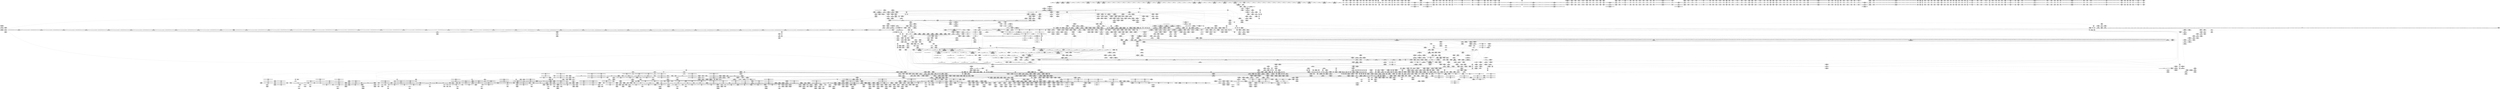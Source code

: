 digraph {
	CE0x3f15a90 [shape=record,shape=Mrecord,label="{CE0x3f15a90|i32_9|*Constant*|*SummSink*}"]
	CE0x4bbade0 [shape=record,shape=Mrecord,label="{CE0x4bbade0|tomoyo_unix_entry:_unix05|security/tomoyo/network.c,551|*SummSource*}"]
	CE0x5b5dcb0 [shape=record,shape=Mrecord,label="{CE0x5b5dcb0|i64*_getelementptr_inbounds_(_11_x_i64_,_11_x_i64_*___llvm_gcov_ctr54147,_i64_0,_i64_0)|*Constant*|*SummSource*}"]
	CE0x73a36e0 [shape=record,shape=Mrecord,label="{CE0x73a36e0|tomoyo_const_part_length:_tmp10|security/tomoyo/util.c,626}"]
	CE0x5abc5f0 [shape=record,shape=Mrecord,label="{CE0x5abc5f0|tomoyo_audit_unix_log:_tmp1|*SummSource*}"]
	CE0x3f6d020 [shape=record,shape=Mrecord,label="{CE0x3f6d020|tomoyo_get_mode:_idxprom|security/tomoyo/util.c,981}"]
	CE0x696e370 [shape=record,shape=Mrecord,label="{CE0x696e370|tomoyo_const_part_length:_tmp52|security/tomoyo/util.c,652}"]
	CE0x5d112f0 [shape=record,shape=Mrecord,label="{CE0x5d112f0|tomoyo_const_part_length:_tmp29|security/tomoyo/util.c,641}"]
	CE0x4c66a80 [shape=record,shape=Mrecord,label="{CE0x4c66a80|24:_%struct.tomoyo_path_info*,_32:_i8,_33:_i8,_72:_i8,_:_SCMRE_75,76_|*MultipleSource*|security/tomoyo/network.c,544|security/tomoyo/network.c, 544|Function::tomoyo_init_request_info&Arg::r::|security/tomoyo/network.c,565}"]
	CE0x73d5400 [shape=record,shape=Mrecord,label="{CE0x73d5400|tomoyo_domain:_tmp20|security/tomoyo/common.h,1205}"]
	CE0x40fee80 [shape=record,shape=Mrecord,label="{CE0x40fee80|tomoyo_unix_entry:_tmp29|*SummSink*}"]
	CE0x4d942d0 [shape=record,shape=Mrecord,label="{CE0x4d942d0|tomoyo_const_part_length:_tmp51|security/tomoyo/util.c,651|*SummSink*}"]
	CE0x5f30d10 [shape=record,shape=Mrecord,label="{CE0x5f30d10|get_current:_bb|*SummSink*}"]
	CE0x73b1a50 [shape=record,shape=Mrecord,label="{CE0x73b1a50|tomoyo_domain:_tmp18|security/tomoyo/common.h,1205|*SummSource*}"]
	CE0x4c0e730 [shape=record,shape=Mrecord,label="{CE0x4c0e730|i32_-12|*Constant*|*SummSink*}"]
	CE0x5dd13c0 [shape=record,shape=Mrecord,label="{CE0x5dd13c0|tomoyo_const_part_length:_while.cond|*SummSink*}"]
	CE0x5a09dd0 [shape=record,shape=Mrecord,label="{CE0x5a09dd0|128:_i8*,_1208:_%struct.file*,_:_CMRE_46,47_}"]
	CE0x402a180 [shape=record,shape=Mrecord,label="{CE0x402a180|GLOBAL:_tomoyo_fill_path_info|*Constant*|*SummSink*}"]
	CE0x3fc6250 [shape=record,shape=Mrecord,label="{CE0x3fc6250|tomoyo_unix_entry:_tmp35|security/tomoyo/network.c,561|*SummSource*}"]
	CE0x7606fb0 [shape=record,shape=Mrecord,label="{CE0x7606fb0|tomoyo_unix_entry:_tmp17|security/tomoyo/network.c,553|*SummSource*}"]
	CE0x74e9c80 [shape=record,shape=Mrecord,label="{CE0x74e9c80|128:_i8*,_1208:_%struct.file*,_:_CMRE_16,20_|*MultipleSource*|security/tomoyo/common.h,1205|security/tomoyo/common.h,1205}"]
	CE0x73b5680 [shape=record,shape=Mrecord,label="{CE0x73b5680|tomoyo_check_unix_address:_tmp10|security/tomoyo/network.c,598}"]
	CE0x5ca81f0 [shape=record,shape=Mrecord,label="{CE0x5ca81f0|GLOBAL:___llvm_gcov_ctr28130|Global_var:__llvm_gcov_ctr28130|*SummSink*}"]
	CE0x3dfd8e0 [shape=record,shape=Mrecord,label="{CE0x3dfd8e0|i64_8|*Constant*}"]
	CE0x5a8ffa0 [shape=record,shape=Mrecord,label="{CE0x5a8ffa0|tomoyo_const_part_length:_tmp41|security/tomoyo/util.c,644}"]
	CE0x59d5b50 [shape=record,shape=Mrecord,label="{CE0x59d5b50|tomoyo_get_mode:_conv15|security/tomoyo/util.c,987}"]
	CE0x5b2a3c0 [shape=record,shape=Mrecord,label="{CE0x5b2a3c0|tomoyo_get_mode:_tmp7|security/tomoyo/util.c,979|*SummSource*}"]
	CE0x4cfcc00 [shape=record,shape=Mrecord,label="{CE0x4cfcc00|tomoyo_get_mode:_index|Function::tomoyo_get_mode&Arg::index::|*SummSource*}"]
	CE0x745ea40 [shape=record,shape=Mrecord,label="{CE0x745ea40|i64*_getelementptr_inbounds_(_2_x_i64_,_2_x_i64_*___llvm_gcov_ctr4038,_i64_0,_i64_1)|*Constant*|*SummSource*}"]
	CE0x5f41a70 [shape=record,shape=Mrecord,label="{CE0x5f41a70|tomoyo_unix_entry:_r|security/tomoyo/network.c, 544}"]
	CE0x75e1a00 [shape=record,shape=Mrecord,label="{CE0x75e1a00|i64*_getelementptr_inbounds_(_12_x_i64_,_12_x_i64_*___llvm_gcov_ctr31133,_i64_0,_i64_3)|*Constant*|*SummSource*}"]
	CE0x4cfc660 [shape=record,shape=Mrecord,label="{CE0x4cfc660|tomoyo_init_request_info:_type|security/tomoyo/util.c,1009|*SummSource*}"]
	CE0x5ababf0 [shape=record,shape=Mrecord,label="{CE0x5ababf0|tomoyo_const_part_length:_tmp3|security/tomoyo/util.c,624|*SummSink*}"]
	CE0x5d1fdc0 [shape=record,shape=Mrecord,label="{CE0x5d1fdc0|tomoyo_audit_net_log:_tmp|*SummSink*}"]
	CE0x4c4cb20 [shape=record,shape=Mrecord,label="{CE0x4c4cb20|24:_%struct.tomoyo_path_info*,_32:_i8,_33:_i8,_72:_i8,_:_SCMRE_62,63_}"]
	CE0x411e300 [shape=record,shape=Mrecord,label="{CE0x411e300|i32_2|*Constant*|*SummSource*}"]
	CE0x3de76e0 [shape=record,shape=Mrecord,label="{CE0x3de76e0|i32_0|*Constant*}"]
	CE0x7420e80 [shape=record,shape=Mrecord,label="{CE0x7420e80|tomoyo_check_unix_address:_tmp|*SummSource*}"]
	CE0x746ccb0 [shape=record,shape=Mrecord,label="{CE0x746ccb0|tomoyo_get_mode:_config7|security/tomoyo/util.c,983|*SummSource*}"]
	CE0x5956580 [shape=record,shape=Mrecord,label="{CE0x5956580|tomoyo_const_part_length:_cmp25|security/tomoyo/util.c,644|*SummSource*}"]
	CE0x5a18800 [shape=record,shape=Mrecord,label="{CE0x5a18800|128:_i8*,_1208:_%struct.file*,_:_CMRE_64,72_|*MultipleSource*|security/tomoyo/common.h,1205|security/tomoyo/common.h,1205}"]
	CE0x4a95060 [shape=record,shape=Mrecord,label="{CE0x4a95060|tomoyo_unix_entry:_tobool19|security/tomoyo/network.c,560}"]
	CE0x4dfd7a0 [shape=record,shape=Mrecord,label="{CE0x4dfd7a0|tomoyo_unix_entry:_if.end36|*SummSink*}"]
	CE0x4c47790 [shape=record,shape=Mrecord,label="{CE0x4c47790|i32_3|*Constant*}"]
	CE0x76153d0 [shape=record,shape=Mrecord,label="{CE0x76153d0|GLOBAL:_tomoyo_read_lock16|*Constant*}"]
	CE0x4dfcb20 [shape=record,shape=Mrecord,label="{CE0x4dfcb20|i32_8|*Constant*|*SummSource*}"]
	CE0x75e1b50 [shape=record,shape=Mrecord,label="{CE0x75e1b50|tomoyo_get_mode:_tmp8|security/tomoyo/util.c,979|*SummSink*}"]
	CE0x4e5fa10 [shape=record,shape=Mrecord,label="{CE0x4e5fa10|tomoyo_get_mode:_config|security/tomoyo/util.c,981|*SummSink*}"]
	CE0x74c2250 [shape=record,shape=Mrecord,label="{CE0x74c2250|get_current:_tmp2|*SummSink*}"]
	CE0x4e1c440 [shape=record,shape=Mrecord,label="{CE0x4e1c440|tomoyo_unix_entry:_if.then}"]
	CE0x5e606d0 [shape=record,shape=Mrecord,label="{CE0x5e606d0|_ret_i32_%call,_!dbg_!38910|security/tomoyo/network.c,366}"]
	CE0x5c39790 [shape=record,shape=Mrecord,label="{CE0x5c39790|tomoyo_init_request_info:_tmp13|*LoadInst*|security/tomoyo/util.c,1011|*SummSink*}"]
	CE0x3e17200 [shape=record,shape=Mrecord,label="{CE0x3e17200|0:_i8,_array:_GCRE_tomoyo_index2category_constant_39_x_i8_c_00_00_00_00_00_00_00_00_00_00_00_00_00_00_00_00_00_00_00_00_00_00_00_01_01_01_01_01_01_01_01_01_01_01_01_01_01_01_02_,_align_16:_elem_3::|security/tomoyo/util.c,983}"]
	CE0x735b830 [shape=record,shape=Mrecord,label="{CE0x735b830|srcu_read_unlock20:_sp|Function::srcu_read_unlock20&Arg::sp::}"]
	CE0x5ab4460 [shape=record,shape=Mrecord,label="{CE0x5ab4460|i32_9|*Constant*}"]
	CE0x73d0810 [shape=record,shape=Mrecord,label="{CE0x73d0810|tomoyo_check_unix_address:_sa_family|security/tomoyo/network.c,596}"]
	CE0x4b90f60 [shape=record,shape=Mrecord,label="{CE0x4b90f60|tomoyo_unix_entry:_tmp44|security/tomoyo/network.c,572|*SummSink*}"]
	CE0x4ca2de0 [shape=record,shape=Mrecord,label="{CE0x4ca2de0|tomoyo_const_part_length:_tmp5|security/tomoyo/util.c,624}"]
	"CONST[source:1(input),value:2(dynamic)][purpose:{object}]"
	CE0x73e5790 [shape=record,shape=Mrecord,label="{CE0x73e5790|tomoyo_unix_entry:_protocol|security/tomoyo/network.c,546}"]
	CE0x73b19e0 [shape=record,shape=Mrecord,label="{CE0x73b19e0|tomoyo_domain:_tmp18|security/tomoyo/common.h,1205}"]
	CE0x5abb160 [shape=record,shape=Mrecord,label="{CE0x5abb160|tomoyo_audit_net_log:_call|security/tomoyo/network.c,366}"]
	CE0x3e74460 [shape=record,shape=Mrecord,label="{CE0x3e74460|_call_void_mcount()_#3}"]
	CE0x5a5d890 [shape=record,shape=Mrecord,label="{CE0x5a5d890|tomoyo_unix_entry:_tmp}"]
	CE0x5b77040 [shape=record,shape=Mrecord,label="{CE0x5b77040|tomoyo_unix_entry:_tmp25|security/tomoyo/network.c,556|*SummSink*}"]
	CE0x4e1c020 [shape=record,shape=Mrecord,label="{CE0x4e1c020|tomoyo_init_request_info:_tmp9|security/tomoyo/util.c,1006|*SummSink*}"]
	CE0x746c5a0 [shape=record,shape=Mrecord,label="{CE0x746c5a0|tomoyo_get_mode:_arrayidx8|security/tomoyo/util.c,983|*SummSource*}"]
	CE0x5dd7140 [shape=record,shape=Mrecord,label="{CE0x5dd7140|i64_2|*Constant*}"]
	CE0x5e944f0 [shape=record,shape=Mrecord,label="{CE0x5e944f0|tomoyo_unix_entry:_tmp28|security/tomoyo/network.c,557|*SummSource*}"]
	CE0x4c2afd0 [shape=record,shape=Mrecord,label="{CE0x4c2afd0|tomoyo_const_part_length:_tmp23|security/tomoyo/util.c,634|*SummSink*}"]
	CE0x3fbe1b0 [shape=record,shape=Mrecord,label="{CE0x3fbe1b0|tomoyo_unix_entry:_tmp31|security/tomoyo/network.c,560|*SummSource*}"]
	CE0x5dd92a0 [shape=record,shape=Mrecord,label="{CE0x5dd92a0|tomoyo_domain:_tmp4|security/tomoyo/common.h,1205}"]
	CE0x695b700 [shape=record,shape=Mrecord,label="{CE0x695b700|tomoyo_fill_path_info:_bb}"]
	CE0x5c65ca0 [shape=record,shape=Mrecord,label="{CE0x5c65ca0|tomoyo_fill_path_info:_land.end|*SummSource*}"]
	CE0x745ca10 [shape=record,shape=Mrecord,label="{CE0x745ca10|_call_void_mcount()_#3}"]
	CE0x745cf40 [shape=record,shape=Mrecord,label="{CE0x745cf40|_call_void_mcount()_#3|*SummSink*}"]
	CE0x4b2caa0 [shape=record,shape=Mrecord,label="{CE0x4b2caa0|i64*_getelementptr_inbounds_(_22_x_i64_,_22_x_i64_*___llvm_gcov_ctr3840,_i64_0,_i64_20)|*Constant*|*SummSource*}"]
	CE0x5dc0420 [shape=record,shape=Mrecord,label="{CE0x5dc0420|i64*_getelementptr_inbounds_(_4_x_i64_,_4_x_i64_*___llvm_gcov_ctr4137,_i64_0,_i64_2)|*Constant*}"]
	CE0x4dc7830 [shape=record,shape=Mrecord,label="{CE0x4dc7830|i8*_undef|*Constant*}"]
	CE0x73b1900 [shape=record,shape=Mrecord,label="{CE0x73b1900|tomoyo_domain:_tmp17|security/tomoyo/common.h,1205|*SummSink*}"]
	CE0x3ebbd30 [shape=record,shape=Mrecord,label="{CE0x3ebbd30|tomoyo_unix_entry:_tmp29}"]
	CE0x5e2e6e0 [shape=record,shape=Mrecord,label="{CE0x5e2e6e0|i64_19|*Constant*|*SummSource*}"]
	CE0x4bf8170 [shape=record,shape=Mrecord,label="{CE0x4bf8170|tomoyo_unix_entry:_param25|security/tomoyo/network.c,567}"]
	CE0x5eba280 [shape=record,shape=Mrecord,label="{CE0x5eba280|tomoyo_audit_unix_log:_name|security/tomoyo/network.c,407|*SummSource*}"]
	CE0x5b49a70 [shape=record,shape=Mrecord,label="{CE0x5b49a70|tomoyo_read_unlock19:_idx|Function::tomoyo_read_unlock19&Arg::idx::|*SummSource*}"]
	CE0x3f9e170 [shape=record,shape=Mrecord,label="{CE0x3f9e170|tomoyo_unix_entry:_len.1|*SummSink*}"]
	CE0x7432ee0 [shape=record,shape=Mrecord,label="{CE0x7432ee0|i32_0|*Constant*|*SummSink*}"]
	CE0x4104610 [shape=record,shape=Mrecord,label="{CE0x4104610|__llvm_gcov_indirect_counter_increment114:_tmp|*SummSource*}"]
	CE0x5992b20 [shape=record,shape=Mrecord,label="{CE0x5992b20|tomoyo_unix_entry:_if.then20|*SummSink*}"]
	CE0x4bb5dd0 [shape=record,shape=Mrecord,label="{CE0x4bb5dd0|tomoyo_unix_entry:_unix_network29|security/tomoyo/network.c,568}"]
	CE0x4f139f0 [shape=record,shape=Mrecord,label="{CE0x4f139f0|rcu_lock_release21:___here}"]
	CE0x4c41520 [shape=record,shape=Mrecord,label="{CE0x4c41520|tomoyo_const_part_length:_tmp37|security/tomoyo/util.c,644}"]
	CE0x73b6ef0 [shape=record,shape=Mrecord,label="{CE0x73b6ef0|tomoyo_unix_entry:_tmp21|security/tomoyo/network.c,554|*SummSink*}"]
	CE0x3f39bf0 [shape=record,shape=Mrecord,label="{CE0x3f39bf0|i64_1|*Constant*}"]
	CE0x5f44000 [shape=record,shape=Mrecord,label="{CE0x5f44000|i64_1|*Constant*}"]
	CE0x5992250 [shape=record,shape=Mrecord,label="{CE0x5992250|tomoyo_const_part_length:_filename|Function::tomoyo_const_part_length&Arg::filename::|*SummSource*}"]
	CE0x5a68dd0 [shape=record,shape=Mrecord,label="{CE0x5a68dd0|tomoyo_init_request_info:_if.end|*SummSink*}"]
	CE0x4cdd3f0 [shape=record,shape=Mrecord,label="{CE0x4cdd3f0|i64_80|*Constant*|*SummSource*}"]
	CE0x5c51110 [shape=record,shape=Mrecord,label="{CE0x5c51110|tomoyo_fill_path_info:_tmp|*SummSource*}"]
	CE0x73876b0 [shape=record,shape=Mrecord,label="{CE0x73876b0|tomoyo_check_unix_address:_retval.0|*SummSource*}"]
	CE0x4bd9590 [shape=record,shape=Mrecord,label="{CE0x4bd9590|tomoyo_unix_entry:_tmp51|security/tomoyo/network.c,577|*SummSink*}"]
	CE0x745cb10 [shape=record,shape=Mrecord,label="{CE0x745cb10|_call_void_mcount()_#3|*SummSource*}"]
	CE0x4183dc0 [shape=record,shape=Mrecord,label="{CE0x4183dc0|0:_i8,_array:_GCRE_tomoyo_index2category_constant_39_x_i8_c_00_00_00_00_00_00_00_00_00_00_00_00_00_00_00_00_00_00_00_00_00_00_00_01_01_01_01_01_01_01_01_01_01_01_01_01_01_01_02_,_align_16:_elem_16::|security/tomoyo/util.c,983}"]
	CE0x408f580 [shape=record,shape=Mrecord,label="{CE0x408f580|tomoyo_const_part_length:_len.0}"]
	CE0x3e483a0 [shape=record,shape=Mrecord,label="{CE0x3e483a0|tomoyo_const_part_length:_tmp1|*SummSource*}"]
	CE0x595f9f0 [shape=record,shape=Mrecord,label="{CE0x595f9f0|tomoyo_fill_path_info:_tmp6|security/tomoyo/util.c,667}"]
	CE0x5ac34c0 [shape=record,shape=Mrecord,label="{CE0x5ac34c0|tomoyo_domain:_tobool1|security/tomoyo/common.h,1205|*SummSink*}"]
	CE0x5e50220 [shape=record,shape=Mrecord,label="{CE0x5e50220|tomoyo_domain:_if.then|*SummSource*}"]
	CE0x3ec8fa0 [shape=record,shape=Mrecord,label="{CE0x3ec8fa0|tomoyo_get_mode:_tmp1|*SummSink*}"]
	CE0x74448f0 [shape=record,shape=Mrecord,label="{CE0x74448f0|tomoyo_domain:_tmp21|security/tomoyo/common.h,1205|*SummSource*}"]
	CE0x3eb84a0 [shape=record,shape=Mrecord,label="{CE0x3eb84a0|tomoyo_const_part_length:_if.end18|*SummSource*}"]
	CE0x3e742b0 [shape=record,shape=Mrecord,label="{CE0x3e742b0|rcu_lock_release21:_tmp3|*SummSink*}"]
	CE0x4cdd380 [shape=record,shape=Mrecord,label="{CE0x4cdd380|tomoyo_init_request_info:_tmp3|security/tomoyo/util.c,1004|*SummSource*}"]
	CE0x59c4270 [shape=record,shape=Mrecord,label="{CE0x59c4270|GLOBAL:_tomoyo_const_part_length|*Constant*|*SummSink*}"]
	CE0x5c9a600 [shape=record,shape=Mrecord,label="{CE0x5c9a600|0:_i8,_array:_GCR_tomoyo_unix2mac_internal_constant_6_x_4_x_i8_4_x_i8_zeroinitializer,_4_x_i8_c_1E_1F_00_,_4_x_i8_c_!_00_00_22_,_4_x_i8_zeroinitializer,_4_x_i8_zeroinitializer,_4_x_i8_c_#$%_00_,_align_16:_elem_0::|security/tomoyo/network.c,546}"]
	CE0x3de7be0 [shape=record,shape=Mrecord,label="{CE0x3de7be0|GLOBAL:_tomoyo_domain.__warned|Global_var:tomoyo_domain.__warned|*SummSource*}"]
	CE0x5e559e0 [shape=record,shape=Mrecord,label="{CE0x5e559e0|GLOBAL:___llvm_gcov_ctr32134|Global_var:__llvm_gcov_ctr32134|*SummSource*}"]
	CE0x4178f90 [shape=record,shape=Mrecord,label="{CE0x4178f90|tomoyo_init_request_info:_type|security/tomoyo/util.c,1009}"]
	CE0x5b382b0 [shape=record,shape=Mrecord,label="{CE0x5b382b0|i64_1|*Constant*}"]
	CE0x73b6d10 [shape=record,shape=Mrecord,label="{CE0x73b6d10|i64*_getelementptr_inbounds_(_22_x_i64_,_22_x_i64_*___llvm_gcov_ctr3840,_i64_0,_i64_7)|*Constant*|*SummSink*}"]
	CE0x7447840 [shape=record,shape=Mrecord,label="{CE0x7447840|tomoyo_check_unix_address:_address|Function::tomoyo_check_unix_address&Arg::address::}"]
	CE0x5d75f00 [shape=record,shape=Mrecord,label="{CE0x5d75f00|tomoyo_fill_path_info:_tmp13|*LoadInst*|security/tomoyo/util.c,668}"]
	CE0x3e36320 [shape=record,shape=Mrecord,label="{CE0x3e36320|128:_i8*,_1208:_%struct.file*,_:_CMRE_104,112_|*MultipleSource*|security/tomoyo/common.h,1205|security/tomoyo/common.h,1205}"]
	CE0x4bb5ee0 [shape=record,shape=Mrecord,label="{CE0x4bb5ee0|tomoyo_unix_entry:_unix_network29|security/tomoyo/network.c,568|*SummSource*}"]
	CE0x3e0bb30 [shape=record,shape=Mrecord,label="{CE0x3e0bb30|VOIDTB_TE:_CE_2048,2096_|*MultipleSource*|security/tomoyo/util.c,1010|Function::tomoyo_get_mode&Arg::ns::}"]
	CE0x3fb5490 [shape=record,shape=Mrecord,label="{CE0x3fb5490|_call_void_mcount()_#3|*SummSource*}"]
	CE0x5f2bba0 [shape=record,shape=Mrecord,label="{CE0x5f2bba0|__llvm_gcov_indirect_counter_increment114:_counter}"]
	CE0x4e44fa0 [shape=record,shape=Mrecord,label="{CE0x4e44fa0|GLOBAL:_srcu_read_unlock20|*Constant*|*SummSource*}"]
	CE0x5aa4e70 [shape=record,shape=Mrecord,label="{CE0x5aa4e70|tomoyo_read_lock16:_tmp1|*SummSink*}"]
	CE0x5992190 [shape=record,shape=Mrecord,label="{CE0x5992190|tomoyo_const_part_length:_filename|Function::tomoyo_const_part_length&Arg::filename::}"]
	CE0x5b43590 [shape=record,shape=Mrecord,label="{CE0x5b43590|tomoyo_audit_net_log:_tmp3|*SummSource*}"]
	CE0x3f6d410 [shape=record,shape=Mrecord,label="{CE0x3f6d410|_ret_void,_!dbg_!38908|include/linux/rcupdate.h,424|*SummSink*}"]
	CE0x5eba960 [shape=record,shape=Mrecord,label="{CE0x5eba960|tomoyo_audit_unix_log:_call|security/tomoyo/network.c,405}"]
	CE0x4c0dde0 [shape=record,shape=Mrecord,label="{CE0x4c0dde0|i32_-12|*Constant*}"]
	CE0x5d877d0 [shape=record,shape=Mrecord,label="{CE0x5d877d0|i64*_getelementptr_inbounds_(_12_x_i64_,_12_x_i64_*___llvm_gcov_ctr31133,_i64_0,_i64_9)|*Constant*|*SummSource*}"]
	CE0x5c9a780 [shape=record,shape=Mrecord,label="{CE0x5c9a780|tomoyo_unix_entry:_arrayidx|security/tomoyo/network.c,546|*SummSink*}"]
	CE0x4061c60 [shape=record,shape=Mrecord,label="{CE0x4061c60|tomoyo_const_part_length:_tmp15|security/tomoyo/util.c,627|*SummSource*}"]
	CE0x744e480 [shape=record,shape=Mrecord,label="{CE0x744e480|tomoyo_get_mode:_idxprom6|security/tomoyo/util.c,983|*SummSink*}"]
	CE0x4f3dca0 [shape=record,shape=Mrecord,label="{CE0x4f3dca0|tomoyo_const_part_length:_tmp49|security/tomoyo/util.c,649|*SummSource*}"]
	CE0x5c80700 [shape=record,shape=Mrecord,label="{CE0x5c80700|tomoyo_read_unlock19:_tmp1|*SummSource*}"]
	CE0x3f1a3b0 [shape=record,shape=Mrecord,label="{CE0x3f1a3b0|tomoyo_get_mode:_tmp17|security/tomoyo/util.c,983}"]
	CE0x7364200 [shape=record,shape=Mrecord,label="{CE0x7364200|_ret_void,_!dbg_!38907|include/linux/srcu.h,238}"]
	CE0x4c6b830 [shape=record,shape=Mrecord,label="{CE0x4c6b830|tomoyo_const_part_length:_tmp30|security/tomoyo/util.c,641|*SummSink*}"]
	CE0x5aca8b0 [shape=record,shape=Mrecord,label="{CE0x5aca8b0|tomoyo_get_mode:_cmp|security/tomoyo/util.c,982|*SummSource*}"]
	CE0x3df5e90 [shape=record,shape=Mrecord,label="{CE0x3df5e90|tomoyo_unix_entry:_entry|*SummSink*}"]
	CE0x40f5b00 [shape=record,shape=Mrecord,label="{CE0x40f5b00|tomoyo_domain:_tmp9|security/tomoyo/common.h,1205|*SummSource*}"]
	CE0x3eda5d0 [shape=record,shape=Mrecord,label="{CE0x3eda5d0|tomoyo_const_part_length:_if.end18}"]
	CE0x3f9e0a0 [shape=record,shape=Mrecord,label="{CE0x3f9e0a0|tomoyo_unix_entry:_len.1|*SummSource*}"]
	CE0x4c41090 [shape=record,shape=Mrecord,label="{CE0x4c41090|tomoyo_const_part_length:_tmp36|security/tomoyo/util.c,644|*SummSource*}"]
	CE0x5c38e50 [shape=record,shape=Mrecord,label="{CE0x5c38e50|tomoyo_audit_unix_log:_tmp|*SummSink*}"]
	CE0x59d8a90 [shape=record,shape=Mrecord,label="{CE0x59d8a90|tomoyo_const_part_length:_if.then}"]
	CE0x735b540 [shape=record,shape=Mrecord,label="{CE0x735b540|srcu_read_unlock20:_entry|*SummSink*}"]
	CE0x5b6c270 [shape=record,shape=Mrecord,label="{CE0x5b6c270|tomoyo_unix_entry:_tmp53|security/tomoyo/network.c,579|*SummSource*}"]
	CE0x599b7c0 [shape=record,shape=Mrecord,label="{CE0x599b7c0|i64_2|*Constant*}"]
	CE0x3faf240 [shape=record,shape=Mrecord,label="{CE0x3faf240|GLOBAL:_tomoyo_read_lock16|*Constant*|*SummSink*}"]
	CE0x7465af0 [shape=record,shape=Mrecord,label="{CE0x7465af0|srcu_read_lock17:_call|include/linux/srcu.h,220|*SummSink*}"]
	CE0x5e555e0 [shape=record,shape=Mrecord,label="{CE0x5e555e0|tomoyo_unix_entry:_tmp4|*LoadInst*|security/tomoyo/network.c,546|*SummSink*}"]
	CE0x59ee070 [shape=record,shape=Mrecord,label="{CE0x59ee070|tomoyo_unix_entry:_tmp19|security/tomoyo/network.c,553}"]
	CE0x4bd5d00 [shape=record,shape=Mrecord,label="{CE0x4bd5d00|24:_%struct.tomoyo_path_info*,_32:_i8,_33:_i8,_72:_i8,_:_SCMRE_55,56_}"]
	CE0x5d52e40 [shape=record,shape=Mrecord,label="{CE0x5d52e40|tomoyo_fill_path_info:_const_len6|security/tomoyo/util.c,668|*SummSink*}"]
	CE0x74a30c0 [shape=record,shape=Mrecord,label="{CE0x74a30c0|tomoyo_const_part_length:_tmp34|security/tomoyo/util.c,642|*SummSink*}"]
	CE0x4a94b20 [shape=record,shape=Mrecord,label="{CE0x4a94b20|i64_12|*Constant*|*SummSink*}"]
	CE0x5a3c6a0 [shape=record,shape=Mrecord,label="{CE0x5a3c6a0|_call_void_mcount()_#3|*SummSource*}"]
	CE0x4c67290 [shape=record,shape=Mrecord,label="{CE0x4c67290|i8_6|*Constant*}"]
	CE0x5acae60 [shape=record,shape=Mrecord,label="{CE0x5acae60|tomoyo_domain:_tmp2|*SummSource*}"]
	CE0x5be9480 [shape=record,shape=Mrecord,label="{CE0x5be9480|rcu_lock_release21:_tmp|*SummSource*}"]
	CE0x4d10e60 [shape=record,shape=Mrecord,label="{CE0x4d10e60|tomoyo_init_request_info:_domain1|security/tomoyo/util.c,1006}"]
	CE0x3f3a0a0 [shape=record,shape=Mrecord,label="{CE0x3f3a0a0|tomoyo_get_mode:_if.end14|*SummSink*}"]
	CE0x4dc6de0 [shape=record,shape=Mrecord,label="{CE0x4dc6de0|rcu_lock_release21:_tmp6}"]
	CE0x5c20070 [shape=record,shape=Mrecord,label="{CE0x5c20070|i32_50|*Constant*}"]
	CE0x4c47890 [shape=record,shape=Mrecord,label="{CE0x4c47890|tomoyo_unix_entry:_tmp10|security/tomoyo/network.c,548}"]
	CE0x74f4520 [shape=record,shape=Mrecord,label="{CE0x74f4520|128:_i8*,_1208:_%struct.file*,_:_CMRE_24,25_}"]
	CE0x3e17a20 [shape=record,shape=Mrecord,label="{CE0x3e17a20|i64*_getelementptr_inbounds_(_2_x_i64_,_2_x_i64_*___llvm_gcov_ctr4632,_i64_0,_i64_1)|*Constant*|*SummSink*}"]
	CE0x3f9eaf0 [shape=record,shape=Mrecord,label="{CE0x3f9eaf0|i8*_null|*Constant*}"]
	CE0x5ee5270 [shape=record,shape=Mrecord,label="{CE0x5ee5270|i64*_getelementptr_inbounds_(_12_x_i64_,_12_x_i64_*___llvm_gcov_ctr31133,_i64_0,_i64_6)|*Constant*}"]
	CE0x5cdba90 [shape=record,shape=Mrecord,label="{CE0x5cdba90|i32_(%struct.tomoyo_request_info.524*,_i8*,_...)*_bitcast_(i32_(%struct.tomoyo_request_info*,_i8*,_...)*_tomoyo_supervisor_to_i32_(%struct.tomoyo_request_info.524*,_i8*,_...)*)|*Constant*}"]
	CE0x4bd6040 [shape=record,shape=Mrecord,label="{CE0x4bd6040|24:_%struct.tomoyo_path_info*,_32:_i8,_33:_i8,_72:_i8,_:_SCMRE_57,58_}"]
	CE0x596bf10 [shape=record,shape=Mrecord,label="{CE0x596bf10|tomoyo_domain:_entry|*SummSink*}"]
	CE0x5b1a020 [shape=record,shape=Mrecord,label="{CE0x5b1a020|tomoyo_const_part_length:_tmp44|security/tomoyo/util.c,645|*SummSink*}"]
	CE0x5e89670 [shape=record,shape=Mrecord,label="{CE0x5e89670|tomoyo_audit_unix_log:_operation|security/tomoyo/network.c,406|*SummSink*}"]
	CE0x5e46fb0 [shape=record,shape=Mrecord,label="{CE0x5e46fb0|tomoyo_audit_net_log:_tmp}"]
	CE0x5e5fb30 [shape=record,shape=Mrecord,label="{CE0x5e5fb30|tomoyo_audit_unix_log:_protocol|security/tomoyo/network.c,405|*SummSink*}"]
	CE0x767a730 [shape=record,shape=Mrecord,label="{CE0x767a730|tomoyo_check_unix_address:_call|security/tomoyo/network.c,600}"]
	CE0x4dc7d60 [shape=record,shape=Mrecord,label="{CE0x4dc7d60|i64*_getelementptr_inbounds_(_4_x_i64_,_4_x_i64_*___llvm_gcov_ctr4731,_i64_0,_i64_1)|*Constant*|*SummSink*}"]
	CE0x4ba2ab0 [shape=record,shape=Mrecord,label="{CE0x4ba2ab0|tomoyo_get_mode:_tmp25|security/tomoyo/util.c,987|*SummSource*}"]
	CE0x5b19f40 [shape=record,shape=Mrecord,label="{CE0x5b19f40|i64*_getelementptr_inbounds_(_31_x_i64_,_31_x_i64_*___llvm_gcov_ctr43150,_i64_0,_i64_26)|*Constant*|*SummSource*}"]
	CE0x3e97f80 [shape=record,shape=Mrecord,label="{CE0x3e97f80|tomoyo_unix_entry:_tmp3|*LoadInst*|security/tomoyo/network.c,546}"]
	CE0x4c2aa70 [shape=record,shape=Mrecord,label="{CE0x4c2aa70|tomoyo_audit_net_log:_tmp4|security/tomoyo/network.c,367|*SummSink*}"]
	CE0x4c66fe0 [shape=record,shape=Mrecord,label="{CE0x4c66fe0|24:_%struct.tomoyo_path_info*,_32:_i8,_33:_i8,_72:_i8,_:_SCMRE_77,78_|*MultipleSource*|security/tomoyo/network.c,544|security/tomoyo/network.c, 544|Function::tomoyo_init_request_info&Arg::r::|security/tomoyo/network.c,565}"]
	CE0x4b55570 [shape=record,shape=Mrecord,label="{CE0x4b55570|tomoyo_get_mode:_retval.0}"]
	CE0x5f421a0 [shape=record,shape=Mrecord,label="{CE0x5f421a0|tomoyo_unix_entry:_operation|security/tomoyo/network.c,546|*SummSink*}"]
	CE0x74fb080 [shape=record,shape=Mrecord,label="{CE0x74fb080|128:_i8*,_1208:_%struct.file*,_:_CMRE_37,38_}"]
	CE0x4aac0c0 [shape=record,shape=Mrecord,label="{CE0x4aac0c0|tomoyo_unix_entry:_tmp46|security/tomoyo/network.c,573}"]
	CE0x4d78130 [shape=record,shape=Mrecord,label="{CE0x4d78130|tomoyo_unix_entry:_tmp15|security/tomoyo/network.c,551|*SummSource*}"]
	CE0x3f6d150 [shape=record,shape=Mrecord,label="{CE0x3f6d150|_ret_void,_!dbg_!38908|include/linux/rcupdate.h,424}"]
	CE0x74c2ac0 [shape=record,shape=Mrecord,label="{CE0x74c2ac0|_call_void___srcu_read_unlock(%struct.srcu_struct*_%sp,_i32_%idx)_#9,_!dbg_!38906|include/linux/srcu.h,237|*SummSource*}"]
	CE0x7425930 [shape=record,shape=Mrecord,label="{CE0x7425930|GLOBAL:_tomoyo_unix_entry|*Constant*|*SummSink*}"]
	CE0x73a19a0 [shape=record,shape=Mrecord,label="{CE0x73a19a0|tomoyo_const_part_length:_if.then|*SummSource*}"]
	CE0x7679b90 [shape=record,shape=Mrecord,label="{CE0x7679b90|tomoyo_unix_entry:_tmp24|security/tomoyo/network.c,556|*SummSource*}"]
	CE0x4e45140 [shape=record,shape=Mrecord,label="{CE0x4e45140|_call_void_srcu_read_unlock20(%struct.srcu_struct*_tomoyo_ss,_i32_%idx)_#9,_!dbg_!38903|security/tomoyo/common.h,1109|*SummSource*}"]
	CE0x7444c60 [shape=record,shape=Mrecord,label="{CE0x7444c60|i32_22|*Constant*}"]
	CE0x5d1f990 [shape=record,shape=Mrecord,label="{CE0x5d1f990|tomoyo_get_mode:_tmp9|security/tomoyo/util.c,981|*SummSink*}"]
	CE0x75b94f0 [shape=record,shape=Mrecord,label="{CE0x75b94f0|i32_92|*Constant*|*SummSource*}"]
	CE0x7638fd0 [shape=record,shape=Mrecord,label="{CE0x7638fd0|tomoyo_get_mode:_if.end|*SummSink*}"]
	CE0x5b2a700 [shape=record,shape=Mrecord,label="{CE0x5b2a700|tomoyo_domain:_do.end|*SummSink*}"]
	CE0x73e73d0 [shape=record,shape=Mrecord,label="{CE0x73e73d0|i64*_getelementptr_inbounds_(_6_x_i64_,_6_x_i64_*___llvm_gcov_ctr3747,_i64_0,_i64_3)|*Constant*|*SummSource*}"]
	CE0x7418c00 [shape=record,shape=Mrecord,label="{CE0x7418c00|0:_i8,_array:_GCRE_tomoyo_index2category_constant_39_x_i8_c_00_00_00_00_00_00_00_00_00_00_00_00_00_00_00_00_00_00_00_00_00_00_00_01_01_01_01_01_01_01_01_01_01_01_01_01_01_01_02_,_align_16:_elem_33::|security/tomoyo/util.c,983}"]
	CE0x4d10cd0 [shape=record,shape=Mrecord,label="{CE0x4d10cd0|i32_0|*Constant*}"]
	CE0x73d0ec0 [shape=record,shape=Mrecord,label="{CE0x73d0ec0|tomoyo_check_unix_address:_tmp6|security/tomoyo/network.c,596}"]
	CE0x5e4f990 [shape=record,shape=Mrecord,label="{CE0x5e4f990|GLOBAL:___llvm_gcov_indirect_counter_increment114|*Constant*|*SummSink*}"]
	CE0x4c2af60 [shape=record,shape=Mrecord,label="{CE0x4c2af60|tomoyo_const_part_length:_tmp22|security/tomoyo/util.c,634|*SummSink*}"]
	CE0x5a9b9d0 [shape=record,shape=Mrecord,label="{CE0x5a9b9d0|tomoyo_fill_path_info:_conv3|security/tomoyo/util.c,666|*SummSource*}"]
	CE0x5b9d920 [shape=record,shape=Mrecord,label="{CE0x5b9d920|tomoyo_init_request_info:_call4|security/tomoyo/util.c,1010|*SummSource*}"]
	CE0x3e52b00 [shape=record,shape=Mrecord,label="{CE0x3e52b00|tomoyo_get_mode:_tmp|*SummSink*}"]
	CE0x4cf6750 [shape=record,shape=Mrecord,label="{CE0x4cf6750|tomoyo_read_lock16:_tmp3}"]
	CE0x5b908b0 [shape=record,shape=Mrecord,label="{CE0x5b908b0|tomoyo_unix_entry:_addr21|security/tomoyo/network.c, 561}"]
	CE0x4d10ba0 [shape=record,shape=Mrecord,label="{CE0x4d10ba0|i32_2|*Constant*}"]
	CE0x4bbb2c0 [shape=record,shape=Mrecord,label="{CE0x4bbb2c0|tomoyo_unix_entry:_addr_len|security/tomoyo/network.c,551|*SummSink*}"]
	CE0x3f15660 [shape=record,shape=Mrecord,label="{CE0x3f15660|tomoyo_unix_entry:_buf.0|*SummSink*}"]
	CE0x4c1f850 [shape=record,shape=Mrecord,label="{CE0x4c1f850|tomoyo_get_mode:_mode.1}"]
	CE0x5ee1fa0 [shape=record,shape=Mrecord,label="{CE0x5ee1fa0|tomoyo_unix_entry:_call3|security/tomoyo/network.c,548|*SummSource*}"]
	CE0x7477ad0 [shape=record,shape=Mrecord,label="{CE0x7477ad0|tomoyo_check_unix_address:_tmp2|*LoadInst*|security/tomoyo/network.c,596|*SummSink*}"]
	CE0x599ba90 [shape=record,shape=Mrecord,label="{CE0x599ba90|tomoyo_init_request_info:_tmp3|security/tomoyo/util.c,1004|*SummSink*}"]
	CE0x5a79bc0 [shape=record,shape=Mrecord,label="{CE0x5a79bc0|get_current:_tmp4|./arch/x86/include/asm/current.h,14|*SummSink*}"]
	CE0x7477ec0 [shape=record,shape=Mrecord,label="{CE0x7477ec0|i64_2|*Constant*}"]
	CE0x4bb4090 [shape=record,shape=Mrecord,label="{CE0x4bb4090|GLOBAL:_kfree|*Constant*|*SummSink*}"]
	CE0x3f7d230 [shape=record,shape=Mrecord,label="{CE0x3f7d230|i32_2|*Constant*}"]
	CE0x73a1110 [shape=record,shape=Mrecord,label="{CE0x73a1110|srcu_read_unlock20:_tmp2}"]
	CE0x75dac30 [shape=record,shape=Mrecord,label="{CE0x75dac30|i64_4|*Constant*}"]
	CE0x4b44570 [shape=record,shape=Mrecord,label="{CE0x4b44570|tomoyo_init_request_info:_tmp6|security/tomoyo/util.c,1004|*SummSource*}"]
	CE0x74c28e0 [shape=record,shape=Mrecord,label="{CE0x74c28e0|rcu_lock_release21:_map|Function::rcu_lock_release21&Arg::map::|*SummSource*}"]
	CE0x3e999c0 [shape=record,shape=Mrecord,label="{CE0x3e999c0|rcu_lock_acquire18:_map|Function::rcu_lock_acquire18&Arg::map::|*SummSink*}"]
	CE0x4b04a80 [shape=record,shape=Mrecord,label="{CE0x4b04a80|tomoyo_unix_entry:_tmp50|security/tomoyo/network.c,576|*SummSource*}"]
	CE0x5b90740 [shape=record,shape=Mrecord,label="{CE0x5b90740|i64*_getelementptr_inbounds_(_2_x_i64_,_2_x_i64_*___llvm_gcov_ctr3939,_i64_0,_i64_0)|*Constant*|*SummSink*}"]
	CE0x73e5450 [shape=record,shape=Mrecord,label="{CE0x73e5450|tomoyo_unix_entry:_idxprom|security/tomoyo/network.c,546|*SummSource*}"]
	CE0x3e48a30 [shape=record,shape=Mrecord,label="{CE0x3e48a30|_call_void___llvm_gcov_indirect_counter_increment114(i32*___llvm_gcov_global_state_pred45,_i64**_getelementptr_inbounds_(_3_x_i64*_,_3_x_i64*_*___llvm_gcda_edge_table44,_i64_0,_i64_2)),_!dbg_!38930|security/tomoyo/util.c,640|*SummSink*}"]
	CE0x5de0430 [shape=record,shape=Mrecord,label="{CE0x5de0430|GLOBAL:___llvm_gcov_ctr54147|Global_var:__llvm_gcov_ctr54147|*SummSource*}"]
	"CONST[source:2(external),value:2(dynamic)][purpose:{subject}]"
	CE0x5ca8630 [shape=record,shape=Mrecord,label="{CE0x5ca8630|tomoyo_audit_unix_log:_unix_network|security/tomoyo/network.c,405|*SummSource*}"]
	CE0x5f0d7b0 [shape=record,shape=Mrecord,label="{CE0x5f0d7b0|tomoyo_read_unlock19:_tmp3}"]
	CE0x5d81c50 [shape=record,shape=Mrecord,label="{CE0x5d81c50|tomoyo_fill_path_info:_cmp8|security/tomoyo/util.c,668|*SummSink*}"]
	CE0x5d21af0 [shape=record,shape=Mrecord,label="{CE0x5d21af0|tomoyo_get_mode:_tmp5|security/tomoyo/util.c,978|*SummSink*}"]
	CE0x59e8e90 [shape=record,shape=Mrecord,label="{CE0x59e8e90|tomoyo_fill_path_info:_call2|security/tomoyo/util.c,666|*SummSink*}"]
	CE0x7445050 [shape=record,shape=Mrecord,label="{CE0x7445050|128:_i8*,_1208:_%struct.file*,_:_CMRE_0,1_}"]
	CE0x59d5c60 [shape=record,shape=Mrecord,label="{CE0x59d5c60|tomoyo_get_mode:_conv15|security/tomoyo/util.c,987|*SummSource*}"]
	CE0x5ac3d80 [shape=record,shape=Mrecord,label="{CE0x5ac3d80|i64*_getelementptr_inbounds_(_11_x_i64_,_11_x_i64_*___llvm_gcov_ctr54147,_i64_0,_i64_6)|*Constant*}"]
	CE0x4c47400 [shape=record,shape=Mrecord,label="{CE0x4c47400|i64_4|*Constant*|*SummSink*}"]
	CE0x4d50930 [shape=record,shape=Mrecord,label="{CE0x4d50930|GLOBAL:_tomoyo_ss|Global_var:tomoyo_ss|*SummSink*}"]
	CE0x4c2b1b0 [shape=record,shape=Mrecord,label="{CE0x4c2b1b0|tomoyo_const_part_length:_tmp23|security/tomoyo/util.c,634}"]
	CE0x4c6b570 [shape=record,shape=Mrecord,label="{CE0x4c6b570|tomoyo_const_part_length:_tmp30|security/tomoyo/util.c,641}"]
	CE0x73d05b0 [shape=record,shape=Mrecord,label="{CE0x73d05b0|COLLAPSED:_GCMRE___llvm_gcov_ctr3747_internal_global_6_x_i64_zeroinitializer:_elem_0:default:}"]
	CE0x4cf65f0 [shape=record,shape=Mrecord,label="{CE0x4cf65f0|tomoyo_read_lock16:_tmp3|*SummSource*}"]
	CE0x7594600 [shape=record,shape=Mrecord,label="{CE0x7594600|tomoyo_check_unix_address:_cmp|security/tomoyo/network.c,596|*SummSource*}"]
	CE0x5e99390 [shape=record,shape=Mrecord,label="{CE0x5e99390|tomoyo_audit_net_log:_r|Function::tomoyo_audit_net_log&Arg::r::|*SummSink*}"]
	CE0x5f41750 [shape=record,shape=Mrecord,label="{CE0x5f41750|tomoyo_unix_entry:_tmp1|*SummSource*}"]
	CE0x5a96240 [shape=record,shape=Mrecord,label="{CE0x5a96240|tomoyo_unix_entry:_tmp22|security/tomoyo/network.c,556}"]
	CE0x3fbe7f0 [shape=record,shape=Mrecord,label="{CE0x3fbe7f0|tomoyo_unix_entry:_tmp32|security/tomoyo/network.c,560|*SummSink*}"]
	CE0x5af2690 [shape=record,shape=Mrecord,label="{CE0x5af2690|tomoyo_const_part_length:_tmp22|security/tomoyo/util.c,634|*SummSource*}"]
	CE0x4aac540 [shape=record,shape=Mrecord,label="{CE0x4aac540|_call_void_kfree(i8*_%call18)_#9,_!dbg_!38969|security/tomoyo/network.c,573|*SummSource*}"]
	CE0x3f3a000 [shape=record,shape=Mrecord,label="{CE0x3f3a000|tomoyo_get_mode:_if.end14|*SummSource*}"]
	CE0x73077c0 [shape=record,shape=Mrecord,label="{CE0x73077c0|i64_8|*Constant*}"]
	CE0x5ec41c0 [shape=record,shape=Mrecord,label="{CE0x5ec41c0|GLOBAL:_tomoyo_audit_net_log|*Constant*|*SummSource*}"]
	CE0x5d13fa0 [shape=record,shape=Mrecord,label="{CE0x5d13fa0|tomoyo_domain:_land.lhs.true}"]
	CE0x4ba2da0 [shape=record,shape=Mrecord,label="{CE0x4ba2da0|i32_3|*Constant*}"]
	CE0x4be6c80 [shape=record,shape=Mrecord,label="{CE0x4be6c80|_call_void_kfree(i8*_%call18)_#9,_!dbg_!38969|security/tomoyo/network.c,573|*SummSink*}"]
	CE0x73e6d70 [shape=record,shape=Mrecord,label="{CE0x73e6d70|0:_i8,_1:_i8,_32:_i8*,_40:_i32,_:_CMR_40,44_|*MultipleSource*|Function::tomoyo_check_unix_address&Arg::address::|security/tomoyo/network.c,594}"]
	CE0x3e36c80 [shape=record,shape=Mrecord,label="{CE0x3e36c80|128:_i8*,_1208:_%struct.file*,_:_CMRE_144,152_|*MultipleSource*|security/tomoyo/common.h,1205|security/tomoyo/common.h,1205}"]
	CE0x3e48730 [shape=record,shape=Mrecord,label="{CE0x3e48730|rcu_lock_acquire18:_tmp4|include/linux/rcupdate.h,418}"]
	CE0x4b557d0 [shape=record,shape=Mrecord,label="{CE0x4b557d0|tomoyo_get_mode:_retval.0|*SummSink*}"]
	CE0x735aec0 [shape=record,shape=Mrecord,label="{CE0x735aec0|_call_void_srcu_read_unlock20(%struct.srcu_struct*_tomoyo_ss,_i32_%idx)_#9,_!dbg_!38903|security/tomoyo/common.h,1109|*SummSink*}"]
	CE0x3df6420 [shape=record,shape=Mrecord,label="{CE0x3df6420|_ret_i32_%error.1,_!dbg_!38975|security/tomoyo/network.c,579}"]
	CE0x4ca3030 [shape=record,shape=Mrecord,label="{CE0x4ca3030|tomoyo_const_part_length:_tmp5|security/tomoyo/util.c,624|*SummSink*}"]
	CE0x5cd4050 [shape=record,shape=Mrecord,label="{CE0x5cd4050|tomoyo_fill_path_info:_tmp4|security/tomoyo/util.c,667|*SummSource*}"]
	CE0x3d2d520 [shape=record,shape=Mrecord,label="{CE0x3d2d520|tomoyo_const_part_length:_tmp16|security/tomoyo/util.c,627|*SummSink*}"]
	CE0x4b1f250 [shape=record,shape=Mrecord,label="{CE0x4b1f250|tomoyo_domain:_land.lhs.true2|*SummSource*}"]
	CE0x4ccb010 [shape=record,shape=Mrecord,label="{CE0x4ccb010|tomoyo_const_part_length:_conv24|security/tomoyo/util.c,644}"]
	CE0x5d11100 [shape=record,shape=Mrecord,label="{CE0x5d11100|i64*_getelementptr_inbounds_(_4_x_i64_,_4_x_i64_*___llvm_gcov_ctr4731,_i64_0,_i64_1)|*Constant*|*SummSource*}"]
	CE0x3f8e750 [shape=record,shape=Mrecord,label="{CE0x3f8e750|tomoyo_const_part_length:_cmp3|security/tomoyo/util.c,627|*SummSource*}"]
	CE0x5a967b0 [shape=record,shape=Mrecord,label="{CE0x5a967b0|i8_0|*Constant*|*SummSource*}"]
	CE0x739e790 [shape=record,shape=Mrecord,label="{CE0x739e790|tomoyo_const_part_length:_lor.lhs.false23|*SummSink*}"]
	CE0x5be9b40 [shape=record,shape=Mrecord,label="{CE0x5be9b40|rcu_lock_release21:___here|*SummSource*}"]
	CE0x74294a0 [shape=record,shape=Mrecord,label="{CE0x74294a0|_call_void_rcu_lock_release21(%struct.lockdep_map*_%dep_map)_#9,_!dbg_!38905|include/linux/srcu.h,236|*SummSource*}"]
	CE0x4c55fd0 [shape=record,shape=Mrecord,label="{CE0x4c55fd0|24:_%struct.tomoyo_path_info*,_32:_i8,_33:_i8,_72:_i8,_:_SCMRE_48,49_}"]
	CE0x59d53d0 [shape=record,shape=Mrecord,label="{CE0x59d53d0|tomoyo_get_mode:_tmp26|security/tomoyo/util.c,987|*SummSource*}"]
	CE0x7422450 [shape=record,shape=Mrecord,label="{CE0x7422450|tomoyo_const_part_length:_tmp2|security/tomoyo/util.c,624|*SummSink*}"]
	CE0x5a6e9d0 [shape=record,shape=Mrecord,label="{CE0x5a6e9d0|tomoyo_get_mode:_tmp19|security/tomoyo/util.c,985|*SummSink*}"]
	CE0x4dc7cf0 [shape=record,shape=Mrecord,label="{CE0x4dc7cf0|rcu_lock_release21:_tmp|*SummSink*}"]
	CE0x5a9c550 [shape=record,shape=Mrecord,label="{CE0x5a9c550|tomoyo_domain:_tmp3|*SummSource*}"]
	CE0x4104460 [shape=record,shape=Mrecord,label="{CE0x4104460|tomoyo_get_mode:_tmp2|security/tomoyo/util.c,978|*SummSink*}"]
	CE0x735cda0 [shape=record,shape=Mrecord,label="{CE0x735cda0|tomoyo_check_unix_address:_tmp13|security/tomoyo/network.c,601|*SummSink*}"]
	CE0x7660b70 [shape=record,shape=Mrecord,label="{CE0x7660b70|GLOBAL:_tomoyo_socket_keyword|Global_var:tomoyo_socket_keyword}"]
	CE0x6952a70 [shape=record,shape=Mrecord,label="{CE0x6952a70|tomoyo_unix_entry:_conv|security/tomoyo/network.c,548|*SummSource*}"]
	CE0x73ee8c0 [shape=record,shape=Mrecord,label="{CE0x73ee8c0|tomoyo_check_unix_address:_tmp11|security/tomoyo/network.c,598}"]
	CE0x74691b0 [shape=record,shape=Mrecord,label="{CE0x74691b0|tomoyo_check_unix_address:_tmp1|*SummSink*}"]
	CE0x3f9e3a0 [shape=record,shape=Mrecord,label="{CE0x3f9e3a0|GLOBAL:_tomoyo_encode2|*Constant*}"]
	CE0x5b33420 [shape=record,shape=Mrecord,label="{CE0x5b33420|tomoyo_domain:_tmp12|security/tomoyo/common.h,1205}"]
	CE0x4e6edb0 [shape=record,shape=Mrecord,label="{CE0x4e6edb0|tomoyo_const_part_length:_tmp26|security/tomoyo/util.c,641}"]
	"CONST[source:0(mediator),value:2(dynamic)][purpose:{object}]"
	CE0x5dc19b0 [shape=record,shape=Mrecord,label="{CE0x5dc19b0|tomoyo_fill_path_info:_hash|security/tomoyo/util.c,669|*SummSink*}"]
	CE0x5e7a200 [shape=record,shape=Mrecord,label="{CE0x5e7a200|tomoyo_read_unlock19:_bb}"]
	CE0x4dc6ce0 [shape=record,shape=Mrecord,label="{CE0x4dc6ce0|i64*_getelementptr_inbounds_(_4_x_i64_,_4_x_i64_*___llvm_gcov_ctr4731,_i64_0,_i64_3)|*Constant*|*SummSource*}"]
	CE0x5f44440 [shape=record,shape=Mrecord,label="{CE0x5f44440|tomoyo_get_mode:_idxprom|security/tomoyo/util.c,981|*SummSource*}"]
	CE0x5ec4410 [shape=record,shape=Mrecord,label="{CE0x5ec4410|tomoyo_audit_net_log:_entry}"]
	CE0x75b93c0 [shape=record,shape=Mrecord,label="{CE0x75b93c0|i32_92|*Constant*}"]
	CE0x75e22c0 [shape=record,shape=Mrecord,label="{CE0x75e22c0|tomoyo_get_mode:_tmp14|security/tomoyo/util.c,983|*SummSource*}"]
	CE0x59e9130 [shape=record,shape=Mrecord,label="{CE0x59e9130|tomoyo_init_request_info:_tmp4|security/tomoyo/util.c,1004|*SummSource*}"]
	CE0x5c65b50 [shape=record,shape=Mrecord,label="{CE0x5c65b50|tomoyo_fill_path_info:_land.end}"]
	CE0x5d11520 [shape=record,shape=Mrecord,label="{CE0x5d11520|tomoyo_const_part_length:_tmp29|security/tomoyo/util.c,641|*SummSink*}"]
	CE0x59edb50 [shape=record,shape=Mrecord,label="{CE0x59edb50|i64_5|*Constant*|*SummSource*}"]
	CE0x738d080 [shape=record,shape=Mrecord,label="{CE0x738d080|tomoyo_domain:_tmp17|security/tomoyo/common.h,1205|*SummSource*}"]
	CE0x73ef360 [shape=record,shape=Mrecord,label="{CE0x73ef360|tomoyo_check_unix_address:_tmp2|*LoadInst*|security/tomoyo/network.c,596|*SummSource*}"]
	CE0x4c658e0 [shape=record,shape=Mrecord,label="{CE0x4c658e0|tomoyo_const_part_length:_if.end|*SummSink*}"]
	CE0x4c6de20 [shape=record,shape=Mrecord,label="{CE0x4c6de20|24:_%struct.tomoyo_path_info*,_32:_i8,_33:_i8,_72:_i8,_:_SCMRE_34,35_}"]
	CE0x40f5c80 [shape=record,shape=Mrecord,label="{CE0x40f5c80|tomoyo_domain:_tmp9|security/tomoyo/common.h,1205}"]
	CE0x5b2a430 [shape=record,shape=Mrecord,label="{CE0x5b2a430|tomoyo_get_mode:_tmp3|security/tomoyo/util.c,978}"]
	CE0x4d2f950 [shape=record,shape=Mrecord,label="{CE0x4d2f950|GLOBAL:_srcu_read_lock17|*Constant*|*SummSource*}"]
	CE0x5b9dfe0 [shape=record,shape=Mrecord,label="{CE0x5b9dfe0|GLOBAL:_tomoyo_get_mode|*Constant*|*SummSource*}"]
	CE0x5c20b00 [shape=record,shape=Mrecord,label="{CE0x5c20b00|tomoyo_const_part_length:_incdec.ptr10|security/tomoyo/util.c,640|*SummSink*}"]
	CE0x4025fa0 [shape=record,shape=Mrecord,label="{CE0x4025fa0|_ret_void,_!dbg_!38929|security/tomoyo/util.c,670|*SummSink*}"]
	CE0x73631b0 [shape=record,shape=Mrecord,label="{CE0x73631b0|tomoyo_check_unix_address:_bb|*SummSource*}"]
	CE0x7639600 [shape=record,shape=Mrecord,label="{CE0x7639600|i8*_getelementptr_inbounds_(_25_x_i8_,_25_x_i8_*_.str12,_i32_0,_i32_0)|*Constant*|*SummSink*}"]
	CE0x7406030 [shape=record,shape=Mrecord,label="{CE0x7406030|tomoyo_domain:_cred|security/tomoyo/common.h,1205}"]
	CE0x5a1f4f0 [shape=record,shape=Mrecord,label="{CE0x5a1f4f0|tomoyo_get_mode:_conv10|security/tomoyo/util.c,985|*SummSource*}"]
	CE0x4c4d1a0 [shape=record,shape=Mrecord,label="{CE0x4c4d1a0|24:_%struct.tomoyo_path_info*,_32:_i8,_33:_i8,_72:_i8,_:_SCMRE_73,74_|*MultipleSource*|security/tomoyo/network.c,544|security/tomoyo/network.c, 544|Function::tomoyo_init_request_info&Arg::r::|security/tomoyo/network.c,565}"]
	CE0x5c800a0 [shape=record,shape=Mrecord,label="{CE0x5c800a0|tomoyo_fill_path_info:_name1|security/tomoyo/util.c,663|*SummSource*}"]
	CE0x4ba7e50 [shape=record,shape=Mrecord,label="{CE0x4ba7e50|i64_16|*Constant*|*SummSink*}"]
	CE0x5e93d90 [shape=record,shape=Mrecord,label="{CE0x5e93d90|tomoyo_unix_entry:_tmp27|security/tomoyo/network.c,557|*SummSink*}"]
	CE0x4184320 [shape=record,shape=Mrecord,label="{CE0x4184320|0:_i8,_array:_GCRE_tomoyo_index2category_constant_39_x_i8_c_00_00_00_00_00_00_00_00_00_00_00_00_00_00_00_00_00_00_00_00_00_00_00_01_01_01_01_01_01_01_01_01_01_01_01_01_01_01_02_,_align_16:_elem_18::|security/tomoyo/util.c,983}"]
	CE0x5b43050 [shape=record,shape=Mrecord,label="{CE0x5b43050|tomoyo_const_part_length:_cmp|security/tomoyo/util.c,626|*SummSource*}"]
	CE0x3e8f720 [shape=record,shape=Mrecord,label="{CE0x3e8f720|tomoyo_unix_entry:_arrayidx2|security/tomoyo/network.c,546|*SummSource*}"]
	CE0x3fa3050 [shape=record,shape=Mrecord,label="{CE0x3fa3050|tomoyo_const_part_length:_tmp7|security/tomoyo/util.c,625|*SummSink*}"]
	CE0x74dabe0 [shape=record,shape=Mrecord,label="{CE0x74dabe0|rcu_lock_acquire18:_entry}"]
	CE0x73a37d0 [shape=record,shape=Mrecord,label="{CE0x73a37d0|tomoyo_const_part_length:_tmp10|security/tomoyo/util.c,626|*SummSource*}"]
	CE0x40f81f0 [shape=record,shape=Mrecord,label="{CE0x40f81f0|tomoyo_domain:_tmp|*SummSource*}"]
	CE0x5c1c890 [shape=record,shape=Mrecord,label="{CE0x5c1c890|tomoyo_audit_net_log:_bb}"]
	CE0x5cfe450 [shape=record,shape=Mrecord,label="{CE0x5cfe450|tomoyo_read_unlock19:_tmp|*SummSource*}"]
	CE0x4cf6220 [shape=record,shape=Mrecord,label="{CE0x4cf6220|tomoyo_read_lock16:_tmp2}"]
	CE0x744dca0 [shape=record,shape=Mrecord,label="{CE0x744dca0|i32_39|*Constant*}"]
	CE0x4aabb80 [shape=record,shape=Mrecord,label="{CE0x4aabb80|tomoyo_unix_entry:_tmp45|security/tomoyo/network.c,573|*SummSink*}"]
	CE0x7465760 [shape=record,shape=Mrecord,label="{CE0x7465760|_call_void_mcount()_#3|*SummSource*}"]
	CE0x5d52720 [shape=record,shape=Mrecord,label="{CE0x5d52720|i64*_getelementptr_inbounds_(_5_x_i64_,_5_x_i64_*___llvm_gcov_ctr28130,_i64_0,_i64_4)|*Constant*}"]
	CE0x4163990 [shape=record,shape=Mrecord,label="{CE0x4163990|tomoyo_fill_path_info:_tmp9|security/tomoyo/util.c,667|*SummSource*}"]
	CE0x7419700 [shape=record,shape=Mrecord,label="{CE0x7419700|0:_i8,_array:_GCRE_tomoyo_index2category_constant_39_x_i8_c_00_00_00_00_00_00_00_00_00_00_00_00_00_00_00_00_00_00_00_00_00_00_00_01_01_01_01_01_01_01_01_01_01_01_01_01_01_01_02_,_align_16:_elem_37::|security/tomoyo/util.c,983}"]
	CE0x4bbb410 [shape=record,shape=Mrecord,label="{CE0x4bbb410|tomoyo_unix_entry:_tmp15|security/tomoyo/network.c,551|*SummSink*}"]
	CE0x7425aa0 [shape=record,shape=Mrecord,label="{CE0x7425aa0|tomoyo_unix_entry:_entry|*SummSource*}"]
	CE0x7420dd0 [shape=record,shape=Mrecord,label="{CE0x7420dd0|tomoyo_check_unix_address:_entry|*SummSource*}"]
	CE0x3f94ed0 [shape=record,shape=Mrecord,label="{CE0x3f94ed0|tomoyo_unix_entry:_conv14|security/tomoyo/network.c,557|*SummSource*}"]
	CE0x746c2a0 [shape=record,shape=Mrecord,label="{CE0x746c2a0|tomoyo_get_mode:_idxprom6|security/tomoyo/util.c,983|*SummSource*}"]
	CE0x5b77a30 [shape=record,shape=Mrecord,label="{CE0x5b77a30|tomoyo_unix_entry:_tmp27|security/tomoyo/network.c,557}"]
	CE0x4da4420 [shape=record,shape=Mrecord,label="{CE0x4da4420|tomoyo_unix_entry:_if.then13|*SummSource*}"]
	CE0x5d0e020 [shape=record,shape=Mrecord,label="{CE0x5d0e020|tomoyo_get_mode:_tmp27|security/tomoyo/util.c,988|*SummSink*}"]
	CE0x5aa3c10 [shape=record,shape=Mrecord,label="{CE0x5aa3c10|tomoyo_const_part_length:_return|*SummSource*}"]
	CE0x4b294b0 [shape=record,shape=Mrecord,label="{CE0x4b294b0|tomoyo_unix_entry:_protocol22|security/tomoyo/network.c,566}"]
	CE0x5e7a640 [shape=record,shape=Mrecord,label="{CE0x5e7a640|i64*_getelementptr_inbounds_(_2_x_i64_,_2_x_i64_*___llvm_gcov_ctr4533,_i64_0,_i64_0)|*Constant*}"]
	CE0x5bd0790 [shape=record,shape=Mrecord,label="{CE0x5bd0790|tomoyo_init_request_info:_mode|security/tomoyo/util.c,1010|*SummSink*}"]
	CE0x4cdd200 [shape=record,shape=Mrecord,label="{CE0x4cdd200|tomoyo_unix_entry:_tobool|security/tomoyo/network.c,548|*SummSink*}"]
	CE0x74450c0 [shape=record,shape=Mrecord,label="{CE0x74450c0|tomoyo_domain:_security|security/tomoyo/common.h,1205}"]
	CE0x4b442d0 [shape=record,shape=Mrecord,label="{CE0x4b442d0|i64*_getelementptr_inbounds_(_2_x_i64_,_2_x_i64_*___llvm_gcov_ctr4335,_i64_0,_i64_0)|*Constant*|*SummSource*}"]
	CE0x5f2be50 [shape=record,shape=Mrecord,label="{CE0x5f2be50|i64*_null|*Constant*|*SummSource*}"]
	CE0x73e51f0 [shape=record,shape=Mrecord,label="{CE0x73e51f0|_ret_i32_%retval.0,_!dbg_!38923|security/tomoyo/network.c,601|*SummSource*}"]
	CE0x4142700 [shape=record,shape=Mrecord,label="{CE0x4142700|i32_255|*Constant*|*SummSource*}"]
	CE0x4e13aa0 [shape=record,shape=Mrecord,label="{CE0x4e13aa0|i32_-1|*Constant*|*SummSink*}"]
	CE0x7425a30 [shape=record,shape=Mrecord,label="{CE0x7425a30|tomoyo_unix_entry:_entry}"]
	CE0x74f4430 [shape=record,shape=Mrecord,label="{CE0x74f4430|128:_i8*,_1208:_%struct.file*,_:_CMRE_23,24_}"]
	CE0x4d7b610 [shape=record,shape=Mrecord,label="{CE0x4d7b610|tomoyo_unix_entry:_if.else|*SummSink*}"]
	CE0x5d26dd0 [shape=record,shape=Mrecord,label="{CE0x5d26dd0|tomoyo_unix_entry:_tmp12|security/tomoyo/network.c,548|*SummSink*}"]
	CE0x4cdd4c0 [shape=record,shape=Mrecord,label="{CE0x4cdd4c0|i64_80|*Constant*|*SummSink*}"]
	CE0x5b19570 [shape=record,shape=Mrecord,label="{CE0x5b19570|tomoyo_const_part_length:_tmp43|security/tomoyo/util.c,644|*SummSource*}"]
	CE0x5d26fa0 [shape=record,shape=Mrecord,label="{CE0x5d26fa0|tomoyo_unix_entry:_tmp13|security/tomoyo/network.c,548}"]
	CE0x4aea4e0 [shape=record,shape=Mrecord,label="{CE0x4aea4e0|tomoyo_unix_entry:_tmp42|security/tomoyo/network.c,572}"]
	CE0x4d5a3e0 [shape=record,shape=Mrecord,label="{CE0x4d5a3e0|srcu_read_lock17:_sp|Function::srcu_read_lock17&Arg::sp::|*SummSource*}"]
	CE0x5a4aaa0 [shape=record,shape=Mrecord,label="{CE0x5a4aaa0|tomoyo_fill_path_info:_conv|security/tomoyo/util.c,664|*SummSource*}"]
	CE0x7334f70 [shape=record,shape=Mrecord,label="{CE0x7334f70|0:_i8,_array:_GCRE_tomoyo_index2category_constant_39_x_i8_c_00_00_00_00_00_00_00_00_00_00_00_00_00_00_00_00_00_00_00_00_00_00_00_01_01_01_01_01_01_01_01_01_01_01_01_01_01_01_02_,_align_16:_elem_21::|security/tomoyo/util.c,983}"]
	CE0x5a79fa0 [shape=record,shape=Mrecord,label="{CE0x5a79fa0|i64_17|*Constant*}"]
	CE0x7594670 [shape=record,shape=Mrecord,label="{CE0x7594670|tomoyo_check_unix_address:_cmp|security/tomoyo/network.c,596|*SummSink*}"]
	CE0x40ff810 [shape=record,shape=Mrecord,label="{CE0x40ff810|tomoyo_unix_entry:_tmp9|security/tomoyo/network.c,548|*SummSink*}"]
	CE0x3dfd580 [shape=record,shape=Mrecord,label="{CE0x3dfd580|tomoyo_get_mode:_add|security/tomoyo/util.c,984}"]
	CE0x7337ed0 [shape=record,shape=Mrecord,label="{CE0x7337ed0|tomoyo_domain:_tmp3|*SummSink*}"]
	CE0x3de7ad0 [shape=record,shape=Mrecord,label="{CE0x3de7ad0|GLOBAL:_tomoyo_domain.__warned|Global_var:tomoyo_domain.__warned}"]
	CE0x746c310 [shape=record,shape=Mrecord,label="{CE0x746c310|tomoyo_get_mode:_mode.0}"]
	CE0x40f7e40 [shape=record,shape=Mrecord,label="{CE0x40f7e40|i64*_getelementptr_inbounds_(_2_x_i64_,_2_x_i64_*___llvm_gcov_ctr4632,_i64_0,_i64_1)|*Constant*}"]
	CE0x737d060 [shape=record,shape=Mrecord,label="{CE0x737d060|tomoyo_check_unix_address:_tmp8|security/tomoyo/network.c,597|*SummSink*}"]
	CE0x3df6550 [shape=record,shape=Mrecord,label="{CE0x3df6550|_ret_i32_%error.1,_!dbg_!38975|security/tomoyo/network.c,579|*SummSource*}"]
	CE0x5956710 [shape=record,shape=Mrecord,label="{CE0x5956710|tomoyo_const_part_length:_cmp25|security/tomoyo/util.c,644|*SummSink*}"]
	CE0x5cb59f0 [shape=record,shape=Mrecord,label="{CE0x5cb59f0|rcu_lock_release21:_tmp4|include/linux/rcupdate.h,423|*SummSource*}"]
	CE0x5ec4700 [shape=record,shape=Mrecord,label="{CE0x5ec4700|tomoyo_audit_net_log:_r|Function::tomoyo_audit_net_log&Arg::r::}"]
	CE0x5b77350 [shape=record,shape=Mrecord,label="{CE0x5b77350|tomoyo_unix_entry:_tmp26|security/tomoyo/network.c,556|*SummSource*}"]
	CE0x5c51300 [shape=record,shape=Mrecord,label="{CE0x5c51300|tomoyo_init_request_info:_conv6|security/tomoyo/util.c,1011}"]
	CE0x3decf30 [shape=record,shape=Mrecord,label="{CE0x3decf30|tomoyo_domain:_tmp6|security/tomoyo/common.h,1205}"]
	CE0x3dfdbc0 [shape=record,shape=Mrecord,label="{CE0x3dfdbc0|tomoyo_get_mode:_cmp11|security/tomoyo/util.c,985|*SummSource*}"]
	CE0x5b199f0 [shape=record,shape=Mrecord,label="{CE0x5b199f0|tomoyo_const_part_length:_tmp44|security/tomoyo/util.c,645}"]
	CE0x5f30c50 [shape=record,shape=Mrecord,label="{CE0x5f30c50|get_current:_bb|*SummSource*}"]
	CE0x4cdd0a0 [shape=record,shape=Mrecord,label="{CE0x4cdd0a0|tomoyo_unix_entry:_tmp5|security/tomoyo/network.c,546|*SummSource*}"]
	CE0x739e4c0 [shape=record,shape=Mrecord,label="{CE0x739e4c0|COLLAPSED:_GCMRE___llvm_gcov_ctr43150_internal_global_31_x_i64_zeroinitializer:_elem_0:default:}"]
	CE0x4d50a70 [shape=record,shape=Mrecord,label="{CE0x4d50a70|srcu_read_lock17:_sp|Function::srcu_read_lock17&Arg::sp::}"]
	CE0x5e0eb40 [shape=record,shape=Mrecord,label="{CE0x5e0eb40|srcu_read_unlock20:_bb|*SummSink*}"]
	CE0x5efe380 [shape=record,shape=Mrecord,label="{CE0x5efe380|rcu_lock_acquire18:_tmp7|*SummSource*}"]
	CE0x7664fd0 [shape=record,shape=Mrecord,label="{CE0x7664fd0|_call_void_lock_release(%struct.lockdep_map*_%map,_i32_1,_i64_ptrtoint_(i8*_blockaddress(_rcu_lock_release21,_%__here)_to_i64))_#9,_!dbg_!38907|include/linux/rcupdate.h,423|*SummSink*}"]
	CE0x5ba7aa0 [shape=record,shape=Mrecord,label="{CE0x5ba7aa0|_ret_i32_%retval.0,_!dbg_!38935|security/tomoyo/util.c,988|*SummSource*}"]
	CE0x3e73de0 [shape=record,shape=Mrecord,label="{CE0x3e73de0|rcu_lock_release21:_indirectgoto}"]
	CE0x74db350 [shape=record,shape=Mrecord,label="{CE0x74db350|_ret_void,_!dbg_!38908|include/linux/rcupdate.h,419|*SummSink*}"]
	CE0x74741a0 [shape=record,shape=Mrecord,label="{CE0x74741a0|_ret_i32_%call,_!dbg_!38902|security/tomoyo/common.h,1097|*SummSource*}"]
	CE0x3ebc1b0 [shape=record,shape=Mrecord,label="{CE0x3ebc1b0|i64*_getelementptr_inbounds_(_22_x_i64_,_22_x_i64_*___llvm_gcov_ctr3840,_i64_0,_i64_11)|*Constant*}"]
	CE0x5e66920 [shape=record,shape=Mrecord,label="{CE0x5e66920|tomoyo_audit_net_log:_family|Function::tomoyo_audit_net_log&Arg::family::|*SummSink*}"]
	CE0x5ac40c0 [shape=record,shape=Mrecord,label="{CE0x5ac40c0|tomoyo_domain:_tmp13|security/tomoyo/common.h,1205|*SummSink*}"]
	CE0x3f9b5f0 [shape=record,shape=Mrecord,label="{CE0x3f9b5f0|128:_i8*,_1208:_%struct.file*,_:_CMRE_168,176_|*MultipleSource*|security/tomoyo/common.h,1205|security/tomoyo/common.h,1205}"]
	CE0x58c6950 [shape=record,shape=Mrecord,label="{CE0x58c6950|tomoyo_check_unix_address:_if.end|*SummSink*}"]
	CE0x4b1f140 [shape=record,shape=Mrecord,label="{CE0x4b1f140|tomoyo_domain:_if.then|*SummSink*}"]
	CE0x4b44110 [shape=record,shape=Mrecord,label="{CE0x4b44110|i64*_getelementptr_inbounds_(_2_x_i64_,_2_x_i64_*___llvm_gcov_ctr4335,_i64_0,_i64_0)|*Constant*|*SummSink*}"]
	CE0x696e0c0 [shape=record,shape=Mrecord,label="{CE0x696e0c0|tomoyo_const_part_length:_retval.0|*SummSink*}"]
	CE0x7411cf0 [shape=record,shape=Mrecord,label="{CE0x7411cf0|0:_i8,_array:_GCRE_tomoyo_index2category_constant_39_x_i8_c_00_00_00_00_00_00_00_00_00_00_00_00_00_00_00_00_00_00_00_00_00_00_00_01_01_01_01_01_01_01_01_01_01_01_01_01_01_01_02_,_align_16:_elem_30::|security/tomoyo/util.c,983}"]
	CE0x7417530 [shape=record,shape=Mrecord,label="{CE0x7417530|tomoyo_get_mode:_tmp23|security/tomoyo/util.c,986|*SummSource*}"]
	CE0x5d75a40 [shape=record,shape=Mrecord,label="{CE0x5d75a40|tomoyo_fill_path_info:_const_len6|security/tomoyo/util.c,668|*SummSource*}"]
	CE0x5ab4660 [shape=record,shape=Mrecord,label="{CE0x5ab4660|rcu_lock_release21:_map|Function::rcu_lock_release21&Arg::map::|*SummSink*}"]
	CE0x7618340 [shape=record,shape=Mrecord,label="{CE0x7618340|tomoyo_const_part_length:_if.then5|*SummSink*}"]
	CE0x5d98a20 [shape=record,shape=Mrecord,label="{CE0x5d98a20|tomoyo_const_part_length:_tmp3|security/tomoyo/util.c,624}"]
	CE0x4bf86a0 [shape=record,shape=Mrecord,label="{CE0x4bf86a0|tomoyo_unix_entry:_unix_network26|security/tomoyo/network.c,567}"]
	CE0x5daeff0 [shape=record,shape=Mrecord,label="{CE0x5daeff0|tomoyo_unix_entry:_tmp14|security/tomoyo/network.c,550|*SummSource*}"]
	CE0x5b7cc30 [shape=record,shape=Mrecord,label="{CE0x5b7cc30|tomoyo_init_request_info:_tmp12|security/tomoyo/util.c,1010|*SummSource*}"]
	CE0x4c2aef0 [shape=record,shape=Mrecord,label="{CE0x4c2aef0|i64*_getelementptr_inbounds_(_31_x_i64_,_31_x_i64_*___llvm_gcov_ctr43150,_i64_0,_i64_16)|*Constant*|*SummSink*}"]
	CE0x767aa10 [shape=record,shape=Mrecord,label="{CE0x767aa10|i64*_getelementptr_inbounds_(_6_x_i64_,_6_x_i64_*___llvm_gcov_ctr3747,_i64_0,_i64_5)|*Constant*|*SummSink*}"]
	CE0x5aca840 [shape=record,shape=Mrecord,label="{CE0x5aca840|tomoyo_get_mode:_cmp|security/tomoyo/util.c,982}"]
	CE0x3ed9a50 [shape=record,shape=Mrecord,label="{CE0x3ed9a50|tomoyo_const_part_length:_tmp4|security/tomoyo/util.c,624|*SummSource*}"]
	CE0x745d620 [shape=record,shape=Mrecord,label="{CE0x745d620|tomoyo_const_part_length:_tmp28|security/tomoyo/util.c,641}"]
	CE0x74e9b40 [shape=record,shape=Mrecord,label="{CE0x74e9b40|128:_i8*,_1208:_%struct.file*,_:_CMRE_8,16_|*MultipleSource*|security/tomoyo/common.h,1205|security/tomoyo/common.h,1205}"]
	CE0x5d10f00 [shape=record,shape=Mrecord,label="{CE0x5d10f00|rcu_lock_release21:_tmp1|*SummSink*}"]
	CE0x4da3d60 [shape=record,shape=Mrecord,label="{CE0x4da3d60|tomoyo_fill_path_info:_conv3|security/tomoyo/util.c,666}"]
	CE0x737c210 [shape=record,shape=Mrecord,label="{CE0x737c210|tomoyo_check_unix_address:_tmp4|security/tomoyo/network.c,596}"]
	CE0x5abc580 [shape=record,shape=Mrecord,label="{CE0x5abc580|tomoyo_audit_unix_log:_tmp1}"]
	CE0x5e7aa40 [shape=record,shape=Mrecord,label="{CE0x5e7aa40|tomoyo_audit_unix_log:_param1|security/tomoyo/network.c,406}"]
	CE0x4b2cb60 [shape=record,shape=Mrecord,label="{CE0x4b2cb60|i64*_getelementptr_inbounds_(_22_x_i64_,_22_x_i64_*___llvm_gcov_ctr3840,_i64_0,_i64_20)|*Constant*|*SummSink*}"]
	CE0x5b33130 [shape=record,shape=Mrecord,label="{CE0x5b33130|tomoyo_domain:_tmp11|security/tomoyo/common.h,1205|*SummSource*}"]
	CE0x4c6bd50 [shape=record,shape=Mrecord,label="{CE0x4c6bd50|0:_i8*,_array:_GCRE_tomoyo_socket_keyword_external_constant_4_x_i8*_:_elem_0::|security/tomoyo/network.c,368}"]
	CE0x4d110a0 [shape=record,shape=Mrecord,label="{CE0x4d110a0|tomoyo_unix_entry:_land.lhs.true|*SummSource*}"]
	CE0x3ec8b90 [shape=record,shape=Mrecord,label="{CE0x3ec8b90|tomoyo_audit_net_log:_tmp1|*SummSink*}"]
	CE0x736be90 [shape=record,shape=Mrecord,label="{CE0x736be90|%struct.task_struct*_(%struct.task_struct**)*_asm_movq_%gs:$_1:P_,$0_,_r,im,_dirflag_,_fpsr_,_flags_|*SummSource*}"]
	CE0x59e7390 [shape=record,shape=Mrecord,label="{CE0x59e7390|i64_0|*Constant*}"]
	CE0x7665570 [shape=record,shape=Mrecord,label="{CE0x7665570|i64_18|*Constant*}"]
	CE0x5dd2930 [shape=record,shape=Mrecord,label="{CE0x5dd2930|tomoyo_audit_net_log:_protocol|Function::tomoyo_audit_net_log&Arg::protocol::|*SummSource*}"]
	CE0x5956b00 [shape=record,shape=Mrecord,label="{CE0x5956b00|i64_24|*Constant*|*SummSource*}"]
	CE0x5a238a0 [shape=record,shape=Mrecord,label="{CE0x5a238a0|tomoyo_unix_entry:_unix0|security/tomoyo/network.c,550|*SummSink*}"]
	CE0x5f2baf0 [shape=record,shape=Mrecord,label="{CE0x5f2baf0|get_current:_tmp3|*SummSource*}"]
	CE0x5956c90 [shape=record,shape=Mrecord,label="{CE0x5956c90|i64_24|*Constant*|*SummSink*}"]
	CE0x5de0530 [shape=record,shape=Mrecord,label="{CE0x5de0530|GLOBAL:___llvm_gcov_ctr54147|Global_var:__llvm_gcov_ctr54147|*SummSink*}"]
	CE0x4b92d90 [shape=record,shape=Mrecord,label="{CE0x4b92d90|tomoyo_unix_entry:_tmp37|*LoadInst*|security/tomoyo/network.c,566|*SummSink*}"]
	CE0x738e9f0 [shape=record,shape=Mrecord,label="{CE0x738e9f0|srcu_read_lock17:_tmp|*SummSource*}"]
	CE0x3eb7af0 [shape=record,shape=Mrecord,label="{CE0x3eb7af0|0:_i8*,_array:_GCRE_tomoyo_proto_keyword_constant_6_x_i8*_i8*_getelementptr_inbounds_(_2_x_i8_,_2_x_i8_*_.str22,_i32_0,_i32_0),_i8*_getelementptr_inbounds_(_7_x_i8_,_7_x_i8_*_.str123,_i32_0,_i32_0),_i8*_getelementptr_inbounds_(_6_x_i8_,_6_x_i8_*_.str224,_i32_0,_i32_0),_i8*_getelementptr_inbounds_(_4_x_i8_,_4_x_i8_*_.str325,_i32_0,_i32_0),_i8*_getelementptr_inbounds_(_2_x_i8_,_2_x_i8_*_.str22,_i32_0,_i32_0),_i8*_getelementptr_inbounds_(_10_x_i8_,_10_x_i8_*_.str426,_i32_0,_i32_0)_,_align_16:_elem_0::|security/tomoyo/network.c,367}"]
	CE0x4e13640 [shape=record,shape=Mrecord,label="{CE0x4e13640|tomoyo_const_part_length:_tmp16|security/tomoyo/util.c,627}"]
	CE0x5b42f90 [shape=record,shape=Mrecord,label="{CE0x5b42f90|tomoyo_const_part_length:_cmp|security/tomoyo/util.c,626}"]
	CE0x4dfcc20 [shape=record,shape=Mrecord,label="{CE0x4dfcc20|i32_8|*Constant*|*SummSink*}"]
	CE0x3fbc3e0 [shape=record,shape=Mrecord,label="{CE0x3fbc3e0|tomoyo_audit_net_log:_tmp4|security/tomoyo/network.c,367}"]
	CE0x5c9a670 [shape=record,shape=Mrecord,label="{CE0x5c9a670|tomoyo_unix_entry:_arrayidx|security/tomoyo/network.c,546|*SummSource*}"]
	CE0x73288e0 [shape=record,shape=Mrecord,label="{CE0x73288e0|i64*_getelementptr_inbounds_(_2_x_i64_,_2_x_i64_*___llvm_gcov_ctr4632,_i64_0,_i64_0)|*Constant*|*SummSource*}"]
	CE0x5acab50 [shape=record,shape=Mrecord,label="{CE0x5acab50|tomoyo_get_mode:_tmp10|security/tomoyo/util.c,982|*SummSink*}"]
	CE0x3fb5180 [shape=record,shape=Mrecord,label="{CE0x3fb5180|i32_0|*Constant*}"]
	CE0x4dcf940 [shape=record,shape=Mrecord,label="{CE0x4dcf940|40:_%struct.tomoyo_policy_namespace*,_48:_i8,_:_GCRE_tomoyo_kernel_domain_external_global_%struct.tomoyo_domain_info_48,49_|*MultipleSource*|security/tomoyo/util.c,1005|security/tomoyo/util.c,1007|Function::tomoyo_init_request_info&Arg::domain::}"]
	CE0x3e535a0 [shape=record,shape=Mrecord,label="{CE0x3e535a0|GLOBAL:_tomoyo_index2category|Global_var:tomoyo_index2category|*SummSink*}"]
	CE0x5cdc240 [shape=record,shape=Mrecord,label="{CE0x5cdc240|i8*_getelementptr_inbounds_(_21_x_i8_,_21_x_i8_*_.str9,_i32_0,_i32_0)|*Constant*|*SummSource*}"]
	CE0x5b9d560 [shape=record,shape=Mrecord,label="{CE0x5b9d560|tomoyo_init_request_info:_tmp12|security/tomoyo/util.c,1010|*SummSink*}"]
	CE0x7364520 [shape=record,shape=Mrecord,label="{CE0x7364520|_ret_void,_!dbg_!38907|include/linux/srcu.h,238|*SummSink*}"]
	CE0x59618a0 [shape=record,shape=Mrecord,label="{CE0x59618a0|_ret_%struct.tomoyo_domain_info*_%tmp23,_!dbg_!38929|security/tomoyo/common.h,1205}"]
	CE0x73d19a0 [shape=record,shape=Mrecord,label="{CE0x73d19a0|i32_0|*Constant*}"]
	CE0x5b90c20 [shape=record,shape=Mrecord,label="{CE0x5b90c20|_call_void_mcount()_#3|*SummSource*}"]
	CE0x4104830 [shape=record,shape=Mrecord,label="{CE0x4104830|__llvm_gcov_indirect_counter_increment114:_counter|*SummSink*}"]
	CE0x59c60b0 [shape=record,shape=Mrecord,label="{CE0x59c60b0|tomoyo_unix_entry:_do.end}"]
	CE0x5c394a0 [shape=record,shape=Mrecord,label="{CE0x5c394a0|tomoyo_fill_path_info:_land.end|*SummSink*}"]
	CE0x73e0f50 [shape=record,shape=Mrecord,label="{CE0x73e0f50|tomoyo_check_unix_address:_arraydecay|security/tomoyo/network.c,598|*SummSink*}"]
	CE0x4b92ec0 [shape=record,shape=Mrecord,label="{CE0x4b92ec0|tomoyo_unix_entry:_unix_network|security/tomoyo/network.c,566}"]
	CE0x3ec9400 [shape=record,shape=Mrecord,label="{CE0x3ec9400|tomoyo_const_part_length:_tmp11|security/tomoyo/util.c,626}"]
	CE0x5b9dd60 [shape=record,shape=Mrecord,label="{CE0x5b9dd60|GLOBAL:_tomoyo_get_mode|*Constant*}"]
	CE0x4b47760 [shape=record,shape=Mrecord,label="{CE0x4b47760|tomoyo_init_request_info:_tmp|*SummSource*}"]
	CE0x7335220 [shape=record,shape=Mrecord,label="{CE0x7335220|0:_i8,_array:_GCRE_tomoyo_index2category_constant_39_x_i8_c_00_00_00_00_00_00_00_00_00_00_00_00_00_00_00_00_00_00_00_00_00_00_00_01_01_01_01_01_01_01_01_01_01_01_01_01_01_01_02_,_align_16:_elem_22::|security/tomoyo/util.c,983}"]
	CE0x5d87430 [shape=record,shape=Mrecord,label="{CE0x5d87430|i64*_getelementptr_inbounds_(_12_x_i64_,_12_x_i64_*___llvm_gcov_ctr31133,_i64_0,_i64_9)|*Constant*}"]
	CE0x3dfdf00 [shape=record,shape=Mrecord,label="{CE0x3dfdf00|i64_7|*Constant*}"]
	CE0x5dc2230 [shape=record,shape=Mrecord,label="{CE0x5dc2230|tomoyo_audit_unix_log:_bb|*SummSource*}"]
	CE0x7328810 [shape=record,shape=Mrecord,label="{CE0x7328810|i64*_getelementptr_inbounds_(_2_x_i64_,_2_x_i64_*___llvm_gcov_ctr4632,_i64_0,_i64_0)|*Constant*}"]
	CE0x4bd9440 [shape=record,shape=Mrecord,label="{CE0x4bd9440|i64*_getelementptr_inbounds_(_22_x_i64_,_22_x_i64_*___llvm_gcov_ctr3840,_i64_0,_i64_21)|*Constant*|*SummSource*}"]
	CE0x5a79d50 [shape=record,shape=Mrecord,label="{CE0x5a79d50|GLOBAL:_current_task|Global_var:current_task}"]
	CE0x5ec4c00 [shape=record,shape=Mrecord,label="{CE0x5ec4c00|i8*_getelementptr_inbounds_(_5_x_i8_,_5_x_i8_*_.str8,_i32_0,_i32_0)|*Constant*|*SummSink*}"]
	CE0x74faf40 [shape=record,shape=Mrecord,label="{CE0x74faf40|128:_i8*,_1208:_%struct.file*,_:_CMRE_36,37_}"]
	CE0x7334cc0 [shape=record,shape=Mrecord,label="{CE0x7334cc0|0:_i8,_array:_GCRE_tomoyo_index2category_constant_39_x_i8_c_00_00_00_00_00_00_00_00_00_00_00_00_00_00_00_00_00_00_00_00_00_00_00_01_01_01_01_01_01_01_01_01_01_01_01_01_01_01_02_,_align_16:_elem_20::|security/tomoyo/util.c,983}"]
	CE0x3e739b0 [shape=record,shape=Mrecord,label="{CE0x3e739b0|__llvm_gcov_indirect_counter_increment114:_tmp5|*SummSource*}"]
	CE0x5ab46d0 [shape=record,shape=Mrecord,label="{CE0x5ab46d0|srcu_read_unlock20:_dep_map|include/linux/srcu.h,236|*SummSink*}"]
	CE0x76612f0 [shape=record,shape=Mrecord,label="{CE0x76612f0|0:_i8*,_array:_GCRE_tomoyo_socket_keyword_external_constant_4_x_i8*_:_elem_3::|security/tomoyo/network.c,368}"]
	CE0x3ff1fc0 [shape=record,shape=Mrecord,label="{CE0x3ff1fc0|i32_50|*Constant*|*SummSource*}"]
	CE0x4c31900 [shape=record,shape=Mrecord,label="{CE0x4c31900|tomoyo_const_part_length:_lor.lhs.false}"]
	CE0x744c240 [shape=record,shape=Mrecord,label="{CE0x744c240|rcu_lock_acquire18:_tmp5|include/linux/rcupdate.h,418|*SummSink*}"]
	CE0x74e9640 [shape=record,shape=Mrecord,label="{CE0x74e9640|128:_i8*,_1208:_%struct.file*,_:_CMRE_4,5_}"]
	CE0x4143150 [shape=record,shape=Mrecord,label="{CE0x4143150|tomoyo_domain:_tmp15|security/tomoyo/common.h,1205}"]
	CE0x5e996d0 [shape=record,shape=Mrecord,label="{CE0x5e996d0|tomoyo_audit_unix_log:_unix_network4|security/tomoyo/network.c,407|*SummSink*}"]
	CE0x7362aa0 [shape=record,shape=Mrecord,label="{CE0x7362aa0|tomoyo_check_unix_address:_addr_len3|security/tomoyo/network.c,599}"]
	CE0x40b2ed0 [shape=record,shape=Mrecord,label="{CE0x40b2ed0|tomoyo_const_part_length:_tmp9|security/tomoyo/util.c,626}"]
	CE0x5e99400 [shape=record,shape=Mrecord,label="{CE0x5e99400|tomoyo_audit_unix_log:_unix_network4|security/tomoyo/network.c,407}"]
	CE0x5ca8500 [shape=record,shape=Mrecord,label="{CE0x5ca8500|tomoyo_audit_unix_log:_unix_network|security/tomoyo/network.c,405}"]
	CE0x3f397c0 [shape=record,shape=Mrecord,label="{CE0x3f397c0|0:_i8,_array:_GCRE_tomoyo_index2category_constant_39_x_i8_c_00_00_00_00_00_00_00_00_00_00_00_00_00_00_00_00_00_00_00_00_00_00_00_01_01_01_01_01_01_01_01_01_01_01_01_01_01_01_02_,_align_16:_elem_13::|security/tomoyo/util.c,983}"]
	CE0x5ab3fa0 [shape=record,shape=Mrecord,label="{CE0x5ab3fa0|_call_void___srcu_read_unlock(%struct.srcu_struct*_%sp,_i32_%idx)_#9,_!dbg_!38906|include/linux/srcu.h,237}"]
	CE0x5c1c0f0 [shape=record,shape=Mrecord,label="{CE0x5c1c0f0|tomoyo_const_part_length:_tmp53|security/tomoyo/util.c,652|*SummSource*}"]
	CE0x5a181c0 [shape=record,shape=Mrecord,label="{CE0x5a181c0|128:_i8*,_1208:_%struct.file*,_:_CMRE_49,50_}"]
	CE0x5da89e0 [shape=record,shape=Mrecord,label="{CE0x5da89e0|i64*_getelementptr_inbounds_(_31_x_i64_,_31_x_i64_*___llvm_gcov_ctr43150,_i64_0,_i64_27)|*Constant*|*SummSink*}"]
	CE0x74654e0 [shape=record,shape=Mrecord,label="{CE0x74654e0|srcu_read_lock17:_tmp3|*SummSink*}"]
	CE0x40f84f0 [shape=record,shape=Mrecord,label="{CE0x40f84f0|tomoyo_domain:_tmp1}"]
	CE0x3f14ef0 [shape=record,shape=Mrecord,label="{CE0x3f14ef0|i8*_getelementptr_inbounds_(_10_x_i8_,_10_x_i8_*_.str7,_i32_0,_i32_0)|*Constant*}"]
	CE0x59ee1b0 [shape=record,shape=Mrecord,label="{CE0x59ee1b0|tomoyo_unix_entry:_tmp19|security/tomoyo/network.c,553|*SummSource*}"]
	CE0x5f441d0 [shape=record,shape=Mrecord,label="{CE0x5f441d0|rcu_lock_acquire18:_tmp1|*SummSource*}"]
	CE0x5a6e2f0 [shape=record,shape=Mrecord,label="{CE0x5a6e2f0|tomoyo_get_mode:_tmp18|security/tomoyo/util.c,985}"]
	CE0x5b2a170 [shape=record,shape=Mrecord,label="{CE0x5b2a170|0:_i8,_array:_GCRE_tomoyo_index2category_constant_39_x_i8_c_00_00_00_00_00_00_00_00_00_00_00_00_00_00_00_00_00_00_00_00_00_00_00_01_01_01_01_01_01_01_01_01_01_01_01_01_01_01_02_,_align_16:_elem_8::|security/tomoyo/util.c,983}"]
	CE0x4dd1c30 [shape=record,shape=Mrecord,label="{CE0x4dd1c30|rcu_lock_release21:_tmp2|*SummSink*}"]
	CE0x767a8a0 [shape=record,shape=Mrecord,label="{CE0x767a8a0|tomoyo_check_unix_address:_call|security/tomoyo/network.c,600|*SummSource*}"]
	CE0x5b6c4a0 [shape=record,shape=Mrecord,label="{CE0x5b6c4a0|tomoyo_read_lock16:_bb}"]
	CE0x40f5460 [shape=record,shape=Mrecord,label="{CE0x40f5460|i64*_getelementptr_inbounds_(_11_x_i64_,_11_x_i64_*___llvm_gcov_ctr54147,_i64_0,_i64_1)|*Constant*|*SummSource*}"]
	CE0x74c21e0 [shape=record,shape=Mrecord,label="{CE0x74c21e0|get_current:_tmp2|*SummSource*}"]
	CE0x5a3c790 [shape=record,shape=Mrecord,label="{CE0x5a3c790|_call_void_mcount()_#3|*SummSink*}"]
	CE0x5c98530 [shape=record,shape=Mrecord,label="{CE0x5c98530|tomoyo_fill_path_info:_tmp4|security/tomoyo/util.c,667}"]
	CE0x5dd0700 [shape=record,shape=Mrecord,label="{CE0x5dd0700|i64*_getelementptr_inbounds_(_31_x_i64_,_31_x_i64_*___llvm_gcov_ctr43150,_i64_0,_i64_9)|*Constant*}"]
	CE0x4d11140 [shape=record,shape=Mrecord,label="{CE0x4d11140|tomoyo_unix_entry:_land.lhs.true|*SummSink*}"]
	CE0x4aabaa0 [shape=record,shape=Mrecord,label="{CE0x4aabaa0|i64*_getelementptr_inbounds_(_22_x_i64_,_22_x_i64_*___llvm_gcov_ctr3840,_i64_0,_i64_18)|*Constant*|*SummSink*}"]
	CE0x5be94f0 [shape=record,shape=Mrecord,label="{CE0x5be94f0|COLLAPSED:_GCMRE___llvm_gcov_ctr4731_internal_global_4_x_i64_zeroinitializer:_elem_0:default:}"]
	CE0x5b77c80 [shape=record,shape=Mrecord,label="{CE0x5b77c80|i64*_getelementptr_inbounds_(_22_x_i64_,_22_x_i64_*___llvm_gcov_ctr3840,_i64_0,_i64_10)|*Constant*|*SummSource*}"]
	CE0x5a28540 [shape=record,shape=Mrecord,label="{CE0x5a28540|tomoyo_audit_net_log:_idxprom1|security/tomoyo/network.c,368|*SummSource*}"]
	CE0x75e21e0 [shape=record,shape=Mrecord,label="{CE0x75e21e0|i64*_getelementptr_inbounds_(_12_x_i64_,_12_x_i64_*___llvm_gcov_ctr31133,_i64_0,_i64_6)|*Constant*|*SummSource*}"]
	CE0x5bd03b0 [shape=record,shape=Mrecord,label="{CE0x5bd03b0|i32_9|*Constant*}"]
	CE0x591bc30 [shape=record,shape=Mrecord,label="{CE0x591bc30|tomoyo_unix_entry:_tmp16|security/tomoyo/network.c,553|*SummSource*}"]
	CE0x4e6a660 [shape=record,shape=Mrecord,label="{CE0x4e6a660|tomoyo_check_unix_address:_address|Function::tomoyo_check_unix_address&Arg::address::|*SummSink*}"]
	CE0x5c8f240 [shape=record,shape=Mrecord,label="{CE0x5c8f240|tomoyo_const_part_length:_tmp45|security/tomoyo/util.c,645|*SummSource*}"]
	CE0x4e13c30 [shape=record,shape=Mrecord,label="{CE0x4e13c30|__llvm_gcov_indirect_counter_increment114:_tmp|*SummSink*}"]
	CE0x5d89370 [shape=record,shape=Mrecord,label="{CE0x5d89370|tomoyo_fill_path_info:_call11|security/tomoyo/util.c,669|*SummSink*}"]
	CE0x73d07a0 [shape=record,shape=Mrecord,label="{CE0x73d07a0|tomoyo_check_unix_address:_sa_family|security/tomoyo/network.c,596|*SummSource*}"]
	CE0x73e1240 [shape=record,shape=Mrecord,label="{CE0x73e1240|tomoyo_check_unix_address:_addr2|security/tomoyo/network.c,598|*SummSource*}"]
	CE0x5aa5070 [shape=record,shape=Mrecord,label="{CE0x5aa5070|i64*_getelementptr_inbounds_(_2_x_i64_,_2_x_i64_*___llvm_gcov_ctr3939,_i64_0,_i64_1)|*Constant*|*SummSource*}"]
	CE0x4c47650 [shape=record,shape=Mrecord,label="{CE0x4c47650|i64_3|*Constant*|*SummSource*}"]
	CE0x73d1750 [shape=record,shape=Mrecord,label="{CE0x73d1750|tomoyo_domain:_call|security/tomoyo/common.h,1205|*SummSink*}"]
	CE0x3e179b0 [shape=record,shape=Mrecord,label="{CE0x3e179b0|srcu_read_unlock20:_tmp|*SummSink*}"]
	CE0x3dfda70 [shape=record,shape=Mrecord,label="{CE0x3dfda70|tomoyo_get_mode:_cmp11|security/tomoyo/util.c,985}"]
	CE0x3f037b0 [shape=record,shape=Mrecord,label="{CE0x3f037b0|rcu_lock_release21:_indirectgoto|*SummSource*}"]
	CE0x4ba7ca0 [shape=record,shape=Mrecord,label="{CE0x4ba7ca0|i64_17|*Constant*}"]
	CE0x74a2fe0 [shape=record,shape=Mrecord,label="{CE0x74a2fe0|i64*_getelementptr_inbounds_(_31_x_i64_,_31_x_i64_*___llvm_gcov_ctr43150,_i64_0,_i64_21)|*Constant*|*SummSink*}"]
	CE0x3ff2390 [shape=record,shape=Mrecord,label="{CE0x3ff2390|GLOBAL:_lock_acquire|*Constant*}"]
	CE0x5a1fb40 [shape=record,shape=Mrecord,label="{CE0x5a1fb40|tomoyo_get_mode:_conv5|security/tomoyo/util.c,983|*SummSink*}"]
	CE0x744d9f0 [shape=record,shape=Mrecord,label="{CE0x744d9f0|0:_i8,_array:_GCRE_tomoyo_index2category_constant_39_x_i8_c_00_00_00_00_00_00_00_00_00_00_00_00_00_00_00_00_00_00_00_00_00_00_00_01_01_01_01_01_01_01_01_01_01_01_01_01_01_01_02_,_align_16:_elem_38::|security/tomoyo/util.c,983}"]
	CE0x4c0e100 [shape=record,shape=Mrecord,label="{CE0x4c0e100|tomoyo_unix_entry:_tmp48|security/tomoyo/network.c,575}"]
	CE0x7444d70 [shape=record,shape=Mrecord,label="{CE0x7444d70|i32_22|*Constant*|*SummSource*}"]
	CE0x5ab4500 [shape=record,shape=Mrecord,label="{CE0x5ab4500|srcu_read_unlock20:_dep_map|include/linux/srcu.h,236|*SummSource*}"]
	CE0x59edd60 [shape=record,shape=Mrecord,label="{CE0x59edd60|tomoyo_unix_entry:_tmp16|security/tomoyo/network.c,553}"]
	CE0x5c509f0 [shape=record,shape=Mrecord,label="{CE0x5c509f0|i64*_getelementptr_inbounds_(_5_x_i64_,_5_x_i64_*___llvm_gcov_ctr28130,_i64_0,_i64_3)|*Constant*|*SummSource*}"]
	CE0x735c890 [shape=record,shape=Mrecord,label="{CE0x735c890|i64*_getelementptr_inbounds_(_6_x_i64_,_6_x_i64_*___llvm_gcov_ctr3747,_i64_0,_i64_5)|*Constant*}"]
	CE0x74e8820 [shape=record,shape=Mrecord,label="{CE0x74e8820|i64_0|*Constant*}"]
	CE0x3f26da0 [shape=record,shape=Mrecord,label="{CE0x3f26da0|_call_void_mcount()_#3|*SummSource*}"]
	CE0x5d13b90 [shape=record,shape=Mrecord,label="{CE0x5d13b90|tomoyo_get_mode:_conv|security/tomoyo/util.c,982|*SummSource*}"]
	CE0x7405a30 [shape=record,shape=Mrecord,label="{CE0x7405a30|_ret_%struct.task_struct*_%tmp4,_!dbg_!38905|./arch/x86/include/asm/current.h,14}"]
	CE0x408f8f0 [shape=record,shape=Mrecord,label="{CE0x408f8f0|VOIDTB_TE:_CE_2272,6368_|*MultipleSource*|security/tomoyo/util.c,1010|Function::tomoyo_get_mode&Arg::ns::}"]
	CE0x73e3100 [shape=record,shape=Mrecord,label="{CE0x73e3100|tomoyo_unix_entry:_arrayidx2|security/tomoyo/network.c,546|*SummSink*}"]
	CE0x3dfd6b0 [shape=record,shape=Mrecord,label="{CE0x3dfd6b0|tomoyo_get_mode:_conv10|security/tomoyo/util.c,985|*SummSink*}"]
	CE0x7416f00 [shape=record,shape=Mrecord,label="{CE0x7416f00|tomoyo_get_mode:_tmp22|security/tomoyo/util.c,986|*SummSink*}"]
	CE0x4c6c160 [shape=record,shape=Mrecord,label="{CE0x4c6c160|tomoyo_const_part_length:_sw.bb9|*SummSource*}"]
	CE0x4b1d3b0 [shape=record,shape=Mrecord,label="{CE0x4b1d3b0|_ret_i32_%call,_!dbg_!38914|security/tomoyo/network.c,405|*SummSource*}"]
	CE0x3e19580 [shape=record,shape=Mrecord,label="{CE0x3e19580|__llvm_gcov_indirect_counter_increment114:_bb4|*SummSink*}"]
	CE0x5a79c60 [shape=record,shape=Mrecord,label="{CE0x5a79c60|i32_-1|*Constant*}"]
	CE0x5e604f0 [shape=record,shape=Mrecord,label="{CE0x5e604f0|tomoyo_audit_net_log:_address|Function::tomoyo_audit_net_log&Arg::address::|*SummSink*}"]
	CE0x696e5f0 [shape=record,shape=Mrecord,label="{CE0x696e5f0|i64*_getelementptr_inbounds_(_31_x_i64_,_31_x_i64_*___llvm_gcov_ctr43150,_i64_0,_i64_30)|*Constant*}"]
	CE0x5a68eb0 [shape=record,shape=Mrecord,label="{CE0x5a68eb0|tomoyo_init_request_info:_bb|*SummSource*}"]
	CE0x5a5cdc0 [shape=record,shape=Mrecord,label="{CE0x5a5cdc0|i64*_getelementptr_inbounds_(_5_x_i64_,_5_x_i64_*___llvm_gcov_ctr32134,_i64_0,_i64_3)|*Constant*}"]
	CE0x5960100 [shape=record,shape=Mrecord,label="{CE0x5960100|COLLAPSED:_GCMRE___llvm_gcov_ctr4335_internal_global_2_x_i64_zeroinitializer:_elem_0:default:}"]
	CE0x5e66af0 [shape=record,shape=Mrecord,label="{CE0x5e66af0|tomoyo_audit_net_log:_operation|Function::tomoyo_audit_net_log&Arg::operation::|*SummSink*}"]
	CE0x4d941f0 [shape=record,shape=Mrecord,label="{CE0x4d941f0|i64*_getelementptr_inbounds_(_31_x_i64_,_31_x_i64_*___llvm_gcov_ctr43150,_i64_0,_i64_29)|*Constant*|*SummSink*}"]
	CE0x7387330 [shape=record,shape=Mrecord,label="{CE0x7387330|tomoyo_unix_entry:_r|security/tomoyo/network.c, 544|*SummSink*}"]
	CE0x5b38850 [shape=record,shape=Mrecord,label="{CE0x5b38850|GLOBAL:_tomoyo_proto_keyword|Global_var:tomoyo_proto_keyword|*SummSource*}"]
	CE0x5961a00 [shape=record,shape=Mrecord,label="{CE0x5961a00|_ret_%struct.tomoyo_domain_info*_%tmp23,_!dbg_!38929|security/tomoyo/common.h,1205|*SummSink*}"]
	CE0x4bd9710 [shape=record,shape=Mrecord,label="{CE0x4bd9710|tomoyo_unix_entry:_tmp52|security/tomoyo/network.c,577|*SummSink*}"]
	CE0x7328d20 [shape=record,shape=Mrecord,label="{CE0x7328d20|tomoyo_get_mode:_arrayidx|security/tomoyo/util.c,981}"]
	CE0x4c1a1f0 [shape=record,shape=Mrecord,label="{CE0x4c1a1f0|tomoyo_domain:_tmp10|security/tomoyo/common.h,1205|*SummSource*}"]
	CE0x5da8ac0 [shape=record,shape=Mrecord,label="{CE0x5da8ac0|tomoyo_const_part_length:_tmp47|security/tomoyo/util.c,646|*SummSink*}"]
	CE0x3e17850 [shape=record,shape=Mrecord,label="{CE0x3e17850|0:_i8,_array:_GCRE_tomoyo_index2category_constant_39_x_i8_c_00_00_00_00_00_00_00_00_00_00_00_00_00_00_00_00_00_00_00_00_00_00_00_01_01_01_01_01_01_01_01_01_01_01_01_01_01_01_02_,_align_16:_elem_23::|security/tomoyo/util.c,983}"]
	CE0x4b6fe60 [shape=record,shape=Mrecord,label="{CE0x4b6fe60|tomoyo_const_part_length:_tmp32|security/tomoyo/util.c,641}"]
	CE0x4c6dc80 [shape=record,shape=Mrecord,label="{CE0x4c6dc80|24:_%struct.tomoyo_path_info*,_32:_i8,_33:_i8,_72:_i8,_:_SCMRE_33,34_}"]
	CE0x74faa40 [shape=record,shape=Mrecord,label="{CE0x74faa40|128:_i8*,_1208:_%struct.file*,_:_CMRE_32,33_}"]
	CE0x5ebaa70 [shape=record,shape=Mrecord,label="{CE0x5ebaa70|tomoyo_audit_unix_log:_call|security/tomoyo/network.c,405|*SummSource*}"]
	CE0x3fb7020 [shape=record,shape=Mrecord,label="{CE0x3fb7020|i64_13|*Constant*}"]
	CE0x4c6d940 [shape=record,shape=Mrecord,label="{CE0x4c6d940|24:_%struct.tomoyo_path_info*,_32:_i8,_33:_i8,_72:_i8,_:_SCMRE_31,32_}"]
	CE0x3ff7160 [shape=record,shape=Mrecord,label="{CE0x3ff7160|tomoyo_audit_net_log:_arrayidx2|security/tomoyo/network.c,368|*SummSource*}"]
	CE0x735b920 [shape=record,shape=Mrecord,label="{CE0x735b920|srcu_read_unlock20:_sp|Function::srcu_read_unlock20&Arg::sp::|*SummSource*}"]
	CE0x3df68c0 [shape=record,shape=Mrecord,label="{CE0x3df68c0|tomoyo_check_unix_address:_retval.0}"]
	CE0x5dd9940 [shape=record,shape=Mrecord,label="{CE0x5dd9940|tomoyo_domain:_tmp12|security/tomoyo/common.h,1205|*SummSink*}"]
	CE0x40627c0 [shape=record,shape=Mrecord,label="{CE0x40627c0|tomoyo_const_part_length:_if.then17|*SummSink*}"]
	CE0x5f57680 [shape=record,shape=Mrecord,label="{CE0x5f57680|0:_i8,_array:_GCRE_tomoyo_index2category_constant_39_x_i8_c_00_00_00_00_00_00_00_00_00_00_00_00_00_00_00_00_00_00_00_00_00_00_00_01_01_01_01_01_01_01_01_01_01_01_01_01_01_01_02_,_align_16:_elem_0::|security/tomoyo/util.c,983}"]
	CE0x5a234b0 [shape=record,shape=Mrecord,label="{CE0x5a234b0|tomoyo_unix_entry:_unix0|security/tomoyo/network.c,550|*SummSource*}"]
	CE0x7465df0 [shape=record,shape=Mrecord,label="{CE0x7465df0|GLOBAL:___srcu_read_lock|*Constant*|*SummSource*}"]
	CE0x5a80920 [shape=record,shape=Mrecord,label="{CE0x5a80920|tomoyo_const_part_length:_lor.lhs.false|*SummSource*}"]
	CE0x4e6eed0 [shape=record,shape=Mrecord,label="{CE0x4e6eed0|tomoyo_const_part_length:_tmp26|security/tomoyo/util.c,641|*SummSource*}"]
	CE0x4bb4790 [shape=record,shape=Mrecord,label="{CE0x4bb4790|tomoyo_unix_entry:_tmp47|security/tomoyo/network.c,575|*SummSource*}"]
	CE0x40fee10 [shape=record,shape=Mrecord,label="{CE0x40fee10|i64*_getelementptr_inbounds_(_22_x_i64_,_22_x_i64_*___llvm_gcov_ctr3840,_i64_0,_i64_11)|*Constant*|*SummSink*}"]
	CE0x5e93d20 [shape=record,shape=Mrecord,label="{CE0x5e93d20|tomoyo_unix_entry:_tmp27|security/tomoyo/network.c,557|*SummSource*}"]
	CE0x3ded160 [shape=record,shape=Mrecord,label="{CE0x3ded160|tomoyo_domain:_tmp6|security/tomoyo/common.h,1205|*SummSource*}"]
	CE0x3f32f90 [shape=record,shape=Mrecord,label="{CE0x3f32f90|GLOBAL:_tomoyo_profile|*Constant*|*SummSink*}"]
	CE0x4d94990 [shape=record,shape=Mrecord,label="{CE0x4d94990|tomoyo_const_part_length:_tmp51|security/tomoyo/util.c,651|*SummSource*}"]
	CE0x5c1c9c0 [shape=record,shape=Mrecord,label="{CE0x5c1c9c0|tomoyo_audit_net_log:_bb|*SummSource*}"]
	CE0x74c2170 [shape=record,shape=Mrecord,label="{CE0x74c2170|get_current:_tmp2}"]
	CE0x5991f40 [shape=record,shape=Mrecord,label="{CE0x5991f40|tomoyo_const_part_length:_entry|*SummSource*}"]
	CE0x4c47210 [shape=record,shape=Mrecord,label="{CE0x4c47210|tomoyo_unix_entry:_cmp|security/tomoyo/network.c,549|*SummSink*}"]
	CE0x5b6c760 [shape=record,shape=Mrecord,label="{CE0x5b6c760|tomoyo_read_lock16:_bb|*SummSink*}"]
	CE0x7338140 [shape=record,shape=Mrecord,label="{CE0x7338140|tomoyo_unix_entry:_tmp6|security/tomoyo/network.c,548|*SummSource*}"]
	CE0x59e74f0 [shape=record,shape=Mrecord,label="{CE0x59e74f0|tomoyo_init_request_info:_tmp4|security/tomoyo/util.c,1004}"]
	CE0x5a8fb10 [shape=record,shape=Mrecord,label="{CE0x5a8fb10|tomoyo_const_part_length:_tmp40|security/tomoyo/util.c,644|*SummSource*}"]
	CE0x4bb46b0 [shape=record,shape=Mrecord,label="{CE0x4bb46b0|i64*_getelementptr_inbounds_(_22_x_i64_,_22_x_i64_*___llvm_gcov_ctr3840,_i64_0,_i64_19)|*Constant*|*SummSource*}"]
	CE0x5a09c90 [shape=record,shape=Mrecord,label="{CE0x5a09c90|128:_i8*,_1208:_%struct.file*,_:_CMRE_45,46_}"]
	CE0x595fcd0 [shape=record,shape=Mrecord,label="{CE0x595fcd0|tomoyo_init_request_info:_domain.addr.0|*SummSink*}"]
	CE0x4d10ff0 [shape=record,shape=Mrecord,label="{CE0x4d10ff0|tomoyo_init_request_info:_domain1|security/tomoyo/util.c,1006|*SummSource*}"]
	CE0x7447c20 [shape=record,shape=Mrecord,label="{CE0x7447c20|tomoyo_check_unix_address:_sun_path|security/tomoyo/network.c,598|*SummSink*}"]
	CE0x3f15760 [shape=record,shape=Mrecord,label="{CE0x3f15760|tomoyo_unix_entry:_call18|security/tomoyo/network.c,559|*SummSink*}"]
	CE0x5947780 [shape=record,shape=Mrecord,label="{CE0x5947780|tomoyo_get_mode:_tmp1|*SummSource*}"]
	CE0x4bd6380 [shape=record,shape=Mrecord,label="{CE0x4bd6380|24:_%struct.tomoyo_path_info*,_32:_i8,_33:_i8,_72:_i8,_:_SCMRE_59,60_}"]
	CE0x4c0dc60 [shape=record,shape=Mrecord,label="{CE0x4c0dc60|tomoyo_unix_entry:_tmp48|security/tomoyo/network.c,575|*SummSink*}"]
	CE0x3f75950 [shape=record,shape=Mrecord,label="{CE0x3f75950|tomoyo_const_part_length:_cmp15|security/tomoyo/util.c,641|*SummSource*}"]
	CE0x3e40550 [shape=record,shape=Mrecord,label="{CE0x3e40550|i64*_getelementptr_inbounds_(_31_x_i64_,_31_x_i64_*___llvm_gcov_ctr43150,_i64_0,_i64_0)|*Constant*|*SummSource*}"]
	CE0x4179330 [shape=record,shape=Mrecord,label="{CE0x4179330|i32_3|*Constant*}"]
	CE0x5d11000 [shape=record,shape=Mrecord,label="{CE0x5d11000|i64*_getelementptr_inbounds_(_4_x_i64_,_4_x_i64_*___llvm_gcov_ctr4731,_i64_0,_i64_1)|*Constant*}"]
	CE0x4d78590 [shape=record,shape=Mrecord,label="{CE0x4d78590|tomoyo_unix_entry:_conv6|security/tomoyo/network.c,551|*SummSink*}"]
	CE0x4bf7b80 [shape=record,shape=Mrecord,label="{CE0x4bf7b80|tomoyo_unix_entry:_operation24|security/tomoyo/network.c,567|*SummSource*}"]
	CE0x745e8a0 [shape=record,shape=Mrecord,label="{CE0x745e8a0|srcu_read_lock17:_tmp1|*SummSink*}"]
	CE0x4c1f180 [shape=record,shape=Mrecord,label="{CE0x4c1f180|tomoyo_get_mode:_default_config|security/tomoyo/util.c,986}"]
	CE0x736c010 [shape=record,shape=Mrecord,label="{CE0x736c010|__llvm_gcov_indirect_counter_increment114:_exit}"]
	CE0x5b5ddf0 [shape=record,shape=Mrecord,label="{CE0x5b5ddf0|i8*_null|*Constant*}"]
	CE0x5b5e1a0 [shape=record,shape=Mrecord,label="{CE0x5b5e1a0|tomoyo_domain:_land.lhs.true|*SummSource*}"]
	CE0x3faf070 [shape=record,shape=Mrecord,label="{CE0x3faf070|tomoyo_read_lock16:_entry}"]
	CE0x4d93930 [shape=record,shape=Mrecord,label="{CE0x4d93930|tomoyo_const_part_length:_tmp49|security/tomoyo/util.c,649|*SummSink*}"]
	CE0x5d81b00 [shape=record,shape=Mrecord,label="{CE0x5d81b00|tomoyo_fill_path_info:_cmp8|security/tomoyo/util.c,668|*SummSource*}"]
	CE0x3dfd430 [shape=record,shape=Mrecord,label="{CE0x3dfd430|i32_39|*Constant*|*SummSink*}"]
	CE0x5e50110 [shape=record,shape=Mrecord,label="{CE0x5e50110|rcu_lock_release21:_tmp1|*SummSource*}"]
	CE0x5b90200 [shape=record,shape=Mrecord,label="{CE0x5b90200|i64_1|*Constant*}"]
	CE0x4b29590 [shape=record,shape=Mrecord,label="{CE0x4b29590|tomoyo_unix_entry:_param28|security/tomoyo/network.c,568|*SummSink*}"]
	CE0x5cb6590 [shape=record,shape=Mrecord,label="{CE0x5cb6590|i64*_getelementptr_inbounds_(_4_x_i64_,_4_x_i64_*___llvm_gcov_ctr4731,_i64_0,_i64_0)|*Constant*|*SummSource*}"]
	CE0x41048a0 [shape=record,shape=Mrecord,label="{CE0x41048a0|__llvm_gcov_indirect_counter_increment114:_tmp1}"]
	CE0x4aaba30 [shape=record,shape=Mrecord,label="{CE0x4aaba30|i64*_getelementptr_inbounds_(_22_x_i64_,_22_x_i64_*___llvm_gcov_ctr3840,_i64_0,_i64_18)|*Constant*|*SummSource*}"]
	CE0x5bf8da0 [shape=record,shape=Mrecord,label="{CE0x5bf8da0|tomoyo_init_request_info:_mode5|security/tomoyo/util.c,1011|*SummSource*}"]
	CE0x7599010 [shape=record,shape=Mrecord,label="{CE0x7599010|tomoyo_get_mode:_if.then|*SummSource*}"]
	CE0x4c6d4f0 [shape=record,shape=Mrecord,label="{CE0x4c6d4f0|24:_%struct.tomoyo_path_info*,_32:_i8,_33:_i8,_72:_i8,_:_SCMRE_28,29_}"]
	CE0x5aa5360 [shape=record,shape=Mrecord,label="{CE0x5aa5360|tomoyo_unix_entry:_tmp2|security/tomoyo/network.c,544}"]
	CE0x73b20b0 [shape=record,shape=Mrecord,label="{CE0x73b20b0|tomoyo_domain:_tmp19|security/tomoyo/common.h,1205}"]
	CE0x4ba7870 [shape=record,shape=Mrecord,label="{CE0x4ba7870|i64_16|*Constant*}"]
	CE0x5de7c80 [shape=record,shape=Mrecord,label="{CE0x5de7c80|tomoyo_domain:_tmp9|security/tomoyo/common.h,1205|*SummSink*}"]
	CE0x4aabb10 [shape=record,shape=Mrecord,label="{CE0x4aabb10|tomoyo_unix_entry:_tmp45|security/tomoyo/network.c,573|*SummSource*}"]
	CE0x5cfe370 [shape=record,shape=Mrecord,label="{CE0x5cfe370|tomoyo_read_unlock19:_tmp}"]
	CE0x5b2a590 [shape=record,shape=Mrecord,label="{CE0x5b2a590|tomoyo_get_mode:_tmp3|security/tomoyo/util.c,978|*SummSource*}"]
	CE0x5a22f20 [shape=record,shape=Mrecord,label="{CE0x5a22f20|tomoyo_unix_entry:_tmp13|security/tomoyo/network.c,548|*SummSink*}"]
	CE0x3e53080 [shape=record,shape=Mrecord,label="{CE0x3e53080|GLOBAL:_lock_release|*Constant*}"]
	CE0x4c54850 [shape=record,shape=Mrecord,label="{CE0x4c54850|i64**_getelementptr_inbounds_(_3_x_i64*_,_3_x_i64*_*___llvm_gcda_edge_table44,_i64_0,_i64_1)|*Constant*|*SummSource*}"]
	CE0x7447fc0 [shape=record,shape=Mrecord,label="{CE0x7447fc0|tomoyo_check_unix_address:_arraydecay|security/tomoyo/network.c,598|*SummSource*}"]
	CE0x589e0f0 [shape=record,shape=Mrecord,label="{CE0x589e0f0|%struct.tomoyo_domain_info*_null|*Constant*|*SummSink*}"]
	CE0x76393b0 [shape=record,shape=Mrecord,label="{CE0x76393b0|i8*_getelementptr_inbounds_(_25_x_i8_,_25_x_i8_*_.str12,_i32_0,_i32_0)|*Constant*|*SummSource*}"]
	CE0x4da3bc0 [shape=record,shape=Mrecord,label="{CE0x4da3bc0|_ret_i32_%retval.0,_!dbg_!38957|security/tomoyo/util.c,652|*SummSink*}"]
	CE0x5d895b0 [shape=record,shape=Mrecord,label="{CE0x5d895b0|GLOBAL:_full_name_hash|*Constant*}"]
	CE0x4c548c0 [shape=record,shape=Mrecord,label="{CE0x4c548c0|i64**_getelementptr_inbounds_(_3_x_i64*_,_3_x_i64*_*___llvm_gcda_edge_table44,_i64_0,_i64_1)|*Constant*|*SummSink*}"]
	CE0x75da8b0 [shape=record,shape=Mrecord,label="{CE0x75da8b0|_ret_i32_%conv6,_!dbg_!38926|security/tomoyo/util.c,1011|*SummSink*}"]
	CE0x745cea0 [shape=record,shape=Mrecord,label="{CE0x745cea0|_call_void_mcount()_#3|*SummSource*}"]
	CE0x5992890 [shape=record,shape=Mrecord,label="{CE0x5992890|GLOBAL:___srcu_read_unlock|*Constant*|*SummSource*}"]
	CE0x4dd1b50 [shape=record,shape=Mrecord,label="{CE0x4dd1b50|rcu_lock_release21:_tmp2}"]
	CE0x5c20a20 [shape=record,shape=Mrecord,label="{CE0x5c20a20|i64**_getelementptr_inbounds_(_3_x_i64*_,_3_x_i64*_*___llvm_gcda_edge_table44,_i64_0,_i64_2)|*Constant*|*SummSink*}"]
	CE0x4b70440 [shape=record,shape=Mrecord,label="{CE0x4b70440|tomoyo_const_part_length:_tmp32|security/tomoyo/util.c,641|*SummSink*}"]
	CE0x4b475c0 [shape=record,shape=Mrecord,label="{CE0x4b475c0|i64*_getelementptr_inbounds_(_5_x_i64_,_5_x_i64_*___llvm_gcov_ctr32134,_i64_0,_i64_0)|*Constant*|*SummSource*}"]
	CE0x3f39a70 [shape=record,shape=Mrecord,label="{CE0x3f39a70|0:_i8,_array:_GCRE_tomoyo_index2category_constant_39_x_i8_c_00_00_00_00_00_00_00_00_00_00_00_00_00_00_00_00_00_00_00_00_00_00_00_01_01_01_01_01_01_01_01_01_01_01_01_01_01_01_02_,_align_16:_elem_14::|security/tomoyo/util.c,983}"]
	CE0x73d10d0 [shape=record,shape=Mrecord,label="{CE0x73d10d0|tomoyo_check_unix_address:_unix0|security/tomoyo/network.c,594|*SummSink*}"]
	CE0x4d43a40 [shape=record,shape=Mrecord,label="{CE0x4d43a40|tomoyo_init_request_info:_tmp11|security/tomoyo/util.c,1007}"]
	CE0x5ee1e90 [shape=record,shape=Mrecord,label="{CE0x5ee1e90|tomoyo_unix_entry:_call3|security/tomoyo/network.c,548}"]
	CE0x5dd9150 [shape=record,shape=Mrecord,label="{CE0x5dd9150|i64_3|*Constant*}"]
	CE0x4c4d4d0 [shape=record,shape=Mrecord,label="{CE0x4c4d4d0|24:_%struct.tomoyo_path_info*,_32:_i8,_33:_i8,_72:_i8,_:_SCMRE_74,75_|*MultipleSource*|security/tomoyo/network.c,544|security/tomoyo/network.c, 544|Function::tomoyo_init_request_info&Arg::r::|security/tomoyo/network.c,565}"]
	CE0x5daeee0 [shape=record,shape=Mrecord,label="{CE0x5daeee0|tomoyo_unix_entry:_tmp14|security/tomoyo/network.c,550}"]
	CE0x4c6dfc0 [shape=record,shape=Mrecord,label="{CE0x4c6dfc0|24:_%struct.tomoyo_path_info*,_32:_i8,_33:_i8,_72:_i8,_:_SCMRE_35,36_}"]
	CE0x5ccabe0 [shape=record,shape=Mrecord,label="{CE0x5ccabe0|i64*_getelementptr_inbounds_(_5_x_i64_,_5_x_i64_*___llvm_gcov_ctr28130,_i64_0,_i64_4)|*Constant*|*SummSink*}"]
	CE0x75da920 [shape=record,shape=Mrecord,label="{CE0x75da920|_ret_i32_%conv6,_!dbg_!38926|security/tomoyo/util.c,1011|*SummSource*}"]
	CE0x5e60050 [shape=record,shape=Mrecord,label="{CE0x5e60050|tomoyo_audit_unix_log:_tmp4|security/tomoyo/network.c,405|*SummSource*}"]
	CE0x3df5ff0 [shape=record,shape=Mrecord,label="{CE0x3df5ff0|tomoyo_unix_entry:_address|Function::tomoyo_unix_entry&Arg::address::}"]
	CE0x5c8f970 [shape=record,shape=Mrecord,label="{CE0x5c8f970|tomoyo_const_part_length:_tmp46|security/tomoyo/util.c,646|*SummSource*}"]
	CE0x59c5690 [shape=record,shape=Mrecord,label="{CE0x59c5690|tomoyo_get_mode:_tmp11|security/tomoyo/util.c,982|*SummSource*}"]
	CE0x4b708c0 [shape=record,shape=Mrecord,label="{CE0x4b708c0|tomoyo_const_part_length:_if.end28}"]
	CE0x4d1f780 [shape=record,shape=Mrecord,label="{CE0x4d1f780|i32_4|*Constant*|*SummSink*}"]
	CE0x596bb20 [shape=record,shape=Mrecord,label="{CE0x596bb20|i64_1|*Constant*}"]
	CE0x5a79ea0 [shape=record,shape=Mrecord,label="{CE0x5a79ea0|i64_18|*Constant*|*SummSink*}"]
	CE0x5c271a0 [shape=record,shape=Mrecord,label="{CE0x5c271a0|tomoyo_fill_path_info:_land.rhs|*SummSink*}"]
	CE0x3e17db0 [shape=record,shape=Mrecord,label="{CE0x3e17db0|tomoyo_get_mode:_return}"]
	CE0x5a700b0 [shape=record,shape=Mrecord,label="{CE0x5a700b0|tomoyo_init_request_info:_call|security/tomoyo/util.c,1005|*SummSink*}"]
	CE0x745cc50 [shape=record,shape=Mrecord,label="{CE0x745cc50|_call_void_mcount()_#3|*SummSink*}"]
	CE0x7425b90 [shape=record,shape=Mrecord,label="{CE0x7425b90|i64_1|*Constant*|*SummSink*}"]
	CE0x4dfcf40 [shape=record,shape=Mrecord,label="{CE0x4dfcf40|i64*_getelementptr_inbounds_(_5_x_i64_,_5_x_i64_*___llvm_gcov_ctr28130,_i64_0,_i64_0)|*Constant*|*SummSink*}"]
	CE0x5f41cc0 [shape=record,shape=Mrecord,label="{CE0x5f41cc0|tomoyo_fill_path_info:_tobool|security/tomoyo/util.c,667}"]
	CE0x7364900 [shape=record,shape=Mrecord,label="{CE0x7364900|i64*_getelementptr_inbounds_(_12_x_i64_,_12_x_i64_*___llvm_gcov_ctr31133,_i64_0,_i64_0)|*Constant*}"]
	CE0x40256c0 [shape=record,shape=Mrecord,label="{CE0x40256c0|_call_void_tomoyo_fill_path_info(%struct.tomoyo_path_info*_%addr21)_#9,_!dbg_!38945|security/tomoyo/network.c,564}"]
	CE0x3eb7d10 [shape=record,shape=Mrecord,label="{CE0x3eb7d10|i64*_getelementptr_inbounds_(_31_x_i64_,_31_x_i64_*___llvm_gcov_ctr43150,_i64_0,_i64_3)|*Constant*}"]
	CE0x73a35d0 [shape=record,shape=Mrecord,label="{CE0x73a35d0|i32_1|*Constant*}"]
	CE0x599ba20 [shape=record,shape=Mrecord,label="{CE0x599ba20|tomoyo_init_request_info:_tmp6|security/tomoyo/util.c,1004}"]
	CE0x5f41f70 [shape=record,shape=Mrecord,label="{CE0x5f41f70|tomoyo_unix_entry:_operation|security/tomoyo/network.c,546}"]
	CE0x5ec44d0 [shape=record,shape=Mrecord,label="{CE0x5ec44d0|tomoyo_audit_net_log:_entry|*SummSource*}"]
	CE0x4d2fb40 [shape=record,shape=Mrecord,label="{CE0x4d2fb40|tomoyo_unix_entry:_if.then10}"]
	CE0x4f3d6a0 [shape=record,shape=Mrecord,label="{CE0x4f3d6a0|i64**_getelementptr_inbounds_(_3_x_i64*_,_3_x_i64*_*___llvm_gcda_edge_table44,_i64_0,_i64_0)|*Constant*|*SummSource*}"]
	CE0x5c98d20 [shape=record,shape=Mrecord,label="{CE0x5c98d20|tomoyo_fill_path_info:_arrayidx|security/tomoyo/util.c,667|*SummSource*}"]
	CE0x5cfe800 [shape=record,shape=Mrecord,label="{CE0x5cfe800|i32_1|*Constant*}"]
	CE0x4aea640 [shape=record,shape=Mrecord,label="{CE0x4aea640|tomoyo_unix_entry:_tmp42|security/tomoyo/network.c,572|*SummSource*}"]
	CE0x73f3870 [shape=record,shape=Mrecord,label="{CE0x73f3870|tomoyo_domain:_call3|security/tomoyo/common.h,1205}"]
	CE0x5be9bb0 [shape=record,shape=Mrecord,label="{CE0x5be9bb0|rcu_lock_release21:___here|*SummSink*}"]
	CE0x5d41dc0 [shape=record,shape=Mrecord,label="{CE0x5d41dc0|tomoyo_fill_path_info:_cmp|security/tomoyo/util.c,667}"]
	CE0x3e40790 [shape=record,shape=Mrecord,label="{CE0x3e40790|tomoyo_const_part_length:_tmp|*SummSink*}"]
	CE0x40ff6c0 [shape=record,shape=Mrecord,label="{CE0x40ff6c0|tomoyo_unix_entry:_tmp9|security/tomoyo/network.c,548|*SummSource*}"]
	CE0x5ee4ae0 [shape=record,shape=Mrecord,label="{CE0x5ee4ae0|VOIDTB_TE:_CE_6392,6400_|*MultipleSource*|security/tomoyo/util.c,1010|Function::tomoyo_get_mode&Arg::ns::}"]
	CE0x5d63dc0 [shape=record,shape=Mrecord,label="{CE0x5d63dc0|tomoyo_fill_path_info:_frombool|security/tomoyo/util.c,667}"]
	CE0x5b32cd0 [shape=record,shape=Mrecord,label="{CE0x5b32cd0|GLOBAL:___llvm_gcov_ctr31133|Global_var:__llvm_gcov_ctr31133}"]
	CE0x74479a0 [shape=record,shape=Mrecord,label="{CE0x74479a0|i64_1|*Constant*|*SummSource*}"]
	CE0x3fc5e60 [shape=record,shape=Mrecord,label="{CE0x3fc5e60|i64*_getelementptr_inbounds_(_22_x_i64_,_22_x_i64_*___llvm_gcov_ctr3840,_i64_0,_i64_14)|*Constant*}"]
	CE0x5dd0a40 [shape=record,shape=Mrecord,label="{CE0x5dd0a40|tomoyo_const_part_length:_tmp19|security/tomoyo/util.c,628|*SummSink*}"]
	CE0x5f571c0 [shape=record,shape=Mrecord,label="{CE0x5f571c0|tomoyo_get_mode:_tmp9|security/tomoyo/util.c,981|*SummSource*}"]
	CE0x5ec4a40 [shape=record,shape=Mrecord,label="{CE0x5ec4a40|i8*_getelementptr_inbounds_(_5_x_i8_,_5_x_i8_*_.str8,_i32_0,_i32_0)|*Constant*|*SummSource*}"]
	CE0x591e470 [shape=record,shape=Mrecord,label="{CE0x591e470|tomoyo_read_lock16:_tmp}"]
	CE0x7306d40 [shape=record,shape=Mrecord,label="{CE0x7306d40|tomoyo_unix_entry:_tobool12|security/tomoyo/network.c,556|*SummSource*}"]
	CE0x732aff0 [shape=record,shape=Mrecord,label="{CE0x732aff0|0:_i8,_array:_GCRE_tomoyo_index2category_constant_39_x_i8_c_00_00_00_00_00_00_00_00_00_00_00_00_00_00_00_00_00_00_00_00_00_00_00_01_01_01_01_01_01_01_01_01_01_01_01_01_01_01_02_,_align_16:_elem_28::|security/tomoyo/util.c,983}"]
	CE0x3fbecf0 [shape=record,shape=Mrecord,label="{CE0x3fbecf0|tomoyo_unix_entry:_tmp33|security/tomoyo/network.c,560|*SummSink*}"]
	CE0x5cdbc90 [shape=record,shape=Mrecord,label="{CE0x5cdbc90|tomoyo_const_part_length:_tmp19|security/tomoyo/util.c,628}"]
	CE0x738e670 [shape=record,shape=Mrecord,label="{CE0x738e670|i64_0|*Constant*}"]
	CE0x73ee850 [shape=record,shape=Mrecord,label="{CE0x73ee850|tomoyo_check_unix_address:_sun_path|security/tomoyo/network.c,598}"]
	CE0x5e2e5b0 [shape=record,shape=Mrecord,label="{CE0x5e2e5b0|i64_19|*Constant*}"]
	CE0x5a9c1f0 [shape=record,shape=Mrecord,label="{CE0x5a9c1f0|i64*_getelementptr_inbounds_(_11_x_i64_,_11_x_i64_*___llvm_gcov_ctr54147,_i64_0,_i64_1)|*Constant*|*SummSink*}"]
	CE0x7411790 [shape=record,shape=Mrecord,label="{CE0x7411790|tomoyo_get_mode:_tmp16|security/tomoyo/util.c,983|*SummSink*}"]
	CE0x4b04f60 [shape=record,shape=Mrecord,label="{CE0x4b04f60|tomoyo_unix_entry:_error.1|*SummSink*}"]
	CE0x4bd9520 [shape=record,shape=Mrecord,label="{CE0x4bd9520|tomoyo_unix_entry:_tmp51|security/tomoyo/network.c,577|*SummSource*}"]
	CE0x4d2f650 [shape=record,shape=Mrecord,label="{CE0x4d2f650|tomoyo_read_lock16:_call|security/tomoyo/common.h,1097|*SummSink*}"]
	CE0x5e89b50 [shape=record,shape=Mrecord,label="{CE0x5e89b50|tomoyo_audit_unix_log:_tmp5|security/tomoyo/network.c,406|*SummSource*}"]
	CE0x4c2a720 [shape=record,shape=Mrecord,label="{CE0x4c2a720|tomoyo_const_part_length:_tmp9|security/tomoyo/util.c,626|*SummSource*}"]
	CE0x4c40b60 [shape=record,shape=Mrecord,label="{CE0x4c40b60|i64_22|*Constant*|*SummSource*}"]
	CE0x5d98e90 [shape=record,shape=Mrecord,label="{CE0x5d98e90|i32_0|*Constant*}"]
	CE0x4dc76d0 [shape=record,shape=Mrecord,label="{CE0x4dc76d0|rcu_lock_release21:_tmp7|*SummSink*}"]
	CE0x59e7660 [shape=record,shape=Mrecord,label="{CE0x59e7660|tomoyo_audit_unix_log:_tmp3|*SummSink*}"]
	CE0x5bcfde0 [shape=record,shape=Mrecord,label="{CE0x5bcfde0|tomoyo_audit_unix_log:_tmp2|*SummSink*}"]
	CE0x7334a10 [shape=record,shape=Mrecord,label="{CE0x7334a10|0:_i8,_array:_GCRE_tomoyo_index2category_constant_39_x_i8_c_00_00_00_00_00_00_00_00_00_00_00_00_00_00_00_00_00_00_00_00_00_00_00_01_01_01_01_01_01_01_01_01_01_01_01_01_01_01_02_,_align_16:_elem_19::|security/tomoyo/util.c,983}"]
	CE0x4d94260 [shape=record,shape=Mrecord,label="{CE0x4d94260|tomoyo_const_part_length:_tmp50|security/tomoyo/util.c,651|*SummSink*}"]
	CE0x4cebeb0 [shape=record,shape=Mrecord,label="{CE0x4cebeb0|tomoyo_unix_entry:_if.end35}"]
	CE0x3e98250 [shape=record,shape=Mrecord,label="{CE0x3e98250|tomoyo_unix_entry:_tmp3|*LoadInst*|security/tomoyo/network.c,546|*SummSink*}"]
	CE0x3fb74d0 [shape=record,shape=Mrecord,label="{CE0x3fb74d0|i64_12|*Constant*|*SummSource*}"]
	CE0x5b111f0 [shape=record,shape=Mrecord,label="{CE0x5b111f0|tomoyo_const_part_length:_tmp18|security/tomoyo/util.c,627|*SummSource*}"]
	CE0x5f2c2c0 [shape=record,shape=Mrecord,label="{CE0x5f2c2c0|__llvm_gcov_indirect_counter_increment114:_tmp3|*SummSource*}"]
	CE0x746c6b0 [shape=record,shape=Mrecord,label="{CE0x746c6b0|tomoyo_get_mode:_arrayidx8|security/tomoyo/util.c,983|*SummSink*}"]
	CE0x5e4fee0 [shape=record,shape=Mrecord,label="{CE0x5e4fee0|i64_1|*Constant*}"]
	CE0x73b1db0 [shape=record,shape=Mrecord,label="{CE0x73b1db0|tomoyo_domain:_tmp18|security/tomoyo/common.h,1205|*SummSink*}"]
	CE0x59a3850 [shape=record,shape=Mrecord,label="{CE0x59a3850|i32_55|*Constant*|*SummSource*}"]
	CE0x5f44b10 [shape=record,shape=Mrecord,label="{CE0x5f44b10|tomoyo_const_part_length:_tmp13|security/tomoyo/util.c,626|*SummSource*}"]
	CE0x4d106c0 [shape=record,shape=Mrecord,label="{CE0x4d106c0|tomoyo_init_request_info:_tmp10|security/tomoyo/util.c,1006}"]
	CE0x7363ea0 [shape=record,shape=Mrecord,label="{CE0x7363ea0|srcu_read_lock17:_bb}"]
	CE0x4da3c30 [shape=record,shape=Mrecord,label="{CE0x4da3c30|_ret_i32_%retval.0,_!dbg_!38957|security/tomoyo/util.c,652|*SummSource*}"]
	CE0x73076c0 [shape=record,shape=Mrecord,label="{CE0x73076c0|i64_9|*Constant*|*SummSink*}"]
	CE0x5cfe3e0 [shape=record,shape=Mrecord,label="{CE0x5cfe3e0|COLLAPSED:_GCMRE___llvm_gcov_ctr4533_internal_global_2_x_i64_zeroinitializer:_elem_0:default:}"]
	CE0x3f7caf0 [shape=record,shape=Mrecord,label="{CE0x3f7caf0|COLLAPSED:_GCMRE___llvm_gcov_ctr4137_internal_global_4_x_i64_zeroinitializer:_elem_0:default:}"]
	CE0x5f2bcf0 [shape=record,shape=Mrecord,label="{CE0x5f2bcf0|__llvm_gcov_indirect_counter_increment114:_counter|*SummSource*}"]
	CE0x5eba550 [shape=record,shape=Mrecord,label="{CE0x5eba550|tomoyo_audit_unix_log:_tmp7|security/tomoyo/network.c,407}"]
	CE0x4c47b70 [shape=record,shape=Mrecord,label="{CE0x4c47b70|tomoyo_check_unix_address:_return|*SummSource*}"]
	CE0x767adc0 [shape=record,shape=Mrecord,label="{CE0x767adc0|GLOBAL:_tomoyo_unix_entry|*Constant*|*SummSource*}"]
	CE0x5a28600 [shape=record,shape=Mrecord,label="{CE0x5a28600|tomoyo_audit_net_log:_idxprom1|security/tomoyo/network.c,368|*SummSink*}"]
	CE0x5d271e0 [shape=record,shape=Mrecord,label="{CE0x5d271e0|i64*_getelementptr_inbounds_(_6_x_i64_,_6_x_i64_*___llvm_gcov_ctr3747,_i64_0,_i64_0)|*Constant*}"]
	CE0x4da3dd0 [shape=record,shape=Mrecord,label="{CE0x4da3dd0|tomoyo_fill_path_info:_const_len|security/tomoyo/util.c,666|*SummSink*}"]
	CE0x744a4c0 [shape=record,shape=Mrecord,label="{CE0x744a4c0|tomoyo_check_unix_address:_addr_len|Function::tomoyo_check_unix_address&Arg::addr_len::|*SummSource*}"]
	CE0x3fc6440 [shape=record,shape=Mrecord,label="{CE0x3fc6440|tomoyo_unix_entry:_tmp36|security/tomoyo/network.c,561|*SummSink*}"]
	CE0x5e99530 [shape=record,shape=Mrecord,label="{CE0x5e99530|tomoyo_audit_unix_log:_unix_network4|security/tomoyo/network.c,407|*SummSource*}"]
	CE0x5947d00 [shape=record,shape=Mrecord,label="{CE0x5947d00|i8_0|*Constant*}"]
	CE0x59edee0 [shape=record,shape=Mrecord,label="{CE0x59edee0|tomoyo_unix_entry:_tmp18|security/tomoyo/network.c,553|*SummSink*}"]
	CE0x5ac3710 [shape=record,shape=Mrecord,label="{CE0x5ac3710|tomoyo_domain:_tmp7|security/tomoyo/common.h,1205|*SummSink*}"]
	CE0x3ff7800 [shape=record,shape=Mrecord,label="{CE0x3ff7800|tomoyo_const_part_length:_tmp8|security/tomoyo/util.c,626|*SummSource*}"]
	CE0x6966c70 [shape=record,shape=Mrecord,label="{CE0x6966c70|tomoyo_const_part_length:_if.end6|*SummSink*}"]
	CE0x4184070 [shape=record,shape=Mrecord,label="{CE0x4184070|0:_i8,_array:_GCRE_tomoyo_index2category_constant_39_x_i8_c_00_00_00_00_00_00_00_00_00_00_00_00_00_00_00_00_00_00_00_00_00_00_00_01_01_01_01_01_01_01_01_01_01_01_01_01_01_01_02_,_align_16:_elem_17::|security/tomoyo/util.c,983}"]
	CE0x4d5a720 [shape=record,shape=Mrecord,label="{CE0x4d5a720|_ret_i32_%call,_!dbg_!38907|include/linux/srcu.h,223}"]
	CE0x5dc0010 [shape=record,shape=Mrecord,label="{CE0x5dc0010|i32_48|*Constant*|*SummSource*}"]
	CE0x4d10810 [shape=record,shape=Mrecord,label="{CE0x4d10810|tomoyo_init_request_info:_tmp10|security/tomoyo/util.c,1006|*SummSource*}"]
	CE0x7307430 [shape=record,shape=Mrecord,label="{CE0x7307430|i64_9|*Constant*}"]
	CE0x73f3ac0 [shape=record,shape=Mrecord,label="{CE0x73f3ac0|tomoyo_domain:_call3|security/tomoyo/common.h,1205|*SummSink*}"]
	CE0x3ff1af0 [shape=record,shape=Mrecord,label="{CE0x3ff1af0|GLOBAL:_rcu_lock_release21|*Constant*}"]
	CE0x4c4ce60 [shape=record,shape=Mrecord,label="{CE0x4c4ce60|24:_%struct.tomoyo_path_info*,_32:_i8,_33:_i8,_72:_i8,_:_SCMRE_64,72_|*MultipleSource*|security/tomoyo/network.c,544|security/tomoyo/network.c, 544|Function::tomoyo_init_request_info&Arg::r::|security/tomoyo/network.c,565}"]
	CE0x4b1d1e0 [shape=record,shape=Mrecord,label="{CE0x4b1d1e0|tomoyo_audit_unix_log:_r|Function::tomoyo_audit_unix_log&Arg::r::|*SummSource*}"]
	CE0x3f9e7d0 [shape=record,shape=Mrecord,label="{CE0x3f9e7d0|COLLAPSED:_CRE:_elem_0:default:}"]
	CE0x4ae9ee0 [shape=record,shape=Mrecord,label="{CE0x4ae9ee0|i64_17|*Constant*|*SummSink*}"]
	CE0x5ccb2c0 [shape=record,shape=Mrecord,label="{CE0x5ccb2c0|i64*_getelementptr_inbounds_(_2_x_i64_,_2_x_i64_*___llvm_gcov_ctr4533,_i64_0,_i64_1)|*Constant*|*SummSink*}"]
	CE0x5d0dfb0 [shape=record,shape=Mrecord,label="{CE0x5d0dfb0|tomoyo_get_mode:_tmp27|security/tomoyo/util.c,988|*SummSource*}"]
	CE0x3ec9570 [shape=record,shape=Mrecord,label="{CE0x3ec9570|tomoyo_const_part_length:_tmp11|security/tomoyo/util.c,626|*SummSink*}"]
	CE0x5956e70 [shape=record,shape=Mrecord,label="{CE0x5956e70|i64_25|*Constant*|*SummSink*}"]
	CE0x5efe120 [shape=record,shape=Mrecord,label="{CE0x5efe120|i64*_getelementptr_inbounds_(_2_x_i64_,_2_x_i64_*___llvm_gcov_ctr53148,_i64_0,_i64_0)|*Constant*}"]
	CE0x736bc60 [shape=record,shape=Mrecord,label="{CE0x736bc60|_switch_i32_%conv8,_label_%sw.epilog_i32_92,_label_%sw.bb_i32_48,_label_%sw.bb9_i32_49,_label_%sw.bb9_i32_50,_label_%sw.bb9_i32_51,_label_%sw.bb9_,_!dbg_!38926|security/tomoyo/util.c,632}"]
	CE0x3e99310 [shape=record,shape=Mrecord,label="{CE0x3e99310|srcu_read_lock17:_dep_map|include/linux/srcu.h,222}"]
	CE0x73e2b20 [shape=record,shape=Mrecord,label="{CE0x73e2b20|0:_i8,_array:_GCR_tomoyo_unix2mac_internal_constant_6_x_4_x_i8_4_x_i8_zeroinitializer,_4_x_i8_c_1E_1F_00_,_4_x_i8_c_!_00_00_22_,_4_x_i8_zeroinitializer,_4_x_i8_zeroinitializer,_4_x_i8_c_#$%_00_,_align_16:_elem_4::|security/tomoyo/network.c,546}"]
	CE0x3f8e9d0 [shape=record,shape=Mrecord,label="{CE0x3f8e9d0|srcu_read_unlock20:_tmp2|*SummSource*}"]
	CE0x5d20110 [shape=record,shape=Mrecord,label="{CE0x5d20110|tomoyo_get_mode:_idxprom3|security/tomoyo/util.c,983|*SummSource*}"]
	CE0x4e5fbd0 [shape=record,shape=Mrecord,label="{CE0x4e5fbd0|tomoyo_const_part_length:_incdec.ptr19|security/tomoyo/util.c,643}"]
	CE0x3e8faa0 [shape=record,shape=Mrecord,label="{CE0x3e8faa0|tomoyo_check_unix_address:_tmp6|security/tomoyo/network.c,596|*SummSource*}"]
	CE0x74f47a0 [shape=record,shape=Mrecord,label="{CE0x74f47a0|128:_i8*,_1208:_%struct.file*,_:_CMRE_26,27_}"]
	CE0x5efda30 [shape=record,shape=Mrecord,label="{CE0x5efda30|i64*_getelementptr_inbounds_(_4_x_i64_,_4_x_i64_*___llvm_gcov_ctr4137,_i64_0,_i64_3)|*Constant*|*SummSource*}"]
	CE0x4d50ca0 [shape=record,shape=Mrecord,label="{CE0x4d50ca0|tomoyo_read_lock16:_call|security/tomoyo/common.h,1097}"]
	CE0x4ba54c0 [shape=record,shape=Mrecord,label="{CE0x4ba54c0|tomoyo_const_part_length:_cmp21|security/tomoyo/util.c,644}"]
	CE0x3f6d950 [shape=record,shape=Mrecord,label="{CE0x3f6d950|tomoyo_get_mode:_tmp13|security/tomoyo/util.c,982|*SummSink*}"]
	CE0x743f7f0 [shape=record,shape=Mrecord,label="{CE0x743f7f0|i64_6|*Constant*|*SummSink*}"]
	CE0x4c21350 [shape=record,shape=Mrecord,label="{CE0x4c21350|24:_%struct.tomoyo_path_info*,_32:_i8,_33:_i8,_72:_i8,_:_SCMRE_40,41_}"]
	CE0x5a23910 [shape=record,shape=Mrecord,label="{CE0x5a23910|tomoyo_unix_entry:_unix05|security/tomoyo/network.c,551|*SummSink*}"]
	CE0x3f034d0 [shape=record,shape=Mrecord,label="{CE0x3f034d0|__llvm_gcov_indirect_counter_increment114:_tmp6|*SummSink*}"]
	CE0x3d24170 [shape=record,shape=Mrecord,label="{CE0x3d24170|VOIDTB_TE:_GIE_Function_Attrs:_noredzone_nounwind_optsize_define_internal_zeroext_i1_tomoyo_check_path2_acl(%struct.tomoyo_request_info*_%r,_%struct.tomoyo_acl_info*_%ptr)_#0_entry:_%tmp_load_i64,_i64*_getelementptr_inbounds_(_7_x_i64_,_7_x_i64_*___llvm_gcov_ctr38,_i64_0,_i64_0)_%tmp1_add_i64_%tmp,_1_store_i64_%tmp1,_i64*_getelementptr_inbounds_(_7_x_i64_,_7_x_i64_*___llvm_gcov_ctr38,_i64_0,_i64_0)_br_label_%bb_bb:_preds_%entry_call_void_mcount()_#3_call_void_llvm.dbg.value(metadata_%struct.tomoyo_request_info*_%r,_i64_0,_metadata_!8419,_metadata_!38901),_!dbg_!39766_call_void_llvm.dbg.value(metadata_%struct.tomoyo_acl_info*_%ptr,_i64_0,_metadata_!8420,_metadata_!38901),_!dbg_!39767_call_void_llvm.dbg.value(metadata_%struct.tomoyo_acl_info*_%ptr,_i64_0,_metadata_!8422,_metadata_!38901),_!dbg_!39768_%tmp2_bitcast_%struct.tomoyo_acl_info*_%ptr_to_i8*,_!dbg_!39769_%add.ptr_getelementptr_i8,_i8*_%tmp2,_i64_0,_!dbg_!39770_%tmp3_bitcast_i8*_%add.ptr_to_%struct.tomoyo_path2_acl*,_!dbg_!39771_call_void_llvm.dbg.value(metadata_%struct.tomoyo_path2_acl*_%tmp3,_i64_0,_metadata_!8421,_metadata_!38901),_!dbg_!39772_%perm_getelementptr_inbounds_%struct.tomoyo_path2_acl,_%struct.tomoyo_path2_acl*_%tmp3,_i32_0,_i32_1,_!dbg_!39773_%tmp4_load_i8,_i8*_%perm,_align_1,_!dbg_!39773_%conv_zext_i8_%tmp4_to_i32,_!dbg_!39774_%param_getelementptr_inbounds_%struct.tomoyo_request_info,_%struct.tomoyo_request_info*_%r,_i32_0,_i32_3,_!dbg_!39775_%path2_bitcast_%union.anon.91*_%param_to_%struct.anon.92*,_!dbg_!39776_%operation_getelementptr_inbounds_%struct.anon.92,_%struct.anon.92*_%path2,_i32_0,_i32_2,_!dbg_!39777_%tmp5_load_i8,_i8*_%operation,_align_1,_!dbg_!39777_%conv1_zext_i8_%tmp5_to_i32,_!dbg_!39778_%shl_shl_i32_1,_%conv1,_!dbg_!39779_%and_and_i32_%conv,_%shl,_!dbg_!39780_%tobool_icmp_ne_i32_%and,_0,_!dbg_!39780_%tmp6_select_i1_%tobool,_i64_1,_i64_2,_!dbg_!39781_%tmp7_getelementptr_inbounds_7_x_i64_,_7_x_i64_*___llvm_gcov_ctr38,_i64_0,_i64_%tmp6,_!dbg_!39781_%tmp8_load_i64,_i64*_%tmp7,_!dbg_!39781_%tmp9_add_i64_%tmp8,_1,_!dbg_!39781_store_i64_%tmp9,_i64*_%tmp7,_!dbg_!39781_br_i1_%tobool,_label_%land.lhs.true,_label_%land.end,_!dbg_!39781_land.lhs.true:_preds_%bb_%param2_getelementptr_inbounds_%struct.tomoyo_request_info,_%struct.tomoyo_request_info*_%r,_i32_0,_i32_3,_!dbg_!39782_%path23_bitcast_%union.anon.91*_%param2_to_%struct.anon.92*,_!dbg_!39783_%filename1_getelementptr_inbounds_%struct.anon.92,_%struct.anon.92*_%path23,_i32_0,_i32_0,_!dbg_!39784_%tmp10_load_%struct.tomoyo_path_info*,_%struct.tomoyo_path_info**_%filename1,_align_8,_!dbg_!39784_%name1_getelementptr_inbounds_%struct.tomoyo_path2_acl,_%struct.tomoyo_path2_acl*_%tmp3,_i32_0,_i32_2,_!dbg_!39785_%call_call_%struct.tomoyo_path_info*_tomoyo_compare_name_union(%struct.tomoyo_path_info*_%tmp10,_%struct.tomoyo_name_union*_%name1)_#9,_!dbg_!39786_%tobool4_icmp_ne_%struct.tomoyo_path_info*_%call,_null,_!dbg_!39786_%tmp11_select_i1_%tobool4,_i64_3,_i64_4,_!dbg_!39787_%tmp12_getelementptr_inbounds_7_x_i64_,_7_x_i64_*___llvm_gcov_ctr38,_i64_0,_i64_%tmp11,_!dbg_!39787_%tmp13_load_i64,_i64*_%tmp12,_!dbg_!39787_%tmp14_add_i64_%tmp13,_1,_!dbg_!39787_store_i64_%tmp14,_i64*_%tmp12,_!dbg_!39787_br_i1_%tobool4,_label_%land.rhs,_label_%land.end,_!dbg_!39787_land.rhs:_preds_%land.lhs.true_%tmp15_load_i64,_i64*_getelementptr_inbounds_(_7_x_i64_,_7_x_i64_*___llvm_gcov_ctr38,_i64_0,_i64_5),_!dbg_!39788_%tmp16_add_i64_%tmp15,_1,_!dbg_!39788_store_i64_%tmp16,_i64*_getelementptr_inbounds_(_7_x_i64_,_7_x_i64_*___llvm_gcov_ctr38,_i64_0,_i64_5),_!dbg_!39788_%param5_getelementptr_inbounds_%struct.tomoyo_request_info,_%struct.tomoyo_request_info*_%r,_i32_0,_i32_3,_!dbg_!39790_%path26_bitcast_%union.anon.91*_%param5_to_%struct.anon.92*,_!dbg_!39791_%filename2_getelementptr_inbounds_%struct.anon.92,_%struct.anon.92*_%path26,_i32_0,_i32_1,_!dbg_!39792_%tmp17_load_%struct.tomoyo_path_info*,_%struct.tomoyo_path_info**_%filename2,_align_8,_!dbg_!39792_%name2_getelementptr_inbounds_%struct.tomoyo_path2_acl,_%struct.tomoyo_path2_acl*_%tmp3,_i32_0,_i32_3,_!dbg_!39793_%call7_call_%struct.tomoyo_path_info*_tomoyo_compare_name_union(%struct.tomoyo_path_info*_%tmp17,_%struct.tomoyo_name_union*_%name2)_#9,_!dbg_!39794_%tobool8_icmp_ne_%struct.tomoyo_path_info*_%call7,_null,_!dbg_!39787_br_label_%land.end_land.end:_preds_%land.rhs,_%land.lhs.true,_%bb_%tmp18_phi_i1_false,_%land.lhs.true_,_false,_%bb_,_%tobool8,_%land.rhs_%tmp19_load_i64,_i64*_getelementptr_inbounds_(_7_x_i64_,_7_x_i64_*___llvm_gcov_ctr38,_i64_0,_i64_6),_!dbg_!39795_%tmp20_add_i64_%tmp19,_1,_!dbg_!39795_store_i64_%tmp20,_i64*_getelementptr_inbounds_(_7_x_i64_,_7_x_i64_*___llvm_gcov_ctr38,_i64_0,_i64_6),_!dbg_!39795_ret_i1_%tmp18,_!dbg_!39795_0,2_|*MultipleSource*|Function::tomoyo_check_unix_address&Arg::addr::|security/tomoyo/network.c,596}"]
	CE0x4b92be0 [shape=record,shape=Mrecord,label="{CE0x4b92be0|tomoyo_unix_entry:_param|security/tomoyo/network.c,566|*SummSink*}"]
	CE0x3f159c0 [shape=record,shape=Mrecord,label="{CE0x3f159c0|i32_9|*Constant*|*SummSource*}"]
	CE0x3e73b40 [shape=record,shape=Mrecord,label="{CE0x3e73b40|__llvm_gcov_indirect_counter_increment114:_tmp5|*SummSink*}"]
	CE0x59e9030 [shape=record,shape=Mrecord,label="{CE0x59e9030|GLOBAL:_tomoyo_const_part_length|*Constant*}"]
	CE0x5c1cb50 [shape=record,shape=Mrecord,label="{CE0x5c1cb50|tomoyo_audit_net_log:_bb|*SummSink*}"]
	CE0x5a1f7e0 [shape=record,shape=Mrecord,label="{CE0x5a1f7e0|tomoyo_get_mode:_conv10|security/tomoyo/util.c,985}"]
	CE0x5a79720 [shape=record,shape=Mrecord,label="{CE0x5a79720|__llvm_gcov_indirect_counter_increment114:_tmp1|*SummSource*}"]
	CE0x5d267c0 [shape=record,shape=Mrecord,label="{CE0x5d267c0|tomoyo_unix_entry:_tmp11|security/tomoyo/network.c,548|*SummSource*}"]
	CE0x5cfcdd0 [shape=record,shape=Mrecord,label="{CE0x5cfcdd0|tomoyo_fill_path_info:_idxprom|security/tomoyo/util.c,667}"]
	CE0x5dd09d0 [shape=record,shape=Mrecord,label="{CE0x5dd09d0|i64*_getelementptr_inbounds_(_31_x_i64_,_31_x_i64_*___llvm_gcov_ctr43150,_i64_0,_i64_9)|*Constant*|*SummSink*}"]
	CE0x4b13cb0 [shape=record,shape=Mrecord,label="{CE0x4b13cb0|tomoyo_const_part_length:_tmp48|security/tomoyo/util.c,649}"]
	CE0x75b6b30 [shape=record,shape=Mrecord,label="{CE0x75b6b30|tomoyo_init_request_info:_r|Function::tomoyo_init_request_info&Arg::r::|*SummSink*}"]
	CE0x4dc75f0 [shape=record,shape=Mrecord,label="{CE0x4dc75f0|rcu_lock_release21:_tmp7|*SummSource*}"]
	CE0x743f940 [shape=record,shape=Mrecord,label="{CE0x743f940|tomoyo_unix_entry:_tmp16|security/tomoyo/network.c,553|*SummSink*}"]
	CE0x5d451d0 [shape=record,shape=Mrecord,label="{CE0x5d451d0|tomoyo_fill_path_info:_tmp10|*SummSource*}"]
	CE0x3ded2c0 [shape=record,shape=Mrecord,label="{CE0x3ded2c0|tomoyo_get_mode:_tmp10|security/tomoyo/util.c,982}"]
	CE0x73ef0a0 [shape=record,shape=Mrecord,label="{CE0x73ef0a0|i32_3|*Constant*|*SummSource*}"]
	CE0x4b44180 [shape=record,shape=Mrecord,label="{CE0x4b44180|i64*_getelementptr_inbounds_(_2_x_i64_,_2_x_i64_*___llvm_gcov_ctr4335,_i64_0,_i64_0)|*Constant*}"]
	CE0x59c4120 [shape=record,shape=Mrecord,label="{CE0x59c4120|GLOBAL:_tomoyo_const_part_length|*Constant*|*SummSource*}"]
	CE0x5b6cce0 [shape=record,shape=Mrecord,label="{CE0x5b6cce0|i64*_getelementptr_inbounds_(_2_x_i64_,_2_x_i64_*___llvm_gcov_ctr3939,_i64_0,_i64_1)|*Constant*|*SummSink*}"]
	CE0x5d88e70 [shape=record,shape=Mrecord,label="{CE0x5d88e70|tomoyo_fill_path_info:_frombool10|security/tomoyo/util.c,668|*SummSink*}"]
	CE0x40056a0 [shape=record,shape=Mrecord,label="{CE0x40056a0|tomoyo_unix_entry:_call31|security/tomoyo/network.c,571|*SummSource*}"]
	CE0x4c476f0 [shape=record,shape=Mrecord,label="{CE0x4c476f0|i64_3|*Constant*|*SummSink*}"]
	CE0x4c6bbc0 [shape=record,shape=Mrecord,label="{CE0x4c6bbc0|tomoyo_const_part_length:_tmp31|security/tomoyo/util.c,641|*SummSource*}"]
	CE0x7668970 [shape=record,shape=Mrecord,label="{CE0x7668970|tomoyo_get_mode:_if.then2|*SummSource*}"]
	CE0x7328e40 [shape=record,shape=Mrecord,label="{CE0x7328e40|tomoyo_const_part_length:_filename.addr.0|*SummSink*}"]
	CE0x5e94820 [shape=record,shape=Mrecord,label="{CE0x5e94820|tomoyo_unix_entry:_len.0}"]
	CE0x5da9200 [shape=record,shape=Mrecord,label="{CE0x5da9200|tomoyo_const_part_length:_tmp47|security/tomoyo/util.c,646|*SummSource*}"]
	CE0x5a90260 [shape=record,shape=Mrecord,label="{CE0x5a90260|tomoyo_const_part_length:_tmp41|security/tomoyo/util.c,644|*SummSink*}"]
	CE0x5de78e0 [shape=record,shape=Mrecord,label="{CE0x5de78e0|tomoyo_const_part_length:_add29|security/tomoyo/util.c,646|*SummSource*}"]
	CE0x74e90c0 [shape=record,shape=Mrecord,label="{CE0x74e90c0|128:_i8*,_1208:_%struct.file*,_:_CMRE_1,2_}"]
	CE0x4b90cd0 [shape=record,shape=Mrecord,label="{CE0x4b90cd0|tomoyo_unix_entry:_tmp44|security/tomoyo/network.c,572}"]
	CE0x7607100 [shape=record,shape=Mrecord,label="{CE0x7607100|tomoyo_unix_entry:_tmp17|security/tomoyo/network.c,553|*SummSink*}"]
	CE0x411e460 [shape=record,shape=Mrecord,label="{CE0x411e460|i32_2|*Constant*|*SummSink*}"]
	CE0x7406270 [shape=record,shape=Mrecord,label="{CE0x7406270|tomoyo_domain:_cred|security/tomoyo/common.h,1205|*SummSink*}"]
	CE0x74c2bd0 [shape=record,shape=Mrecord,label="{CE0x74c2bd0|tomoyo_const_part_length:_sw.bb|*SummSource*}"]
	CE0x5e5fa30 [shape=record,shape=Mrecord,label="{CE0x5e5fa30|tomoyo_audit_unix_log:_protocol|security/tomoyo/network.c,405|*SummSource*}"]
	CE0x58c0880 [shape=record,shape=Mrecord,label="{CE0x58c0880|tomoyo_init_request_info:_domain|Function::tomoyo_init_request_info&Arg::domain::|*SummSource*}"]
	CE0x5f2bfb0 [shape=record,shape=Mrecord,label="{CE0x5f2bfb0|i64*_null|*Constant*|*SummSink*}"]
	CE0x5e36680 [shape=record,shape=Mrecord,label="{CE0x5e36680|i32_4|*Constant*}"]
	CE0x73d2030 [shape=record,shape=Mrecord,label="{CE0x73d2030|tomoyo_get_mode:_tmp2|security/tomoyo/util.c,978|*SummSource*}"]
	CE0x5d45160 [shape=record,shape=Mrecord,label="{CE0x5d45160|tomoyo_fill_path_info:_tmp10}"]
	CE0x73ef3d0 [shape=record,shape=Mrecord,label="{CE0x73ef3d0|_call_void_mcount()_#3|*SummSink*}"]
	CE0x5e93cb0 [shape=record,shape=Mrecord,label="{CE0x5e93cb0|i64*_getelementptr_inbounds_(_22_x_i64_,_22_x_i64_*___llvm_gcov_ctr3840,_i64_0,_i64_10)|*Constant*|*SummSink*}"]
	CE0x4d93f80 [shape=record,shape=Mrecord,label="{CE0x4d93f80|i64*_getelementptr_inbounds_(_31_x_i64_,_31_x_i64_*___llvm_gcov_ctr43150,_i64_0,_i64_29)|*Constant*}"]
	CE0x7477570 [shape=record,shape=Mrecord,label="{CE0x7477570|tomoyo_check_unix_address:_addr|Function::tomoyo_check_unix_address&Arg::addr::}"]
	CE0x4dfd240 [shape=record,shape=Mrecord,label="{CE0x4dfd240|tomoyo_fill_path_info:_land.rhs}"]
	CE0x5d63e80 [shape=record,shape=Mrecord,label="{CE0x5d63e80|tomoyo_fill_path_info:_frombool|security/tomoyo/util.c,667|*SummSource*}"]
	CE0x4cfd010 [shape=record,shape=Mrecord,label="{CE0x4cfd010|tomoyo_init_request_info:_profile3|security/tomoyo/util.c,1008}"]
	CE0x5961d00 [shape=record,shape=Mrecord,label="{CE0x5961d00|tomoyo_const_part_length:_filename|Function::tomoyo_const_part_length&Arg::filename::|*SummSink*}"]
	CE0x5abae60 [shape=record,shape=Mrecord,label="{CE0x5abae60|tomoyo_audit_net_log:_tmp5|security/tomoyo/network.c,368|*SummSource*}"]
	CE0x7338410 [shape=record,shape=Mrecord,label="{CE0x7338410|tomoyo_unix_entry:_tmp6|security/tomoyo/network.c,548|*SummSink*}"]
	CE0x596c120 [shape=record,shape=Mrecord,label="{CE0x596c120|tomoyo_fill_path_info:_tmp6|security/tomoyo/util.c,667|*SummSource*}"]
	CE0x4104980 [shape=record,shape=Mrecord,label="{CE0x4104980|tomoyo_domain:_tmp8|security/tomoyo/common.h,1205|*SummSink*}"]
	CE0x4d43bf0 [shape=record,shape=Mrecord,label="{CE0x4d43bf0|tomoyo_unix_entry:_if.then10|*SummSource*}"]
	CE0x3ff7320 [shape=record,shape=Mrecord,label="{CE0x3ff7320|tomoyo_audit_net_log:_arrayidx2|security/tomoyo/network.c,368|*SummSink*}"]
	CE0x5f318f0 [shape=record,shape=Mrecord,label="{CE0x5f318f0|COLLAPSED:_GCMRE___llvm_gcov_ctr53148_internal_global_2_x_i64_zeroinitializer:_elem_0:default:}"]
	CE0x4e2ff50 [shape=record,shape=Mrecord,label="{CE0x4e2ff50|i32_1205|*Constant*}"]
	CE0x59e9230 [shape=record,shape=Mrecord,label="{CE0x59e9230|tomoyo_init_request_info:_tmp4|security/tomoyo/util.c,1004|*SummSink*}"]
	CE0x59da9d0 [shape=record,shape=Mrecord,label="{CE0x59da9d0|tomoyo_init_request_info:_profile3|security/tomoyo/util.c,1008|*SummSink*}"]
	CE0x3f155f0 [shape=record,shape=Mrecord,label="{CE0x3f155f0|tomoyo_unix_entry:_buf.0|*SummSource*}"]
	CE0x4b44440 [shape=record,shape=Mrecord,label="{CE0x4b44440|i64*_getelementptr_inbounds_(_5_x_i64_,_5_x_i64_*___llvm_gcov_ctr32134,_i64_0,_i64_3)|*Constant*|*SummSink*}"]
	CE0x3e99420 [shape=record,shape=Mrecord,label="{CE0x3e99420|_call_void_rcu_lock_acquire18(%struct.lockdep_map*_%dep_map)_#9,_!dbg_!38906|include/linux/srcu.h,222}"]
	CE0x5f44070 [shape=record,shape=Mrecord,label="{CE0x5f44070|rcu_lock_acquire18:_tmp1}"]
	CE0x74db1f0 [shape=record,shape=Mrecord,label="{CE0x74db1f0|_ret_void,_!dbg_!38908|include/linux/rcupdate.h,419|*SummSource*}"]
	CE0x7665500 [shape=record,shape=Mrecord,label="{CE0x7665500|i64*_getelementptr_inbounds_(_31_x_i64_,_31_x_i64_*___llvm_gcov_ctr43150,_i64_0,_i64_21)|*Constant*}"]
	CE0x73e13d0 [shape=record,shape=Mrecord,label="{CE0x73e13d0|tomoyo_check_unix_address:_addr2|security/tomoyo/network.c,598|*SummSink*}"]
	CE0x5e46e30 [shape=record,shape=Mrecord,label="{CE0x5e46e30|GLOBAL:_tomoyo_policy_loaded|Global_var:tomoyo_policy_loaded}"]
	CE0x5e4ff50 [shape=record,shape=Mrecord,label="{CE0x5e4ff50|rcu_lock_release21:_tmp1}"]
	CE0x59569d0 [shape=record,shape=Mrecord,label="{CE0x59569d0|i64_24|*Constant*}"]
	CE0x5b90270 [shape=record,shape=Mrecord,label="{CE0x5b90270|tomoyo_unix_entry:_tmp1}"]
	CE0x5c65730 [shape=record,shape=Mrecord,label="{CE0x5c65730|tomoyo_init_request_info:_conv6|security/tomoyo/util.c,1011|*SummSource*}"]
	CE0x5cfcee0 [shape=record,shape=Mrecord,label="{CE0x5cfcee0|tomoyo_fill_path_info:_idxprom|security/tomoyo/util.c,667|*SummSource*}"]
	CE0x5889bb0 [shape=record,shape=Mrecord,label="{CE0x5889bb0|rcu_lock_acquire18:___here|*SummSource*}"]
	CE0x695b4e0 [shape=record,shape=Mrecord,label="{CE0x695b4e0|tomoyo_read_unlock19:_tmp2|*SummSink*}"]
	CE0x3fa1420 [shape=record,shape=Mrecord,label="{CE0x3fa1420|tomoyo_unix_entry:_idxprom1|security/tomoyo/network.c,546|*SummSink*}"]
	CE0x3ec9500 [shape=record,shape=Mrecord,label="{CE0x3ec9500|tomoyo_const_part_length:_tmp11|security/tomoyo/util.c,626|*SummSource*}"]
	CE0x4b68ce0 [shape=record,shape=Mrecord,label="{CE0x4b68ce0|tomoyo_audit_unix_log:_entry}"]
	CE0x73640b0 [shape=record,shape=Mrecord,label="{CE0x73640b0|srcu_read_unlock20:_idx|Function::srcu_read_unlock20&Arg::idx::|*SummSink*}"]
	CE0x3e74560 [shape=record,shape=Mrecord,label="{CE0x3e74560|_call_void_mcount()_#3|*SummSource*}"]
	CE0x5ee28d0 [shape=record,shape=Mrecord,label="{CE0x5ee28d0|%struct.tomoyo_domain_info*_null|*Constant*}"]
	CE0x5ee20f0 [shape=record,shape=Mrecord,label="{CE0x5ee20f0|tomoyo_unix_entry:_call3|security/tomoyo/network.c,548|*SummSink*}"]
	CE0x41425a0 [shape=record,shape=Mrecord,label="{CE0x41425a0|i32_255|*Constant*}"]
	CE0x5b43680 [shape=record,shape=Mrecord,label="{CE0x5b43680|tomoyo_audit_net_log:_tmp3|*SummSink*}"]
	CE0x73d22e0 [shape=record,shape=Mrecord,label="{CE0x73d22e0|i64_1|*Constant*}"]
	CE0x7661420 [shape=record,shape=Mrecord,label="{CE0x7661420|tomoyo_const_part_length:_sw.epilog|*SummSource*}"]
	CE0x5e47090 [shape=record,shape=Mrecord,label="{CE0x5e47090|tomoyo_audit_net_log:_tmp|*SummSource*}"]
	CE0x59624d0 [shape=record,shape=Mrecord,label="{CE0x59624d0|tomoyo_unix_entry:_do.body|*SummSource*}"]
	CE0x696e6c0 [shape=record,shape=Mrecord,label="{CE0x696e6c0|i64*_getelementptr_inbounds_(_31_x_i64_,_31_x_i64_*___llvm_gcov_ctr43150,_i64_0,_i64_30)|*Constant*|*SummSource*}"]
	CE0x4d1f460 [shape=record,shape=Mrecord,label="{CE0x4d1f460|i32_4|*Constant*}"]
	CE0x5a0a050 [shape=record,shape=Mrecord,label="{CE0x5a0a050|128:_i8*,_1208:_%struct.file*,_:_CMRE_48,49_}"]
	CE0x695b400 [shape=record,shape=Mrecord,label="{CE0x695b400|tomoyo_read_unlock19:_tmp2}"]
	CE0x3e36140 [shape=record,shape=Mrecord,label="{CE0x3e36140|128:_i8*,_1208:_%struct.file*,_:_CMRE_96,104_|*MultipleSource*|security/tomoyo/common.h,1205|security/tomoyo/common.h,1205}"]
	CE0x5f2c200 [shape=record,shape=Mrecord,label="{CE0x5f2c200|__llvm_gcov_indirect_counter_increment114:_tmp3}"]
	CE0x5c39120 [shape=record,shape=Mrecord,label="{CE0x5c39120|_call_void_mcount()_#3|*SummSink*}"]
	CE0x3e40e30 [shape=record,shape=Mrecord,label="{CE0x3e40e30|__llvm_gcov_indirect_counter_increment114:_entry|*SummSink*}"]
	CE0x5c80890 [shape=record,shape=Mrecord,label="{CE0x5c80890|tomoyo_read_unlock19:_tmp1|*SummSink*}"]
	CE0x5ab6240 [shape=record,shape=Mrecord,label="{CE0x5ab6240|_call_void_tomoyo_read_unlock19(i32_%call)_#9,_!dbg_!38974|security/tomoyo/network.c,577|*SummSink*}"]
	CE0x736c1a0 [shape=record,shape=Mrecord,label="{CE0x736c1a0|__llvm_gcov_indirect_counter_increment114:_exit|*SummSource*}"]
	CE0x4bbab20 [shape=record,shape=Mrecord,label="{CE0x4bbab20|tomoyo_unix_entry:_addr_len|security/tomoyo/network.c,551}"]
	CE0x5d44ee0 [shape=record,shape=Mrecord,label="{CE0x5d44ee0|i1_false|*Constant*|*SummSource*}"]
	CE0x5de07a0 [shape=record,shape=Mrecord,label="{CE0x5de07a0|tomoyo_get_mode:_tmp6|security/tomoyo/util.c,978}"]
	CE0x4da3f60 [shape=record,shape=Mrecord,label="{CE0x4da3f60|tomoyo_init_request_info:_if.then|*SummSink*}"]
	CE0x4ca2ea0 [shape=record,shape=Mrecord,label="{CE0x4ca2ea0|tomoyo_const_part_length:_tmp5|security/tomoyo/util.c,624|*SummSource*}"]
	CE0x4ce6380 [shape=record,shape=Mrecord,label="{CE0x4ce6380|_call_void_bitcast_(void_(%struct.tomoyo_request_info*,_i1_(%struct.tomoyo_request_info*,_%struct.tomoyo_acl_info*)*)*_tomoyo_check_acl_to_void_(%struct.tomoyo_request_info.524*,_i1_(%struct.tomoyo_request_info.524*,_%struct.tomoyo_acl_info*)*)*)(%struct.tomoyo_request_info.524*_%r,_i1_(%struct.tomoyo_request_info.524*,_%struct.tomoyo_acl_info*)*_tomoyo_check_unix_acl)_#9,_!dbg_!38963|security/tomoyo/network.c,570|*SummSource*}"]
	CE0x3f75060 [shape=record,shape=Mrecord,label="{CE0x3f75060|tomoyo_const_part_length:_tmp17|security/tomoyo/util.c,627|*SummSource*}"]
	CE0x7664d40 [shape=record,shape=Mrecord,label="{CE0x7664d40|GLOBAL:___llvm_gcov_global_state_pred45|Global_var:__llvm_gcov_global_state_pred45|*SummSource*}"]
	CE0x408fcb0 [shape=record,shape=Mrecord,label="{CE0x408fcb0|tomoyo_const_part_length:_incdec.ptr|security/tomoyo/util.c,626|*SummSource*}"]
	CE0x5ee4df0 [shape=record,shape=Mrecord,label="{CE0x5ee4df0|tomoyo_const_part_length:_filename.addr.0|*SummSource*}"]
	CE0x7468ce0 [shape=record,shape=Mrecord,label="{CE0x7468ce0|i64*_getelementptr_inbounds_(_6_x_i64_,_6_x_i64_*___llvm_gcov_ctr3747,_i64_0,_i64_3)|*Constant*|*SummSink*}"]
	CE0x7447ac0 [shape=record,shape=Mrecord,label="{CE0x7447ac0|tomoyo_check_unix_address:_addr_len3|security/tomoyo/network.c,599|*SummSink*}"]
	CE0x7598b60 [shape=record,shape=Mrecord,label="{CE0x7598b60|tomoyo_audit_net_log:_idxprom|security/tomoyo/network.c,367|*SummSource*}"]
	CE0x4aa6b50 [shape=record,shape=Mrecord,label="{CE0x4aa6b50|tomoyo_unix_entry:_operation27|security/tomoyo/network.c,567}"]
	CE0x4cca650 [shape=record,shape=Mrecord,label="{CE0x4cca650|tomoyo_const_part_length:_tmp38|security/tomoyo/util.c,644}"]
	CE0x735c900 [shape=record,shape=Mrecord,label="{CE0x735c900|i64*_getelementptr_inbounds_(_6_x_i64_,_6_x_i64_*___llvm_gcov_ctr3747,_i64_0,_i64_5)|*Constant*|*SummSource*}"]
	CE0x696e810 [shape=record,shape=Mrecord,label="{CE0x696e810|tomoyo_const_part_length:_tmp53|security/tomoyo/util.c,652|*SummSink*}"]
	CE0x4e6ed00 [shape=record,shape=Mrecord,label="{CE0x4e6ed00|rcu_lock_acquire18:_tmp2}"]
	CE0x74dac50 [shape=record,shape=Mrecord,label="{CE0x74dac50|rcu_lock_acquire18:_entry|*SummSource*}"]
	CE0x4b55150 [shape=record,shape=Mrecord,label="{CE0x4b55150|tomoyo_get_mode:_and|security/tomoyo/util.c,987|*SummSource*}"]
	CE0x5f2c6f0 [shape=record,shape=Mrecord,label="{CE0x5f2c6f0|%struct.task_struct*_(%struct.task_struct**)*_asm_movq_%gs:$_1:P_,$0_,_r,im,_dirflag_,_fpsr_,_flags_}"]
	CE0x4ba7d10 [shape=record,shape=Mrecord,label="{CE0x4ba7d10|i64_16|*Constant*|*SummSource*}"]
	CE0x74db4e0 [shape=record,shape=Mrecord,label="{CE0x74db4e0|tomoyo_domain:_if.end|*SummSink*}"]
	CE0x74a2b60 [shape=record,shape=Mrecord,label="{CE0x74a2b60|tomoyo_const_part_length:_tmp33|security/tomoyo/util.c,642|*SummSource*}"]
	CE0x5960090 [shape=record,shape=Mrecord,label="{CE0x5960090|tomoyo_audit_unix_log:_tmp}"]
	CE0x5b11380 [shape=record,shape=Mrecord,label="{CE0x5b11380|tomoyo_const_part_length:_tmp18|security/tomoyo/util.c,627|*SummSink*}"]
	CE0x73382c0 [shape=record,shape=Mrecord,label="{CE0x73382c0|tomoyo_unix_entry:_tmp6|security/tomoyo/network.c,548}"]
	CE0x3f95840 [shape=record,shape=Mrecord,label="{CE0x3f95840|GLOBAL:_strnlen|*Constant*|*SummSink*}"]
	CE0x4b90e10 [shape=record,shape=Mrecord,label="{CE0x4b90e10|tomoyo_unix_entry:_tmp44|security/tomoyo/network.c,572|*SummSource*}"]
	CE0x4c0e880 [shape=record,shape=Mrecord,label="{CE0x4c0e880|tomoyo_unix_entry:_tmp49|security/tomoyo/network.c,576}"]
	CE0x3ff2030 [shape=record,shape=Mrecord,label="{CE0x3ff2030|i32_49|*Constant*}"]
	CE0x4e9ab70 [shape=record,shape=Mrecord,label="{CE0x4e9ab70|i64*_getelementptr_inbounds_(_2_x_i64_,_2_x_i64_*___llvm_gcov_ctr4038,_i64_0,_i64_0)|*Constant*|*SummSink*}"]
	CE0x4b1eff0 [shape=record,shape=Mrecord,label="{CE0x4b1eff0|tomoyo_get_mode:_tmp4|security/tomoyo/util.c,978|*SummSink*}"]
	CE0x5f30ef0 [shape=record,shape=Mrecord,label="{CE0x5f30ef0|__llvm_gcov_indirect_counter_increment114:_tmp2|*SummSource*}"]
	CE0x73e52f0 [shape=record,shape=Mrecord,label="{CE0x73e52f0|tomoyo_unix_entry:_idxprom|security/tomoyo/network.c,546}"]
	CE0x3ff1c40 [shape=record,shape=Mrecord,label="{CE0x3ff1c40|GLOBAL:_rcu_lock_release21|*Constant*|*SummSource*}"]
	CE0x5d0df40 [shape=record,shape=Mrecord,label="{CE0x5d0df40|i64*_getelementptr_inbounds_(_12_x_i64_,_12_x_i64_*___llvm_gcov_ctr31133,_i64_0,_i64_11)|*Constant*|*SummSink*}"]
	CE0x596bb90 [shape=record,shape=Mrecord,label="{CE0x596bb90|srcu_read_lock17:_tmp1}"]
	CE0x74fae00 [shape=record,shape=Mrecord,label="{CE0x74fae00|128:_i8*,_1208:_%struct.file*,_:_CMRE_35,36_}"]
	CE0x74690a0 [shape=record,shape=Mrecord,label="{CE0x74690a0|tomoyo_check_unix_address:_conv|security/tomoyo/network.c,596}"]
	CE0x4cdcf90 [shape=record,shape=Mrecord,label="{CE0x4cdcf90|tomoyo_unix_entry:_tmp5|security/tomoyo/network.c,546}"]
	CE0x4aea170 [shape=record,shape=Mrecord,label="{CE0x4aea170|tomoyo_unix_entry:_tmp41|security/tomoyo/network.c,572|*SummSource*}"]
	CE0x4e1c280 [shape=record,shape=Mrecord,label="{CE0x4e1c280|tomoyo_init_request_info:_tmp10|security/tomoyo/util.c,1006|*SummSink*}"]
	CE0x73b0600 [shape=record,shape=Mrecord,label="{CE0x73b0600|0:_i8,_array:_GCRE_tomoyo_index2category_constant_39_x_i8_c_00_00_00_00_00_00_00_00_00_00_00_00_00_00_00_00_00_00_00_00_00_00_00_01_01_01_01_01_01_01_01_01_01_01_01_01_01_01_02_,_align_16:_elem_27::|security/tomoyo/util.c,983}"]
	CE0x73a3eb0 [shape=record,shape=Mrecord,label="{CE0x73a3eb0|_call_void_mcount()_#3|*SummSink*}"]
	CE0x5e60560 [shape=record,shape=Mrecord,label="{CE0x5e60560|tomoyo_audit_net_log:_address|Function::tomoyo_audit_net_log&Arg::address::|*SummSource*}"]
	CE0x5dd0eb0 [shape=record,shape=Mrecord,label="{CE0x5dd0eb0|rcu_lock_acquire18:_tmp|*SummSink*}"]
	CE0x4c6ba90 [shape=record,shape=Mrecord,label="{CE0x4c6ba90|tomoyo_const_part_length:_tmp31|security/tomoyo/util.c,641}"]
	CE0x73ef1c0 [shape=record,shape=Mrecord,label="{CE0x73ef1c0|VOIDTB_TE:_GIE_Function_Attrs:_noredzone_nounwind_optsize_define_internal_zeroext_i1_tomoyo_check_path2_acl(%struct.tomoyo_request_info*_%r,_%struct.tomoyo_acl_info*_%ptr)_#0_entry:_%tmp_load_i64,_i64*_getelementptr_inbounds_(_7_x_i64_,_7_x_i64_*___llvm_gcov_ctr38,_i64_0,_i64_0)_%tmp1_add_i64_%tmp,_1_store_i64_%tmp1,_i64*_getelementptr_inbounds_(_7_x_i64_,_7_x_i64_*___llvm_gcov_ctr38,_i64_0,_i64_0)_br_label_%bb_bb:_preds_%entry_call_void_mcount()_#3_call_void_llvm.dbg.value(metadata_%struct.tomoyo_request_info*_%r,_i64_0,_metadata_!8419,_metadata_!38901),_!dbg_!39766_call_void_llvm.dbg.value(metadata_%struct.tomoyo_acl_info*_%ptr,_i64_0,_metadata_!8420,_metadata_!38901),_!dbg_!39767_call_void_llvm.dbg.value(metadata_%struct.tomoyo_acl_info*_%ptr,_i64_0,_metadata_!8422,_metadata_!38901),_!dbg_!39768_%tmp2_bitcast_%struct.tomoyo_acl_info*_%ptr_to_i8*,_!dbg_!39769_%add.ptr_getelementptr_i8,_i8*_%tmp2,_i64_0,_!dbg_!39770_%tmp3_bitcast_i8*_%add.ptr_to_%struct.tomoyo_path2_acl*,_!dbg_!39771_call_void_llvm.dbg.value(metadata_%struct.tomoyo_path2_acl*_%tmp3,_i64_0,_metadata_!8421,_metadata_!38901),_!dbg_!39772_%perm_getelementptr_inbounds_%struct.tomoyo_path2_acl,_%struct.tomoyo_path2_acl*_%tmp3,_i32_0,_i32_1,_!dbg_!39773_%tmp4_load_i8,_i8*_%perm,_align_1,_!dbg_!39773_%conv_zext_i8_%tmp4_to_i32,_!dbg_!39774_%param_getelementptr_inbounds_%struct.tomoyo_request_info,_%struct.tomoyo_request_info*_%r,_i32_0,_i32_3,_!dbg_!39775_%path2_bitcast_%union.anon.91*_%param_to_%struct.anon.92*,_!dbg_!39776_%operation_getelementptr_inbounds_%struct.anon.92,_%struct.anon.92*_%path2,_i32_0,_i32_2,_!dbg_!39777_%tmp5_load_i8,_i8*_%operation,_align_1,_!dbg_!39777_%conv1_zext_i8_%tmp5_to_i32,_!dbg_!39778_%shl_shl_i32_1,_%conv1,_!dbg_!39779_%and_and_i32_%conv,_%shl,_!dbg_!39780_%tobool_icmp_ne_i32_%and,_0,_!dbg_!39780_%tmp6_select_i1_%tobool,_i64_1,_i64_2,_!dbg_!39781_%tmp7_getelementptr_inbounds_7_x_i64_,_7_x_i64_*___llvm_gcov_ctr38,_i64_0,_i64_%tmp6,_!dbg_!39781_%tmp8_load_i64,_i64*_%tmp7,_!dbg_!39781_%tmp9_add_i64_%tmp8,_1,_!dbg_!39781_store_i64_%tmp9,_i64*_%tmp7,_!dbg_!39781_br_i1_%tobool,_label_%land.lhs.true,_label_%land.end,_!dbg_!39781_land.lhs.true:_preds_%bb_%param2_getelementptr_inbounds_%struct.tomoyo_request_info,_%struct.tomoyo_request_info*_%r,_i32_0,_i32_3,_!dbg_!39782_%path23_bitcast_%union.anon.91*_%param2_to_%struct.anon.92*,_!dbg_!39783_%filename1_getelementptr_inbounds_%struct.anon.92,_%struct.anon.92*_%path23,_i32_0,_i32_0,_!dbg_!39784_%tmp10_load_%struct.tomoyo_path_info*,_%struct.tomoyo_path_info**_%filename1,_align_8,_!dbg_!39784_%name1_getelementptr_inbounds_%struct.tomoyo_path2_acl,_%struct.tomoyo_path2_acl*_%tmp3,_i32_0,_i32_2,_!dbg_!39785_%call_call_%struct.tomoyo_path_info*_tomoyo_compare_name_union(%struct.tomoyo_path_info*_%tmp10,_%struct.tomoyo_name_union*_%name1)_#9,_!dbg_!39786_%tobool4_icmp_ne_%struct.tomoyo_path_info*_%call,_null,_!dbg_!39786_%tmp11_select_i1_%tobool4,_i64_3,_i64_4,_!dbg_!39787_%tmp12_getelementptr_inbounds_7_x_i64_,_7_x_i64_*___llvm_gcov_ctr38,_i64_0,_i64_%tmp11,_!dbg_!39787_%tmp13_load_i64,_i64*_%tmp12,_!dbg_!39787_%tmp14_add_i64_%tmp13,_1,_!dbg_!39787_store_i64_%tmp14,_i64*_%tmp12,_!dbg_!39787_br_i1_%tobool4,_label_%land.rhs,_label_%land.end,_!dbg_!39787_land.rhs:_preds_%land.lhs.true_%tmp15_load_i64,_i64*_getelementptr_inbounds_(_7_x_i64_,_7_x_i64_*___llvm_gcov_ctr38,_i64_0,_i64_5),_!dbg_!39788_%tmp16_add_i64_%tmp15,_1,_!dbg_!39788_store_i64_%tmp16,_i64*_getelementptr_inbounds_(_7_x_i64_,_7_x_i64_*___llvm_gcov_ctr38,_i64_0,_i64_5),_!dbg_!39788_%param5_getelementptr_inbounds_%struct.tomoyo_request_info,_%struct.tomoyo_request_info*_%r,_i32_0,_i32_3,_!dbg_!39790_%path26_bitcast_%union.anon.91*_%param5_to_%struct.anon.92*,_!dbg_!39791_%filename2_getelementptr_inbounds_%struct.anon.92,_%struct.anon.92*_%path26,_i32_0,_i32_1,_!dbg_!39792_%tmp17_load_%struct.tomoyo_path_info*,_%struct.tomoyo_path_info**_%filename2,_align_8,_!dbg_!39792_%name2_getelementptr_inbounds_%struct.tomoyo_path2_acl,_%struct.tomoyo_path2_acl*_%tmp3,_i32_0,_i32_3,_!dbg_!39793_%call7_call_%struct.tomoyo_path_info*_tomoyo_compare_name_union(%struct.tomoyo_path_info*_%tmp17,_%struct.tomoyo_name_union*_%name2)_#9,_!dbg_!39794_%tobool8_icmp_ne_%struct.tomoyo_path_info*_%call7,_null,_!dbg_!39787_br_label_%land.end_land.end:_preds_%land.rhs,_%land.lhs.true,_%bb_%tmp18_phi_i1_false,_%land.lhs.true_,_false,_%bb_,_%tobool8,_%land.rhs_%tmp19_load_i64,_i64*_getelementptr_inbounds_(_7_x_i64_,_7_x_i64_*___llvm_gcov_ctr38,_i64_0,_i64_6),_!dbg_!39795_%tmp20_add_i64_%tmp19,_1,_!dbg_!39795_store_i64_%tmp20,_i64*_getelementptr_inbounds_(_7_x_i64_,_7_x_i64_*___llvm_gcov_ctr38,_i64_0,_i64_6),_!dbg_!39795_ret_i1_%tmp18,_!dbg_!39795_2,16_|*MultipleSource*|Function::tomoyo_check_unix_address&Arg::addr::|security/tomoyo/network.c,596}"]
	CE0x4163f60 [shape=record,shape=Mrecord,label="{CE0x4163f60|i32_47|*Constant*}"]
	CE0x5f576f0 [shape=record,shape=Mrecord,label="{CE0x5f576f0|0:_i8,_array:_GCRE_tomoyo_index2category_constant_39_x_i8_c_00_00_00_00_00_00_00_00_00_00_00_00_00_00_00_00_00_00_00_00_00_00_00_01_01_01_01_01_01_01_01_01_01_01_01_01_01_01_02_,_align_16:_elem_1::|security/tomoyo/util.c,983}"]
	CE0x4e6a480 [shape=record,shape=Mrecord,label="{CE0x4e6a480|i32_1|*Constant*}"]
	CE0x5a18580 [shape=record,shape=Mrecord,label="{CE0x5a18580|128:_i8*,_1208:_%struct.file*,_:_CMRE_52,56_|*MultipleSource*|security/tomoyo/common.h,1205|security/tomoyo/common.h,1205}"]
	CE0x7468d50 [shape=record,shape=Mrecord,label="{CE0x7468d50|tomoyo_check_unix_address:_tmp5|security/tomoyo/network.c,596|*SummSource*}"]
	CE0x40f56a0 [shape=record,shape=Mrecord,label="{CE0x40f56a0|0:_i8,_:_GCRE_tomoyo_policy_loaded_global_i8_0,_align_1:_elem_0:default:}"]
	CE0x5a7a010 [shape=record,shape=Mrecord,label="{CE0x5a7a010|tomoyo_const_part_length:_tmp25|security/tomoyo/util.c,641}"]
	CE0x5ca5180 [shape=record,shape=Mrecord,label="{CE0x5ca5180|tomoyo_unix_entry:_tmp8|security/tomoyo/network.c,548|*SummSink*}"]
	CE0x5c39510 [shape=record,shape=Mrecord,label="{CE0x5c39510|tomoyo_init_request_info:_tmp13|*LoadInst*|security/tomoyo/util.c,1011}"]
	CE0x5f31880 [shape=record,shape=Mrecord,label="{CE0x5f31880|get_current:_tmp}"]
	CE0x7425260 [shape=record,shape=Mrecord,label="{CE0x7425260|0:_i8,_array:_GCR_tomoyo_unix2mac_internal_constant_6_x_4_x_i8_4_x_i8_zeroinitializer,_4_x_i8_c_1E_1F_00_,_4_x_i8_c_!_00_00_22_,_4_x_i8_zeroinitializer,_4_x_i8_zeroinitializer,_4_x_i8_c_#$%_00_,_align_16:_elem_2::|security/tomoyo/network.c,546}"]
	CE0x4cfcb00 [shape=record,shape=Mrecord,label="{CE0x4cfcb00|tomoyo_get_mode:_index|Function::tomoyo_get_mode&Arg::index::}"]
	CE0x5a3c400 [shape=record,shape=Mrecord,label="{CE0x5a3c400|tomoyo_get_mode:_tmp7|security/tomoyo/util.c,979}"]
	CE0x7618430 [shape=record,shape=Mrecord,label="{CE0x7618430|tomoyo_const_part_length:_bb}"]
	CE0x7598730 [shape=record,shape=Mrecord,label="{CE0x7598730|tomoyo_domain:_tmp23|security/tomoyo/common.h,1205|*SummSink*}"]
	CE0x4c1a090 [shape=record,shape=Mrecord,label="{CE0x4c1a090|__llvm_gcov_indirect_counter_increment114:_counters|Function::__llvm_gcov_indirect_counter_increment114&Arg::counters::}"]
	CE0x4cc29c0 [shape=record,shape=Mrecord,label="{CE0x4cc29c0|_call_void_mcount()_#3|*SummSink*}"]
	CE0x4e5fd30 [shape=record,shape=Mrecord,label="{CE0x4e5fd30|tomoyo_const_part_length:_incdec.ptr19|security/tomoyo/util.c,643|*SummSource*}"]
	CE0x3e0c350 [shape=record,shape=Mrecord,label="{CE0x3e0c350|tomoyo_get_mode:_if.then13|*SummSource*}"]
	CE0x4c0e580 [shape=record,shape=Mrecord,label="{CE0x4c0e580|tomoyo_unix_entry:_error.0}"]
	CE0x5dc1880 [shape=record,shape=Mrecord,label="{CE0x5dc1880|tomoyo_audit_unix_log:_bb|*SummSink*}"]
	CE0x7387810 [shape=record,shape=Mrecord,label="{CE0x7387810|tomoyo_check_unix_address:_retval.0|*SummSink*}"]
	CE0x5e893b0 [shape=record,shape=Mrecord,label="{CE0x5e893b0|tomoyo_audit_unix_log:_operation|security/tomoyo/network.c,406}"]
	CE0x4e6e5e0 [shape=record,shape=Mrecord,label="{CE0x4e6e5e0|tomoyo_const_part_length:_tobool|security/tomoyo/util.c,624}"]
	CE0x4f3da60 [shape=record,shape=Mrecord,label="{CE0x4f3da60|i64*_getelementptr_inbounds_(_31_x_i64_,_31_x_i64_*___llvm_gcov_ctr43150,_i64_0,_i64_28)|*Constant*|*SummSource*}"]
	CE0x4c56310 [shape=record,shape=Mrecord,label="{CE0x4c56310|24:_%struct.tomoyo_path_info*,_32:_i8,_33:_i8,_72:_i8,_:_SCMRE_50,51_}"]
	CE0x5b7bfe0 [shape=record,shape=Mrecord,label="{CE0x5b7bfe0|tomoyo_get_mode:_profile|Function::tomoyo_get_mode&Arg::profile::|*SummSink*}"]
	CE0x3f19f80 [shape=record,shape=Mrecord,label="{CE0x3f19f80|tomoyo_get_mode:_arrayidx8|security/tomoyo/util.c,983}"]
	CE0x5a09a10 [shape=record,shape=Mrecord,label="{CE0x5a09a10|128:_i8*,_1208:_%struct.file*,_:_CMRE_43,44_}"]
	CE0x59c58d0 [shape=record,shape=Mrecord,label="{CE0x59c58d0|_call_void_mcount()_#3|*SummSource*}"]
	CE0x5b5e100 [shape=record,shape=Mrecord,label="{CE0x5b5e100|i64_1|*Constant*}"]
	CE0x5ca7ac0 [shape=record,shape=Mrecord,label="{CE0x5ca7ac0|i64*_getelementptr_inbounds_(_2_x_i64_,_2_x_i64_*___llvm_gcov_ctr4533,_i64_0,_i64_1)|*Constant*}"]
	CE0x5b32de0 [shape=record,shape=Mrecord,label="{CE0x5b32de0|GLOBAL:___llvm_gcov_ctr31133|Global_var:__llvm_gcov_ctr31133|*SummSource*}"]
	CE0x5aa56a0 [shape=record,shape=Mrecord,label="{CE0x5aa56a0|i32_0|*Constant*}"]
	CE0x5dd73d0 [shape=record,shape=Mrecord,label="{CE0x5dd73d0|tomoyo_const_part_length:_tmp6|security/tomoyo/util.c,625|*SummSource*}"]
	CE0x4e6e960 [shape=record,shape=Mrecord,label="{CE0x4e6e960|rcu_lock_acquire18:_tmp1|*SummSink*}"]
	CE0x4b47440 [shape=record,shape=Mrecord,label="{CE0x4b47440|i64*_getelementptr_inbounds_(_5_x_i64_,_5_x_i64_*___llvm_gcov_ctr32134,_i64_0,_i64_0)|*Constant*|*SummSink*}"]
	CE0x59603d0 [shape=record,shape=Mrecord,label="{CE0x59603d0|tomoyo_unix_entry:_do.body}"]
	CE0x5a968f0 [shape=record,shape=Mrecord,label="{CE0x5a968f0|i8_0|*Constant*|*SummSink*}"]
	CE0x5ccb250 [shape=record,shape=Mrecord,label="{CE0x5ccb250|tomoyo_read_unlock19:_tmp|*SummSink*}"]
	CE0x4d78440 [shape=record,shape=Mrecord,label="{CE0x4d78440|tomoyo_unix_entry:_conv6|security/tomoyo/network.c,551|*SummSource*}"]
	CE0x5cb6a40 [shape=record,shape=Mrecord,label="{CE0x5cb6a40|i64*_getelementptr_inbounds_(_2_x_i64_,_2_x_i64_*___llvm_gcov_ctr53148,_i64_0,_i64_1)|*Constant*}"]
	CE0x5e98d00 [shape=record,shape=Mrecord,label="{CE0x5e98d00|tomoyo_audit_unix_log:_tmp5|security/tomoyo/network.c,406|*SummSink*}"]
	CE0x76796e0 [shape=record,shape=Mrecord,label="{CE0x76796e0|tomoyo_unix_entry:_tmp23|security/tomoyo/network.c,556|*SummSource*}"]
	CE0x7477c50 [shape=record,shape=Mrecord,label="{CE0x7477c50|i32_3|*Constant*}"]
	CE0x5d52840 [shape=record,shape=Mrecord,label="{CE0x5d52840|i64*_getelementptr_inbounds_(_5_x_i64_,_5_x_i64_*___llvm_gcov_ctr28130,_i64_0,_i64_4)|*Constant*|*SummSource*}"]
	CE0x7639740 [shape=record,shape=Mrecord,label="{CE0x7639740|i8*_getelementptr_inbounds_(_25_x_i8_,_25_x_i8_*_.str12,_i32_0,_i32_0)|*Constant*}"]
	CE0x4bd61e0 [shape=record,shape=Mrecord,label="{CE0x4bd61e0|24:_%struct.tomoyo_path_info*,_32:_i8,_33:_i8,_72:_i8,_:_SCMRE_58,59_}"]
	CE0x3d2d780 [shape=record,shape=Mrecord,label="{CE0x3d2d780|tomoyo_const_part_length:_tmp17|security/tomoyo/util.c,627}"]
	CE0x73071c0 [shape=record,shape=Mrecord,label="{CE0x73071c0|tomoyo_unix_entry:_tobool12|security/tomoyo/network.c,556|*SummSink*}"]
	CE0x4bb6550 [shape=record,shape=Mrecord,label="{CE0x4bb6550|tomoyo_unix_entry:_address30|security/tomoyo/network.c,568|*SummSink*}"]
	CE0x3fbe6a0 [shape=record,shape=Mrecord,label="{CE0x3fbe6a0|tomoyo_unix_entry:_tmp32|security/tomoyo/network.c,560|*SummSource*}"]
	CE0x5cfc600 [shape=record,shape=Mrecord,label="{CE0x5cfc600|tomoyo_fill_path_info:_const_len|security/tomoyo/util.c,666}"]
	CE0x5ca8490 [shape=record,shape=Mrecord,label="{CE0x5ca8490|tomoyo_audit_unix_log:_param1|security/tomoyo/network.c,406|*SummSink*}"]
	CE0x5b9e1c0 [shape=record,shape=Mrecord,label="{CE0x5b9e1c0|tomoyo_get_mode:_profile|Function::tomoyo_get_mode&Arg::profile::}"]
	CE0x5f2bde0 [shape=record,shape=Mrecord,label="{CE0x5f2bde0|i64_1|*Constant*}"]
	CE0x73a0f70 [shape=record,shape=Mrecord,label="{CE0x73a0f70|srcu_read_unlock20:_tmp|*SummSource*}"]
	CE0x5cdc340 [shape=record,shape=Mrecord,label="{CE0x5cdc340|i8*_getelementptr_inbounds_(_21_x_i8_,_21_x_i8_*_.str9,_i32_0,_i32_0)|*Constant*|*SummSink*}"]
	CE0x7363fe0 [shape=record,shape=Mrecord,label="{CE0x7363fe0|srcu_read_unlock20:_idx|Function::srcu_read_unlock20&Arg::idx::|*SummSource*}"]
	CE0x5c98bd0 [shape=record,shape=Mrecord,label="{CE0x5c98bd0|tomoyo_fill_path_info:_arrayidx|security/tomoyo/util.c,667}"]
	CE0x5e7ab00 [shape=record,shape=Mrecord,label="{CE0x5e7ab00|tomoyo_audit_unix_log:_param1|security/tomoyo/network.c,406|*SummSource*}"]
	CE0x5d20260 [shape=record,shape=Mrecord,label="{CE0x5d20260|tomoyo_get_mode:_idxprom3|security/tomoyo/util.c,983|*SummSink*}"]
	CE0x5b90bb0 [shape=record,shape=Mrecord,label="{CE0x5b90bb0|tomoyo_unix_entry:_call|security/tomoyo/network.c,543}"]
	CE0x40ff4b0 [shape=record,shape=Mrecord,label="{CE0x40ff4b0|tomoyo_unix_entry:_tmp30|*SummSink*}"]
	CE0x5a4b6d0 [shape=record,shape=Mrecord,label="{CE0x5a4b6d0|tomoyo_unix_entry:_if.end17|*SummSink*}"]
	CE0x7387400 [shape=record,shape=Mrecord,label="{CE0x7387400|_call_void_mcount()_#3}"]
	CE0x75b90b0 [shape=record,shape=Mrecord,label="{CE0x75b90b0|0:_i8,_array:_GCRE_tomoyo_index2category_constant_39_x_i8_c_00_00_00_00_00_00_00_00_00_00_00_00_00_00_00_00_00_00_00_00_00_00_00_01_01_01_01_01_01_01_01_01_01_01_01_01_01_01_02_,_align_16:_elem_11::|security/tomoyo/util.c,983}"]
	CE0x4ce6310 [shape=record,shape=Mrecord,label="{CE0x4ce6310|GLOBAL:_tomoyo_audit_unix_log|*Constant*}"]
	CE0x5d53360 [shape=record,shape=Mrecord,label="{CE0x5d53360|tomoyo_fill_path_info:_tmp12|security/tomoyo/util.c,667|*SummSink*}"]
	CE0x4c40df0 [shape=record,shape=Mrecord,label="{CE0x4c40df0|i64_23|*Constant*}"]
	CE0x4b04930 [shape=record,shape=Mrecord,label="{CE0x4b04930|tomoyo_unix_entry:_tmp50|security/tomoyo/network.c,576}"]
	CE0x3ed9990 [shape=record,shape=Mrecord,label="{CE0x3ed9990|tomoyo_const_part_length:_tmp4|security/tomoyo/util.c,624}"]
	CE0x5e98f40 [shape=record,shape=Mrecord,label="{CE0x5e98f40|tomoyo_audit_unix_log:_param3|security/tomoyo/network.c,407}"]
	CE0x40f8180 [shape=record,shape=Mrecord,label="{CE0x40f8180|i64*_getelementptr_inbounds_(_11_x_i64_,_11_x_i64_*___llvm_gcov_ctr54147,_i64_0,_i64_0)|*Constant*|*SummSink*}"]
	CE0x402a7a0 [shape=record,shape=Mrecord,label="{CE0x402a7a0|tomoyo_fill_path_info:_ptr|Function::tomoyo_fill_path_info&Arg::ptr::|*SummSource*}"]
	CE0x4d788f0 [shape=record,shape=Mrecord,label="{CE0x4d788f0|tomoyo_unix_entry:_sub|security/tomoyo/network.c,551|*SummSource*}"]
	CE0x6952bc0 [shape=record,shape=Mrecord,label="{CE0x6952bc0|tomoyo_unix_entry:_conv|security/tomoyo/network.c,548|*SummSink*}"]
	CE0x5da8d30 [shape=record,shape=Mrecord,label="{CE0x5da8d30|tomoyo_const_part_length:_tmp47|security/tomoyo/util.c,646}"]
	CE0x596f8b0 [shape=record,shape=Mrecord,label="{CE0x596f8b0|GLOBAL:_tomoyo_domain|*Constant*|*SummSource*}"]
	CE0x4c0e250 [shape=record,shape=Mrecord,label="{CE0x4c0e250|tomoyo_unix_entry:_tmp48|security/tomoyo/network.c,575|*SummSource*}"]
	CE0x5a1fa10 [shape=record,shape=Mrecord,label="{CE0x5a1fa10|tomoyo_get_mode:_conv5|security/tomoyo/util.c,983}"]
	CE0x5aa4f70 [shape=record,shape=Mrecord,label="{CE0x5aa4f70|i64*_getelementptr_inbounds_(_2_x_i64_,_2_x_i64_*___llvm_gcov_ctr3939,_i64_0,_i64_1)|*Constant*}"]
	CE0x5b90a30 [shape=record,shape=Mrecord,label="{CE0x5b90a30|tomoyo_unix_entry:_addr21|security/tomoyo/network.c, 561|*SummSource*}"]
	CE0x3ebb7c0 [shape=record,shape=Mrecord,label="{CE0x3ebb7c0|tomoyo_unix_entry:_conv16|security/tomoyo/network.c,557|*SummSource*}"]
	CE0x5947f80 [shape=record,shape=Mrecord,label="{CE0x5947f80|tomoyo_unix_entry:_if.else34|*SummSink*}"]
	CE0x3fb7420 [shape=record,shape=Mrecord,label="{CE0x3fb7420|i64_12|*Constant*}"]
	CE0x5c98eb0 [shape=record,shape=Mrecord,label="{CE0x5c98eb0|tomoyo_fill_path_info:_arrayidx|security/tomoyo/util.c,667|*SummSink*}"]
	CE0x5e2e970 [shape=record,shape=Mrecord,label="{CE0x5e2e970|i64_20|*Constant*}"]
	CE0x404c480 [shape=record,shape=Mrecord,label="{CE0x404c480|tomoyo_const_part_length:_tmp18|security/tomoyo/util.c,627}"]
	CE0x404c160 [shape=record,shape=Mrecord,label="{CE0x404c160|tomoyo_const_part_length:_tmp19|security/tomoyo/util.c,628|*SummSource*}"]
	CE0x3ed9f00 [shape=record,shape=Mrecord,label="{CE0x3ed9f00|0:_i8*,_array:_GCRE_tomoyo_proto_keyword_constant_6_x_i8*_i8*_getelementptr_inbounds_(_2_x_i8_,_2_x_i8_*_.str22,_i32_0,_i32_0),_i8*_getelementptr_inbounds_(_7_x_i8_,_7_x_i8_*_.str123,_i32_0,_i32_0),_i8*_getelementptr_inbounds_(_6_x_i8_,_6_x_i8_*_.str224,_i32_0,_i32_0),_i8*_getelementptr_inbounds_(_4_x_i8_,_4_x_i8_*_.str325,_i32_0,_i32_0),_i8*_getelementptr_inbounds_(_2_x_i8_,_2_x_i8_*_.str22,_i32_0,_i32_0),_i8*_getelementptr_inbounds_(_10_x_i8_,_10_x_i8_*_.str426,_i32_0,_i32_0)_,_align_16:_elem_2::|security/tomoyo/network.c,367}"]
	CE0x5b33530 [shape=record,shape=Mrecord,label="{CE0x5b33530|tomoyo_domain:_tmp12|security/tomoyo/common.h,1205|*SummSource*}"]
	CE0x73e2990 [shape=record,shape=Mrecord,label="{CE0x73e2990|0:_i8,_array:_GCR_tomoyo_unix2mac_internal_constant_6_x_4_x_i8_4_x_i8_zeroinitializer,_4_x_i8_c_1E_1F_00_,_4_x_i8_c_!_00_00_22_,_4_x_i8_zeroinitializer,_4_x_i8_zeroinitializer,_4_x_i8_c_#$%_00_,_align_16:_elem_3::|security/tomoyo/network.c,546}"]
	CE0x4b29520 [shape=record,shape=Mrecord,label="{CE0x4b29520|tomoyo_unix_entry:_protocol22|security/tomoyo/network.c,566|*SummSource*}"]
	CE0x5c9a500 [shape=record,shape=Mrecord,label="{CE0x5c9a500|GLOBAL:_tomoyo_unix2mac|Global_var:tomoyo_unix2mac|*SummSource*}"]
	CE0x7598670 [shape=record,shape=Mrecord,label="{CE0x7598670|tomoyo_domain:_tmp23|security/tomoyo/common.h,1205|*SummSource*}"]
	CE0x4b68d50 [shape=record,shape=Mrecord,label="{CE0x4b68d50|GLOBAL:_tomoyo_audit_unix_log|*Constant*|*SummSource*}"]
	CE0x5b7cab0 [shape=record,shape=Mrecord,label="{CE0x5b7cab0|tomoyo_get_mode:_entry|*SummSource*}"]
	CE0x3e528d0 [shape=record,shape=Mrecord,label="{CE0x3e528d0|i64*_getelementptr_inbounds_(_12_x_i64_,_12_x_i64_*___llvm_gcov_ctr31133,_i64_0,_i64_0)|*Constant*|*SummSink*}"]
	CE0x3fbc6c0 [shape=record,shape=Mrecord,label="{CE0x3fbc6c0|i64*_getelementptr_inbounds_(_31_x_i64_,_31_x_i64_*___llvm_gcov_ctr43150,_i64_0,_i64_4)|*Constant*}"]
	CE0x5b5d8a0 [shape=record,shape=Mrecord,label="{CE0x5b5d8a0|tomoyo_const_part_length:_conv|security/tomoyo/util.c,626|*SummSink*}"]
	CE0x4e13770 [shape=record,shape=Mrecord,label="{CE0x4e13770|tomoyo_const_part_length:_tmp16|security/tomoyo/util.c,627|*SummSource*}"]
	CE0x4ca3760 [shape=record,shape=Mrecord,label="{CE0x4ca3760|tomoyo_const_part_length:_tmp24|security/tomoyo/util.c,640}"]
	CE0x5c26d20 [shape=record,shape=Mrecord,label="{CE0x5c26d20|tomoyo_domain:_tmp7|security/tomoyo/common.h,1205|*SummSource*}"]
	CE0x5ebad70 [shape=record,shape=Mrecord,label="{CE0x5ebad70|GLOBAL:_tomoyo_audit_net_log|*Constant*}"]
	CE0x5a9bb50 [shape=record,shape=Mrecord,label="{CE0x5a9bb50|tomoyo_fill_path_info:_conv3|security/tomoyo/util.c,666|*SummSink*}"]
	CE0x40f52f0 [shape=record,shape=Mrecord,label="{CE0x40f52f0|i64*_getelementptr_inbounds_(_11_x_i64_,_11_x_i64_*___llvm_gcov_ctr54147,_i64_0,_i64_1)|*Constant*}"]
	CE0x4b92680 [shape=record,shape=Mrecord,label="{CE0x4b92680|tomoyo_unix_entry:_tmp38|*LoadInst*|security/tomoyo/network.c,567|*SummSource*}"]
	CE0x4aea0a0 [shape=record,shape=Mrecord,label="{CE0x4aea0a0|tomoyo_unix_entry:_tmp41|security/tomoyo/network.c,572}"]
	CE0x3ec8ce0 [shape=record,shape=Mrecord,label="{CE0x3ec8ce0|i64*_getelementptr_inbounds_(_2_x_i64_,_2_x_i64_*___llvm_gcov_ctr4434,_i64_0,_i64_1)|*Constant*}"]
	CE0x4163860 [shape=record,shape=Mrecord,label="{CE0x4163860|tomoyo_fill_path_info:_tmp9|security/tomoyo/util.c,667}"]
	CE0x3f26e90 [shape=record,shape=Mrecord,label="{CE0x3f26e90|_call_void_mcount()_#3|*SummSink*}"]
	CE0x5e66b60 [shape=record,shape=Mrecord,label="{CE0x5e66b60|tomoyo_audit_net_log:_operation|Function::tomoyo_audit_net_log&Arg::operation::|*SummSource*}"]
	CE0x4dff880 [shape=record,shape=Mrecord,label="{CE0x4dff880|tomoyo_unix_entry:_if.end36}"]
	CE0x4c55e30 [shape=record,shape=Mrecord,label="{CE0x4c55e30|24:_%struct.tomoyo_path_info*,_32:_i8,_33:_i8,_72:_i8,_:_SCMRE_47,48_}"]
	CE0x4cf6300 [shape=record,shape=Mrecord,label="{CE0x4cf6300|tomoyo_read_lock16:_tmp2|*SummSink*}"]
	CE0x3fa12c0 [shape=record,shape=Mrecord,label="{CE0x3fa12c0|tomoyo_unix_entry:_idxprom1|security/tomoyo/network.c,546|*SummSource*}"]
	CE0x5e94090 [shape=record,shape=Mrecord,label="{CE0x5e94090|GLOBAL:_strnlen|*Constant*}"]
	CE0x4e6ea60 [shape=record,shape=Mrecord,label="{CE0x4e6ea60|i64*_getelementptr_inbounds_(_4_x_i64_,_4_x_i64_*___llvm_gcov_ctr4137,_i64_0,_i64_1)|*Constant*}"]
	CE0x5a1fd00 [shape=record,shape=Mrecord,label="{CE0x5a1fd00|i32_39|*Constant*|*SummSource*}"]
	CE0x758dc70 [shape=record,shape=Mrecord,label="{CE0x758dc70|i64_2|*Constant*|*SummSource*}"]
	CE0x5ab4870 [shape=record,shape=Mrecord,label="{CE0x5ab4870|tomoyo_const_part_length:_bb|*SummSink*}"]
	CE0x74e9130 [shape=record,shape=Mrecord,label="{CE0x74e9130|128:_i8*,_1208:_%struct.file*,_:_CMRE_3,4_}"]
	CE0x4142c60 [shape=record,shape=Mrecord,label="{CE0x4142c60|i32_0|*Constant*}"]
	CE0x59a2d40 [shape=record,shape=Mrecord,label="{CE0x59a2d40|rcu_lock_acquire18:_bb|*SummSource*}"]
	CE0x3f268f0 [shape=record,shape=Mrecord,label="{CE0x3f268f0|i64_1|*Constant*}"]
	CE0x59e9420 [shape=record,shape=Mrecord,label="{CE0x59e9420|tomoyo_init_request_info:_tmp5|security/tomoyo/util.c,1004}"]
	CE0x4e5f860 [shape=record,shape=Mrecord,label="{CE0x4e5f860|i32_6|*Constant*|*SummSource*}"]
	CE0x3d24070 [shape=record,shape=Mrecord,label="{CE0x3d24070|tomoyo_check_unix_address:_tmp2|*LoadInst*|security/tomoyo/network.c,596}"]
	CE0x4104d40 [shape=record,shape=Mrecord,label="{CE0x4104d40|tomoyo_domain:_tobool1|security/tomoyo/common.h,1205|*SummSource*}"]
	CE0x73e3460 [shape=record,shape=Mrecord,label="{CE0x73e3460|tomoyo_const_part_length:_tmp14|security/tomoyo/util.c,626}"]
	CE0x69672b0 [shape=record,shape=Mrecord,label="{CE0x69672b0|tomoyo_fill_path_info:_tmp1}"]
	CE0x3f959d0 [shape=record,shape=Mrecord,label="{CE0x3f959d0|tomoyo_unix_entry:_conv16|security/tomoyo/network.c,557}"]
	CE0x5f4a020 [shape=record,shape=Mrecord,label="{CE0x5f4a020|i64*_getelementptr_inbounds_(_4_x_i64_,_4_x_i64_*___llvm_gcov_ctr4731,_i64_0,_i64_2)|*Constant*|*SummSink*}"]
	CE0x4ca33e0 [shape=record,shape=Mrecord,label="{CE0x4ca33e0|0:_i64*,_array:_GCR___llvm_gcda_edge_table44_internal_unnamed_addr_constant_3_x_i64*_i64*_getelementptr_inbounds_(_31_x_i64_,_31_x_i64_*___llvm_gcov_ctr43150,_i64_0,_i64_10),_i64*_getelementptr_inbounds_(_31_x_i64_,_31_x_i64_*___llvm_gcov_ctr43150,_i64_0,_i64_11),_i64*_getelementptr_inbounds_(_31_x_i64_,_31_x_i64_*___llvm_gcov_ctr43150,_i64_0,_i64_15)_:_elem_0::}"]
	CE0x4e45900 [shape=record,shape=Mrecord,label="{CE0x4e45900|_call_void_srcu_read_unlock20(%struct.srcu_struct*_tomoyo_ss,_i32_%idx)_#9,_!dbg_!38903|security/tomoyo/common.h,1109}"]
	CE0x4ba2980 [shape=record,shape=Mrecord,label="{CE0x4ba2980|i64*_getelementptr_inbounds_(_12_x_i64_,_12_x_i64_*___llvm_gcov_ctr31133,_i64_0,_i64_10)|*Constant*|*SummSource*}"]
	CE0x5b19700 [shape=record,shape=Mrecord,label="{CE0x5b19700|tomoyo_const_part_length:_tmp43|security/tomoyo/util.c,644|*SummSink*}"]
	CE0x4b1d570 [shape=record,shape=Mrecord,label="{CE0x4b1d570|_ret_i32_%call,_!dbg_!38914|security/tomoyo/network.c,405|*SummSink*}"]
	CE0x3ebb6d0 [shape=record,shape=Mrecord,label="{CE0x3ebb6d0|tomoyo_unix_entry:_conv16|security/tomoyo/network.c,557|*SummSink*}"]
	CE0x74345e0 [shape=record,shape=Mrecord,label="{CE0x74345e0|_ret_i32_%conv6,_!dbg_!38926|security/tomoyo/util.c,1011}"]
	CE0x5cfc6f0 [shape=record,shape=Mrecord,label="{CE0x5cfc6f0|tomoyo_fill_path_info:_const_len|security/tomoyo/util.c,666|*SummSource*}"]
	CE0x5ca50c0 [shape=record,shape=Mrecord,label="{CE0x5ca50c0|tomoyo_unix_entry:_tmp8|security/tomoyo/network.c,548|*SummSource*}"]
	CE0x5c50e70 [shape=record,shape=Mrecord,label="{CE0x5c50e70|i64*_getelementptr_inbounds_(_2_x_i64_,_2_x_i64_*___llvm_gcov_ctr4335,_i64_0,_i64_1)|*Constant*|*SummSource*}"]
	CE0x5f44c10 [shape=record,shape=Mrecord,label="{CE0x5f44c10|tomoyo_get_mode:_bb}"]
	CE0x5abaa90 [shape=record,shape=Mrecord,label="{CE0x5abaa90|tomoyo_const_part_length:_tmp3|security/tomoyo/util.c,624|*SummSource*}"]
	CE0x73871b0 [shape=record,shape=Mrecord,label="{CE0x73871b0|tomoyo_unix_entry:_r|security/tomoyo/network.c, 544|*SummSource*}"]
	CE0x3f9e760 [shape=record,shape=Mrecord,label="{CE0x3f9e760|GLOBAL:_tomoyo_encode2|*Constant*|*SummSink*}"]
	CE0x5e55b30 [shape=record,shape=Mrecord,label="{CE0x5e55b30|GLOBAL:___llvm_gcov_ctr32134|Global_var:__llvm_gcov_ctr32134|*SummSink*}"]
	CE0x5b33280 [shape=record,shape=Mrecord,label="{CE0x5b33280|tomoyo_domain:_tmp11|security/tomoyo/common.h,1205|*SummSink*}"]
	CE0x596f4b0 [shape=record,shape=Mrecord,label="{CE0x596f4b0|tomoyo_audit_unix_log:_tmp3}"]
	CE0x404ba30 [shape=record,shape=Mrecord,label="{CE0x404ba30|tomoyo_domain:_if.end|*SummSource*}"]
	CE0x5a6e880 [shape=record,shape=Mrecord,label="{CE0x5a6e880|tomoyo_get_mode:_tmp19|security/tomoyo/util.c,985|*SummSource*}"]
	CE0x5d52c50 [shape=record,shape=Mrecord,label="{CE0x5d52c50|tomoyo_fill_path_info:_tmp11|security/tomoyo/util.c,667|*SummSink*}"]
	CE0x4bd9d60 [shape=record,shape=Mrecord,label="{CE0x4bd9d60|tomoyo_unix_entry:_tmp52|security/tomoyo/network.c,577|*SummSource*}"]
	CE0x5992a60 [shape=record,shape=Mrecord,label="{CE0x5992a60|GLOBAL:___srcu_read_unlock|*Constant*|*SummSink*}"]
	CE0x5d75e90 [shape=record,shape=Mrecord,label="{CE0x5d75e90|tomoyo_fill_path_info:_hash|security/tomoyo/util.c,669}"]
	CE0x7380890 [shape=record,shape=Mrecord,label="{CE0x7380890|tomoyo_check_unix_address:_address|Function::tomoyo_check_unix_address&Arg::address::|*SummSource*}"]
	CE0x743f300 [shape=record,shape=Mrecord,label="{CE0x743f300|tomoyo_unix_entry:_cmp8|security/tomoyo/network.c,553}"]
	CE0x743f670 [shape=record,shape=Mrecord,label="{CE0x743f670|i64_5|*Constant*}"]
	CE0x3fa3ba0 [shape=record,shape=Mrecord,label="{CE0x3fa3ba0|tomoyo_const_part_length:_conv14|security/tomoyo/util.c,641}"]
	CE0x5f2c640 [shape=record,shape=Mrecord,label="{CE0x5f2c640|GLOBAL:_current_task|Global_var:current_task|*SummSink*}"]
	CE0x7617820 [shape=record,shape=Mrecord,label="{CE0x7617820|rcu_lock_acquire18:_tmp3}"]
	CE0x4e6f060 [shape=record,shape=Mrecord,label="{CE0x4e6f060|tomoyo_const_part_length:_tmp26|security/tomoyo/util.c,641|*SummSink*}"]
	CE0x5e89060 [shape=record,shape=Mrecord,label="{CE0x5e89060|tomoyo_audit_unix_log:_unix_network2|security/tomoyo/network.c,406|*SummSource*}"]
	CE0x5b19cb0 [shape=record,shape=Mrecord,label="{CE0x5b19cb0|i64*_getelementptr_inbounds_(_31_x_i64_,_31_x_i64_*___llvm_gcov_ctr43150,_i64_0,_i64_26)|*Constant*}"]
	CE0x73e10e0 [shape=record,shape=Mrecord,label="{CE0x73e10e0|tomoyo_check_unix_address:_addr2|security/tomoyo/network.c,598}"]
	CE0x4c74690 [shape=record,shape=Mrecord,label="{CE0x4c74690|tomoyo_unix_entry:_param_type|security/tomoyo/network.c,565}"]
	CE0x59e8d10 [shape=record,shape=Mrecord,label="{CE0x59e8d10|tomoyo_fill_path_info:_call2|security/tomoyo/util.c,666|*SummSource*}"]
	CE0x3eb78d0 [shape=record,shape=Mrecord,label="{CE0x3eb78d0|tomoyo_audit_net_log:_arrayidx|security/tomoyo/network.c,367|*SummSink*}"]
	CE0x746fc30 [shape=record,shape=Mrecord,label="{CE0x746fc30|tomoyo_check_unix_address:_tmp9|security/tomoyo/network.c,598|*SummSource*}"]
	CE0x5b7c130 [shape=record,shape=Mrecord,label="{CE0x5b7c130|tomoyo_get_mode:_profile|Function::tomoyo_get_mode&Arg::profile::|*SummSource*}"]
	CE0x5b77210 [shape=record,shape=Mrecord,label="{CE0x5b77210|tomoyo_unix_entry:_tmp26|security/tomoyo/network.c,556}"]
	CE0x5bd0060 [shape=record,shape=Mrecord,label="{CE0x5bd0060|tomoyo_init_request_info:_conv|security/tomoyo/util.c,1010|*SummSource*}"]
	CE0x5d26c80 [shape=record,shape=Mrecord,label="{CE0x5d26c80|tomoyo_unix_entry:_tmp12|security/tomoyo/network.c,548|*SummSource*}"]
	CE0x5ccadf0 [shape=record,shape=Mrecord,label="{CE0x5ccadf0|tomoyo_fill_path_info:_tmp8|security/tomoyo/util.c,667}"]
	CE0x4cfce20 [shape=record,shape=Mrecord,label="{CE0x4cfce20|i32_8|*Constant*}"]
	CE0x5d86ed0 [shape=record,shape=Mrecord,label="{CE0x5d86ed0|tomoyo_get_mode:_tmp21|security/tomoyo/util.c,985|*SummSource*}"]
	CE0x4d43af0 [shape=record,shape=Mrecord,label="{CE0x4d43af0|tomoyo_init_request_info:_tmp11|security/tomoyo/util.c,1007|*SummSource*}"]
	CE0x3ec8e00 [shape=record,shape=Mrecord,label="{CE0x3ec8e00|i64*_getelementptr_inbounds_(_2_x_i64_,_2_x_i64_*___llvm_gcov_ctr4434,_i64_0,_i64_1)|*Constant*|*SummSource*}"]
	CE0x3f39510 [shape=record,shape=Mrecord,label="{CE0x3f39510|0:_i8,_array:_GCRE_tomoyo_index2category_constant_39_x_i8_c_00_00_00_00_00_00_00_00_00_00_00_00_00_00_00_00_00_00_00_00_00_00_00_01_01_01_01_01_01_01_01_01_01_01_01_01_01_01_02_,_align_16:_elem_12::|security/tomoyo/util.c,983}"]
	CE0x4b476f0 [shape=record,shape=Mrecord,label="{CE0x4b476f0|tomoyo_init_request_info:_tmp}"]
	CE0x3ded7f0 [shape=record,shape=Mrecord,label="{CE0x3ded7f0|tomoyo_domain:_tmp14|security/tomoyo/common.h,1205|*SummSource*}"]
	CE0x5a23980 [shape=record,shape=Mrecord,label="{CE0x5a23980|tomoyo_unix_entry:_addr|security/tomoyo/network.c,550}"]
	CE0x760e440 [shape=record,shape=Mrecord,label="{CE0x760e440|tomoyo_const_part_length:_tmp35|security/tomoyo/util.c,643|*SummSink*}"]
	CE0x73f4050 [shape=record,shape=Mrecord,label="{CE0x73f4050|GLOBAL:_get_current|*Constant*|*SummSink*}"]
	CE0x7328cb0 [shape=record,shape=Mrecord,label="{CE0x7328cb0|tomoyo_get_mode:_conv|security/tomoyo/util.c,982}"]
	CE0x5d98e20 [shape=record,shape=Mrecord,label="{CE0x5d98e20|GLOBAL:_lock_acquire|*Constant*|*SummSource*}"]
	CE0x4c6d600 [shape=record,shape=Mrecord,label="{CE0x4c6d600|24:_%struct.tomoyo_path_info*,_32:_i8,_33:_i8,_72:_i8,_:_SCMRE_29,30_}"]
	CE0x7468af0 [shape=record,shape=Mrecord,label="{CE0x7468af0|0:_i8,_1:_i8,_32:_i8*,_40:_i32,_:_CMR_32,40_|*MultipleSource*|Function::tomoyo_check_unix_address&Arg::address::|security/tomoyo/network.c,594}"]
	CE0x5a09b50 [shape=record,shape=Mrecord,label="{CE0x5a09b50|128:_i8*,_1208:_%struct.file*,_:_CMRE_44,45_}"]
	CE0x408fb50 [shape=record,shape=Mrecord,label="{CE0x408fb50|tomoyo_const_part_length:_incdec.ptr|security/tomoyo/util.c,626}"]
	CE0x5b90d60 [shape=record,shape=Mrecord,label="{CE0x5b90d60|_call_void_mcount()_#3|*SummSink*}"]
	CE0x3ded060 [shape=record,shape=Mrecord,label="{CE0x3ded060|tomoyo_domain:_tmp7|security/tomoyo/common.h,1205}"]
	CE0x7661100 [shape=record,shape=Mrecord,label="{CE0x7661100|GLOBAL:_tomoyo_socket_keyword|Global_var:tomoyo_socket_keyword|*SummSource*}"]
	CE0x4cdd750 [shape=record,shape=Mrecord,label="{CE0x4cdd750|tomoyo_unix_entry:_if.end}"]
	CE0x4045530 [shape=record,shape=Mrecord,label="{CE0x4045530|i32_5|*Constant*}"]
	CE0x746f7d0 [shape=record,shape=Mrecord,label="{CE0x746f7d0|i64*_getelementptr_inbounds_(_6_x_i64_,_6_x_i64_*___llvm_gcov_ctr3747,_i64_0,_i64_4)|*Constant*|*SummSource*}"]
	CE0x5aa4cf0 [shape=record,shape=Mrecord,label="{CE0x5aa4cf0|tomoyo_read_lock16:_tmp1|*SummSource*}"]
	CE0x3e41120 [shape=record,shape=Mrecord,label="{CE0x3e41120|__llvm_gcov_indirect_counter_increment114:_predecessor|Function::__llvm_gcov_indirect_counter_increment114&Arg::predecessor::|*SummSink*}"]
	CE0x696dd90 [shape=record,shape=Mrecord,label="{CE0x696dd90|tomoyo_const_part_length:_tmp52|security/tomoyo/util.c,652|*SummSource*}"]
	CE0x40277a0 [shape=record,shape=Mrecord,label="{CE0x40277a0|0:_i8*,_:_SCMRE_8,12_|*MultipleSource*|security/tomoyo/network.c, 561|security/tomoyo/network.c,563}"]
	CE0x4ce64c0 [shape=record,shape=Mrecord,label="{CE0x4ce64c0|_call_void_bitcast_(void_(%struct.tomoyo_request_info*,_i1_(%struct.tomoyo_request_info*,_%struct.tomoyo_acl_info*)*)*_tomoyo_check_acl_to_void_(%struct.tomoyo_request_info.524*,_i1_(%struct.tomoyo_request_info.524*,_%struct.tomoyo_acl_info*)*)*)(%struct.tomoyo_request_info.524*_%r,_i1_(%struct.tomoyo_request_info.524*,_%struct.tomoyo_acl_info*)*_tomoyo_check_unix_acl)_#9,_!dbg_!38963|security/tomoyo/network.c,570|*SummSink*}"]
	CE0x5a70790 [shape=record,shape=Mrecord,label="{CE0x5a70790|i64*_getelementptr_inbounds_(_5_x_i64_,_5_x_i64_*___llvm_gcov_ctr32134,_i64_0,_i64_4)|*Constant*|*SummSink*}"]
	CE0x5b439d0 [shape=record,shape=Mrecord,label="{CE0x5b439d0|tomoyo_domain:_do.body|*SummSource*}"]
	CE0x5947dd0 [shape=record,shape=Mrecord,label="{CE0x5947dd0|i32_8|*Constant*}"]
	"CONST[source:0(mediator),value:1(k-static)][purpose:{operation}]"
	CE0x59e78f0 [shape=record,shape=Mrecord,label="{CE0x59e78f0|_call_void_mcount()_#3|*SummSource*}"]
	CE0x5e55ba0 [shape=record,shape=Mrecord,label="{CE0x5e55ba0|tomoyo_unix_entry:_tmp|*SummSink*}"]
	CE0x5b49570 [shape=record,shape=Mrecord,label="{CE0x5b49570|tomoyo_read_unlock19:_idx|Function::tomoyo_read_unlock19&Arg::idx::|*SummSink*}"]
	CE0x5ec49d0 [shape=record,shape=Mrecord,label="{CE0x5ec49d0|tomoyo_audit_net_log:_family|Function::tomoyo_audit_net_log&Arg::family::}"]
	CE0x5f2c4a0 [shape=record,shape=Mrecord,label="{CE0x5f2c4a0|GLOBAL:_current_task|Global_var:current_task|*SummSource*}"]
	CE0x5a28b20 [shape=record,shape=Mrecord,label="{CE0x5a28b20|tomoyo_const_part_length:_conv11|security/tomoyo/util.c,641|*SummSource*}"]
	CE0x5d0de80 [shape=record,shape=Mrecord,label="{CE0x5d0de80|i64*_getelementptr_inbounds_(_12_x_i64_,_12_x_i64_*___llvm_gcov_ctr31133,_i64_0,_i64_11)|*Constant*|*SummSource*}"]
	CE0x4e76080 [shape=record,shape=Mrecord,label="{CE0x4e76080|i64*_getelementptr_inbounds_(_6_x_i64_,_6_x_i64_*___llvm_gcov_ctr3747,_i64_0,_i64_0)|*Constant*|*SummSink*}"]
	CE0x5d26640 [shape=record,shape=Mrecord,label="{CE0x5d26640|tomoyo_unix_entry:_unix0|security/tomoyo/network.c,550}"]
	CE0x404bd50 [shape=record,shape=Mrecord,label="{CE0x404bd50|GLOBAL:_tomoyo_domain.__warned|Global_var:tomoyo_domain.__warned|*SummSink*}"]
	CE0x5b6c8c0 [shape=record,shape=Mrecord,label="{CE0x5b6c8c0|tomoyo_read_lock16:_tmp|*SummSource*}"]
	CE0x40453d0 [shape=record,shape=Mrecord,label="{CE0x40453d0|tomoyo_fill_path_info:_ptr|Function::tomoyo_fill_path_info&Arg::ptr::|*SummSink*}"]
	CE0x4b552a0 [shape=record,shape=Mrecord,label="{CE0x4b552a0|tomoyo_get_mode:_tmp27|security/tomoyo/util.c,988}"]
	CE0x5f2ba50 [shape=record,shape=Mrecord,label="{CE0x5f2ba50|get_current:_tmp3}"]
	CE0x5d13f00 [shape=record,shape=Mrecord,label="{CE0x5d13f00|tomoyo_domain:_do.body|*SummSink*}"]
	CE0x5eba7b0 [shape=record,shape=Mrecord,label="{CE0x5eba7b0|tomoyo_audit_unix_log:_tmp7|security/tomoyo/network.c,407|*SummSink*}"]
	CE0x5ead410 [shape=record,shape=Mrecord,label="{CE0x5ead410|tomoyo_audit_unix_log:_tmp6|security/tomoyo/network.c,407|*SummSink*}"]
	CE0x4142e10 [shape=record,shape=Mrecord,label="{CE0x4142e10|i1_true|*Constant*|*SummSource*}"]
	CE0x738ca50 [shape=record,shape=Mrecord,label="{CE0x738ca50|i8*_getelementptr_inbounds_(_45_x_i8_,_45_x_i8_*_.str13,_i32_0,_i32_0)|*Constant*|*SummSource*}"]
	CE0x402a530 [shape=record,shape=Mrecord,label="{CE0x402a530|tomoyo_fill_path_info:_entry|*SummSink*}"]
	CE0x3e99bf0 [shape=record,shape=Mrecord,label="{CE0x3e99bf0|rcu_lock_acquire18:_map|Function::rcu_lock_acquire18&Arg::map::|*SummSource*}"]
	CE0x7599100 [shape=record,shape=Mrecord,label="{CE0x7599100|tomoyo_get_mode:_if.then|*SummSink*}"]
	CE0x3f758e0 [shape=record,shape=Mrecord,label="{CE0x3f758e0|tomoyo_const_part_length:_cmp15|security/tomoyo/util.c,641}"]
	CE0x4b050b0 [shape=record,shape=Mrecord,label="{CE0x4b050b0|tomoyo_unix_entry:_tmp51|security/tomoyo/network.c,577}"]
	CE0x404c2b0 [shape=record,shape=Mrecord,label="{CE0x404c2b0|tomoyo_const_part_length:_tmp17|security/tomoyo/util.c,627|*SummSink*}"]
	CE0x73d2270 [shape=record,shape=Mrecord,label="{CE0x73d2270|i64*_getelementptr_inbounds_(_2_x_i64_,_2_x_i64_*___llvm_gcov_ctr53148,_i64_0,_i64_1)|*Constant*|*SummSink*}"]
	CE0x40057b0 [shape=record,shape=Mrecord,label="{CE0x40057b0|GLOBAL:_tomoyo_audit_unix_log|*Constant*|*SummSink*}"]
	CE0x5daf6d0 [shape=record,shape=Mrecord,label="{CE0x5daf6d0|tomoyo_check_unix_address:_if.then}"]
	CE0x738ced0 [shape=record,shape=Mrecord,label="{CE0x738ced0|tomoyo_domain:_tmp17|security/tomoyo/common.h,1205}"]
	CE0x73b00a0 [shape=record,shape=Mrecord,label="{CE0x73b00a0|0:_i8,_array:_GCRE_tomoyo_index2category_constant_39_x_i8_c_00_00_00_00_00_00_00_00_00_00_00_00_00_00_00_00_00_00_00_00_00_00_00_01_01_01_01_01_01_01_01_01_01_01_01_01_01_01_02_,_align_16:_elem_25::|security/tomoyo/util.c,983}"]
	CE0x4104b80 [shape=record,shape=Mrecord,label="{CE0x4104b80|i64_5|*Constant*}"]
	CE0x3e53140 [shape=record,shape=Mrecord,label="{CE0x3e53140|tomoyo_get_mode:_arrayidx4|security/tomoyo/util.c,983}"]
	CE0x5f31290 [shape=record,shape=Mrecord,label="{CE0x5f31290|i64*_null|*Constant*}"]
	CE0x5ca7f90 [shape=record,shape=Mrecord,label="{CE0x5ca7f90|GLOBAL:___llvm_gcov_ctr28130|Global_var:__llvm_gcov_ctr28130}"]
	CE0x5b49c80 [shape=record,shape=Mrecord,label="{CE0x5b49c80|tomoyo_unix_entry:_tmp53|security/tomoyo/network.c,579}"]
	CE0x5d132d0 [shape=record,shape=Mrecord,label="{CE0x5d132d0|tomoyo_get_mode:_tmp3|security/tomoyo/util.c,978|*SummSink*}"]
	CE0x3f32b00 [shape=record,shape=Mrecord,label="{CE0x3f32b00|tomoyo_const_part_length:_incdec.ptr7|security/tomoyo/util.c,631|*SummSource*}"]
	CE0x3fa1770 [shape=record,shape=Mrecord,label="{CE0x3fa1770|GLOBAL:_tomoyo_unix2mac|Global_var:tomoyo_unix2mac}"]
	CE0x4bf7a70 [shape=record,shape=Mrecord,label="{CE0x4bf7a70|tomoyo_unix_entry:_operation24|security/tomoyo/network.c,567}"]
	CE0x7665400 [shape=record,shape=Mrecord,label="{CE0x7665400|tomoyo_const_part_length:_cmp12|security/tomoyo/util.c,641|*SummSource*}"]
	CE0x3f39c60 [shape=record,shape=Mrecord,label="{CE0x3f39c60|tomoyo_audit_net_log:_tmp1}"]
	CE0x74c27f0 [shape=record,shape=Mrecord,label="{CE0x74c27f0|rcu_lock_release21:_map|Function::rcu_lock_release21&Arg::map::}"]
	CE0x3f042c0 [shape=record,shape=Mrecord,label="{CE0x3f042c0|__llvm_gcov_indirect_counter_increment114:_pred|*SummSource*}"]
	CE0x737bb60 [shape=record,shape=Mrecord,label="{CE0x737bb60|0:_i8,_1:_i8,_32:_i8*,_40:_i32,_:_CMR_0,1_|*MultipleSource*|Function::tomoyo_check_unix_address&Arg::address::|security/tomoyo/network.c,594}"]
	CE0x5cdb780 [shape=record,shape=Mrecord,label="{CE0x5cdb780|i8*_getelementptr_inbounds_(_21_x_i8_,_21_x_i8_*_.str9,_i32_0,_i32_0)|*Constant*}"]
	CE0x5cdb7f0 [shape=record,shape=Mrecord,label="{CE0x5cdb7f0|tomoyo_audit_net_log:_call|security/tomoyo/network.c,366|*SummSource*}"]
	CE0x41042f0 [shape=record,shape=Mrecord,label="{CE0x41042f0|GLOBAL:_tomoyo_policy_loaded|Global_var:tomoyo_policy_loaded|*SummSource*}"]
	CE0x3f04160 [shape=record,shape=Mrecord,label="{CE0x3f04160|__llvm_gcov_indirect_counter_increment114:_pred}"]
	CE0x4cf5f90 [shape=record,shape=Mrecord,label="{CE0x4cf5f90|tomoyo_init_request_info:_tmp8|security/tomoyo/util.c,1005|*SummSink*}"]
	CE0x596f550 [shape=record,shape=Mrecord,label="{CE0x596f550|tomoyo_audit_unix_log:_tmp3|*SummSource*}"]
	CE0x3f95700 [shape=record,shape=Mrecord,label="{CE0x3f95700|GLOBAL:_strnlen|*Constant*|*SummSource*}"]
	CE0x411ebb0 [shape=record,shape=Mrecord,label="{CE0x411ebb0|tomoyo_unix_entry:_tmp40|security/tomoyo/network.c,570}"]
	CE0x4aea790 [shape=record,shape=Mrecord,label="{CE0x4aea790|tomoyo_unix_entry:_tmp42|security/tomoyo/network.c,572|*SummSink*}"]
	CE0x4e60280 [shape=record,shape=Mrecord,label="{CE0x4e60280|tomoyo_get_mode:_arrayidx4|security/tomoyo/util.c,983|*SummSource*}"]
	CE0x5de7a30 [shape=record,shape=Mrecord,label="{CE0x5de7a30|tomoyo_const_part_length:_add29|security/tomoyo/util.c,646|*SummSink*}"]
	CE0x4d1f1a0 [shape=record,shape=Mrecord,label="{CE0x4d1f1a0|tomoyo_init_request_info:_domain1|security/tomoyo/util.c,1006|*SummSink*}"]
	CE0x7465c90 [shape=record,shape=Mrecord,label="{CE0x7465c90|GLOBAL:___srcu_read_lock|*Constant*|*SummSink*}"]
	CE0x4aabc80 [shape=record,shape=Mrecord,label="{CE0x4aabc80|tomoyo_unix_entry:_tmp46|security/tomoyo/network.c,573|*SummSink*}"]
	CE0x3f8f130 [shape=record,shape=Mrecord,label="{CE0x3f8f130|_ret_void|*SummSink*}"]
	CE0x73e3640 [shape=record,shape=Mrecord,label="{CE0x73e3640|tomoyo_unix_entry:_addr21|security/tomoyo/network.c, 561|*SummSink*}"]
	CE0x696df30 [shape=record,shape=Mrecord,label="{CE0x696df30|tomoyo_const_part_length:_retval.0|*SummSource*}"]
	CE0x5f68ea0 [shape=record,shape=Mrecord,label="{CE0x5f68ea0|i32_1205|*Constant*|*SummSink*}"]
	CE0x4d5a9f0 [shape=record,shape=Mrecord,label="{CE0x4d5a9f0|_ret_i32_%call,_!dbg_!38907|include/linux/srcu.h,223|*SummSink*}"]
	CE0x75b6660 [shape=record,shape=Mrecord,label="{CE0x75b6660|tomoyo_init_request_info:_index|Function::tomoyo_init_request_info&Arg::index::}"]
	CE0x73b1970 [shape=record,shape=Mrecord,label="{CE0x73b1970|tomoyo_domain:_tmp19|security/tomoyo/common.h,1205|*SummSource*}"]
	CE0x4aabd80 [shape=record,shape=Mrecord,label="{CE0x4aabd80|GLOBAL:_kfree|*Constant*}"]
	CE0x74e4010 [shape=record,shape=Mrecord,label="{CE0x74e4010|srcu_read_lock17:_call|include/linux/srcu.h,220}"]
	CE0x4e6a410 [shape=record,shape=Mrecord,label="{CE0x4e6a410|tomoyo_check_unix_address:_cmp|security/tomoyo/network.c,596}"]
	CE0x3e745d0 [shape=record,shape=Mrecord,label="{CE0x3e745d0|__llvm_gcov_indirect_counter_increment114:_bb}"]
	CE0x5dd0960 [shape=record,shape=Mrecord,label="{CE0x5dd0960|i64*_getelementptr_inbounds_(_31_x_i64_,_31_x_i64_*___llvm_gcov_ctr43150,_i64_0,_i64_9)|*Constant*|*SummSource*}"]
	CE0x5c8f9e0 [shape=record,shape=Mrecord,label="{CE0x5c8f9e0|tomoyo_const_part_length:_tmp46|security/tomoyo/util.c,646}"]
	CE0x3fb7570 [shape=record,shape=Mrecord,label="{CE0x3fb7570|tomoyo_unix_entry:_tmp31|security/tomoyo/network.c,560|*SummSink*}"]
	CE0x411eea0 [shape=record,shape=Mrecord,label="{CE0x411eea0|i64*_getelementptr_inbounds_(_22_x_i64_,_22_x_i64_*___llvm_gcov_ctr3840,_i64_0,_i64_15)|*Constant*|*SummSink*}"]
	CE0x745f240 [shape=record,shape=Mrecord,label="{CE0x745f240|GLOBAL:___srcu_read_lock|*Constant*}"]
	CE0x3e997f0 [shape=record,shape=Mrecord,label="{CE0x3e997f0|_call_void_rcu_lock_acquire18(%struct.lockdep_map*_%dep_map)_#9,_!dbg_!38906|include/linux/srcu.h,222|*SummSource*}"]
	CE0x74740d0 [shape=record,shape=Mrecord,label="{CE0x74740d0|_ret_i32_%call,_!dbg_!38902|security/tomoyo/common.h,1097}"]
	CE0x5a28770 [shape=record,shape=Mrecord,label="{CE0x5a28770|tomoyo_const_part_length:_tmp24|security/tomoyo/util.c,640|*SummSource*}"]
	CE0x735b1c0 [shape=record,shape=Mrecord,label="{CE0x735b1c0|srcu_read_unlock20:_entry}"]
	CE0x3e8fe50 [shape=record,shape=Mrecord,label="{CE0x3e8fe50|i64*_getelementptr_inbounds_(_6_x_i64_,_6_x_i64_*___llvm_gcov_ctr3747,_i64_0,_i64_3)|*Constant*}"]
	CE0x5ac4050 [shape=record,shape=Mrecord,label="{CE0x5ac4050|i64*_getelementptr_inbounds_(_11_x_i64_,_11_x_i64_*___llvm_gcov_ctr54147,_i64_0,_i64_6)|*Constant*|*SummSink*}"]
	CE0x402a380 [shape=record,shape=Mrecord,label="{CE0x402a380|tomoyo_fill_path_info:_entry}"]
	CE0x6966f10 [shape=record,shape=Mrecord,label="{CE0x6966f10|i64*_getelementptr_inbounds_(_11_x_i64_,_11_x_i64_*___llvm_gcov_ctr54147,_i64_0,_i64_8)|*Constant*|*SummSink*}"]
	CE0x59a2c20 [shape=record,shape=Mrecord,label="{CE0x59a2c20|rcu_lock_acquire18:_bb}"]
	CE0x75b6c00 [shape=record,shape=Mrecord,label="{CE0x75b6c00|tomoyo_check_unix_address:_return}"]
	CE0x4cf6290 [shape=record,shape=Mrecord,label="{CE0x4cf6290|tomoyo_read_lock16:_tmp2|*SummSource*}"]
	CE0x4dc70e0 [shape=record,shape=Mrecord,label="{CE0x4dc70e0|rcu_lock_release21:_tmp6|*SummSink*}"]
	CE0x738e910 [shape=record,shape=Mrecord,label="{CE0x738e910|srcu_read_lock17:_tmp}"]
	CE0x5ec4310 [shape=record,shape=Mrecord,label="{CE0x5ec4310|GLOBAL:_tomoyo_audit_net_log|*Constant*|*SummSink*}"]
	CE0x4c19930 [shape=record,shape=Mrecord,label="{CE0x4c19930|tomoyo_get_mode:_call|security/tomoyo/util.c,980|*SummSink*}"]
	CE0x5c50d00 [shape=record,shape=Mrecord,label="{CE0x5c50d00|i64*_getelementptr_inbounds_(_2_x_i64_,_2_x_i64_*___llvm_gcov_ctr4335,_i64_0,_i64_1)|*Constant*}"]
	CE0x5d52b70 [shape=record,shape=Mrecord,label="{CE0x5d52b70|tomoyo_fill_path_info:_tmp11|security/tomoyo/util.c,667}"]
	CE0x5a68e40 [shape=record,shape=Mrecord,label="{CE0x5a68e40|tomoyo_init_request_info:_bb}"]
	CE0x746fb50 [shape=record,shape=Mrecord,label="{CE0x746fb50|tomoyo_check_unix_address:_tmp9|security/tomoyo/network.c,598|*SummSink*}"]
	CE0x5a96410 [shape=record,shape=Mrecord,label="{CE0x5a96410|tomoyo_unix_entry:_tmp22|security/tomoyo/network.c,556|*SummSource*}"]
	CE0x5a4aeb0 [shape=record,shape=Mrecord,label="{CE0x5a4aeb0|tomoyo_init_request_info:_tmp|*SummSink*}"]
	CE0x7405e60 [shape=record,shape=Mrecord,label="{CE0x7405e60|i32_78|*Constant*}"]
	CE0x5de0690 [shape=record,shape=Mrecord,label="{CE0x5de0690|tomoyo_domain:_tmp5|security/tomoyo/common.h,1205}"]
	CE0x5c50930 [shape=record,shape=Mrecord,label="{CE0x5c50930|i64*_getelementptr_inbounds_(_5_x_i64_,_5_x_i64_*___llvm_gcov_ctr28130,_i64_0,_i64_3)|*Constant*}"]
	CE0x4c657e0 [shape=record,shape=Mrecord,label="{CE0x4c657e0|tomoyo_const_part_length:_if.end|*SummSource*}"]
	CE0x59e6f10 [shape=record,shape=Mrecord,label="{CE0x59e6f10|tomoyo_fill_path_info:_tmp2|*LoadInst*|security/tomoyo/util.c,663|*SummSink*}"]
	CE0x5ab45f0 [shape=record,shape=Mrecord,label="{CE0x5ab45f0|srcu_read_unlock20:_dep_map|include/linux/srcu.h,236}"]
	CE0x760e5e0 [shape=record,shape=Mrecord,label="{CE0x760e5e0|tomoyo_const_part_length:_tmp35|security/tomoyo/util.c,643}"]
	CE0x596f780 [shape=record,shape=Mrecord,label="{CE0x596f780|GLOBAL:_tomoyo_domain|*Constant*}"]
	CE0x4c0e5f0 [shape=record,shape=Mrecord,label="{CE0x4c0e5f0|i32_-12|*Constant*|*SummSource*}"]
	CE0x4ce5b20 [shape=record,shape=Mrecord,label="{CE0x4ce5b20|i64*_getelementptr_inbounds_(_22_x_i64_,_22_x_i64_*___llvm_gcov_ctr3840,_i64_0,_i64_15)|*Constant*}"]
	CE0x59dabe0 [shape=record,shape=Mrecord,label="{CE0x59dabe0|tomoyo_init_request_info:_profile2|security/tomoyo/util.c,1007}"]
	CE0x5ca4fb0 [shape=record,shape=Mrecord,label="{CE0x5ca4fb0|tomoyo_unix_entry:_tmp8|security/tomoyo/network.c,548}"]
	CE0x4c47960 [shape=record,shape=Mrecord,label="{CE0x4c47960|tomoyo_unix_entry:_tmp10|security/tomoyo/network.c,548|*SummSource*}"]
	CE0x4d787b0 [shape=record,shape=Mrecord,label="{CE0x4d787b0|tomoyo_unix_entry:_sub|security/tomoyo/network.c,551}"]
	CE0x73f3d90 [shape=record,shape=Mrecord,label="{CE0x73f3d90|GLOBAL:_get_current|*Constant*}"]
	CE0x599b6f0 [shape=record,shape=Mrecord,label="{CE0x599b6f0|tomoyo_fill_path_info:_tmp2|*LoadInst*|security/tomoyo/util.c,663}"]
	CE0x408fe10 [shape=record,shape=Mrecord,label="{CE0x408fe10|tomoyo_const_part_length:_incdec.ptr|security/tomoyo/util.c,626|*SummSink*}"]
	CE0x5d44d80 [shape=record,shape=Mrecord,label="{CE0x5d44d80|i1_false|*Constant*}"]
	CE0x6966ea0 [shape=record,shape=Mrecord,label="{CE0x6966ea0|i64*_getelementptr_inbounds_(_11_x_i64_,_11_x_i64_*___llvm_gcov_ctr54147,_i64_0,_i64_8)|*Constant*|*SummSource*}"]
	CE0x74e9a00 [shape=record,shape=Mrecord,label="{CE0x74e9a00|128:_i8*,_1208:_%struct.file*,_:_CMRE_7,8_}"]
	CE0x5b7c560 [shape=record,shape=Mrecord,label="{CE0x5b7c560|_ret_i32_%retval.0,_!dbg_!38935|security/tomoyo/util.c,988}"]
	CE0x760e730 [shape=record,shape=Mrecord,label="{CE0x760e730|tomoyo_const_part_length:_tmp35|security/tomoyo/util.c,643|*SummSource*}"]
	CE0x5b29ec0 [shape=record,shape=Mrecord,label="{CE0x5b29ec0|0:_i8,_array:_GCRE_tomoyo_index2category_constant_39_x_i8_c_00_00_00_00_00_00_00_00_00_00_00_00_00_00_00_00_00_00_00_00_00_00_00_01_01_01_01_01_01_01_01_01_01_01_01_01_01_01_02_,_align_16:_elem_7::|security/tomoyo/util.c,983}"]
	CE0x5d92450 [shape=record,shape=Mrecord,label="{CE0x5d92450|i64*_getelementptr_inbounds_(_4_x_i64_,_4_x_i64_*___llvm_gcov_ctr4137,_i64_0,_i64_2)|*Constant*|*SummSink*}"]
	CE0x4142850 [shape=record,shape=Mrecord,label="{CE0x4142850|i32_255|*Constant*|*SummSink*}"]
	CE0x695a600 [shape=record,shape=Mrecord,label="{CE0x695a600|tomoyo_const_part_length:_tmp}"]
	CE0x743f450 [shape=record,shape=Mrecord,label="{CE0x743f450|tomoyo_unix_entry:_cmp8|security/tomoyo/network.c,553|*SummSource*}"]
	CE0x73078a0 [shape=record,shape=Mrecord,label="{CE0x73078a0|i64_8|*Constant*|*SummSink*}"]
	CE0x5ee4770 [shape=record,shape=Mrecord,label="{CE0x5ee4770|VOIDTB_TE:_CE_6368,6376_|*MultipleSource*|security/tomoyo/util.c,1010|Function::tomoyo_get_mode&Arg::ns::}"]
	CE0x4183b10 [shape=record,shape=Mrecord,label="{CE0x4183b10|0:_i8,_array:_GCRE_tomoyo_index2category_constant_39_x_i8_c_00_00_00_00_00_00_00_00_00_00_00_00_00_00_00_00_00_00_00_00_00_00_00_01_01_01_01_01_01_01_01_01_01_01_01_01_01_01_02_,_align_16:_elem_15::|security/tomoyo/util.c,983}"]
	CE0x59c5530 [shape=record,shape=Mrecord,label="{CE0x59c5530|tomoyo_get_mode:_tmp11|security/tomoyo/util.c,982}"]
	CE0x4179000 [shape=record,shape=Mrecord,label="{CE0x4179000|tomoyo_init_request_info:_type|security/tomoyo/util.c,1009|*SummSink*}"]
	CE0x76155f0 [shape=record,shape=Mrecord,label="{CE0x76155f0|tomoyo_unix_entry:_call|security/tomoyo/network.c,543|*SummSource*}"]
	CE0x7362ec0 [shape=record,shape=Mrecord,label="{CE0x7362ec0|tomoyo_check_unix_address:_addr_len|Function::tomoyo_check_unix_address&Arg::addr_len::}"]
	CE0x735d1f0 [shape=record,shape=Mrecord,label="{CE0x735d1f0|tomoyo_check_unix_address:_tmp13|security/tomoyo/network.c,601}"]
	CE0x4b1f8d0 [shape=record,shape=Mrecord,label="{CE0x4b1f8d0|tomoyo_domain:_land.lhs.true|*SummSink*}"]
	CE0x5e4fc80 [shape=record,shape=Mrecord,label="{CE0x5e4fc80|i32_51|*Constant*|*SummSource*}"]
	CE0x5ac3a30 [shape=record,shape=Mrecord,label="{CE0x5ac3a30|tomoyo_get_mode:_tmp12|security/tomoyo/util.c,982}"]
	CE0x74347f0 [shape=record,shape=Mrecord,label="{CE0x74347f0|_ret_i32_%retval.0,_!dbg_!38923|security/tomoyo/network.c,601|*SummSink*}"]
	CE0x5f2b950 [shape=record,shape=Mrecord,label="{CE0x5f2b950|_call_void_mcount()_#3}"]
	CE0x737be70 [shape=record,shape=Mrecord,label="{CE0x737be70|GLOBAL:___llvm_gcov_ctr3747|Global_var:__llvm_gcov_ctr3747}"]
	CE0x3e0c260 [shape=record,shape=Mrecord,label="{CE0x3e0c260|__llvm_gcov_indirect_counter_increment114:_entry}"]
	CE0x4cfca90 [shape=record,shape=Mrecord,label="{CE0x4cfca90|tomoyo_init_request_info:_conv|security/tomoyo/util.c,1010}"]
	CE0x5e2e870 [shape=record,shape=Mrecord,label="{CE0x5e2e870|i64_19|*Constant*|*SummSink*}"]
	CE0x737d5d0 [shape=record,shape=Mrecord,label="{CE0x737d5d0|GLOBAL:___llvm_gcov_ctr3747|Global_var:__llvm_gcov_ctr3747|*SummSink*}"]
	CE0x3d2dd50 [shape=record,shape=Mrecord,label="{CE0x3d2dd50|i8_1|*Constant*|*SummSink*}"]
	CE0x3f9b9b0 [shape=record,shape=Mrecord,label="{CE0x3f9b9b0|tomoyo_domain:_tmp22|security/tomoyo/common.h,1205|*SummSource*}"]
	CE0x7664ba0 [shape=record,shape=Mrecord,label="{CE0x7664ba0|0:_i32,_:_GCMR___llvm_gcov_global_state_pred45_internal_unnamed_addr_global_i32_-1:_elem_0:default:}"]
	CE0x75a9ca0 [shape=record,shape=Mrecord,label="{CE0x75a9ca0|i64*_getelementptr_inbounds_(_6_x_i64_,_6_x_i64_*___llvm_gcov_ctr3747,_i64_0,_i64_4)|*Constant*|*SummSink*}"]
	CE0x4c54930 [shape=record,shape=Mrecord,label="{CE0x4c54930|__llvm_gcov_indirect_counter_increment114:_counters|Function::__llvm_gcov_indirect_counter_increment114&Arg::counters::|*SummSink*}"]
	CE0x4b68190 [shape=record,shape=Mrecord,label="{CE0x4b68190|tomoyo_unix_entry:_call31|security/tomoyo/network.c,571|*SummSink*}"]
	CE0x4aa62c0 [shape=record,shape=Mrecord,label="{CE0x4aa62c0|tomoyo_unix_entry:_unix_network26|security/tomoyo/network.c,567|*SummSource*}"]
	CE0x5cb5980 [shape=record,shape=Mrecord,label="{CE0x5cb5980|rcu_lock_release21:_tmp4|include/linux/rcupdate.h,423}"]
	CE0x4c214f0 [shape=record,shape=Mrecord,label="{CE0x4c214f0|24:_%struct.tomoyo_path_info*,_32:_i8,_33:_i8,_72:_i8,_:_SCMRE_41,42_}"]
	CE0x74640c0 [shape=record,shape=Mrecord,label="{CE0x74640c0|tomoyo_const_part_length:_if.then27|*SummSink*}"]
	CE0x4c54150 [shape=record,shape=Mrecord,label="{CE0x4c54150|__llvm_gcov_indirect_counter_increment114:_exit|*SummSink*}"]
	CE0x5d92190 [shape=record,shape=Mrecord,label="{CE0x5d92190|_call_void_mcount()_#3|*SummSink*}"]
	CE0x73b2310 [shape=record,shape=Mrecord,label="{CE0x73b2310|i64*_getelementptr_inbounds_(_11_x_i64_,_11_x_i64_*___llvm_gcov_ctr54147,_i64_0,_i64_10)|*Constant*}"]
	CE0x599afe0 [shape=record,shape=Mrecord,label="{CE0x599afe0|tomoyo_init_request_info:_tmp2|security/tomoyo/util.c,1003|*SummSink*}"]
	CE0x40f8360 [shape=record,shape=Mrecord,label="{CE0x40f8360|tomoyo_domain:_tmp|*SummSink*}"]
	CE0x408ff20 [shape=record,shape=Mrecord,label="{CE0x408ff20|tomoyo_get_mode:_return|*SummSource*}"]
	CE0x695b470 [shape=record,shape=Mrecord,label="{CE0x695b470|tomoyo_read_unlock19:_tmp2|*SummSource*}"]
	CE0x737ce20 [shape=record,shape=Mrecord,label="{CE0x737ce20|tomoyo_check_unix_address:_tmp7|security/tomoyo/network.c,597|*SummSink*}"]
	CE0x4179590 [shape=record,shape=Mrecord,label="{CE0x4179590|tomoyo_unix_entry:_if.then|*SummSink*}"]
	CE0x4b700e0 [shape=record,shape=Mrecord,label="{CE0x4b700e0|tomoyo_const_part_length:_tmp33|security/tomoyo/util.c,642}"]
	CE0x5a96740 [shape=record,shape=Mrecord,label="{CE0x5a96740|tomoyo_unix_entry:_tobool12|security/tomoyo/network.c,556}"]
	CE0x3fa1cd0 [shape=record,shape=Mrecord,label="{CE0x3fa1cd0|tomoyo_unix_entry:_bb}"]
	CE0x5aa3600 [shape=record,shape=Mrecord,label="{CE0x5aa3600|tomoyo_const_part_length:_conv8|security/tomoyo/util.c,632|*SummSink*}"]
	CE0x4dc7070 [shape=record,shape=Mrecord,label="{CE0x4dc7070|rcu_lock_release21:_tmp6|*SummSource*}"]
	CE0x5dd2eb0 [shape=record,shape=Mrecord,label="{CE0x5dd2eb0|tomoyo_audit_unix_log:_protocol|security/tomoyo/network.c,405}"]
	CE0x5e55460 [shape=record,shape=Mrecord,label="{CE0x5e55460|tomoyo_unix_entry:_tmp4|*LoadInst*|security/tomoyo/network.c,546|*SummSource*}"]
	CE0x5d760c0 [shape=record,shape=Mrecord,label="{CE0x5d760c0|tomoyo_fill_path_info:_tmp13|*LoadInst*|security/tomoyo/util.c,668|*SummSource*}"]
	CE0x3fa3cd0 [shape=record,shape=Mrecord,label="{CE0x3fa3cd0|tomoyo_const_part_length:_conv14|security/tomoyo/util.c,641|*SummSource*}"]
	CE0x4b47ee0 [shape=record,shape=Mrecord,label="{CE0x4b47ee0|tomoyo_fill_path_info:_call|security/tomoyo/util.c,664}"]
	CE0x76795d0 [shape=record,shape=Mrecord,label="{CE0x76795d0|tomoyo_unix_entry:_tmp23|security/tomoyo/network.c,556}"]
	CE0x4cebe10 [shape=record,shape=Mrecord,label="{CE0x4cebe10|tomoyo_unix_entry:_if.end|*SummSink*}"]
	CE0x5da8970 [shape=record,shape=Mrecord,label="{CE0x5da8970|i64*_getelementptr_inbounds_(_31_x_i64_,_31_x_i64_*___llvm_gcov_ctr43150,_i64_0,_i64_27)|*Constant*|*SummSource*}"]
	CE0x7473e30 [shape=record,shape=Mrecord,label="{CE0x7473e30|tomoyo_read_lock16:_entry|*SummSource*}"]
	CE0x5b38440 [shape=record,shape=Mrecord,label="{CE0x5b38440|tomoyo_domain:_tmp1|*SummSource*}"]
	CE0x73d59a0 [shape=record,shape=Mrecord,label="{CE0x73d59a0|tomoyo_domain:_tmp20|security/tomoyo/common.h,1205|*SummSink*}"]
	CE0x738d010 [shape=record,shape=Mrecord,label="{CE0x738d010|i64*_getelementptr_inbounds_(_11_x_i64_,_11_x_i64_*___llvm_gcov_ctr54147,_i64_0,_i64_9)|*Constant*}"]
	CE0x3d2daf0 [shape=record,shape=Mrecord,label="{CE0x3d2daf0|i8_1|*Constant*}"]
	CE0x743f1c0 [shape=record,shape=Mrecord,label="{CE0x743f1c0|i64_6|*Constant*}"]
	CE0x59c4580 [shape=record,shape=Mrecord,label="{CE0x59c4580|tomoyo_unix_entry:_do.cond|*SummSink*}"]
	CE0x4cdd560 [shape=record,shape=Mrecord,label="{CE0x4cdd560|%struct.tomoyo_domain_info*_null|*Constant*}"]
	CE0x5ee4920 [shape=record,shape=Mrecord,label="{CE0x5ee4920|VOIDTB_TE:_CE_6384,6388_|*MultipleSource*|security/tomoyo/util.c,1010|Function::tomoyo_get_mode&Arg::ns::}"]
	CE0x4b55b20 [shape=record,shape=Mrecord,label="{CE0x4b55b20|i64*_getelementptr_inbounds_(_12_x_i64_,_12_x_i64_*___llvm_gcov_ctr31133,_i64_0,_i64_11)|*Constant*}"]
	CE0x3f7d360 [shape=record,shape=Mrecord,label="{CE0x3f7d360|_call_void___llvm_gcov_indirect_counter_increment114(i32*___llvm_gcov_global_state_pred45,_i64**_getelementptr_inbounds_(_3_x_i64*_,_3_x_i64*_*___llvm_gcda_edge_table44,_i64_0,_i64_2)),_!dbg_!38930|security/tomoyo/util.c,640}"]
	CE0x5a4b000 [shape=record,shape=Mrecord,label="{CE0x5a4b000|tomoyo_init_request_info:_tmp1|*SummSource*}"]
	CE0x5cfd030 [shape=record,shape=Mrecord,label="{CE0x5cfd030|tomoyo_fill_path_info:_idxprom|security/tomoyo/util.c,667|*SummSink*}"]
	CE0x76652c0 [shape=record,shape=Mrecord,label="{CE0x76652c0|tomoyo_const_part_length:_cmp12|security/tomoyo/util.c,641}"]
	CE0x74e87b0 [shape=record,shape=Mrecord,label="{CE0x74e87b0|tomoyo_check_unix_address:_tmp3|security/tomoyo/network.c,596|*SummSink*}"]
	CE0x5b43860 [shape=record,shape=Mrecord,label="{CE0x5b43860|_call_void_mcount()_#3}"]
	CE0x3df61e0 [shape=record,shape=Mrecord,label="{CE0x3df61e0|tomoyo_unix_entry:_address|Function::tomoyo_unix_entry&Arg::address::|*SummSink*}"]
	CE0x5ec4660 [shape=record,shape=Mrecord,label="{CE0x5ec4660|i8*_getelementptr_inbounds_(_5_x_i8_,_5_x_i8_*_.str8,_i32_0,_i32_0)|*Constant*}"]
	CE0x3dfde90 [shape=record,shape=Mrecord,label="{CE0x3dfde90|i64_7|*Constant*|*SummSink*}"]
	CE0x7668820 [shape=record,shape=Mrecord,label="{CE0x7668820|tomoyo_const_part_length:_conv2|security/tomoyo/util.c,627|*SummSink*}"]
	CE0x7468a10 [shape=record,shape=Mrecord,label="{CE0x7468a10|0:_i8,_1:_i8,_32:_i8*,_40:_i32,_:_CMR_24,25_|*MultipleSource*|Function::tomoyo_check_unix_address&Arg::address::|security/tomoyo/network.c,594}"]
	CE0x3f9bcf0 [shape=record,shape=Mrecord,label="{CE0x3f9bcf0|tomoyo_get_mode:_if.then2}"]
	CE0x7607350 [shape=record,shape=Mrecord,label="{CE0x7607350|tomoyo_unix_entry:_tmp18|security/tomoyo/network.c,553}"]
	CE0x4dfd700 [shape=record,shape=Mrecord,label="{CE0x4dfd700|tomoyo_unix_entry:_if.end36|*SummSource*}"]
	CE0x3f33280 [shape=record,shape=Mrecord,label="{CE0x3f33280|i64*_getelementptr_inbounds_(_4_x_i64_,_4_x_i64_*___llvm_gcov_ctr4137,_i64_0,_i64_0)|*Constant*|*SummSink*}"]
	CE0x3f7c9a0 [shape=record,shape=Mrecord,label="{CE0x3f7c9a0|i64*_getelementptr_inbounds_(_4_x_i64_,_4_x_i64_*___llvm_gcov_ctr4137,_i64_0,_i64_0)|*Constant*|*SummSource*}"]
	CE0x73d5580 [shape=record,shape=Mrecord,label="{CE0x73d5580|tomoyo_domain:_tmp20|security/tomoyo/common.h,1205|*SummSource*}"]
	CE0x4ba22c0 [shape=record,shape=Mrecord,label="{CE0x4ba22c0|tomoyo_get_mode:_mode.1|*SummSource*}"]
	CE0x5a693a0 [shape=record,shape=Mrecord,label="{CE0x5a693a0|tomoyo_fill_path_info:_call|security/tomoyo/util.c,664|*SummSink*}"]
	CE0x76682a0 [shape=record,shape=Mrecord,label="{CE0x76682a0|tomoyo_get_mode:_call|security/tomoyo/util.c,980}"]
	CE0x5aa2f50 [shape=record,shape=Mrecord,label="{CE0x5aa2f50|get_current:_tmp1}"]
	CE0x59a3460 [shape=record,shape=Mrecord,label="{CE0x59a3460|tomoyo_const_part_length:_conv14|security/tomoyo/util.c,641|*SummSink*}"]
	CE0x4b43d80 [shape=record,shape=Mrecord,label="{CE0x4b43d80|tomoyo_init_request_info:_tmp1|*SummSink*}"]
	CE0x4c21690 [shape=record,shape=Mrecord,label="{CE0x4c21690|24:_%struct.tomoyo_path_info*,_32:_i8,_33:_i8,_72:_i8,_:_SCMRE_42,43_}"]
	CE0x5b9de90 [shape=record,shape=Mrecord,label="{CE0x5b9de90|GLOBAL:_tomoyo_get_mode|*Constant*|*SummSink*}"]
	CE0x5d639e0 [shape=record,shape=Mrecord,label="{CE0x5d639e0|tomoyo_fill_path_info:_is_dir|security/tomoyo/util.c,667|*SummSink*}"]
	CE0x4027730 [shape=record,shape=Mrecord,label="{CE0x4027730|0:_i8*,_:_SCMRE_12,14_|*MultipleSource*|security/tomoyo/network.c, 561|security/tomoyo/network.c,563}"]
	CE0x59c4370 [shape=record,shape=Mrecord,label="{CE0x59c4370|tomoyo_const_part_length:_entry}"]
	CE0x4c1fa10 [shape=record,shape=Mrecord,label="{CE0x4c1fa10|tomoyo_get_mode:_tmp24|security/tomoyo/util.c,986}"]
	CE0x7447e90 [shape=record,shape=Mrecord,label="{CE0x7447e90|tomoyo_check_unix_address:_arraydecay|security/tomoyo/network.c,598}"]
	CE0x4c30cc0 [shape=record,shape=Mrecord,label="{CE0x4c30cc0|%struct.lockdep_map*_null|*Constant*}"]
	CE0x74f4030 [shape=record,shape=Mrecord,label="{CE0x74f4030|128:_i8*,_1208:_%struct.file*,_:_CMRE_21,22_}"]
	CE0x5e36940 [shape=record,shape=Mrecord,label="{CE0x5e36940|_call_void___llvm_gcov_indirect_counter_increment114(i32*___llvm_gcov_global_state_pred45,_i64**_getelementptr_inbounds_(_3_x_i64*_,_3_x_i64*_*___llvm_gcda_edge_table44,_i64_0,_i64_0)),_!dbg_!38954|security/tomoyo/util.c,649|*SummSource*}"]
	CE0x5e88f30 [shape=record,shape=Mrecord,label="{CE0x5e88f30|tomoyo_audit_unix_log:_unix_network2|security/tomoyo/network.c,406}"]
	CE0x5dd72d0 [shape=record,shape=Mrecord,label="{CE0x5dd72d0|tomoyo_const_part_length:_tmp2|security/tomoyo/util.c,624}"]
	CE0x3f8e6b0 [shape=record,shape=Mrecord,label="{CE0x3f8e6b0|tomoyo_const_part_length:_cmp3|security/tomoyo/util.c,627}"]
	CE0x4bd9c10 [shape=record,shape=Mrecord,label="{CE0x4bd9c10|tomoyo_unix_entry:_tmp52|security/tomoyo/network.c,577}"]
	CE0x4c417e0 [shape=record,shape=Mrecord,label="{CE0x4c417e0|tomoyo_const_part_length:_tmp37|security/tomoyo/util.c,644|*SummSink*}"]
	CE0x4c31840 [shape=record,shape=Mrecord,label="{CE0x4c31840|tomoyo_const_part_length:_if.end28|*SummSink*}"]
	CE0x739e640 [shape=record,shape=Mrecord,label="{CE0x739e640|tomoyo_const_part_length:_lor.lhs.false23|*SummSource*}"]
	CE0x5c9a960 [shape=record,shape=Mrecord,label="{CE0x5c9a960|tomoyo_unix_entry:_tmp5|security/tomoyo/network.c,546|*SummSink*}"]
	CE0x3fcdde0 [shape=record,shape=Mrecord,label="{CE0x3fcdde0|tomoyo_unix_entry:_name|security/tomoyo/network.c,563|*SummSink*}"]
	CE0x3e484d0 [shape=record,shape=Mrecord,label="{CE0x3e484d0|tomoyo_const_part_length:_tmp1|*SummSink*}"]
	CE0x4d2f040 [shape=record,shape=Mrecord,label="{CE0x4d2f040|tomoyo_read_lock16:_tmp3|*SummSink*}"]
	CE0x5a68bf0 [shape=record,shape=Mrecord,label="{CE0x5a68bf0|tomoyo_get_mode:_tmp8|security/tomoyo/util.c,979|*SummSource*}"]
	CE0x75b69b0 [shape=record,shape=Mrecord,label="{CE0x75b69b0|tomoyo_init_request_info:_r|Function::tomoyo_init_request_info&Arg::r::}"]
	CE0x7477bb0 [shape=record,shape=Mrecord,label="{CE0x7477bb0|tomoyo_check_unix_address:_conv|security/tomoyo/network.c,596|*SummSource*}"]
	CE0x4b70980 [shape=record,shape=Mrecord,label="{CE0x4b70980|tomoyo_const_part_length:_if.end28|*SummSource*}"]
	CE0x5e601b0 [shape=record,shape=Mrecord,label="{CE0x5e601b0|tomoyo_audit_unix_log:_tmp4|security/tomoyo/network.c,405|*SummSink*}"]
	CE0x7469480 [shape=record,shape=Mrecord,label="{CE0x7469480|i64*_getelementptr_inbounds_(_6_x_i64_,_6_x_i64_*___llvm_gcov_ctr3747,_i64_0,_i64_0)|*Constant*|*SummSource*}"]
	CE0x4c1fb60 [shape=record,shape=Mrecord,label="{CE0x4c1fb60|tomoyo_get_mode:_tmp24|security/tomoyo/util.c,986|*SummSource*}"]
	CE0x4005280 [shape=record,shape=Mrecord,label="{CE0x4005280|tomoyo_unix_entry:_call31|security/tomoyo/network.c,571}"]
	CE0x5a7a080 [shape=record,shape=Mrecord,label="{CE0x5a7a080|tomoyo_const_part_length:_tmp25|security/tomoyo/util.c,641|*SummSource*}"]
	CE0x596bab0 [shape=record,shape=Mrecord,label="{CE0x596bab0|i64*_getelementptr_inbounds_(_2_x_i64_,_2_x_i64_*___llvm_gcov_ctr4038,_i64_0,_i64_1)|*Constant*|*SummSink*}"]
	CE0x745e770 [shape=record,shape=Mrecord,label="{CE0x745e770|srcu_read_lock17:_tmp1|*SummSource*}"]
	CE0x5a9c3d0 [shape=record,shape=Mrecord,label="{CE0x5a9c3d0|tomoyo_domain:_tmp3}"]
	CE0x4aeab40 [shape=record,shape=Mrecord,label="{CE0x4aeab40|tomoyo_unix_entry:_tmp43|security/tomoyo/network.c,572|*SummSource*}"]
	CE0x5ab4050 [shape=record,shape=Mrecord,label="{CE0x5ab4050|tomoyo_const_part_length:_tmp20|security/tomoyo/util.c,628|*SummSink*}"]
	CE0x4b47500 [shape=record,shape=Mrecord,label="{CE0x4b47500|i64*_getelementptr_inbounds_(_5_x_i64_,_5_x_i64_*___llvm_gcov_ctr32134,_i64_0,_i64_0)|*Constant*}"]
	CE0x4d51030 [shape=record,shape=Mrecord,label="{CE0x4d51030|tomoyo_unix_entry:_if.else}"]
	CE0x5d0e1a0 [shape=record,shape=Mrecord,label="{CE0x5d0e1a0|tomoyo_get_mode:_tmp28|security/tomoyo/util.c,988|*SummSink*}"]
	CE0x696e7a0 [shape=record,shape=Mrecord,label="{CE0x696e7a0|tomoyo_const_part_length:_tmp52|security/tomoyo/util.c,652|*SummSink*}"]
	CE0x3fb5390 [shape=record,shape=Mrecord,label="{CE0x3fb5390|_call_void_mcount()_#3}"]
	CE0x3e74b50 [shape=record,shape=Mrecord,label="{CE0x3e74b50|_call_void_mcount()_#3}"]
	CE0x5ca4cb0 [shape=record,shape=Mrecord,label="{CE0x5ca4cb0|tomoyo_unix_entry:_tmp7|security/tomoyo/network.c,548}"]
	CE0x74fa4f0 [shape=record,shape=Mrecord,label="{CE0x74fa4f0|128:_i8*,_1208:_%struct.file*,_:_CMRE_28,29_}"]
	CE0x5dc16b0 [shape=record,shape=Mrecord,label="{CE0x5dc16b0|GLOBAL:_full_name_hash|*Constant*|*SummSource*}"]
	CE0x5b9daa0 [shape=record,shape=Mrecord,label="{CE0x5b9daa0|tomoyo_init_request_info:_call4|security/tomoyo/util.c,1010|*SummSink*}"]
	CE0x5947710 [shape=record,shape=Mrecord,label="{CE0x5947710|tomoyo_get_mode:_tmp1}"]
	CE0x4ba2b20 [shape=record,shape=Mrecord,label="{CE0x4ba2b20|tomoyo_get_mode:_tmp25|security/tomoyo/util.c,987|*SummSink*}"]
	CE0x5c1fea0 [shape=record,shape=Mrecord,label="{CE0x5c1fea0|i32_49|*Constant*|*SummSource*}"]
	CE0x5d732e0 [shape=record,shape=Mrecord,label="{CE0x5d732e0|tomoyo_check_unix_address:_entry}"]
	CE0x6966a80 [shape=record,shape=Mrecord,label="{CE0x6966a80|tomoyo_const_part_length:_if.end6}"]
	CE0x4c46f90 [shape=record,shape=Mrecord,label="{CE0x4c46f90|tomoyo_unix_entry:_cmp|security/tomoyo/network.c,549}"]
	CE0x40458c0 [shape=record,shape=Mrecord,label="{CE0x40458c0|i32_5|*Constant*|*SummSource*}"]
	CE0x3e17470 [shape=record,shape=Mrecord,label="{CE0x3e17470|0:_i8,_array:_GCRE_tomoyo_index2category_constant_39_x_i8_c_00_00_00_00_00_00_00_00_00_00_00_00_00_00_00_00_00_00_00_00_00_00_00_01_01_01_01_01_01_01_01_01_01_01_01_01_01_01_02_,_align_16:_elem_4::|security/tomoyo/util.c,983}"]
	CE0x4d2a1f0 [shape=record,shape=Mrecord,label="{CE0x4d2a1f0|tomoyo_unix_entry:_tmp22|security/tomoyo/network.c,556|*SummSink*}"]
	CE0x4ba5cf0 [shape=record,shape=Mrecord,label="{CE0x4ba5cf0|tomoyo_const_part_length:_tmp44|security/tomoyo/util.c,645|*SummSource*}"]
	CE0x4dc6e50 [shape=record,shape=Mrecord,label="{CE0x4dc6e50|i64*_getelementptr_inbounds_(_4_x_i64_,_4_x_i64_*___llvm_gcov_ctr4731,_i64_0,_i64_3)|*Constant*|*SummSink*}"]
	CE0x3f6d800 [shape=record,shape=Mrecord,label="{CE0x3f6d800|tomoyo_get_mode:_tmp13|security/tomoyo/util.c,982|*SummSource*}"]
	CE0x4c47550 [shape=record,shape=Mrecord,label="{CE0x4c47550|tomoyo_unix_entry:_tmp10|security/tomoyo/network.c,548|*SummSink*}"]
	CE0x5a9c2d0 [shape=record,shape=Mrecord,label="{CE0x5a9c2d0|tomoyo_domain:_call|security/tomoyo/common.h,1205}"]
	CE0x7338960 [shape=record,shape=Mrecord,label="{CE0x7338960|tomoyo_unix_entry:_tmp7|security/tomoyo/network.c,548|*SummSink*}"]
	CE0x758ddd0 [shape=record,shape=Mrecord,label="{CE0x758ddd0|i64_2|*Constant*|*SummSink*}"]
	CE0x4d50d10 [shape=record,shape=Mrecord,label="{CE0x4d50d10|tomoyo_read_lock16:_call|security/tomoyo/common.h,1097|*SummSource*}"]
	CE0x5ba7720 [shape=record,shape=Mrecord,label="{CE0x5ba7720|tomoyo_get_mode:_ns|Function::tomoyo_get_mode&Arg::ns::}"]
	CE0x735b050 [shape=record,shape=Mrecord,label="{CE0x735b050|srcu_read_unlock20:_entry|*SummSource*}"]
	CE0x5c65890 [shape=record,shape=Mrecord,label="{CE0x5c65890|tomoyo_init_request_info:_conv6|security/tomoyo/util.c,1011|*SummSink*}"]
	CE0x5b9e150 [shape=record,shape=Mrecord,label="{CE0x5b9e150|tomoyo_get_mode:_entry|*SummSink*}"]
	CE0x5e47410 [shape=record,shape=Mrecord,label="{CE0x5e47410|tomoyo_get_mode:_return|*SummSink*}"]
	CE0x73a3890 [shape=record,shape=Mrecord,label="{CE0x73a3890|tomoyo_const_part_length:_tmp10|security/tomoyo/util.c,626|*SummSink*}"]
	CE0x74a3730 [shape=record,shape=Mrecord,label="{CE0x74a3730|tomoyo_const_part_length:_lor.lhs.false|*SummSink*}"]
	CE0x59d5ae0 [shape=record,shape=Mrecord,label="{CE0x59d5ae0|tomoyo_get_mode:_and|security/tomoyo/util.c,987|*SummSink*}"]
	CE0x4ae9e70 [shape=record,shape=Mrecord,label="{CE0x4ae9e70|i64_17|*Constant*|*SummSource*}"]
	CE0x5e66420 [shape=record,shape=Mrecord,label="{CE0x5e66420|_ret_i32_%call,_!dbg_!38910|security/tomoyo/network.c,366|*SummSink*}"]
	CE0x5d92880 [shape=record,shape=Mrecord,label="{CE0x5d92880|tomoyo_const_part_length:_tmp21|security/tomoyo/util.c,631|*SummSink*}"]
	CE0x5b1a090 [shape=record,shape=Mrecord,label="{CE0x5b1a090|tomoyo_const_part_length:_tmp45|security/tomoyo/util.c,645|*SummSink*}"]
	CE0x73103b0 [shape=record,shape=Mrecord,label="{CE0x73103b0|i64_ptrtoint_(i8*_blockaddress(_rcu_lock_release21,_%__here)_to_i64)|*Constant*}"]
	CE0x74c2460 [shape=record,shape=Mrecord,label="{CE0x74c2460|tomoyo_const_part_length:_tobool|security/tomoyo/util.c,624|*SummSink*}"]
	CE0x4c546e0 [shape=record,shape=Mrecord,label="{CE0x4c546e0|i64**_getelementptr_inbounds_(_3_x_i64*_,_3_x_i64*_*___llvm_gcda_edge_table44,_i64_0,_i64_1)|*Constant*}"]
	CE0x760ec20 [shape=record,shape=Mrecord,label="{CE0x760ec20|tomoyo_get_mode:_tmp15|security/tomoyo/util.c,983}"]
	CE0x7463a50 [shape=record,shape=Mrecord,label="{CE0x7463a50|_switch_i32_%conv8,_label_%sw.epilog_i32_92,_label_%sw.bb_i32_48,_label_%sw.bb9_i32_49,_label_%sw.bb9_i32_50,_label_%sw.bb9_i32_51,_label_%sw.bb9_,_!dbg_!38926|security/tomoyo/util.c,632|*SummSink*}"]
	CE0x3fc6170 [shape=record,shape=Mrecord,label="{CE0x3fc6170|i64*_getelementptr_inbounds_(_22_x_i64_,_22_x_i64_*___llvm_gcov_ctr3840,_i64_0,_i64_14)|*Constant*|*SummSource*}"]
	CE0x5947300 [shape=record,shape=Mrecord,label="{CE0x5947300|tomoyo_init_request_info:_tobool|security/tomoyo/util.c,1004|*SummSource*}"]
	CE0x73b0350 [shape=record,shape=Mrecord,label="{CE0x73b0350|0:_i8,_array:_GCRE_tomoyo_index2category_constant_39_x_i8_c_00_00_00_00_00_00_00_00_00_00_00_00_00_00_00_00_00_00_00_00_00_00_00_01_01_01_01_01_01_01_01_01_01_01_01_01_01_01_02_,_align_16:_elem_26::|security/tomoyo/util.c,983}"]
	CE0x74476e0 [shape=record,shape=Mrecord,label="{CE0x74476e0|tomoyo_check_unix_address:_entry|*SummSink*}"]
	CE0x73f4150 [shape=record,shape=Mrecord,label="{CE0x73f4150|get_current:_entry}"]
	CE0x5f449e0 [shape=record,shape=Mrecord,label="{CE0x5f449e0|tomoyo_const_part_length:_tmp13|security/tomoyo/util.c,626}"]
	CE0x3f329c0 [shape=record,shape=Mrecord,label="{CE0x3f329c0|tomoyo_const_part_length:_incdec.ptr7|security/tomoyo/util.c,631}"]
	CE0x5e89900 [shape=record,shape=Mrecord,label="{CE0x5e89900|tomoyo_audit_unix_log:_tmp5|security/tomoyo/network.c,406}"]
	CE0x5cdbff0 [shape=record,shape=Mrecord,label="{CE0x5cdbff0|i32_(%struct.tomoyo_request_info.524*,_i8*,_...)*_bitcast_(i32_(%struct.tomoyo_request_info*,_i8*,_...)*_tomoyo_supervisor_to_i32_(%struct.tomoyo_request_info.524*,_i8*,_...)*)|*Constant*|*SummSource*}"]
	CE0x5f68cd0 [shape=record,shape=Mrecord,label="{CE0x5f68cd0|GLOBAL:_lockdep_rcu_suspicious|*Constant*|*SummSource*}"]
	CE0x40ff170 [shape=record,shape=Mrecord,label="{CE0x40ff170|tomoyo_unix_entry:_tmp30|*SummSource*}"]
	CE0x75e24b0 [shape=record,shape=Mrecord,label="{CE0x75e24b0|tomoyo_get_mode:_tmp15|security/tomoyo/util.c,983|*SummSink*}"]
	CE0x5889eb0 [shape=record,shape=Mrecord,label="{CE0x5889eb0|rcu_lock_acquire18:_indirectgoto|*SummSource*}"]
	CE0x5b5d950 [shape=record,shape=Mrecord,label="{CE0x5b5d950|tomoyo_domain:_tmp}"]
	CE0x4d2f7c0 [shape=record,shape=Mrecord,label="{CE0x4d2f7c0|GLOBAL:_srcu_read_lock17|*Constant*|*SummSink*}"]
	CE0x4ba5650 [shape=record,shape=Mrecord,label="{CE0x4ba5650|tomoyo_const_part_length:_cmp21|security/tomoyo/util.c,644|*SummSource*}"]
	CE0x4cca8d0 [shape=record,shape=Mrecord,label="{CE0x4cca8d0|tomoyo_const_part_length:_tmp38|security/tomoyo/util.c,644|*SummSink*}"]
	CE0x5cb6720 [shape=record,shape=Mrecord,label="{CE0x5cb6720|rcu_lock_release21:_tmp}"]
	CE0x7420ef0 [shape=record,shape=Mrecord,label="{CE0x7420ef0|_call_void_mcount()_#3}"]
	CE0x3e8f3a0 [shape=record,shape=Mrecord,label="{CE0x3e8f3a0|tomoyo_unix_entry:_arrayidx2|security/tomoyo/network.c,546}"]
	CE0x743ef10 [shape=record,shape=Mrecord,label="{CE0x743ef10|tomoyo_unix_entry:_conv7|security/tomoyo/network.c,551|*SummSource*}"]
	CE0x5e0ebb0 [shape=record,shape=Mrecord,label="{CE0x5e0ebb0|srcu_read_unlock20:_bb|*SummSource*}"]
	CE0x4c7bb10 [shape=record,shape=Mrecord,label="{CE0x4c7bb10|24:_%struct.tomoyo_path_info*,_32:_i8,_33:_i8,_72:_i8,_:_SCMRE_24,25_}"]
	CE0x5c80690 [shape=record,shape=Mrecord,label="{CE0x5c80690|tomoyo_read_unlock19:_tmp1}"]
	CE0x3e99dd0 [shape=record,shape=Mrecord,label="{CE0x3e99dd0|tomoyo_domain:_if.end}"]
	CE0x596be10 [shape=record,shape=Mrecord,label="{CE0x596be10|tomoyo_domain:_entry|*SummSource*}"]
	CE0x59a3720 [shape=record,shape=Mrecord,label="{CE0x59a3720|i32_55|*Constant*}"]
	CE0x4aac210 [shape=record,shape=Mrecord,label="{CE0x4aac210|tomoyo_unix_entry:_tmp46|security/tomoyo/network.c,573|*SummSource*}"]
	CE0x735b0c0 [shape=record,shape=Mrecord,label="{CE0x735b0c0|srcu_read_unlock20:_sp|Function::srcu_read_unlock20&Arg::sp::|*SummSink*}"]
	CE0x4e6eb60 [shape=record,shape=Mrecord,label="{CE0x4e6eb60|i64*_getelementptr_inbounds_(_4_x_i64_,_4_x_i64_*___llvm_gcov_ctr4137,_i64_0,_i64_1)|*Constant*|*SummSource*}"]
	CE0x5efdb30 [shape=record,shape=Mrecord,label="{CE0x5efdb30|rcu_lock_acquire18:_tmp6}"]
	CE0x5ca4db0 [shape=record,shape=Mrecord,label="{CE0x5ca4db0|tomoyo_unix_entry:_tmp7|security/tomoyo/network.c,548|*SummSource*}"]
	CE0x5a68f70 [shape=record,shape=Mrecord,label="{CE0x5a68f70|tomoyo_init_request_info:_bb|*SummSink*}"]
	CE0x59dac80 [shape=record,shape=Mrecord,label="{CE0x59dac80|tomoyo_init_request_info:_profile2|security/tomoyo/util.c,1007|*SummSource*}"]
	CE0x73d5130 [shape=record,shape=Mrecord,label="{CE0x73d5130|i64*_getelementptr_inbounds_(_11_x_i64_,_11_x_i64_*___llvm_gcov_ctr54147,_i64_0,_i64_10)|*Constant*|*SummSource*}"]
	CE0x3eb8590 [shape=record,shape=Mrecord,label="{CE0x3eb8590|tomoyo_const_part_length:_if.end18|*SummSink*}"]
	CE0x7307570 [shape=record,shape=Mrecord,label="{CE0x7307570|i64_9|*Constant*|*SummSource*}"]
	CE0x3d2dfd0 [shape=record,shape=Mrecord,label="{CE0x3d2dfd0|_call_void_lockdep_rcu_suspicious(i8*_getelementptr_inbounds_(_25_x_i8_,_25_x_i8_*_.str12,_i32_0,_i32_0),_i32_1205,_i8*_getelementptr_inbounds_(_45_x_i8_,_45_x_i8_*_.str13,_i32_0,_i32_0))_#9,_!dbg_!38917|security/tomoyo/common.h,1205}"]
	CE0x5e93f10 [shape=record,shape=Mrecord,label="{CE0x5e93f10|tomoyo_unix_entry:_tmp28|security/tomoyo/network.c,557|*SummSink*}"]
	CE0x3ff1dc0 [shape=record,shape=Mrecord,label="{CE0x3ff1dc0|GLOBAL:_rcu_lock_release21|*Constant*|*SummSink*}"]
	CE0x5c1ff70 [shape=record,shape=Mrecord,label="{CE0x5c1ff70|i32_49|*Constant*|*SummSink*}"]
	CE0x74296d0 [shape=record,shape=Mrecord,label="{CE0x74296d0|tomoyo_const_part_length:_sw.bb}"]
	CE0x5ee4c60 [shape=record,shape=Mrecord,label="{CE0x5ee4c60|tomoyo_const_part_length:_filename.addr.0}"]
	CE0x5d89210 [shape=record,shape=Mrecord,label="{CE0x5d89210|tomoyo_fill_path_info:_call11|security/tomoyo/util.c,669|*SummSource*}"]
	CE0x5b49970 [shape=record,shape=Mrecord,label="{CE0x5b49970|tomoyo_read_unlock19:_idx|Function::tomoyo_read_unlock19&Arg::idx::}"]
	CE0x59c5a60 [shape=record,shape=Mrecord,label="{CE0x59c5a60|_call_void_mcount()_#3|*SummSink*}"]
	CE0x73102a0 [shape=record,shape=Mrecord,label="{CE0x73102a0|i32_1|*Constant*}"]
	CE0x5992300 [shape=record,shape=Mrecord,label="{CE0x5992300|tomoyo_init_request_info:_tmp7|security/tomoyo/util.c,1005}"]
	CE0x3e366e0 [shape=record,shape=Mrecord,label="{CE0x3e366e0|128:_i8*,_1208:_%struct.file*,_:_CMRE_120,128_|*MultipleSource*|security/tomoyo/common.h,1205|security/tomoyo/common.h,1205}"]
	CE0x4d94180 [shape=record,shape=Mrecord,label="{CE0x4d94180|i64*_getelementptr_inbounds_(_31_x_i64_,_31_x_i64_*___llvm_gcov_ctr43150,_i64_0,_i64_29)|*Constant*|*SummSource*}"]
	CE0x3f9ec30 [shape=record,shape=Mrecord,label="{CE0x3f9ec30|i8*_null|*Constant*|*SummSink*}"]
	CE0x7411fa0 [shape=record,shape=Mrecord,label="{CE0x7411fa0|0:_i8,_array:_GCRE_tomoyo_index2category_constant_39_x_i8_c_00_00_00_00_00_00_00_00_00_00_00_00_00_00_00_00_00_00_00_00_00_00_00_01_01_01_01_01_01_01_01_01_01_01_01_01_01_01_02_,_align_16:_elem_31::|security/tomoyo/util.c,983}"]
	CE0x4cc2e20 [shape=record,shape=Mrecord,label="{CE0x4cc2e20|tomoyo_const_part_length:_while.end}"]
	CE0x5ca4f40 [shape=record,shape=Mrecord,label="{CE0x5ca4f40|tomoyo_init_request_info:_entry|*SummSource*}"]
	CE0x745e9a0 [shape=record,shape=Mrecord,label="{CE0x745e9a0|i64*_getelementptr_inbounds_(_2_x_i64_,_2_x_i64_*___llvm_gcov_ctr4038,_i64_0,_i64_1)|*Constant*}"]
	CE0x4bbac60 [shape=record,shape=Mrecord,label="{CE0x4bbac60|tomoyo_unix_entry:_unix05|security/tomoyo/network.c,551}"]
	CE0x7598a60 [shape=record,shape=Mrecord,label="{CE0x7598a60|tomoyo_get_mode:_if.end9|*SummSink*}"]
	CE0x7432f50 [shape=record,shape=Mrecord,label="{CE0x7432f50|i32_0|*Constant*|*SummSource*}"]
	CE0x4163ae0 [shape=record,shape=Mrecord,label="{CE0x4163ae0|tomoyo_fill_path_info:_tmp9|security/tomoyo/util.c,667|*SummSink*}"]
	CE0x3f03740 [shape=record,shape=Mrecord,label="{CE0x3f03740|rcu_lock_release21:_bb}"]
	CE0x738e980 [shape=record,shape=Mrecord,label="{CE0x738e980|COLLAPSED:_GCMRE___llvm_gcov_ctr4038_internal_global_2_x_i64_zeroinitializer:_elem_0:default:}"]
	CE0x5b38590 [shape=record,shape=Mrecord,label="{CE0x5b38590|tomoyo_domain:_tmp1|*SummSink*}"]
	CE0x3fcd960 [shape=record,shape=Mrecord,label="{CE0x3fcd960|tomoyo_unix_entry:_tmp36|security/tomoyo/network.c,561}"]
	CE0x5a186c0 [shape=record,shape=Mrecord,label="{CE0x5a186c0|128:_i8*,_1208:_%struct.file*,_:_CMRE_56,64_|*MultipleSource*|security/tomoyo/common.h,1205|security/tomoyo/common.h,1205}"]
	CE0x75e1a70 [shape=record,shape=Mrecord,label="{CE0x75e1a70|i64*_getelementptr_inbounds_(_12_x_i64_,_12_x_i64_*___llvm_gcov_ctr31133,_i64_0,_i64_3)|*Constant*|*SummSink*}"]
	CE0x3f9e5d0 [shape=record,shape=Mrecord,label="{CE0x3f9e5d0|tomoyo_unix_entry:_call18|security/tomoyo/network.c,559|*SummSource*}"]
	CE0x4d2a3a0 [shape=record,shape=Mrecord,label="{CE0x4d2a3a0|tomoyo_unix_entry:_arrayidx11|security/tomoyo/network.c,556|*SummSource*}"]
	CE0x3ec91f0 [shape=record,shape=Mrecord,label="{CE0x3ec91f0|_call_void_mcount()_#3|*SummSource*}"]
	CE0x7468dc0 [shape=record,shape=Mrecord,label="{CE0x7468dc0|tomoyo_check_unix_address:_tmp5|security/tomoyo/network.c,596|*SummSink*}"]
	CE0x4104bf0 [shape=record,shape=Mrecord,label="{CE0x4104bf0|tomoyo_domain:_tobool1|security/tomoyo/common.h,1205}"]
	CE0x73f44f0 [shape=record,shape=Mrecord,label="{CE0x73f44f0|_ret_%struct.task_struct*_%tmp4,_!dbg_!38905|./arch/x86/include/asm/current.h,14|*SummSource*}"]
	CE0x73b7330 [shape=record,shape=Mrecord,label="{CE0x73b7330|tomoyo_unix_entry:_tmp21|security/tomoyo/network.c,554}"]
	CE0x4b1f340 [shape=record,shape=Mrecord,label="{CE0x4b1f340|tomoyo_domain:_land.lhs.true2|*SummSink*}"]
	CE0x3ff2400 [shape=record,shape=Mrecord,label="{CE0x3ff2400|_call_void_lock_acquire(%struct.lockdep_map*_%map,_i32_0,_i32_0,_i32_2,_i32_0,_%struct.lockdep_map*_null,_i64_ptrtoint_(i8*_blockaddress(_rcu_lock_acquire18,_%__here)_to_i64))_#9,_!dbg_!38907|include/linux/rcupdate.h,418|*SummSource*}"]
	CE0x7478120 [shape=record,shape=Mrecord,label="{CE0x7478120|_call_void_mcount()_#3|*SummSource*}"]
	CE0x5a6ff60 [shape=record,shape=Mrecord,label="{CE0x5a6ff60|tomoyo_init_request_info:_call|security/tomoyo/util.c,1005|*SummSource*}"]
	CE0x5acb4e0 [shape=record,shape=Mrecord,label="{CE0x5acb4e0|tomoyo_domain:_do.end|*SummSource*}"]
	CE0x5bcfd00 [shape=record,shape=Mrecord,label="{CE0x5bcfd00|tomoyo_audit_unix_log:_tmp2}"]
	CE0x5bcd8c0 [shape=record,shape=Mrecord,label="{CE0x5bcd8c0|tomoyo_check_unix_address:_tmp4|security/tomoyo/network.c,596|*SummSink*}"]
	CE0x5de0900 [shape=record,shape=Mrecord,label="{CE0x5de0900|tomoyo_get_mode:_tmp6|security/tomoyo/util.c,978|*SummSource*}"]
	CE0x5c8ed70 [shape=record,shape=Mrecord,label="{CE0x5c8ed70|tomoyo_const_part_length:_tmp45|security/tomoyo/util.c,645}"]
	CE0x75b8b50 [shape=record,shape=Mrecord,label="{CE0x75b8b50|0:_i8,_array:_GCRE_tomoyo_index2category_constant_39_x_i8_c_00_00_00_00_00_00_00_00_00_00_00_00_00_00_00_00_00_00_00_00_00_00_00_01_01_01_01_01_01_01_01_01_01_01_01_01_01_01_02_,_align_16:_elem_9::|security/tomoyo/util.c,983}"]
	CE0x3d2da00 [shape=record,shape=Mrecord,label="{CE0x3d2da00|rcu_lock_acquire18:___here}"]
	CE0x736bfa0 [shape=record,shape=Mrecord,label="{CE0x736bfa0|%struct.task_struct*_(%struct.task_struct**)*_asm_movq_%gs:$_1:P_,$0_,_r,im,_dirflag_,_fpsr_,_flags_|*SummSink*}"]
	CE0x4b914f0 [shape=record,shape=Mrecord,label="{CE0x4b914f0|tomoyo_unix_entry:_tmp45|security/tomoyo/network.c,573}"]
	CE0x3ec97c0 [shape=record,shape=Mrecord,label="{CE0x3ec97c0|tomoyo_get_mode:_if.end14}"]
	CE0x5992440 [shape=record,shape=Mrecord,label="{CE0x5992440|tomoyo_init_request_info:_tobool|security/tomoyo/util.c,1004|*SummSink*}"]
	CE0x4bd6520 [shape=record,shape=Mrecord,label="{CE0x4bd6520|24:_%struct.tomoyo_path_info*,_32:_i8,_33:_i8,_72:_i8,_:_SCMRE_60,61_}"]
	CE0x73381b0 [shape=record,shape=Mrecord,label="{CE0x73381b0|GLOBAL:___llvm_gcov_ctr3840|Global_var:__llvm_gcov_ctr3840}"]
	CE0x3fa32c0 [shape=record,shape=Mrecord,label="{CE0x3fa32c0|tomoyo_const_part_length:_tmp7|security/tomoyo/util.c,625}"]
	CE0x4b2cc40 [shape=record,shape=Mrecord,label="{CE0x4b2cc40|tomoyo_unix_entry:_tmp49|security/tomoyo/network.c,576|*SummSink*}"]
	CE0x59c57e0 [shape=record,shape=Mrecord,label="{CE0x59c57e0|tomoyo_get_mode:_tmp11|security/tomoyo/util.c,982|*SummSink*}"]
	CE0x7664e90 [shape=record,shape=Mrecord,label="{CE0x7664e90|_call_void_lock_release(%struct.lockdep_map*_%map,_i32_1,_i64_ptrtoint_(i8*_blockaddress(_rcu_lock_release21,_%__here)_to_i64))_#9,_!dbg_!38907|include/linux/rcupdate.h,423|*SummSource*}"]
	CE0x5d63850 [shape=record,shape=Mrecord,label="{CE0x5d63850|tomoyo_fill_path_info:_is_dir|security/tomoyo/util.c,667|*SummSource*}"]
	CE0x7412250 [shape=record,shape=Mrecord,label="{CE0x7412250|0:_i8,_array:_GCRE_tomoyo_index2category_constant_39_x_i8_c_00_00_00_00_00_00_00_00_00_00_00_00_00_00_00_00_00_00_00_00_00_00_00_01_01_01_01_01_01_01_01_01_01_01_01_01_01_01_02_,_align_16:_elem_32::|security/tomoyo/util.c,983}"]
	CE0x5ab5fb0 [shape=record,shape=Mrecord,label="{CE0x5ab5fb0|_call_void_tomoyo_read_unlock19(i32_%call)_#9,_!dbg_!38974|security/tomoyo/network.c,577|*SummSource*}"]
	CE0x3fbc4b0 [shape=record,shape=Mrecord,label="{CE0x3fbc4b0|tomoyo_const_part_length:_tmp8|security/tomoyo/util.c,626}"]
	CE0x4ba5130 [shape=record,shape=Mrecord,label="{CE0x4ba5130|tomoyo_const_part_length:_conv20|security/tomoyo/util.c,644|*SummSink*}"]
	CE0x5b496b0 [shape=record,shape=Mrecord,label="{CE0x5b496b0|tomoyo_read_unlock19:_entry|*SummSink*}"]
	CE0x5ab3c40 [shape=record,shape=Mrecord,label="{CE0x5ab3c40|rcu_lock_release21:_entry}"]
	CE0x3fb72b0 [shape=record,shape=Mrecord,label="{CE0x3fb72b0|i64_13|*Constant*|*SummSink*}"]
	CE0x40f5800 [shape=record,shape=Mrecord,label="{CE0x40f5800|tomoyo_get_mode:_tmp2|security/tomoyo/util.c,978}"]
	CE0x3f6d6f0 [shape=record,shape=Mrecord,label="{CE0x3f6d6f0|tomoyo_get_mode:_tmp13|security/tomoyo/util.c,982}"]
	CE0x5c9b130 [shape=record,shape=Mrecord,label="{CE0x5c9b130|tomoyo_unix_entry:_tmp|*SummSource*}"]
	CE0x4b92d20 [shape=record,shape=Mrecord,label="{CE0x4b92d20|tomoyo_unix_entry:_tmp37|*LoadInst*|security/tomoyo/network.c,566|*SummSource*}"]
	CE0x75a99d0 [shape=record,shape=Mrecord,label="{CE0x75a99d0|tomoyo_check_unix_address:_tmp8|security/tomoyo/network.c,597|*SummSource*}"]
	CE0x5e66a20 [shape=record,shape=Mrecord,label="{CE0x5e66a20|tomoyo_audit_net_log:_operation|Function::tomoyo_audit_net_log&Arg::operation::}"]
	CE0x3faf0e0 [shape=record,shape=Mrecord,label="{CE0x3faf0e0|GLOBAL:_tomoyo_read_lock16|*Constant*|*SummSource*}"]
	CE0x3f15120 [shape=record,shape=Mrecord,label="{CE0x3f15120|i8*_getelementptr_inbounds_(_10_x_i8_,_10_x_i8_*_.str7,_i32_0,_i32_0)|*Constant*|*SummSink*}"]
	CE0x5b32f30 [shape=record,shape=Mrecord,label="{CE0x5b32f30|GLOBAL:___llvm_gcov_ctr31133|Global_var:__llvm_gcov_ctr31133|*SummSink*}"]
	CE0x59561c0 [shape=record,shape=Mrecord,label="{CE0x59561c0|tomoyo_const_part_length:_conv24|security/tomoyo/util.c,644|*SummSink*}"]
	CE0x5dc17e0 [shape=record,shape=Mrecord,label="{CE0x5dc17e0|GLOBAL:_full_name_hash|*Constant*|*SummSink*}"]
	CE0x5a960e0 [shape=record,shape=Mrecord,label="{CE0x5a960e0|i8_0|*Constant*}"]
	CE0x5a6ec40 [shape=record,shape=Mrecord,label="{CE0x5a6ec40|tomoyo_get_mode:_tmp20|security/tomoyo/util.c,985}"]
	CE0x7463ac0 [shape=record,shape=Mrecord,label="{CE0x7463ac0|tomoyo_const_part_length:_conv8|security/tomoyo/util.c,632}"]
	CE0x6970400 [shape=record,shape=Mrecord,label="{CE0x6970400|tomoyo_unix_entry:_len.0|*SummSink*}"]
	CE0x5cb6940 [shape=record,shape=Mrecord,label="{CE0x5cb6940|get_current:_tmp1|*SummSink*}"]
	CE0x73f4370 [shape=record,shape=Mrecord,label="{CE0x73f4370|get_current:_entry|*SummSink*}"]
	CE0x4a955f0 [shape=record,shape=Mrecord,label="{CE0x4a955f0|tomoyo_unix_entry:_tobool19|security/tomoyo/network.c,560|*SummSink*}"]
	CE0x4cdd7c0 [shape=record,shape=Mrecord,label="{CE0x4cdd7c0|tomoyo_unix_entry:_if.end|*SummSource*}"]
	CE0x74e40b0 [shape=record,shape=Mrecord,label="{CE0x74e40b0|srcu_read_lock17:_call|include/linux/srcu.h,220|*SummSource*}"]
	CE0x4cfc830 [shape=record,shape=Mrecord,label="{CE0x4cfc830|tomoyo_init_request_info:_ns|security/tomoyo/util.c,1010}"]
	CE0x4bb63f0 [shape=record,shape=Mrecord,label="{CE0x4bb63f0|tomoyo_unix_entry:_address30|security/tomoyo/network.c,568|*SummSource*}"]
	CE0x3ed9ba0 [shape=record,shape=Mrecord,label="{CE0x3ed9ba0|tomoyo_const_part_length:_tmp4|security/tomoyo/util.c,624|*SummSink*}"]
	CE0x69530a0 [shape=record,shape=Mrecord,label="{CE0x69530a0|tomoyo_unix_entry:_tobool|security/tomoyo/network.c,548|*SummSource*}"]
	CE0x3e48810 [shape=record,shape=Mrecord,label="{CE0x3e48810|rcu_lock_acquire18:_tmp4|include/linux/rcupdate.h,418|*SummSink*}"]
	CE0x5a690a0 [shape=record,shape=Mrecord,label="{CE0x5a690a0|tomoyo_init_request_info:_if.end|*SummSource*}"]
	CE0x4ccad20 [shape=record,shape=Mrecord,label="{CE0x4ccad20|tomoyo_const_part_length:_tmp39|security/tomoyo/util.c,644|*SummSink*}"]
	CE0x5889f50 [shape=record,shape=Mrecord,label="{CE0x5889f50|rcu_lock_acquire18:_indirectgoto|*SummSink*}"]
	CE0x3de7d40 [shape=record,shape=Mrecord,label="{CE0x3de7d40|tomoyo_const_part_length:_tmp14|security/tomoyo/util.c,626|*SummSource*}"]
	CE0x5e0ea40 [shape=record,shape=Mrecord,label="{CE0x5e0ea40|srcu_read_unlock20:_bb}"]
	CE0x3e176e0 [shape=record,shape=Mrecord,label="{CE0x3e176e0|0:_i8,_array:_GCRE_tomoyo_index2category_constant_39_x_i8_c_00_00_00_00_00_00_00_00_00_00_00_00_00_00_00_00_00_00_00_00_00_00_00_01_01_01_01_01_01_01_01_01_01_01_01_01_01_01_02_,_align_16:_elem_5::|security/tomoyo/util.c,983}"]
	CE0x730ff80 [shape=record,shape=Mrecord,label="{CE0x730ff80|GLOBAL:_lock_release|*Constant*|*SummSource*}"]
	CE0x4164020 [shape=record,shape=Mrecord,label="{CE0x4164020|i64*_getelementptr_inbounds_(_5_x_i64_,_5_x_i64_*___llvm_gcov_ctr32134,_i64_0,_i64_4)|*Constant*|*SummSource*}"]
	CE0x7328a30 [shape=record,shape=Mrecord,label="{CE0x7328a30|tomoyo_get_mode:_config|security/tomoyo/util.c,981|*SummSource*}"]
	CE0x7338700 [shape=record,shape=Mrecord,label="{CE0x7338700|GLOBAL:___llvm_gcov_ctr3840|Global_var:__llvm_gcov_ctr3840|*SummSource*}"]
	CE0x737ce90 [shape=record,shape=Mrecord,label="{CE0x737ce90|tomoyo_check_unix_address:_tmp7|security/tomoyo/network.c,597}"]
	CE0x5e663b0 [shape=record,shape=Mrecord,label="{CE0x5e663b0|_ret_i32_%call,_!dbg_!38910|security/tomoyo/network.c,366|*SummSource*}"]
	CE0x73100f0 [shape=record,shape=Mrecord,label="{CE0x73100f0|GLOBAL:_lock_release|*Constant*|*SummSink*}"]
	CE0x4c47280 [shape=record,shape=Mrecord,label="{CE0x4c47280|i64_3|*Constant*}"]
	CE0x739e530 [shape=record,shape=Mrecord,label="{CE0x739e530|tomoyo_const_part_length:_lor.lhs.false23}"]
	CE0x3f6d560 [shape=record,shape=Mrecord,label="{CE0x3f6d560|tomoyo_get_mode:_tmp12|security/tomoyo/util.c,982|*SummSink*}"]
	CE0x596ba40 [shape=record,shape=Mrecord,label="{CE0x596ba40|srcu_read_lock17:_tmp|*SummSink*}"]
	CE0x5d92df0 [shape=record,shape=Mrecord,label="{CE0x5d92df0|tomoyo_const_part_length:_if.then5}"]
	CE0x73eb8f0 [shape=record,shape=Mrecord,label="{CE0x73eb8f0|0:_i8,_1:_i8,_32:_i8*,_40:_i32,_:_CMR_8,10_|*MultipleSource*|Function::tomoyo_check_unix_address&Arg::address::|security/tomoyo/network.c,594}"]
	CE0x4bb4020 [shape=record,shape=Mrecord,label="{CE0x4bb4020|tomoyo_unix_entry:_tmp47|security/tomoyo/network.c,575}"]
	CE0x5acb470 [shape=record,shape=Mrecord,label="{CE0x5acb470|tomoyo_domain:_do.end}"]
	CE0x3f955b0 [shape=record,shape=Mrecord,label="{CE0x3f955b0|tomoyo_unix_entry:_call15|security/tomoyo/network.c,557|*SummSink*}"]
	CE0x3e40630 [shape=record,shape=Mrecord,label="{CE0x3e40630|tomoyo_const_part_length:_tmp|*SummSource*}"]
	CE0x5c507b0 [shape=record,shape=Mrecord,label="{CE0x5c507b0|tomoyo_fill_path_info:_land.rhs|*SummSource*}"]
	CE0x5a79a00 [shape=record,shape=Mrecord,label="{CE0x5a79a00|__llvm_gcov_indirect_counter_increment114:_tmp2}"]
	CE0x4c74ae0 [shape=record,shape=Mrecord,label="{CE0x4c74ae0|24:_%struct.tomoyo_path_info*,_32:_i8,_33:_i8,_72:_i8,_:_SCMRE_0,8_|*MultipleSource*|security/tomoyo/network.c,544|security/tomoyo/network.c, 544|Function::tomoyo_init_request_info&Arg::r::|security/tomoyo/network.c,565}"]
	CE0x59c44e0 [shape=record,shape=Mrecord,label="{CE0x59c44e0|tomoyo_unix_entry:_do.cond|*SummSource*}"]
	CE0x5b4a140 [shape=record,shape=Mrecord,label="{CE0x5b4a140|tomoyo_unix_entry:_tmp53|security/tomoyo/network.c,579|*SummSink*}"]
	CE0x5dd1430 [shape=record,shape=Mrecord,label="{CE0x5dd1430|tomoyo_const_part_length:_while.body}"]
	CE0x696ea80 [shape=record,shape=Mrecord,label="{CE0x696ea80|tomoyo_const_part_length:_tmp53|security/tomoyo/util.c,652}"]
	CE0x4c6c070 [shape=record,shape=Mrecord,label="{CE0x4c6c070|0:_i8*,_array:_GCRE_tomoyo_socket_keyword_external_constant_4_x_i8*_:_elem_2::|security/tomoyo/network.c,368}"]
	CE0x3f1a100 [shape=record,shape=Mrecord,label="{CE0x3f1a100|tomoyo_get_mode:_tmp17|security/tomoyo/util.c,983|*SummSink*}"]
	CE0x3f1a500 [shape=record,shape=Mrecord,label="{CE0x3f1a500|tomoyo_get_mode:_tmp17|security/tomoyo/util.c,983|*SummSource*}"]
	CE0x5efe460 [shape=record,shape=Mrecord,label="{CE0x5efe460|rcu_lock_acquire18:_tmp7|*SummSink*}"]
	CE0x3f759f0 [shape=record,shape=Mrecord,label="{CE0x3f759f0|tomoyo_const_part_length:_cmp15|security/tomoyo/util.c,641|*SummSink*}"]
	CE0x4ad50a0 [shape=record,shape=Mrecord,label="{CE0x4ad50a0|tomoyo_unix_entry:_unix_network|security/tomoyo/network.c,566|*SummSink*}"]
	CE0x4d78a40 [shape=record,shape=Mrecord,label="{CE0x4d78a40|tomoyo_unix_entry:_sub|security/tomoyo/network.c,551|*SummSink*}"]
	CE0x5d87580 [shape=record,shape=Mrecord,label="{CE0x5d87580|tomoyo_get_mode:_tmp22|security/tomoyo/util.c,986}"]
	CE0x5e2dcf0 [shape=record,shape=Mrecord,label="{CE0x5e2dcf0|i32_51|*Constant*|*SummSink*}"]
	CE0x762e970 [shape=record,shape=Mrecord,label="{CE0x762e970|tomoyo_get_mode:_config|security/tomoyo/util.c,981}"]
	CE0x5a8fc20 [shape=record,shape=Mrecord,label="{CE0x5a8fc20|tomoyo_const_part_length:_tmp40|security/tomoyo/util.c,644|*SummSink*}"]
	CE0x4bb4800 [shape=record,shape=Mrecord,label="{CE0x4bb4800|tomoyo_unix_entry:_tmp47|security/tomoyo/network.c,575|*SummSink*}"]
	CE0x3f75190 [shape=record,shape=Mrecord,label="{CE0x3f75190|i64_7|*Constant*}"]
	CE0x75e2250 [shape=record,shape=Mrecord,label="{CE0x75e2250|i64*_getelementptr_inbounds_(_12_x_i64_,_12_x_i64_*___llvm_gcov_ctr31133,_i64_0,_i64_6)|*Constant*|*SummSink*}"]
	CE0x7444ec0 [shape=record,shape=Mrecord,label="{CE0x7444ec0|i32_22|*Constant*|*SummSink*}"]
	CE0x4c7c3b0 [shape=record,shape=Mrecord,label="{CE0x4c7c3b0|24:_%struct.tomoyo_path_info*,_32:_i8,_33:_i8,_72:_i8,_:_SCMRE_27,28_}"]
	CE0x5e558b0 [shape=record,shape=Mrecord,label="{CE0x5e558b0|GLOBAL:___llvm_gcov_ctr32134|Global_var:__llvm_gcov_ctr32134}"]
	CE0x746c970 [shape=record,shape=Mrecord,label="{CE0x746c970|tomoyo_get_mode:_add|security/tomoyo/util.c,984|*SummSource*}"]
	CE0x5e55320 [shape=record,shape=Mrecord,label="{CE0x5e55320|tomoyo_unix_entry:_tmp4|*LoadInst*|security/tomoyo/network.c,546}"]
	CE0x738e3e0 [shape=record,shape=Mrecord,label="{CE0x738e3e0|tomoyo_domain:_tmp4|security/tomoyo/common.h,1205|*SummSink*}"]
	CE0x5ca4b60 [shape=record,shape=Mrecord,label="{CE0x5ca4b60|i32_(%struct.tomoyo_request_info.524*,_%struct.tomoyo_domain_info*,_i8)*_bitcast_(i32_(%struct.tomoyo_request_info*,_%struct.tomoyo_domain_info*,_i8)*_tomoyo_init_request_info_to_i32_(%struct.tomoyo_request_info.524*,_%struct.tomoyo_domain_info*,_i8)*)|*Constant*}"]
	CE0x3e52e10 [shape=record,shape=Mrecord,label="{CE0x3e52e10|rcu_lock_release21:_tmp5|include/linux/rcupdate.h,423|*SummSource*}"]
	CE0x5c39030 [shape=record,shape=Mrecord,label="{CE0x5c39030|_call_void_mcount()_#3|*SummSource*}"]
	CE0x4c55af0 [shape=record,shape=Mrecord,label="{CE0x4c55af0|24:_%struct.tomoyo_path_info*,_32:_i8,_33:_i8,_72:_i8,_:_SCMRE_45,46_}"]
	CE0x5c66370 [shape=record,shape=Mrecord,label="{CE0x5c66370|_call_void_mcount()_#3}"]
	CE0x4c411a0 [shape=record,shape=Mrecord,label="{CE0x4c411a0|tomoyo_const_part_length:_tmp36|security/tomoyo/util.c,644|*SummSink*}"]
	CE0x4d5b010 [shape=record,shape=Mrecord,label="{CE0x4d5b010|tomoyo_unix_entry:_if.else|*SummSource*}"]
	CE0x5d1fae0 [shape=record,shape=Mrecord,label="{CE0x5d1fae0|tomoyo_get_mode:_cmp|security/tomoyo/util.c,982|*SummSink*}"]
	CE0x5f418d0 [shape=record,shape=Mrecord,label="{CE0x5f418d0|tomoyo_unix_entry:_tmp1|*SummSink*}"]
	CE0x5d20530 [shape=record,shape=Mrecord,label="{CE0x5d20530|GLOBAL:_tomoyo_index2category|Global_var:tomoyo_index2category|*SummSource*}"]
	CE0x4d78290 [shape=record,shape=Mrecord,label="{CE0x4d78290|tomoyo_unix_entry:_cmp8|security/tomoyo/network.c,553|*SummSink*}"]
	CE0x74fab80 [shape=record,shape=Mrecord,label="{CE0x74fab80|128:_i8*,_1208:_%struct.file*,_:_CMRE_33,34_}"]
	CE0x7463fc0 [shape=record,shape=Mrecord,label="{CE0x7463fc0|tomoyo_const_part_length:_if.then27|*SummSource*}"]
	CE0x5b6cd50 [shape=record,shape=Mrecord,label="{CE0x5b6cd50|i64_1|*Constant*}"]
	CE0x5d92d80 [shape=record,shape=Mrecord,label="{CE0x5d92d80|tomoyo_const_part_length:_return|*SummSink*}"]
	CE0x3fbc370 [shape=record,shape=Mrecord,label="{CE0x3fbc370|0:_i8*,_array:_GCRE_tomoyo_proto_keyword_constant_6_x_i8*_i8*_getelementptr_inbounds_(_2_x_i8_,_2_x_i8_*_.str22,_i32_0,_i32_0),_i8*_getelementptr_inbounds_(_7_x_i8_,_7_x_i8_*_.str123,_i32_0,_i32_0),_i8*_getelementptr_inbounds_(_6_x_i8_,_6_x_i8_*_.str224,_i32_0,_i32_0),_i8*_getelementptr_inbounds_(_4_x_i8_,_4_x_i8_*_.str325,_i32_0,_i32_0),_i8*_getelementptr_inbounds_(_2_x_i8_,_2_x_i8_*_.str22,_i32_0,_i32_0),_i8*_getelementptr_inbounds_(_10_x_i8_,_10_x_i8_*_.str426,_i32_0,_i32_0)_,_align_16:_elem_5::|security/tomoyo/network.c,367}"]
	CE0x76074d0 [shape=record,shape=Mrecord,label="{CE0x76074d0|tomoyo_check_unix_address:_if.end|*SummSource*}"]
	CE0x75a9d10 [shape=record,shape=Mrecord,label="{CE0x75a9d10|i64*_getelementptr_inbounds_(_6_x_i64_,_6_x_i64_*___llvm_gcov_ctr3747,_i64_0,_i64_4)|*Constant*}"]
	CE0x5e2e9e0 [shape=record,shape=Mrecord,label="{CE0x5e2e9e0|i64_20|*Constant*|*SummSource*}"]
	CE0x5956d90 [shape=record,shape=Mrecord,label="{CE0x5956d90|i64_25|*Constant*}"]
	CE0x3fcdf90 [shape=record,shape=Mrecord,label="{CE0x3fcdf90|tomoyo_unix_entry:_name|security/tomoyo/network.c,563}"]
	CE0x74e9290 [shape=record,shape=Mrecord,label="{CE0x74e9290|128:_i8*,_1208:_%struct.file*,_:_CMRE_2,3_}"]
	CE0x7447630 [shape=record,shape=Mrecord,label="{CE0x7447630|tomoyo_check_unix_address:_tmp1|*SummSource*}"]
	CE0x4bf8270 [shape=record,shape=Mrecord,label="{CE0x4bf8270|tomoyo_unix_entry:_param25|security/tomoyo/network.c,567|*SummSource*}"]
	CE0x4b1eca0 [shape=record,shape=Mrecord,label="{CE0x4b1eca0|tomoyo_get_mode:_tmp4|security/tomoyo/util.c,978}"]
	CE0x7594590 [shape=record,shape=Mrecord,label="{CE0x7594590|i32_1|*Constant*|*SummSink*}"]
	CE0x4c40a30 [shape=record,shape=Mrecord,label="{CE0x4c40a30|i64_22|*Constant*}"]
	CE0x5a18bb0 [shape=record,shape=Mrecord,label="{CE0x5a18bb0|128:_i8*,_1208:_%struct.file*,_:_CMRE_80,88_|*MultipleSource*|security/tomoyo/common.h,1205|security/tomoyo/common.h,1205}"]
	CE0x7445130 [shape=record,shape=Mrecord,label="{CE0x7445130|tomoyo_domain:_security|security/tomoyo/common.h,1205|*SummSource*}"]
	CE0x589df90 [shape=record,shape=Mrecord,label="{CE0x589df90|%struct.tomoyo_domain_info*_null|*Constant*|*SummSource*}"]
	CE0x3fbc300 [shape=record,shape=Mrecord,label="{CE0x3fbc300|0:_i8*,_array:_GCRE_tomoyo_proto_keyword_constant_6_x_i8*_i8*_getelementptr_inbounds_(_2_x_i8_,_2_x_i8_*_.str22,_i32_0,_i32_0),_i8*_getelementptr_inbounds_(_7_x_i8_,_7_x_i8_*_.str123,_i32_0,_i32_0),_i8*_getelementptr_inbounds_(_6_x_i8_,_6_x_i8_*_.str224,_i32_0,_i32_0),_i8*_getelementptr_inbounds_(_4_x_i8_,_4_x_i8_*_.str325,_i32_0,_i32_0),_i8*_getelementptr_inbounds_(_2_x_i8_,_2_x_i8_*_.str22,_i32_0,_i32_0),_i8*_getelementptr_inbounds_(_10_x_i8_,_10_x_i8_*_.str426,_i32_0,_i32_0)_,_align_16:_elem_4::|security/tomoyo/network.c,367}"]
	CE0x735cc40 [shape=record,shape=Mrecord,label="{CE0x735cc40|tomoyo_check_unix_address:_tmp12|security/tomoyo/network.c,601|*SummSink*}"]
	CE0x75b6a70 [shape=record,shape=Mrecord,label="{CE0x75b6a70|tomoyo_init_request_info:_r|Function::tomoyo_init_request_info&Arg::r::|*SummSource*}"]
	CE0x4c1a340 [shape=record,shape=Mrecord,label="{CE0x4c1a340|tomoyo_domain:_tmp10|security/tomoyo/common.h,1205|*SummSink*}"]
	CE0x4b1d120 [shape=record,shape=Mrecord,label="{CE0x4b1d120|tomoyo_audit_unix_log:_r|Function::tomoyo_audit_unix_log&Arg::r::}"]
	CE0x5bf8c50 [shape=record,shape=Mrecord,label="{CE0x5bf8c50|tomoyo_init_request_info:_mode5|security/tomoyo/util.c,1011}"]
	CE0x745d750 [shape=record,shape=Mrecord,label="{CE0x745d750|tomoyo_const_part_length:_tmp28|security/tomoyo/util.c,641|*SummSource*}"]
	CE0x73e6c90 [shape=record,shape=Mrecord,label="{CE0x73e6c90|tomoyo_check_unix_address:_tmp1}"]
	CE0x7598800 [shape=record,shape=Mrecord,label="{CE0x7598800|tomoyo_get_mode:_if.end9}"]
	CE0x5f419d0 [shape=record,shape=Mrecord,label="{CE0x5f419d0|i32_1|*Constant*}"]
	CE0x4b1cd40 [shape=record,shape=Mrecord,label="{CE0x4b1cd40|tomoyo_audit_unix_log:_r|Function::tomoyo_audit_unix_log&Arg::r::|*SummSink*}"]
	CE0x5cfed10 [shape=record,shape=Mrecord,label="{CE0x5cfed10|COLLAPSED:_GCMRE___llvm_gcov_ctr28130_internal_global_5_x_i64_zeroinitializer:_elem_0:default:}"]
	CE0x3f6d2b0 [shape=record,shape=Mrecord,label="{CE0x3f6d2b0|_ret_void,_!dbg_!38908|include/linux/rcupdate.h,424|*SummSource*}"]
	CE0x4c74db0 [shape=record,shape=Mrecord,label="{CE0x4c74db0|24:_%struct.tomoyo_path_info*,_32:_i8,_33:_i8,_72:_i8,_:_SCMRE_16,24_|*MultipleSource*|security/tomoyo/network.c,544|security/tomoyo/network.c, 544|Function::tomoyo_init_request_info&Arg::r::|security/tomoyo/network.c,565}"]
	CE0x5f43f90 [shape=record,shape=Mrecord,label="{CE0x5f43f90|i64*_getelementptr_inbounds_(_4_x_i64_,_4_x_i64_*___llvm_gcov_ctr4137,_i64_0,_i64_1)|*Constant*|*SummSink*}"]
	CE0x5ab64e0 [shape=record,shape=Mrecord,label="{CE0x5ab64e0|GLOBAL:_tomoyo_read_unlock19|*Constant*|*SummSource*}"]
	CE0x4c54a10 [shape=record,shape=Mrecord,label="{CE0x4c54a10|_ret_void}"]
	CE0x5d81620 [shape=record,shape=Mrecord,label="{CE0x5d81620|tomoyo_fill_path_info:_conv7|security/tomoyo/util.c,668}"]
	CE0x5f0d940 [shape=record,shape=Mrecord,label="{CE0x5f0d940|tomoyo_read_unlock19:_tmp3|*SummSink*}"]
	CE0x4e602f0 [shape=record,shape=Mrecord,label="{CE0x4e602f0|tomoyo_get_mode:_idxprom3|security/tomoyo/util.c,983}"]
	CE0x5de0a50 [shape=record,shape=Mrecord,label="{CE0x5de0a50|tomoyo_get_mode:_tmp6|security/tomoyo/util.c,978|*SummSink*}"]
	CE0x5cfe900 [shape=record,shape=Mrecord,label="{CE0x5cfe900|tomoyo_audit_unix_log:_param|security/tomoyo/network.c,405|*SummSource*}"]
	CE0x4b92c50 [shape=record,shape=Mrecord,label="{CE0x4b92c50|tomoyo_unix_entry:_tmp37|*LoadInst*|security/tomoyo/network.c,566}"]
	CE0x4c1f240 [shape=record,shape=Mrecord,label="{CE0x4c1f240|tomoyo_get_mode:_default_config|security/tomoyo/util.c,986|*SummSource*}"]
	CE0x696e730 [shape=record,shape=Mrecord,label="{CE0x696e730|i64*_getelementptr_inbounds_(_31_x_i64_,_31_x_i64_*___llvm_gcov_ctr43150,_i64_0,_i64_30)|*Constant*|*SummSink*}"]
	CE0x7639120 [shape=record,shape=Mrecord,label="{CE0x7639120|_call_void_lockdep_rcu_suspicious(i8*_getelementptr_inbounds_(_25_x_i8_,_25_x_i8_*_.str12,_i32_0,_i32_0),_i32_1205,_i8*_getelementptr_inbounds_(_45_x_i8_,_45_x_i8_*_.str13,_i32_0,_i32_0))_#9,_!dbg_!38917|security/tomoyo/common.h,1205|*SummSink*}"]
	CE0x4c4c980 [shape=record,shape=Mrecord,label="{CE0x4c4c980|24:_%struct.tomoyo_path_info*,_32:_i8,_33:_i8,_72:_i8,_:_SCMRE_61,62_}"]
	CE0x5a09f10 [shape=record,shape=Mrecord,label="{CE0x5a09f10|128:_i8*,_1208:_%struct.file*,_:_CMRE_47,48_}"]
	CE0x5af1d30 [shape=record,shape=Mrecord,label="{CE0x5af1d30|GLOBAL:___llvm_gcov_global_state_pred45|Global_var:__llvm_gcov_global_state_pred45|*SummSink*}"]
	CE0x40b2b00 [shape=record,shape=Mrecord,label="{CE0x40b2b00|0:_i8,_:_GCMR_tomoyo_domain.__warned_internal_global_i8_0,_section_.data.unlikely_,_align_1:_elem_0:default:}"]
	CE0x5ee2310 [shape=record,shape=Mrecord,label="{CE0x5ee2310|i32_(%struct.tomoyo_request_info.524*,_%struct.tomoyo_domain_info*,_i8)*_bitcast_(i32_(%struct.tomoyo_request_info*,_%struct.tomoyo_domain_info*,_i8)*_tomoyo_init_request_info_to_i32_(%struct.tomoyo_request_info.524*,_%struct.tomoyo_domain_info*,_i8)*)|*Constant*|*SummSource*}"]
	CE0x4d2f420 [shape=record,shape=Mrecord,label="{CE0x4d2f420|_call_void_mcount()_#3|*SummSink*}"]
	CE0x3e0c020 [shape=record,shape=Mrecord,label="{CE0x3e0c020|GLOBAL:___llvm_gcov_indirect_counter_increment114|*Constant*|*SummSource*}"]
	CE0x74191a0 [shape=record,shape=Mrecord,label="{CE0x74191a0|0:_i8,_array:_GCRE_tomoyo_index2category_constant_39_x_i8_c_00_00_00_00_00_00_00_00_00_00_00_00_00_00_00_00_00_00_00_00_00_00_00_01_01_01_01_01_01_01_01_01_01_01_01_01_01_01_02_,_align_16:_elem_35::|security/tomoyo/util.c,983}"]
	CE0x5e2de50 [shape=record,shape=Mrecord,label="{CE0x5e2de50|_call_void___llvm_gcov_indirect_counter_increment114(i32*___llvm_gcov_global_state_pred45,_i64**_getelementptr_inbounds_(_3_x_i64*_,_3_x_i64*_*___llvm_gcda_edge_table44,_i64_0,_i64_1)),_!dbg_!38927|security/tomoyo/util.c,634}"]
	CE0x5de0bc0 [shape=record,shape=Mrecord,label="{CE0x5de0bc0|tomoyo_domain:_if.then}"]
	CE0x737d470 [shape=record,shape=Mrecord,label="{CE0x737d470|GLOBAL:___llvm_gcov_ctr3747|Global_var:__llvm_gcov_ctr3747|*SummSource*}"]
	CE0x5dc0080 [shape=record,shape=Mrecord,label="{CE0x5dc0080|i32_48|*Constant*|*SummSink*}"]
	CE0x4d944c0 [shape=record,shape=Mrecord,label="{CE0x4d944c0|tomoyo_const_part_length:_tmp51|security/tomoyo/util.c,651}"]
	CE0x5ac3fe0 [shape=record,shape=Mrecord,label="{CE0x5ac3fe0|i64*_getelementptr_inbounds_(_11_x_i64_,_11_x_i64_*___llvm_gcov_ctr54147,_i64_0,_i64_6)|*Constant*|*SummSource*}"]
	CE0x7598910 [shape=record,shape=Mrecord,label="{CE0x7598910|tomoyo_get_mode:_if.end9|*SummSource*}"]
	CE0x4c6c260 [shape=record,shape=Mrecord,label="{CE0x4c6c260|tomoyo_const_part_length:_sw.bb9|*SummSink*}"]
	CE0x4bb5d60 [shape=record,shape=Mrecord,label="{CE0x4bb5d60|tomoyo_unix_entry:_tmp39|security/tomoyo/network.c,570}"]
	CE0x3e36aa0 [shape=record,shape=Mrecord,label="{CE0x3e36aa0|128:_i8*,_1208:_%struct.file*,_:_CMRE_136,144_|*MultipleSource*|security/tomoyo/common.h,1205|security/tomoyo/common.h,1205}"]
	CE0x745eee0 [shape=record,shape=Mrecord,label="{CE0x745eee0|srcu_read_lock17:_tmp2|*SummSource*}"]
	CE0x4b55040 [shape=record,shape=Mrecord,label="{CE0x4b55040|tomoyo_get_mode:_and|security/tomoyo/util.c,987}"]
	CE0x5abafe0 [shape=record,shape=Mrecord,label="{CE0x5abafe0|tomoyo_audit_net_log:_tmp5|security/tomoyo/network.c,368|*SummSink*}"]
	CE0x4c7bf50 [shape=record,shape=Mrecord,label="{CE0x4c7bf50|24:_%struct.tomoyo_path_info*,_32:_i8,_33:_i8,_72:_i8,_:_SCMRE_25,26_}"]
	CE0x4c4d000 [shape=record,shape=Mrecord,label="{CE0x4c4d000|24:_%struct.tomoyo_path_info*,_32:_i8,_33:_i8,_72:_i8,_:_SCMRE_72,73_|*MultipleSource*|security/tomoyo/network.c,544|security/tomoyo/network.c, 544|Function::tomoyo_init_request_info&Arg::r::|security/tomoyo/network.c,565}"]
	CE0x5b6cbe0 [shape=record,shape=Mrecord,label="{CE0x5b6cbe0|tomoyo_read_lock16:_tmp|*SummSink*}"]
	CE0x735cbd0 [shape=record,shape=Mrecord,label="{CE0x735cbd0|tomoyo_check_unix_address:_tmp12|security/tomoyo/network.c,601|*SummSource*}"]
	CE0x4b48070 [shape=record,shape=Mrecord,label="{CE0x4b48070|tomoyo_unix_entry:_if.end17}"]
	CE0x5e4fbc0 [shape=record,shape=Mrecord,label="{CE0x5e4fbc0|i32_51|*Constant*}"]
	CE0x5f30b90 [shape=record,shape=Mrecord,label="{CE0x5f30b90|get_current:_bb}"]
	CE0x7617f60 [shape=record,shape=Mrecord,label="{CE0x7617f60|i64*_getelementptr_inbounds_(_2_x_i64_,_2_x_i64_*___llvm_gcov_ctr53148,_i64_0,_i64_1)|*Constant*|*SummSource*}"]
	CE0x4061cd0 [shape=record,shape=Mrecord,label="{CE0x4061cd0|tomoyo_const_part_length:_tmp15|security/tomoyo/util.c,627|*SummSink*}"]
	CE0x5de7820 [shape=record,shape=Mrecord,label="{CE0x5de7820|tomoyo_const_part_length:_add29|security/tomoyo/util.c,646}"]
	CE0x4163ef0 [shape=record,shape=Mrecord,label="{CE0x4163ef0|tomoyo_fill_path_info:_conv4|security/tomoyo/util.c,667|*SummSink*}"]
	CE0x738e780 [shape=record,shape=Mrecord,label="{CE0x738e780|GLOBAL:___llvm_gcov_ctr54147|Global_var:__llvm_gcov_ctr54147}"]
	CE0x5c1c820 [shape=record,shape=Mrecord,label="{CE0x5c1c820|i64*_getelementptr_inbounds_(_2_x_i64_,_2_x_i64_*___llvm_gcov_ctr4434,_i64_0,_i64_0)|*Constant*|*SummSink*}"]
	CE0x4b29930 [shape=record,shape=Mrecord,label="{CE0x4b29930|tomoyo_unix_entry:_protocol22|security/tomoyo/network.c,566|*SummSink*}"]
	CE0x3f7cb60 [shape=record,shape=Mrecord,label="{CE0x3f7cb60|rcu_lock_acquire18:_tmp|*SummSource*}"]
	CE0x5d213a0 [shape=record,shape=Mrecord,label="{CE0x5d213a0|tomoyo_fill_path_info:_tobool|security/tomoyo/util.c,667|*SummSink*}"]
	CE0x4c650c0 [shape=record,shape=Mrecord,label="{CE0x4c650c0|tomoyo_const_part_length:_tmp34|security/tomoyo/util.c,642|*SummSource*}"]
	CE0x74173e0 [shape=record,shape=Mrecord,label="{CE0x74173e0|tomoyo_get_mode:_tmp23|security/tomoyo/util.c,986}"]
	CE0x7338810 [shape=record,shape=Mrecord,label="{CE0x7338810|GLOBAL:___llvm_gcov_ctr3840|Global_var:__llvm_gcov_ctr3840|*SummSink*}"]
	CE0x5de77b0 [shape=record,shape=Mrecord,label="{CE0x5de77b0|tomoyo_const_part_length:_inc|security/tomoyo/util.c,628}"]
	CE0x3f9bb90 [shape=record,shape=Mrecord,label="{CE0x3f9bb90|tomoyo_domain:_tmp22|security/tomoyo/common.h,1205|*SummSink*}"]
	CE0x5cd40c0 [shape=record,shape=Mrecord,label="{CE0x5cd40c0|tomoyo_fill_path_info:_tmp3|security/tomoyo/util.c,667}"]
	CE0x73b6df0 [shape=record,shape=Mrecord,label="{CE0x73b6df0|tomoyo_unix_entry:_tmp20|security/tomoyo/network.c,554|*SummSink*}"]
	CE0x3f14ff0 [shape=record,shape=Mrecord,label="{CE0x3f14ff0|i8*_getelementptr_inbounds_(_10_x_i8_,_10_x_i8_*_.str7,_i32_0,_i32_0)|*Constant*|*SummSource*}"]
	CE0x7598f70 [shape=record,shape=Mrecord,label="{CE0x7598f70|tomoyo_get_mode:_if.then}"]
	CE0x74fa900 [shape=record,shape=Mrecord,label="{CE0x74fa900|128:_i8*,_1208:_%struct.file*,_:_CMRE_31,32_}"]
	CE0x7465c20 [shape=record,shape=Mrecord,label="{CE0x7465c20|0:_i32,_8:_%struct.srcu_struct_array*,_16:_i32,_20:_i32,_24:_i32,_32:_i8*,_40:_%struct.lock_class_key*,_48:_2_x_%struct.lock_class*_,_64:_i8*,_72:_i32,_80:_i64,_88:_i8,_96:_%struct.callback_head*,_104:_%struct.callback_head**,_112:_%struct.callback_head*,_120:_%struct.callback_head**,_128:_%struct.callback_head*,_136:_%struct.callback_head**,_144:_%struct.callback_head*,_152:_%struct.callback_head**,_160:_i64,_168:_%struct.list_head*,_176:_%struct.list_head*,_184:_void_(%struct.work_struct*)*,_192:_%struct.lock_class_key*,_200:_2_x_%struct.lock_class*_,_216:_i8*,_224:_i32,_232:_i64,_240:_%struct.list_head*,_248:_%struct.list_head*,_256:_i64,_264:_%struct.tvec_base*,_272:_void_(i64)*,_280:_i64,_288:_i32,_292:_i32,_296:_i8*,_304:_16_x_i8_,_320:_%struct.lock_class_key*,_328:_2_x_%struct.lock_class*_,_344:_i8*,_352:_i32,_360:_i64,_368:_%struct.workqueue_struct*,_376:_i32,_384:_%struct.lock_class_key*,_392:_2_x_%struct.lock_class*_,_408:_i8*,_416:_i32,_424:_i64,_:_GCE_tomoyo_ss_global_%struct.srcu_struct_i32_-300,_%struct.srcu_struct_array*_tomoyo_ss_srcu_array,_%struct.spinlock_%union.anon.14_%struct.raw_spinlock_%struct.arch_spinlock_zeroinitializer,_i32_-559067475,_i32_-1,_i8*_inttoptr_(i64_-1_to_i8*),_%struct.lockdep_map_%struct.lock_class_key*_null,_2_x_%struct.lock_class*_zeroinitializer,_i8*_getelementptr_inbounds_(_21_x_i8_,_21_x_i8_*_.str171,_i32_0,_i32_0),_i32_0,_i64_0_,_i8_0,_%struct.rcu_batch_%struct.callback_head*_null,_%struct.callback_head**_bitcast_(i8*_getelementptr_(i8,_i8*_bitcast_(%struct.srcu_struct*_tomoyo_ss_to_i8*),_i64_96)_to_%struct.callback_head**)_,_%struct.rcu_batch_%struct.callback_head*_null,_%struct.callback_head**_bitcast_(i8*_getelementptr_(i8,_i8*_bitcast_(%struct.srcu_struct*_tomoyo_ss_to_i8*),_i64_112)_to_%struct.callback_head**)_,_%struct.rcu_batch_%struct.callback_head*_null,_%struct.callback_head**_bitcast_(i8*_getelementptr_(i8,_i8*_bitcast_(%struct.srcu_struct*_tomoyo_ss_to_i8*),_i64_128)_to_%struct.callback_head**)_,_%struct.rcu_batch_%struct.callback_head*_null,_%struct.callback_head**_bitcast_(i8*_getelementptr_(i8,_i8*_bitcast_(%struct.srcu_struct*_tomoyo_ss_to_i8*),_i64_144)_to_%struct.callback_head**)_,_%struct.delayed_work_%struct.work_struct_%struct.atomic64_t_i64_137438953424_,_%struct.list_head_%struct.list_head*_bitcast_(i8*_getelementptr_(i8,_i8*_bitcast_(%struct.srcu_struct*_tomoyo_ss_to_i8*),_i64_168)_to_%struct.list_head*),_%struct.list_head*_bitcast_(i8*_getelementptr_(i8,_i8*_bitcast_(%struct.srcu_struct*_tomoyo_ss_to_i8*),_i64_168)_to_%struct.list_head*)_,_void_(%struct.work_struct*)*_process_srcu,_%struct.lockdep_map_%struct.lock_class_key*_bitcast_(i8*_getelementptr_(i8,_i8*_bitcast_(%struct.srcu_struct*_tomoyo_ss_to_i8*),_i64_160)_to_%struct.lock_class_key*),_2_x_%struct.lock_class*_zeroinitializer,_i8*_getelementptr_inbounds_(_22_x_i8_,_22_x_i8_*_.str1172,_i32_0,_i32_0),_i32_0,_i64_0_,_%struct.timer_list_%struct.list_head_%struct.list_head*_null,_%struct.list_head*_inttoptr_(i64_1953723489_to_%struct.list_head*)_,_i64_0,_%struct.tvec_base*_bitcast_(i8*_getelementptr_(i8,_i8*_bitcast_(%struct.tvec_base*_boot_tvec_bases_to_i8*),_i64_2)_to_%struct.tvec_base*),_void_(i64)*_delayed_work_timer_fn,_i64_ptrtoint_(i8*_getelementptr_(i8,_i8*_bitcast_(%struct.srcu_struct*_tomoyo_ss_to_i8*),_i64_160)_to_i64),_i32_-1,_i32_0,_i8*_null,_16_x_i8_zeroinitializer,_%struct.lockdep_map_%struct.lock_class_key*_bitcast_(_29_x_i8_*_.str2173_to_%struct.lock_class_key*),_2_x_%struct.lock_class*_zeroinitializer,_i8*_getelementptr_inbounds_(_29_x_i8_,_29_x_i8_*_.str2173,_i32_0,_i32_0),_i32_0,_i64_0_,_%struct.workqueue_struct*_null,_i32_0_,_%struct.lockdep_map_%struct.lock_class_key*_null,_2_x_%struct.lock_class*_zeroinitializer,_i8*_getelementptr_inbounds_(_10_x_i8_,_10_x_i8_*_.str3174,_i32_0,_i32_0),_i32_0,_i64_0_,_align_8:_elem_0:default:}"]
	CE0x5e46a70 [shape=record,shape=Mrecord,label="{CE0x5e46a70|i64_6|*Constant*}"]
	CE0x4d50840 [shape=record,shape=Mrecord,label="{CE0x4d50840|GLOBAL:_tomoyo_ss|Global_var:tomoyo_ss|*SummSource*}"]
	CE0x5ba77c0 [shape=record,shape=Mrecord,label="{CE0x5ba77c0|tomoyo_get_mode:_ns|Function::tomoyo_get_mode&Arg::ns::|*SummSource*}"]
	CE0x3fc5a20 [shape=record,shape=Mrecord,label="{CE0x3fc5a20|tomoyo_unix_entry:_tmp34|security/tomoyo/network.c,560|*SummSink*}"]
	CE0x5f0d650 [shape=record,shape=Mrecord,label="{CE0x5f0d650|GLOBAL:_srcu_read_unlock20|*Constant*}"]
	CE0x3e980b0 [shape=record,shape=Mrecord,label="{CE0x3e980b0|tomoyo_unix_entry:_tmp3|*LoadInst*|security/tomoyo/network.c,546|*SummSource*}"]
	CE0x3e74940 [shape=record,shape=Mrecord,label="{CE0x3e74940|rcu_lock_acquire18:_tmp3|*SummSink*}"]
	CE0x5960170 [shape=record,shape=Mrecord,label="{CE0x5960170|tomoyo_audit_unix_log:_tmp|*SummSource*}"]
	CE0x5ab48e0 [shape=record,shape=Mrecord,label="{CE0x5ab48e0|tomoyo_const_part_length:_if.end}"]
	CE0x4b2cbd0 [shape=record,shape=Mrecord,label="{CE0x4b2cbd0|tomoyo_unix_entry:_tmp49|security/tomoyo/network.c,576|*SummSource*}"]
	CE0x3f757e0 [shape=record,shape=Mrecord,label="{CE0x3f757e0|i32_55|*Constant*|*SummSink*}"]
	CE0x4c6e160 [shape=record,shape=Mrecord,label="{CE0x4c6e160|24:_%struct.tomoyo_path_info*,_32:_i8,_33:_i8,_72:_i8,_:_SCMRE_36,37_}"]
	CE0x738cb10 [shape=record,shape=Mrecord,label="{CE0x738cb10|i8*_getelementptr_inbounds_(_45_x_i8_,_45_x_i8_*_.str13,_i32_0,_i32_0)|*Constant*|*SummSink*}"]
	CE0x7447a50 [shape=record,shape=Mrecord,label="{CE0x7447a50|tomoyo_check_unix_address:_sun_path|security/tomoyo/network.c,598|*SummSource*}"]
	CE0x5a28030 [shape=record,shape=Mrecord,label="{CE0x5a28030|i64*_getelementptr_inbounds_(_31_x_i64_,_31_x_i64_*___llvm_gcov_ctr43150,_i64_0,_i64_4)|*Constant*|*SummSink*}"]
	CE0x3f26960 [shape=record,shape=Mrecord,label="{CE0x3f26960|srcu_read_unlock20:_tmp1}"]
	CE0x5d21a10 [shape=record,shape=Mrecord,label="{CE0x5d21a10|tomoyo_get_mode:_tmp5|security/tomoyo/util.c,978}"]
	CE0x5dc03b0 [shape=record,shape=Mrecord,label="{CE0x5dc03b0|rcu_lock_acquire18:_tmp2|*SummSink*}"]
	CE0x596fa90 [shape=record,shape=Mrecord,label="{CE0x596fa90|tomoyo_unix_entry:_if.then20|*SummSource*}"]
	CE0x5a6e770 [shape=record,shape=Mrecord,label="{CE0x5a6e770|tomoyo_get_mode:_tmp19|security/tomoyo/util.c,985}"]
	CE0x5a28c20 [shape=record,shape=Mrecord,label="{CE0x5a28c20|tomoyo_const_part_length:_tmp24|security/tomoyo/util.c,640|*SummSink*}"]
	CE0x75946e0 [shape=record,shape=Mrecord,label="{CE0x75946e0|tomoyo_check_unix_address:_tmp3|security/tomoyo/network.c,596}"]
	CE0x5eacd50 [shape=record,shape=Mrecord,label="{CE0x5eacd50|tomoyo_audit_unix_log:_address|security/tomoyo/network.c,407|*SummSource*}"]
	CE0x5e99000 [shape=record,shape=Mrecord,label="{CE0x5e99000|tomoyo_audit_unix_log:_param3|security/tomoyo/network.c,407|*SummSource*}"]
	CE0x3f7ca80 [shape=record,shape=Mrecord,label="{CE0x3f7ca80|rcu_lock_acquire18:_tmp}"]
	CE0x5f49ed0 [shape=record,shape=Mrecord,label="{CE0x5f49ed0|i64*_getelementptr_inbounds_(_4_x_i64_,_4_x_i64_*___llvm_gcov_ctr4731,_i64_0,_i64_2)|*Constant*|*SummSource*}"]
	CE0x4c40ed0 [shape=record,shape=Mrecord,label="{CE0x4c40ed0|i64_23|*Constant*|*SummSink*}"]
	CE0x5a70720 [shape=record,shape=Mrecord,label="{CE0x5a70720|i64*_getelementptr_inbounds_(_5_x_i64_,_5_x_i64_*___llvm_gcov_ctr32134,_i64_0,_i64_4)|*Constant*}"]
	CE0x5b7cb20 [shape=record,shape=Mrecord,label="{CE0x5b7cb20|tomoyo_init_request_info:_tmp12|security/tomoyo/util.c,1010}"]
	CE0x3e99490 [shape=record,shape=Mrecord,label="{CE0x3e99490|srcu_read_lock17:_dep_map|include/linux/srcu.h,222|*SummSink*}"]
	CE0x7618240 [shape=record,shape=Mrecord,label="{CE0x7618240|get_current:_tmp|*SummSource*}"]
	CE0x5ebabc0 [shape=record,shape=Mrecord,label="{CE0x5ebabc0|tomoyo_audit_unix_log:_call|security/tomoyo/network.c,405|*SummSink*}"]
	CE0x4aeaa30 [shape=record,shape=Mrecord,label="{CE0x4aeaa30|tomoyo_unix_entry:_tmp43|security/tomoyo/network.c,572}"]
	CE0x5d270e0 [shape=record,shape=Mrecord,label="{CE0x5d270e0|tomoyo_unix_entry:_tmp13|security/tomoyo/network.c,548|*SummSource*}"]
	CE0x4045930 [shape=record,shape=Mrecord,label="{CE0x4045930|i32_5|*Constant*|*SummSink*}"]
	CE0x5dd97b0 [shape=record,shape=Mrecord,label="{CE0x5dd97b0|tomoyo_get_mode:_tobool|security/tomoyo/util.c,978|*SummSource*}"]
	CE0x7465890 [shape=record,shape=Mrecord,label="{CE0x7465890|_call_void_mcount()_#3|*SummSink*}"]
	CE0x3decfa0 [shape=record,shape=Mrecord,label="{CE0x3decfa0|tomoyo_domain:_tmp6|security/tomoyo/common.h,1205|*SummSink*}"]
	CE0x4dcf5c0 [shape=record,shape=Mrecord,label="{CE0x4dcf5c0|40:_%struct.tomoyo_policy_namespace*,_48:_i8,_:_GCRE_tomoyo_kernel_domain_external_global_%struct.tomoyo_domain_info_40,48_|*MultipleSource*|security/tomoyo/util.c,1005|security/tomoyo/util.c,1007|Function::tomoyo_init_request_info&Arg::domain::}"]
	CE0x4c40f70 [shape=record,shape=Mrecord,label="{CE0x4c40f70|tomoyo_const_part_length:_tmp36|security/tomoyo/util.c,644}"]
	CE0x59d5db0 [shape=record,shape=Mrecord,label="{CE0x59d5db0|tomoyo_get_mode:_conv15|security/tomoyo/util.c,987|*SummSink*}"]
	CE0x5f31080 [shape=record,shape=Mrecord,label="{CE0x5f31080|__llvm_gcov_indirect_counter_increment114:_tmp2|*SummSink*}"]
	CE0x5dd2bf0 [shape=record,shape=Mrecord,label="{CE0x5dd2bf0|tomoyo_audit_net_log:_protocol|Function::tomoyo_audit_net_log&Arg::protocol::|*SummSink*}"]
	CE0x4e13940 [shape=record,shape=Mrecord,label="{CE0x4e13940|i32_-1|*Constant*|*SummSource*}"]
	CE0x3eb8000 [shape=record,shape=Mrecord,label="{CE0x3eb8000|i64*_getelementptr_inbounds_(_31_x_i64_,_31_x_i64_*___llvm_gcov_ctr43150,_i64_0,_i64_3)|*Constant*|*SummSource*}"]
	CE0x3de81c0 [shape=record,shape=Mrecord,label="{CE0x3de81c0|tomoyo_domain:_bb|*SummSink*}"]
	CE0x4c31100 [shape=record,shape=Mrecord,label="{CE0x4c31100|%struct.lockdep_map*_null|*Constant*|*SummSink*}"]
	CE0x3ff7d40 [shape=record,shape=Mrecord,label="{CE0x3ff7d40|tomoyo_const_part_length:_sw.bb9}"]
	CE0x5a3cab0 [shape=record,shape=Mrecord,label="{CE0x5a3cab0|tomoyo_get_mode:_if.end|*SummSource*}"]
	CE0x73b1890 [shape=record,shape=Mrecord,label="{CE0x73b1890|i64*_getelementptr_inbounds_(_11_x_i64_,_11_x_i64_*___llvm_gcov_ctr54147,_i64_0,_i64_9)|*Constant*|*SummSink*}"]
	CE0x5a6ed50 [shape=record,shape=Mrecord,label="{CE0x5a6ed50|tomoyo_get_mode:_tmp20|security/tomoyo/util.c,985|*SummSource*}"]
	CE0x7429560 [shape=record,shape=Mrecord,label="{CE0x7429560|_call_void_rcu_lock_release21(%struct.lockdep_map*_%dep_map)_#9,_!dbg_!38905|include/linux/srcu.h,236|*SummSink*}"]
	CE0x4d2a260 [shape=record,shape=Mrecord,label="{CE0x4d2a260|tomoyo_unix_entry:_arrayidx11|security/tomoyo/network.c,556}"]
	CE0x73d23c0 [shape=record,shape=Mrecord,label="{CE0x73d23c0|i64*_getelementptr_inbounds_(_2_x_i64_,_2_x_i64_*___llvm_gcov_ctr4038,_i64_0,_i64_0)|*Constant*}"]
	CE0x3f03340 [shape=record,shape=Mrecord,label="{CE0x3f03340|__llvm_gcov_indirect_counter_increment114:_tmp6}"]
	CE0x4bd5b60 [shape=record,shape=Mrecord,label="{CE0x4bd5b60|24:_%struct.tomoyo_path_info*,_32:_i8,_33:_i8,_72:_i8,_:_SCMRE_54,55_}"]
	CE0x3f95070 [shape=record,shape=Mrecord,label="{CE0x3f95070|tomoyo_unix_entry:_conv14|security/tomoyo/network.c,557|*SummSink*}"]
	CE0x40feff0 [shape=record,shape=Mrecord,label="{CE0x40feff0|tomoyo_unix_entry:_tmp30}"]
	CE0x5b32950 [shape=record,shape=Mrecord,label="{CE0x5b32950|tomoyo_domain:_call|security/tomoyo/common.h,1205|*SummSource*}"]
	CE0x745d450 [shape=record,shape=Mrecord,label="{CE0x745d450|tomoyo_const_part_length:_tmp27|security/tomoyo/util.c,641|*SummSink*}"]
	CE0x3f9b230 [shape=record,shape=Mrecord,label="{CE0x3f9b230|128:_i8*,_1208:_%struct.file*,_:_CMRE_152,160_|*MultipleSource*|security/tomoyo/common.h,1205|security/tomoyo/common.h,1205}"]
	CE0x5e7a2a0 [shape=record,shape=Mrecord,label="{CE0x5e7a2a0|tomoyo_read_unlock19:_bb|*SummSource*}"]
	CE0x5ec47c0 [shape=record,shape=Mrecord,label="{CE0x5ec47c0|tomoyo_audit_net_log:_r|Function::tomoyo_audit_net_log&Arg::r::|*SummSource*}"]
	CE0x5a904c0 [shape=record,shape=Mrecord,label="{CE0x5a904c0|tomoyo_const_part_length:_tmp42|security/tomoyo/util.c,644}"]
	CE0x3e0c3f0 [shape=record,shape=Mrecord,label="{CE0x3e0c3f0|tomoyo_get_mode:_if.then13|*SummSink*}"]
	CE0x5d0e780 [shape=record,shape=Mrecord,label="{CE0x5d0e780|tomoyo_get_mode:_tmp28|security/tomoyo/util.c,988|*SummSource*}"]
	CE0x408f3e0 [shape=record,shape=Mrecord,label="{CE0x408f3e0|tomoyo_const_part_length:_add|security/tomoyo/util.c,634|*SummSink*}"]
	CE0x745ce00 [shape=record,shape=Mrecord,label="{CE0x745ce00|get_current:_tmp4|./arch/x86/include/asm/current.h,14}"]
	CE0x5b9d760 [shape=record,shape=Mrecord,label="{CE0x5b9d760|tomoyo_init_request_info:_call4|security/tomoyo/util.c,1010}"]
	CE0x3e0b9e0 [shape=record,shape=Mrecord,label="{CE0x3e0b9e0|tomoyo_const_part_length:_tmp12|security/tomoyo/util.c,626|*SummSource*}"]
	"CONST[source:0(mediator),value:0(static)][purpose:{operation}]"
	CE0x4c21830 [shape=record,shape=Mrecord,label="{CE0x4c21830|24:_%struct.tomoyo_path_info*,_32:_i8,_33:_i8,_72:_i8,_:_SCMRE_43,44_}"]
	CE0x739eb70 [shape=record,shape=Mrecord,label="{CE0x739eb70|tomoyo_audit_net_log:_arrayidx|security/tomoyo/network.c,367|*SummSource*}"]
	CE0x5d21d60 [shape=record,shape=Mrecord,label="{CE0x5d21d60|tomoyo_fill_path_info:_sub|security/tomoyo/util.c,667|*SummSource*}"]
	CE0x4e5ff50 [shape=record,shape=Mrecord,label="{CE0x4e5ff50|tomoyo_get_mode:_tmp15|security/tomoyo/util.c,983|*SummSource*}"]
	CE0x5e2e150 [shape=record,shape=Mrecord,label="{CE0x5e2e150|rcu_lock_acquire18:_tmp5|include/linux/rcupdate.h,418}"]
	CE0x5b5dbd0 [shape=record,shape=Mrecord,label="{CE0x5b5dbd0|i64*_getelementptr_inbounds_(_11_x_i64_,_11_x_i64_*___llvm_gcov_ctr54147,_i64_0,_i64_0)|*Constant*}"]
	CE0x4dff570 [shape=record,shape=Mrecord,label="{CE0x4dff570|tomoyo_init_request_info:_tmp11|security/tomoyo/util.c,1007|*SummSink*}"]
	CE0x736bde0 [shape=record,shape=Mrecord,label="{CE0x736bde0|_switch_i32_%conv8,_label_%sw.epilog_i32_92,_label_%sw.bb_i32_48,_label_%sw.bb9_i32_49,_label_%sw.bb9_i32_50,_label_%sw.bb9_i32_51,_label_%sw.bb9_,_!dbg_!38926|security/tomoyo/util.c,632|*SummSource*}"]
	CE0x5cd3ba0 [shape=record,shape=Mrecord,label="{CE0x5cd3ba0|_call_void_mcount()_#3|*SummSink*}"]
	CE0x73a0f00 [shape=record,shape=Mrecord,label="{CE0x73a0f00|COLLAPSED:_GCMRE___llvm_gcov_ctr4632_internal_global_2_x_i64_zeroinitializer:_elem_0:default:}"]
	CE0x5a1fa80 [shape=record,shape=Mrecord,label="{CE0x5a1fa80|tomoyo_get_mode:_conv5|security/tomoyo/util.c,983|*SummSource*}"]
	CE0x5956450 [shape=record,shape=Mrecord,label="{CE0x5956450|tomoyo_const_part_length:_cmp25|security/tomoyo/util.c,644}"]
	CE0x7362c30 [shape=record,shape=Mrecord,label="{CE0x7362c30|tomoyo_check_unix_address:_addr_len3|security/tomoyo/network.c,599|*SummSource*}"]
	CE0x75b8e00 [shape=record,shape=Mrecord,label="{CE0x75b8e00|0:_i8,_array:_GCRE_tomoyo_index2category_constant_39_x_i8_c_00_00_00_00_00_00_00_00_00_00_00_00_00_00_00_00_00_00_00_00_00_00_00_01_01_01_01_01_01_01_01_01_01_01_01_01_01_01_02_,_align_16:_elem_10::|security/tomoyo/util.c,983}"]
	CE0x74a3820 [shape=record,shape=Mrecord,label="{CE0x74a3820|tomoyo_const_part_length:_sw.epilog}"]
	CE0x4bb5920 [shape=record,shape=Mrecord,label="{CE0x4bb5920|tomoyo_unix_entry:_tmp39|security/tomoyo/network.c,570|*SummSink*}"]
	CE0x73d51a0 [shape=record,shape=Mrecord,label="{CE0x73d51a0|i64*_getelementptr_inbounds_(_11_x_i64_,_11_x_i64_*___llvm_gcov_ctr54147,_i64_0,_i64_10)|*Constant*|*SummSink*}"]
	CE0x74c2370 [shape=record,shape=Mrecord,label="{CE0x74c2370|tomoyo_const_part_length:_tmp2|security/tomoyo/util.c,624|*SummSource*}"]
	CE0x5abcb50 [shape=record,shape=Mrecord,label="{CE0x5abcb50|tomoyo_init_request_info:_tmp5|security/tomoyo/util.c,1004|*SummSink*}"]
	CE0x3e99b00 [shape=record,shape=Mrecord,label="{CE0x3e99b00|rcu_lock_acquire18:_map|Function::rcu_lock_acquire18&Arg::map::}"]
	CE0x4c66d30 [shape=record,shape=Mrecord,label="{CE0x4c66d30|24:_%struct.tomoyo_path_info*,_32:_i8,_33:_i8,_72:_i8,_:_SCMRE_76,77_|*MultipleSource*|security/tomoyo/network.c,544|security/tomoyo/network.c, 544|Function::tomoyo_init_request_info&Arg::r::|security/tomoyo/network.c,565}"]
	CE0x5d818b0 [shape=record,shape=Mrecord,label="{CE0x5d818b0|tomoyo_fill_path_info:_conv7|security/tomoyo/util.c,668|*SummSink*}"]
	CE0x7411a40 [shape=record,shape=Mrecord,label="{CE0x7411a40|0:_i8,_array:_GCRE_tomoyo_index2category_constant_39_x_i8_c_00_00_00_00_00_00_00_00_00_00_00_00_00_00_00_00_00_00_00_00_00_00_00_01_01_01_01_01_01_01_01_01_01_01_01_01_01_01_02_,_align_16:_elem_29::|security/tomoyo/util.c,983}"]
	CE0x3f7d1c0 [shape=record,shape=Mrecord,label="{CE0x3f7d1c0|tomoyo_const_part_length:_incdec.ptr10|security/tomoyo/util.c,640}"]
	CE0x4c4ccc0 [shape=record,shape=Mrecord,label="{CE0x4c4ccc0|24:_%struct.tomoyo_path_info*,_32:_i8,_33:_i8,_72:_i8,_:_SCMRE_63,64_}"]
	CE0x737cf00 [shape=record,shape=Mrecord,label="{CE0x737cf00|tomoyo_check_unix_address:_tmp7|security/tomoyo/network.c,597|*SummSource*}"]
	CE0x4b93120 [shape=record,shape=Mrecord,label="{CE0x4b93120|tomoyo_unix_entry:_param|security/tomoyo/network.c,566|*SummSource*}"]
	CE0x3fbcd70 [shape=record,shape=Mrecord,label="{CE0x3fbcd70|tomoyo_const_part_length:_if.then17}"]
	CE0x408f2e0 [shape=record,shape=Mrecord,label="{CE0x408f2e0|tomoyo_const_part_length:_add|security/tomoyo/util.c,634|*SummSource*}"]
	CE0x76765a0 [shape=record,shape=Mrecord,label="{CE0x76765a0|i32_0|*Constant*}"]
	CE0x5b49fb0 [shape=record,shape=Mrecord,label="{CE0x5b49fb0|_ret_void,_!dbg_!38904|security/tomoyo/common.h,1110|*SummSink*}"]
	CE0x5d45060 [shape=record,shape=Mrecord,label="{CE0x5d45060|i1_false|*Constant*|*SummSink*}"]
	CE0x5d41b30 [shape=record,shape=Mrecord,label="{CE0x5d41b30|i32_47|*Constant*|*SummSource*}"]
	CE0x7405f10 [shape=record,shape=Mrecord,label="{CE0x7405f10|i32_78|*Constant*|*SummSink*}"]
	CE0x4ba2c20 [shape=record,shape=Mrecord,label="{CE0x4ba2c20|tomoyo_get_mode:_tmp26|security/tomoyo/util.c,987|*SummSink*}"]
	CE0x3e737e0 [shape=record,shape=Mrecord,label="{CE0x3e737e0|__llvm_gcov_indirect_counter_increment114:_tmp6|*SummSource*}"]
	CE0x4c219d0 [shape=record,shape=Mrecord,label="{CE0x4c219d0|24:_%struct.tomoyo_path_info*,_32:_i8,_33:_i8,_72:_i8,_:_SCMRE_44,45_}"]
	CE0x762e490 [shape=record,shape=Mrecord,label="{CE0x762e490|tomoyo_const_part_length:_len.0|*SummSink*}"]
	CE0x4e6e6b0 [shape=record,shape=Mrecord,label="{CE0x4e6e6b0|tomoyo_const_part_length:_tobool|security/tomoyo/util.c,624|*SummSource*}"]
	CE0x74fa680 [shape=record,shape=Mrecord,label="{CE0x74fa680|128:_i8*,_1208:_%struct.file*,_:_CMRE_29,30_}"]
	CE0x5e47020 [shape=record,shape=Mrecord,label="{CE0x5e47020|COLLAPSED:_GCMRE___llvm_gcov_ctr4434_internal_global_2_x_i64_zeroinitializer:_elem_0:default:}"]
	CE0x3e74c50 [shape=record,shape=Mrecord,label="{CE0x3e74c50|_call_void_mcount()_#3|*SummSource*}"]
	CE0x5e2e2a0 [shape=record,shape=Mrecord,label="{CE0x5e2e2a0|rcu_lock_acquire18:_tmp5|include/linux/rcupdate.h,418|*SummSource*}"]
	CE0x4ba2440 [shape=record,shape=Mrecord,label="{CE0x4ba2440|tomoyo_get_mode:_tmp25|security/tomoyo/util.c,987}"]
	CE0x5f0dd30 [shape=record,shape=Mrecord,label="{CE0x5f0dd30|_call_void_mcount()_#3|*SummSink*}"]
	CE0x4bd5ea0 [shape=record,shape=Mrecord,label="{CE0x4bd5ea0|24:_%struct.tomoyo_path_info*,_32:_i8,_33:_i8,_72:_i8,_:_SCMRE_56,57_}"]
	CE0x4bf83d0 [shape=record,shape=Mrecord,label="{CE0x4bf83d0|tomoyo_unix_entry:_param25|security/tomoyo/network.c,567|*SummSink*}"]
	CE0x73f3930 [shape=record,shape=Mrecord,label="{CE0x73f3930|tomoyo_domain:_call3|security/tomoyo/common.h,1205|*SummSource*}"]
	CE0x596c530 [shape=record,shape=Mrecord,label="{CE0x596c530|tomoyo_unix_entry:_if.then20}"]
	CE0x4ba7c30 [shape=record,shape=Mrecord,label="{CE0x4ba7c30|tomoyo_unix_entry:_cmp32|security/tomoyo/network.c,572|*SummSink*}"]
	CE0x5dc0690 [shape=record,shape=Mrecord,label="{CE0x5dc0690|tomoyo_const_part_length:_if.then27}"]
	CE0x5bd0510 [shape=record,shape=Mrecord,label="{CE0x5bd0510|tomoyo_init_request_info:_mode|security/tomoyo/util.c,1010}"]
	CE0x3fc5fb0 [shape=record,shape=Mrecord,label="{CE0x3fc5fb0|tomoyo_unix_entry:_tmp35|security/tomoyo/network.c,561}"]
	CE0x4b44850 [shape=record,shape=Mrecord,label="{CE0x4b44850|tomoyo_unix_entry:_if.end17|*SummSource*}"]
	CE0x7406590 [shape=record,shape=Mrecord,label="{CE0x7406590|COLLAPSED:_GCRE_current_task_external_global_%struct.task_struct*:_elem_0::|security/tomoyo/common.h,1205}"]
	CE0x73a4200 [shape=record,shape=Mrecord,label="{CE0x73a4200|tomoyo_get_mode:_bb|*SummSink*}"]
	CE0x4163e30 [shape=record,shape=Mrecord,label="{CE0x4163e30|tomoyo_fill_path_info:_conv4|security/tomoyo/util.c,667|*SummSource*}"]
	CE0x5a27fc0 [shape=record,shape=Mrecord,label="{CE0x5a27fc0|i64*_getelementptr_inbounds_(_31_x_i64_,_31_x_i64_*___llvm_gcov_ctr43150,_i64_0,_i64_4)|*Constant*|*SummSource*}"]
	CE0x73493c0 [shape=record,shape=Mrecord,label="{CE0x73493c0|tomoyo_check_unix_address:_tmp4|security/tomoyo/network.c,596|*SummSource*}"]
	CE0x4f3dfa0 [shape=record,shape=Mrecord,label="{CE0x4f3dfa0|tomoyo_const_part_length:_tmp49|security/tomoyo/util.c,649}"]
	CE0x4d507a0 [shape=record,shape=Mrecord,label="{CE0x4d507a0|GLOBAL:_tomoyo_ss|Global_var:tomoyo_ss}"]
	CE0x5dc20e0 [shape=record,shape=Mrecord,label="{CE0x5dc20e0|tomoyo_audit_unix_log:_bb}"]
	CE0x7428a30 [shape=record,shape=Mrecord,label="{CE0x7428a30|GLOBAL:___srcu_read_unlock|*Constant*}"]
	CE0x75daa90 [shape=record,shape=Mrecord,label="{CE0x75daa90|tomoyo_unix_entry:_cmp|security/tomoyo/network.c,549|*SummSource*}"]
	CE0x5abcf80 [shape=record,shape=Mrecord,label="{CE0x5abcf80|GLOBAL:_tomoyo_read_unlock19|*Constant*|*SummSink*}"]
	CE0x3e99900 [shape=record,shape=Mrecord,label="{CE0x3e99900|_call_void_rcu_lock_acquire18(%struct.lockdep_map*_%dep_map)_#9,_!dbg_!38906|include/linux/srcu.h,222|*SummSink*}"]
	CE0x4c30bd0 [shape=record,shape=Mrecord,label="{CE0x4c30bd0|i32_2|*Constant*}"]
	CE0x5f0db20 [shape=record,shape=Mrecord,label="{CE0x5f0db20|_call_void_mcount()_#3}"]
	CE0x5e943a0 [shape=record,shape=Mrecord,label="{CE0x5e943a0|tomoyo_unix_entry:_tmp28|security/tomoyo/network.c,557}"]
	CE0x3fb7160 [shape=record,shape=Mrecord,label="{CE0x3fb7160|i64_13|*Constant*|*SummSource*}"]
	CE0x3ec92e0 [shape=record,shape=Mrecord,label="{CE0x3ec92e0|_call_void_mcount()_#3|*SummSink*}"]
	CE0x7598bd0 [shape=record,shape=Mrecord,label="{CE0x7598bd0|tomoyo_audit_net_log:_idxprom|security/tomoyo/network.c,367|*SummSink*}"]
	CE0x5f498b0 [shape=record,shape=Mrecord,label="{CE0x5f498b0|_call_void_lock_release(%struct.lockdep_map*_%map,_i32_1,_i64_ptrtoint_(i8*_blockaddress(_rcu_lock_release21,_%__here)_to_i64))_#9,_!dbg_!38907|include/linux/rcupdate.h,423}"]
	CE0x4c2ae80 [shape=record,shape=Mrecord,label="{CE0x4c2ae80|i64*_getelementptr_inbounds_(_31_x_i64_,_31_x_i64_*___llvm_gcov_ctr43150,_i64_0,_i64_16)|*Constant*|*SummSource*}"]
	CE0x5aa5470 [shape=record,shape=Mrecord,label="{CE0x5aa5470|tomoyo_unix_entry:_tmp2|security/tomoyo/network.c,544|*SummSource*}"]
	CE0x74facc0 [shape=record,shape=Mrecord,label="{CE0x74facc0|128:_i8*,_1208:_%struct.file*,_:_CMRE_34,35_}"]
	CE0x4c21010 [shape=record,shape=Mrecord,label="{CE0x4c21010|24:_%struct.tomoyo_path_info*,_32:_i8,_33:_i8,_72:_i8,_:_SCMRE_38,39_}"]
	CE0x4b2c4f0 [shape=record,shape=Mrecord,label="{CE0x4b2c4f0|tomoyo_unix_entry:_error.0|*SummSink*}"]
	CE0x5cd4130 [shape=record,shape=Mrecord,label="{CE0x5cd4130|tomoyo_fill_path_info:_tmp3|security/tomoyo/util.c,667|*SummSource*}"]
	CE0x75b62e0 [shape=record,shape=Mrecord,label="{CE0x75b62e0|tomoyo_init_request_info:_entry|*SummSink*}"]
	CE0x3e73850 [shape=record,shape=Mrecord,label="{CE0x3e73850|__llvm_gcov_indirect_counter_increment114:_tmp5}"]
	CE0x5b29c10 [shape=record,shape=Mrecord,label="{CE0x5b29c10|0:_i8,_array:_GCRE_tomoyo_index2category_constant_39_x_i8_c_00_00_00_00_00_00_00_00_00_00_00_00_00_00_00_00_00_00_00_00_00_00_00_01_01_01_01_01_01_01_01_01_01_01_01_01_01_01_02_,_align_16:_elem_6::|security/tomoyo/util.c,983}"]
	CE0x5d41ed0 [shape=record,shape=Mrecord,label="{CE0x5d41ed0|tomoyo_fill_path_info:_cmp|security/tomoyo/util.c,667|*SummSink*}"]
	CE0x3eda1b0 [shape=record,shape=Mrecord,label="{CE0x3eda1b0|rcu_lock_acquire18:_indirectgoto}"]
	CE0x5a4af90 [shape=record,shape=Mrecord,label="{CE0x5a4af90|tomoyo_init_request_info:_tmp1}"]
	CE0x3e368c0 [shape=record,shape=Mrecord,label="{CE0x3e368c0|128:_i8*,_1208:_%struct.file*,_:_CMRE_128,136_|*MultipleSource*|security/tomoyo/common.h,1205|security/tomoyo/common.h,1205}"]
	CE0x73d5210 [shape=record,shape=Mrecord,label="{CE0x73d5210|tomoyo_domain:_tmp19|security/tomoyo/common.h,1205|*SummSink*}"]
	CE0x746cb00 [shape=record,shape=Mrecord,label="{CE0x746cb00|tomoyo_get_mode:_idxprom6|security/tomoyo/util.c,983}"]
	CE0x5d53210 [shape=record,shape=Mrecord,label="{CE0x5d53210|tomoyo_fill_path_info:_tmp12|security/tomoyo/util.c,667|*SummSource*}"]
	CE0x7418ef0 [shape=record,shape=Mrecord,label="{CE0x7418ef0|0:_i8,_array:_GCRE_tomoyo_index2category_constant_39_x_i8_c_00_00_00_00_00_00_00_00_00_00_00_00_00_00_00_00_00_00_00_00_00_00_00_01_01_01_01_01_01_01_01_01_01_01_01_01_01_01_02_,_align_16:_elem_34::|security/tomoyo/util.c,983}"]
	CE0x4ccb140 [shape=record,shape=Mrecord,label="{CE0x4ccb140|tomoyo_const_part_length:_conv24|security/tomoyo/util.c,644|*SummSource*}"]
	CE0x3fcde50 [shape=record,shape=Mrecord,label="{CE0x3fcde50|0:_i8*,_:_SCMRE_0,8_|*MultipleSource*|security/tomoyo/network.c, 561|security/tomoyo/network.c,563}"]
	CE0x5acb060 [shape=record,shape=Mrecord,label="{CE0x5acb060|tomoyo_const_part_length:_cmp3|security/tomoyo/util.c,627|*SummSink*}"]
	CE0x5c39640 [shape=record,shape=Mrecord,label="{CE0x5c39640|tomoyo_init_request_info:_tmp13|*LoadInst*|security/tomoyo/util.c,1011|*SummSource*}"]
	CE0x75e1ee0 [shape=record,shape=Mrecord,label="{CE0x75e1ee0|tomoyo_audit_net_log:_tmp3}"]
	CE0x599b680 [shape=record,shape=Mrecord,label="{CE0x599b680|_ret_i32_%retval.0,_!dbg_!38957|security/tomoyo/util.c,652}"]
	CE0x5d81f80 [shape=record,shape=Mrecord,label="{CE0x5d81f80|tomoyo_fill_path_info:_is_patterned|security/tomoyo/util.c,668|*SummSource*}"]
	CE0x599af40 [shape=record,shape=Mrecord,label="{CE0x599af40|tomoyo_init_request_info:_tmp2|security/tomoyo/util.c,1003|*SummSource*}"]
	CE0x73eebe0 [shape=record,shape=Mrecord,label="{CE0x73eebe0|tomoyo_check_unix_address:_tmp11|security/tomoyo/network.c,598|*SummSink*}"]
	CE0x5ab41c0 [shape=record,shape=Mrecord,label="{CE0x5ab41c0|tomoyo_const_part_length:_tmp20|security/tomoyo/util.c,628}"]
	CE0x5b778e0 [shape=record,shape=Mrecord,label="{CE0x5b778e0|i64*_getelementptr_inbounds_(_22_x_i64_,_22_x_i64_*___llvm_gcov_ctr3840,_i64_0,_i64_10)|*Constant*}"]
	CE0x4cfd0d0 [shape=record,shape=Mrecord,label="{CE0x4cfd0d0|tomoyo_unix_entry:_if.end35|*SummSink*}"]
	CE0x5efde30 [shape=record,shape=Mrecord,label="{CE0x5efde30|rcu_lock_acquire18:_tmp6|*SummSink*}"]
	CE0x3f157d0 [shape=record,shape=Mrecord,label="{CE0x3f157d0|i32_9|*Constant*}"]
	CE0x3fa5840 [shape=record,shape=Mrecord,label="{CE0x3fa5840|tomoyo_unix_entry:_bb|*SummSink*}"]
	CE0x4d503e0 [shape=record,shape=Mrecord,label="{CE0x4d503e0|srcu_read_lock17:_entry|*SummSink*}"]
	CE0x5ee2420 [shape=record,shape=Mrecord,label="{CE0x5ee2420|i32_(%struct.tomoyo_request_info.524*,_%struct.tomoyo_domain_info*,_i8)*_bitcast_(i32_(%struct.tomoyo_request_info*,_%struct.tomoyo_domain_info*,_i8)*_tomoyo_init_request_info_to_i32_(%struct.tomoyo_request_info.524*,_%struct.tomoyo_domain_info*,_i8)*)|*Constant*|*SummSink*}"]
	CE0x5b49cf0 [shape=record,shape=Mrecord,label="{CE0x5b49cf0|_ret_void,_!dbg_!38904|security/tomoyo/common.h,1110}"]
	CE0x5da86e0 [shape=record,shape=Mrecord,label="{CE0x5da86e0|i64*_getelementptr_inbounds_(_31_x_i64_,_31_x_i64_*___llvm_gcov_ctr43150,_i64_0,_i64_27)|*Constant*}"]
	CE0x5efddc0 [shape=record,shape=Mrecord,label="{CE0x5efddc0|rcu_lock_acquire18:_tmp6|*SummSource*}"]
	CE0x3faf300 [shape=record,shape=Mrecord,label="{CE0x3faf300|tomoyo_unix_entry:_tmp2|security/tomoyo/network.c,544|*SummSink*}"]
	CE0x767a830 [shape=record,shape=Mrecord,label="{CE0x767a830|tomoyo_check_unix_address:_call|security/tomoyo/network.c,600|*SummSink*}"]
	CE0x4ba4fe0 [shape=record,shape=Mrecord,label="{CE0x4ba4fe0|tomoyo_const_part_length:_conv20|security/tomoyo/util.c,644|*SummSource*}"]
	CE0x73b6a50 [shape=record,shape=Mrecord,label="{CE0x73b6a50|tomoyo_unix_entry:_tmp20|security/tomoyo/network.c,554}"]
	CE0x5a900d0 [shape=record,shape=Mrecord,label="{CE0x5a900d0|tomoyo_const_part_length:_tmp41|security/tomoyo/util.c,644|*SummSource*}"]
	CE0x5a09510 [shape=record,shape=Mrecord,label="{CE0x5a09510|128:_i8*,_1208:_%struct.file*,_:_CMRE_39,40_}"]
	CE0x3f7cfe0 [shape=record,shape=Mrecord,label="{CE0x3f7cfe0|rcu_lock_release21:_tmp3}"]
	CE0x4179070 [shape=record,shape=Mrecord,label="{CE0x4179070|tomoyo_get_mode:_ns|Function::tomoyo_get_mode&Arg::ns::|*SummSink*}"]
	CE0x5d1fe30 [shape=record,shape=Mrecord,label="{CE0x5d1fe30|i64*_getelementptr_inbounds_(_2_x_i64_,_2_x_i64_*___llvm_gcov_ctr4434,_i64_0,_i64_1)|*Constant*|*SummSink*}"]
	CE0x40f7d70 [shape=record,shape=Mrecord,label="{CE0x40f7d70|srcu_read_unlock20:_tmp1|*SummSink*}"]
	CE0x760e910 [shape=record,shape=Mrecord,label="{CE0x760e910|GLOBAL:_tomoyo_index2category|Global_var:tomoyo_index2category}"]
	CE0x58b7b80 [shape=record,shape=Mrecord,label="{CE0x58b7b80|tomoyo_domain:_tmp16|security/tomoyo/common.h,1205|*SummSink*}"]
	CE0x4d2ef40 [shape=record,shape=Mrecord,label="{CE0x4d2ef40|GLOBAL:_srcu_read_lock17|*Constant*}"]
	CE0x5e4fa60 [shape=record,shape=Mrecord,label="{CE0x5e4fa60|i32_50|*Constant*|*SummSink*}"]
	CE0x4cf68d0 [shape=record,shape=Mrecord,label="{CE0x4cf68d0|tomoyo_unix_entry:_if.end35|*SummSource*}"]
	CE0x5eba660 [shape=record,shape=Mrecord,label="{CE0x5eba660|tomoyo_audit_unix_log:_tmp7|security/tomoyo/network.c,407|*SummSource*}"]
	CE0x3f8ea40 [shape=record,shape=Mrecord,label="{CE0x3f8ea40|srcu_read_unlock20:_tmp2|*SummSink*}"]
	CE0x5f447b0 [shape=record,shape=Mrecord,label="{CE0x5f447b0|tomoyo_const_part_length:_tmp12|security/tomoyo/util.c,626|*SummSink*}"]
	CE0x3de8150 [shape=record,shape=Mrecord,label="{CE0x3de8150|COLLAPSED:_GCMRE___llvm_gcov_ctr54147_internal_global_11_x_i64_zeroinitializer:_elem_0:default:}"]
	CE0x73643c0 [shape=record,shape=Mrecord,label="{CE0x73643c0|_ret_void,_!dbg_!38907|include/linux/srcu.h,238|*SummSource*}"]
	CE0x5e66cd0 [shape=record,shape=Mrecord,label="{CE0x5e66cd0|tomoyo_audit_net_log:_address|Function::tomoyo_audit_net_log&Arg::address::}"]
	CE0x762e900 [shape=record,shape=Mrecord,label="{CE0x762e900|tomoyo_get_mode:_tmp9|security/tomoyo/util.c,981}"]
	CE0x4d1f620 [shape=record,shape=Mrecord,label="{CE0x4d1f620|i32_4|*Constant*|*SummSource*}"]
	CE0x5d41e30 [shape=record,shape=Mrecord,label="{CE0x5d41e30|tomoyo_fill_path_info:_cmp|security/tomoyo/util.c,667|*SummSource*}"]
	CE0x3f7ce80 [shape=record,shape=Mrecord,label="{CE0x3f7ce80|i64*_getelementptr_inbounds_(_4_x_i64_,_4_x_i64_*___llvm_gcov_ctr4731,_i64_0,_i64_2)|*Constant*}"]
	CE0x5acb2f0 [shape=record,shape=Mrecord,label="{CE0x5acb2f0|tomoyo_const_part_length:_inc|security/tomoyo/util.c,628|*SummSink*}"]
	CE0x7667f80 [shape=record,shape=Mrecord,label="{CE0x7667f80|tomoyo_audit_net_log:_tmp2|*SummSource*}"]
	CE0x5a69030 [shape=record,shape=Mrecord,label="{CE0x5a69030|tomoyo_init_request_info:_if.end}"]
	CE0x4b913a0 [shape=record,shape=Mrecord,label="{CE0x4b913a0|i64*_getelementptr_inbounds_(_22_x_i64_,_22_x_i64_*___llvm_gcov_ctr3840,_i64_0,_i64_18)|*Constant*}"]
	CE0x4d78300 [shape=record,shape=Mrecord,label="{CE0x4d78300|tomoyo_unix_entry:_conv6|security/tomoyo/network.c,551}"]
	CE0x73b6d80 [shape=record,shape=Mrecord,label="{CE0x73b6d80|tomoyo_unix_entry:_tmp20|security/tomoyo/network.c,554|*SummSource*}"]
	CE0x5abb2a0 [shape=record,shape=Mrecord,label="{CE0x5abb2a0|tomoyo_const_part_length:_while.end|*SummSink*}"]
	CE0x7607460 [shape=record,shape=Mrecord,label="{CE0x7607460|tomoyo_unix_entry:_tmp18|security/tomoyo/network.c,553|*SummSource*}"]
	CE0x5d76220 [shape=record,shape=Mrecord,label="{CE0x5d76220|tomoyo_fill_path_info:_tmp13|*LoadInst*|security/tomoyo/util.c,668|*SummSink*}"]
	CE0x4b1cf00 [shape=record,shape=Mrecord,label="{CE0x4b1cf00|tomoyo_audit_unix_log:_entry|*SummSink*}"]
	CE0x5a093d0 [shape=record,shape=Mrecord,label="{CE0x5a093d0|128:_i8*,_1208:_%struct.file*,_:_CMRE_38,39_}"]
	CE0x402a680 [shape=record,shape=Mrecord,label="{CE0x402a680|tomoyo_fill_path_info:_ptr|Function::tomoyo_fill_path_info&Arg::ptr::}"]
	CE0x5abb1f0 [shape=record,shape=Mrecord,label="{CE0x5abb1f0|tomoyo_const_part_length:_while.end|*SummSource*}"]
	CE0x4c6b6a0 [shape=record,shape=Mrecord,label="{CE0x4c6b6a0|tomoyo_const_part_length:_tmp30|security/tomoyo/util.c,641|*SummSource*}"]
	CE0x4aa6410 [shape=record,shape=Mrecord,label="{CE0x4aa6410|tomoyo_unix_entry:_unix_network26|security/tomoyo/network.c,567|*SummSink*}"]
	CE0x5a5d1f0 [shape=record,shape=Mrecord,label="{CE0x5a5d1f0|tomoyo_fill_path_info:_tmp7|security/tomoyo/util.c,667}"]
	CE0x3d2e040 [shape=record,shape=Mrecord,label="{CE0x3d2e040|_call_void_lockdep_rcu_suspicious(i8*_getelementptr_inbounds_(_25_x_i8_,_25_x_i8_*_.str12,_i32_0,_i32_0),_i32_1205,_i8*_getelementptr_inbounds_(_45_x_i8_,_45_x_i8_*_.str13,_i32_0,_i32_0))_#9,_!dbg_!38917|security/tomoyo/common.h,1205|*SummSource*}"]
	CE0x5ee47e0 [shape=record,shape=Mrecord,label="{CE0x5ee47e0|VOIDTB_TE:_CE_6376,6384_|*MultipleSource*|security/tomoyo/util.c,1010|Function::tomoyo_get_mode&Arg::ns::}"]
	CE0x7661360 [shape=record,shape=Mrecord,label="{CE0x7661360|tomoyo_audit_net_log:_arrayidx2|security/tomoyo/network.c,368}"]
	CE0x7664c10 [shape=record,shape=Mrecord,label="{CE0x7664c10|GLOBAL:___llvm_gcov_global_state_pred45|Global_var:__llvm_gcov_global_state_pred45}"]
	CE0x767a9a0 [shape=record,shape=Mrecord,label="{CE0x767a9a0|GLOBAL:_tomoyo_unix_entry|*Constant*}"]
	CE0x5a28480 [shape=record,shape=Mrecord,label="{CE0x5a28480|tomoyo_audit_net_log:_idxprom1|security/tomoyo/network.c,368}"]
	CE0x4ccaaa0 [shape=record,shape=Mrecord,label="{CE0x4ccaaa0|tomoyo_const_part_length:_tmp39|security/tomoyo/util.c,644}"]
	CE0x4c743f0 [shape=record,shape=Mrecord,label="{CE0x4c743f0|tomoyo_unix_entry:_param_type|security/tomoyo/network.c,565|*SummSink*}"]
	CE0x5daf140 [shape=record,shape=Mrecord,label="{CE0x5daf140|tomoyo_unix_entry:_tmp14|security/tomoyo/network.c,550|*SummSink*}"]
	CE0x4c53ec0 [shape=record,shape=Mrecord,label="{CE0x4c53ec0|i64*_getelementptr_inbounds_(_2_x_i64_,_2_x_i64_*___llvm_gcov_ctr53148,_i64_0,_i64_0)|*Constant*|*SummSink*}"]
	CE0x5d21fe0 [shape=record,shape=Mrecord,label="{CE0x5d21fe0|tomoyo_fill_path_info:_sub|security/tomoyo/util.c,667|*SummSink*}"]
	CE0x73e55b0 [shape=record,shape=Mrecord,label="{CE0x73e55b0|tomoyo_unix_entry:_idxprom|security/tomoyo/network.c,546|*SummSink*}"]
	CE0x5abd060 [shape=record,shape=Mrecord,label="{CE0x5abd060|tomoyo_read_unlock19:_entry|*SummSource*}"]
	CE0x3f33590 [shape=record,shape=Mrecord,label="{CE0x3f33590|tomoyo_get_mode:_if.then13}"]
	CE0x5af25f0 [shape=record,shape=Mrecord,label="{CE0x5af25f0|i64*_getelementptr_inbounds_(_31_x_i64_,_31_x_i64_*___llvm_gcov_ctr43150,_i64_0,_i64_16)|*Constant*}"]
	CE0x4c4d5d0 [shape=record,shape=Mrecord,label="{CE0x4c4d5d0|i8_6|*Constant*|*SummSource*}"]
	CE0x3df66e0 [shape=record,shape=Mrecord,label="{CE0x3df66e0|_ret_i32_%error.1,_!dbg_!38975|security/tomoyo/network.c,579|*SummSink*}"]
	CE0x5a5d480 [shape=record,shape=Mrecord,label="{CE0x5a5d480|COLLAPSED:_GCMRE___llvm_gcov_ctr32134_internal_global_5_x_i64_zeroinitializer:_elem_0:default:}"]
	CE0x5c38ec0 [shape=record,shape=Mrecord,label="{CE0x5c38ec0|i64*_getelementptr_inbounds_(_2_x_i64_,_2_x_i64_*___llvm_gcov_ctr4335,_i64_0,_i64_1)|*Constant*|*SummSink*}"]
	CE0x4c20e70 [shape=record,shape=Mrecord,label="{CE0x4c20e70|24:_%struct.tomoyo_path_info*,_32:_i8,_33:_i8,_72:_i8,_:_SCMRE_37,38_}"]
	CE0x40feda0 [shape=record,shape=Mrecord,label="{CE0x40feda0|tomoyo_unix_entry:_tmp9|security/tomoyo/network.c,548}"]
	CE0x744c400 [shape=record,shape=Mrecord,label="{CE0x744c400|_call_void_lock_acquire(%struct.lockdep_map*_%map,_i32_0,_i32_0,_i32_2,_i32_0,_%struct.lockdep_map*_null,_i64_ptrtoint_(i8*_blockaddress(_rcu_lock_acquire18,_%__here)_to_i64))_#9,_!dbg_!38907|include/linux/rcupdate.h,418}"]
	CE0x73646c0 [shape=record,shape=Mrecord,label="{CE0x73646c0|tomoyo_get_mode:_tmp}"]
	CE0x5daeb80 [shape=record,shape=Mrecord,label="{CE0x5daeb80|tomoyo_unix_entry:_addr|security/tomoyo/network.c,550|*SummSink*}"]
	CE0x5e0f550 [shape=record,shape=Mrecord,label="{CE0x5e0f550|tomoyo_const_part_length:_while.body|*SummSource*}"]
	CE0x3f9e4a0 [shape=record,shape=Mrecord,label="{CE0x3f9e4a0|tomoyo_unix_entry:_call18|security/tomoyo/network.c,559}"]
	CE0x4b55680 [shape=record,shape=Mrecord,label="{CE0x4b55680|tomoyo_get_mode:_retval.0|*SummSource*}"]
	CE0x5a18300 [shape=record,shape=Mrecord,label="{CE0x5a18300|128:_i8*,_1208:_%struct.file*,_:_CMRE_50,51_}"]
	CE0x4cc2800 [shape=record,shape=Mrecord,label="{CE0x4cc2800|tomoyo_const_part_length:_tmp6|security/tomoyo/util.c,625}"]
	CE0x5d45290 [shape=record,shape=Mrecord,label="{CE0x5d45290|tomoyo_fill_path_info:_tmp10|*SummSink*}"]
	CE0x3ebbe10 [shape=record,shape=Mrecord,label="{CE0x3ebbe10|tomoyo_unix_entry:_tmp29|*SummSource*}"]
	CE0x5de7b20 [shape=record,shape=Mrecord,label="{CE0x5de7b20|tomoyo_domain:_tmp13|security/tomoyo/common.h,1205|*SummSource*}"]
	CE0x4c19f20 [shape=record,shape=Mrecord,label="{CE0x4c19f20|GLOBAL:___llvm_gcov_indirect_counter_increment114|*Constant*}"]
	CE0x5ead280 [shape=record,shape=Mrecord,label="{CE0x5ead280|tomoyo_audit_unix_log:_tmp6|security/tomoyo/network.c,407|*SummSource*}"]
	CE0x3ec9180 [shape=record,shape=Mrecord,label="{CE0x3ec9180|_call_void_mcount()_#3}"]
	CE0x3faef80 [shape=record,shape=Mrecord,label="{CE0x3faef80|tomoyo_unix_entry:_call|security/tomoyo/network.c,543|*SummSink*}"]
	CE0x4c74c10 [shape=record,shape=Mrecord,label="{CE0x4c74c10|24:_%struct.tomoyo_path_info*,_32:_i8,_33:_i8,_72:_i8,_:_SCMRE_8,16_|*MultipleSource*|security/tomoyo/network.c,544|security/tomoyo/network.c, 544|Function::tomoyo_init_request_info&Arg::r::|security/tomoyo/network.c,565}"]
	CE0x5a09650 [shape=record,shape=Mrecord,label="{CE0x5a09650|128:_i8*,_1208:_%struct.file*,_:_CMRE_40,41_}"]
	CE0x5b11ef0 [shape=record,shape=Mrecord,label="{CE0x5b11ef0|i64**_getelementptr_inbounds_(_3_x_i64*_,_3_x_i64*_*___llvm_gcda_edge_table44,_i64_0,_i64_2)|*Constant*|*SummSource*}"]
	CE0x5a280a0 [shape=record,shape=Mrecord,label="{CE0x5a280a0|tomoyo_const_part_length:_tmp8|security/tomoyo/util.c,626|*SummSink*}"]
	CE0x4f3d780 [shape=record,shape=Mrecord,label="{CE0x4f3d780|i64*_getelementptr_inbounds_(_31_x_i64_,_31_x_i64_*___llvm_gcov_ctr43150,_i64_0,_i64_28)|*Constant*}"]
	CE0x59e7810 [shape=record,shape=Mrecord,label="{CE0x59e7810|_call_void_mcount()_#3}"]
	CE0x7419450 [shape=record,shape=Mrecord,label="{CE0x7419450|0:_i8,_array:_GCRE_tomoyo_index2category_constant_39_x_i8_c_00_00_00_00_00_00_00_00_00_00_00_00_00_00_00_00_00_00_00_00_00_00_00_01_01_01_01_01_01_01_01_01_01_01_01_01_01_01_02_,_align_16:_elem_36::|security/tomoyo/util.c,983}"]
	CE0x59d5280 [shape=record,shape=Mrecord,label="{CE0x59d5280|tomoyo_get_mode:_tmp26|security/tomoyo/util.c,987}"]
	CE0x5a4abf0 [shape=record,shape=Mrecord,label="{CE0x5a4abf0|tomoyo_fill_path_info:_conv|security/tomoyo/util.c,664|*SummSink*}"]
	CE0x40f5150 [shape=record,shape=Mrecord,label="{CE0x40f5150|tomoyo_domain:_tmp2}"]
	CE0x73a1aa0 [shape=record,shape=Mrecord,label="{CE0x73a1aa0|tomoyo_const_part_length:_if.then|*SummSink*}"]
	CE0x59db410 [shape=record,shape=Mrecord,label="{CE0x59db410|tomoyo_unix_entry:_if.else34|*SummSource*}"]
	CE0x5b43390 [shape=record,shape=Mrecord,label="{CE0x5b43390|tomoyo_get_mode:_tmp8|security/tomoyo/util.c,979}"]
	CE0x40f7f40 [shape=record,shape=Mrecord,label="{CE0x40f7f40|i64*_getelementptr_inbounds_(_2_x_i64_,_2_x_i64_*___llvm_gcov_ctr4632,_i64_0,_i64_1)|*Constant*|*SummSource*}"]
	CE0x4cdd270 [shape=record,shape=Mrecord,label="{CE0x4cdd270|tomoyo_unix_entry:_conv|security/tomoyo/network.c,548}"]
	CE0x75e2440 [shape=record,shape=Mrecord,label="{CE0x75e2440|tomoyo_get_mode:_tmp14|security/tomoyo/util.c,983|*SummSink*}"]
	CE0x3de7520 [shape=record,shape=Mrecord,label="{CE0x3de7520|GLOBAL:_tomoyo_proto_keyword|Global_var:tomoyo_proto_keyword|*SummSink*}"]
	CE0x7405b20 [shape=record,shape=Mrecord,label="{CE0x7405b20|_ret_%struct.task_struct*_%tmp4,_!dbg_!38905|./arch/x86/include/asm/current.h,14|*SummSink*}"]
	CE0x5acb1f0 [shape=record,shape=Mrecord,label="{CE0x5acb1f0|tomoyo_const_part_length:_inc|security/tomoyo/util.c,628|*SummSource*}"]
	CE0x595f7c0 [shape=record,shape=Mrecord,label="{CE0x595f7c0|tomoyo_fill_path_info:_tmp5|security/tomoyo/util.c,667|*SummSource*}"]
	CE0x3dfe010 [shape=record,shape=Mrecord,label="{CE0x3dfe010|i64_7|*Constant*|*SummSource*}"]
	CE0x5f0d850 [shape=record,shape=Mrecord,label="{CE0x5f0d850|tomoyo_read_unlock19:_tmp3|*SummSource*}"]
	CE0x5a5d2d0 [shape=record,shape=Mrecord,label="{CE0x5a5d2d0|tomoyo_fill_path_info:_tmp7|security/tomoyo/util.c,667|*SummSink*}"]
	CE0x5e367b0 [shape=record,shape=Mrecord,label="{CE0x5e367b0|_call_void___llvm_gcov_indirect_counter_increment114(i32*___llvm_gcov_global_state_pred45,_i64**_getelementptr_inbounds_(_3_x_i64*_,_3_x_i64*_*___llvm_gcda_edge_table44,_i64_0,_i64_0)),_!dbg_!38954|security/tomoyo/util.c,649}"]
	CE0x5f4a340 [shape=record,shape=Mrecord,label="{CE0x5f4a340|rcu_lock_release21:_bb|*SummSource*}"]
	CE0x5aa4ae0 [shape=record,shape=Mrecord,label="{CE0x5aa4ae0|tomoyo_read_lock16:_tmp1}"]
	CE0x3fa1630 [shape=record,shape=Mrecord,label="{CE0x3fa1630|tomoyo_unix_entry:_arrayidx|security/tomoyo/network.c,546}"]
	CE0x7469560 [shape=record,shape=Mrecord,label="{CE0x7469560|i64_1|*Constant*}"]
	CE0x5ee29a0 [shape=record,shape=Mrecord,label="{CE0x5ee29a0|tomoyo_check_unix_address:_if.then|*SummSource*}"]
	CE0x4ba7fa0 [shape=record,shape=Mrecord,label="{CE0x4ba7fa0|tomoyo_unix_entry:_tmp41|security/tomoyo/network.c,572|*SummSink*}"]
	CE0x4da3930 [shape=record,shape=Mrecord,label="{CE0x4da3930|tomoyo_init_request_info:_if.then}"]
	CE0x5c207c0 [shape=record,shape=Mrecord,label="{CE0x5c207c0|i64**_getelementptr_inbounds_(_3_x_i64*_,_3_x_i64*_*___llvm_gcda_edge_table44,_i64_0,_i64_2)|*Constant*}"]
	CE0x5e54fc0 [shape=record,shape=Mrecord,label="{CE0x5e54fc0|tomoyo_unix_entry:_protocol|security/tomoyo/network.c,546|*SummSource*}"]
	CE0x74e86f0 [shape=record,shape=Mrecord,label="{CE0x74e86f0|tomoyo_check_unix_address:_tmp3|security/tomoyo/network.c,596|*SummSource*}"]
	CE0x3f9e8e0 [shape=record,shape=Mrecord,label="{CE0x3f9e8e0|GLOBAL:_tomoyo_encode2|*Constant*|*SummSource*}"]
	CE0x5d86dc0 [shape=record,shape=Mrecord,label="{CE0x5d86dc0|tomoyo_get_mode:_tmp21|security/tomoyo/util.c,985}"]
	CE0x745ef50 [shape=record,shape=Mrecord,label="{CE0x745ef50|srcu_read_lock17:_tmp2|*SummSink*}"]
	CE0x7618140 [shape=record,shape=Mrecord,label="{CE0x7618140|i64*_getelementptr_inbounds_(_2_x_i64_,_2_x_i64_*___llvm_gcov_ctr53148,_i64_0,_i64_0)|*Constant*|*SummSource*}"]
	CE0x5d81a40 [shape=record,shape=Mrecord,label="{CE0x5d81a40|tomoyo_fill_path_info:_cmp8|security/tomoyo/util.c,668}"]
	CE0x5f30950 [shape=record,shape=Mrecord,label="{CE0x5f30950|i8*_undef|*Constant*|*SummSink*}"]
	CE0x58c0720 [shape=record,shape=Mrecord,label="{CE0x58c0720|tomoyo_init_request_info:_domain|Function::tomoyo_init_request_info&Arg::domain::}"]
	CE0x75985b0 [shape=record,shape=Mrecord,label="{CE0x75985b0|tomoyo_domain:_tmp23|security/tomoyo/common.h,1205}"]
	CE0x7668400 [shape=record,shape=Mrecord,label="{CE0x7668400|tomoyo_get_mode:_call|security/tomoyo/util.c,980|*SummSource*}"]
	CE0x7364aa0 [shape=record,shape=Mrecord,label="{CE0x7364aa0|i64*_getelementptr_inbounds_(_2_x_i64_,_2_x_i64_*___llvm_gcov_ctr4038,_i64_0,_i64_0)|*Constant*|*SummSource*}"]
	CE0x6966ff0 [shape=record,shape=Mrecord,label="{CE0x6966ff0|GLOBAL:_lockdep_rcu_suspicious|*Constant*}"]
	CE0x4d5a870 [shape=record,shape=Mrecord,label="{CE0x4d5a870|_ret_i32_%call,_!dbg_!38907|include/linux/srcu.h,223|*SummSource*}"]
	CE0x739e950 [shape=record,shape=Mrecord,label="{CE0x739e950|tomoyo_audit_net_log:_arrayidx|security/tomoyo/network.c,367}"]
	CE0x4f13980 [shape=record,shape=Mrecord,label="{CE0x4f13980|rcu_lock_release21:_bb|*SummSink*}"]
	CE0x40f8780 [shape=record,shape=Mrecord,label="{CE0x40f8780|rcu_lock_acquire18:___here|*SummSink*}"]
	CE0x7679ce0 [shape=record,shape=Mrecord,label="{CE0x7679ce0|tomoyo_unix_entry:_tmp24|security/tomoyo/network.c,556|*SummSink*}"]
	CE0x5d86c20 [shape=record,shape=Mrecord,label="{CE0x5d86c20|tomoyo_get_mode:_tmp20|security/tomoyo/util.c,985|*SummSink*}"]
	CE0x7434010 [shape=record,shape=Mrecord,label="{CE0x7434010|tomoyo_init_request_info:_domain|Function::tomoyo_init_request_info&Arg::domain::|*SummSink*}"]
	CE0x5a18440 [shape=record,shape=Mrecord,label="{CE0x5a18440|128:_i8*,_1208:_%struct.file*,_:_CMRE_51,52_}"]
	CE0x5dd7590 [shape=record,shape=Mrecord,label="{CE0x5dd7590|VOIDTB_TE_array:_GCE_.str9_private_unnamed_addr_constant_21_x_i8_c_network_%s_%s_%s_%s_0A_00_,_align_1:_elem_0:default:}"]
	CE0x737bc40 [shape=record,shape=Mrecord,label="{CE0x737bc40|0:_i8,_1:_i8,_32:_i8*,_40:_i32,_:_CMR_1,2_|*MultipleSource*|Function::tomoyo_check_unix_address&Arg::address::|security/tomoyo/network.c,594}"]
	CE0x5a69240 [shape=record,shape=Mrecord,label="{CE0x5a69240|tomoyo_fill_path_info:_call|security/tomoyo/util.c,664|*SummSource*}"]
	CE0x5c1cda0 [shape=record,shape=Mrecord,label="{CE0x5c1cda0|i64*_getelementptr_inbounds_(_2_x_i64_,_2_x_i64_*___llvm_gcov_ctr4434,_i64_0,_i64_0)|*Constant*|*SummSource*}"]
	CE0x737b9f0 [shape=record,shape=Mrecord,label="{CE0x737b9f0|tomoyo_check_unix_address:_tmp|*SummSink*}"]
	CE0x74e9780 [shape=record,shape=Mrecord,label="{CE0x74e9780|128:_i8*,_1208:_%struct.file*,_:_CMRE_5,6_}"]
	CE0x5cdc3b0 [shape=record,shape=Mrecord,label="{CE0x5cdc3b0|tomoyo_const_part_length:_while.cond}"]
	CE0x4025390 [shape=record,shape=Mrecord,label="{CE0x4025390|0:_i8*,_:_SCMRE_14,15_|*MultipleSource*|security/tomoyo/network.c, 561|security/tomoyo/network.c,563}"]
	CE0x3e41060 [shape=record,shape=Mrecord,label="{CE0x3e41060|__llvm_gcov_indirect_counter_increment114:_predecessor|Function::__llvm_gcov_indirect_counter_increment114&Arg::predecessor::|*SummSource*}"]
	CE0x3f39eb0 [shape=record,shape=Mrecord,label="{CE0x3f39eb0|tomoyo_audit_net_log:_tmp1|*SummSource*}"]
	CE0x3ebbda0 [shape=record,shape=Mrecord,label="{CE0x3ebbda0|tomoyo_unix_entry:_len.0|*SummSource*}"]
	CE0x4d93c50 [shape=record,shape=Mrecord,label="{CE0x4d93c50|tomoyo_const_part_length:_tmp50|security/tomoyo/util.c,651|*SummSource*}"]
	CE0x5d13ce0 [shape=record,shape=Mrecord,label="{CE0x5d13ce0|tomoyo_get_mode:_conv|security/tomoyo/util.c,982|*SummSink*}"]
	CE0x7665120 [shape=record,shape=Mrecord,label="{CE0x7665120|i64*_getelementptr_inbounds_(_4_x_i64_,_4_x_i64_*___llvm_gcov_ctr4731,_i64_0,_i64_3)|*Constant*}"]
	CE0x738ec80 [shape=record,shape=Mrecord,label="{CE0x738ec80|srcu_read_lock17:_bb|*SummSink*}"]
	CE0x743f060 [shape=record,shape=Mrecord,label="{CE0x743f060|tomoyo_unix_entry:_conv7|security/tomoyo/network.c,551|*SummSink*}"]
	CE0x4c211b0 [shape=record,shape=Mrecord,label="{CE0x4c211b0|24:_%struct.tomoyo_path_info*,_32:_i8,_33:_i8,_72:_i8,_:_SCMRE_39,40_}"]
	CE0x59e7a30 [shape=record,shape=Mrecord,label="{CE0x59e7a30|tomoyo_unix_entry:_do.end|*SummSource*}"]
	CE0x3f32f20 [shape=record,shape=Mrecord,label="{CE0x3f32f20|GLOBAL:_tomoyo_profile|*Constant*|*SummSource*}"]
	CE0x3f8eab0 [shape=record,shape=Mrecord,label="{CE0x3f8eab0|srcu_read_unlock20:_tmp3|*SummSink*}"]
	CE0x5b19fb0 [shape=record,shape=Mrecord,label="{CE0x5b19fb0|i64*_getelementptr_inbounds_(_31_x_i64_,_31_x_i64_*___llvm_gcov_ctr43150,_i64_0,_i64_26)|*Constant*|*SummSink*}"]
	CE0x4061b60 [shape=record,shape=Mrecord,label="{CE0x4061b60|tomoyo_const_part_length:_tmp15|security/tomoyo/util.c,627}"]
	CE0x4c54a80 [shape=record,shape=Mrecord,label="{CE0x4c54a80|_ret_void|*SummSource*}"]
	CE0x3fa3620 [shape=record,shape=Mrecord,label="{CE0x3fa3620|srcu_read_unlock20:_tmp3|*SummSource*}"]
	CE0x74e93e0 [shape=record,shape=Mrecord,label="{CE0x74e93e0|COLLAPSED:_GCMRE___llvm_gcov_ctr31133_internal_global_12_x_i64_zeroinitializer:_elem_0:default:}"]
	CE0x73b6ca0 [shape=record,shape=Mrecord,label="{CE0x73b6ca0|i64*_getelementptr_inbounds_(_22_x_i64_,_22_x_i64_*___llvm_gcov_ctr3840,_i64_0,_i64_7)|*Constant*|*SummSource*}"]
	CE0x5e7a5d0 [shape=record,shape=Mrecord,label="{CE0x5e7a5d0|i64*_getelementptr_inbounds_(_2_x_i64_,_2_x_i64_*___llvm_gcov_ctr4533,_i64_0,_i64_0)|*Constant*|*SummSink*}"]
	CE0x7405f80 [shape=record,shape=Mrecord,label="{CE0x7405f80|i32_78|*Constant*|*SummSource*}"]
	CE0x4b90b00 [shape=record,shape=Mrecord,label="{CE0x4b90b00|tomoyo_unix_entry:_tmp43|security/tomoyo/network.c,572|*SummSink*}"]
	CE0x5991fb0 [shape=record,shape=Mrecord,label="{CE0x5991fb0|tomoyo_const_part_length:_entry|*SummSink*}"]
	CE0x5d26910 [shape=record,shape=Mrecord,label="{CE0x5d26910|tomoyo_unix_entry:_tmp11|security/tomoyo/network.c,548|*SummSink*}"]
	CE0x74a2f70 [shape=record,shape=Mrecord,label="{CE0x74a2f70|i64*_getelementptr_inbounds_(_31_x_i64_,_31_x_i64_*___llvm_gcov_ctr43150,_i64_0,_i64_21)|*Constant*|*SummSource*}"]
	CE0x5a69530 [shape=record,shape=Mrecord,label="{CE0x5a69530|tomoyo_fill_path_info:_conv|security/tomoyo/util.c,664}"]
	CE0x7380950 [shape=record,shape=Mrecord,label="{CE0x7380950|tomoyo_check_unix_address:_addr|Function::tomoyo_check_unix_address&Arg::addr::|*SummSink*}"]
	CE0x5f44600 [shape=record,shape=Mrecord,label="{CE0x5f44600|tomoyo_get_mode:_idxprom|security/tomoyo/util.c,981|*SummSink*}"]
	CE0x4bd59c0 [shape=record,shape=Mrecord,label="{CE0x4bd59c0|24:_%struct.tomoyo_path_info*,_32:_i8,_33:_i8,_72:_i8,_:_SCMRE_53,54_}"]
	CE0x3e405c0 [shape=record,shape=Mrecord,label="{CE0x3e405c0|i64*_getelementptr_inbounds_(_31_x_i64_,_31_x_i64_*___llvm_gcov_ctr43150,_i64_0,_i64_0)|*Constant*|*SummSink*}"]
	CE0x4c549a0 [shape=record,shape=Mrecord,label="{CE0x4c549a0|tomoyo_const_part_length:_tmp22|security/tomoyo/util.c,634}"]
	CE0x5efdba0 [shape=record,shape=Mrecord,label="{CE0x5efdba0|i64*_getelementptr_inbounds_(_4_x_i64_,_4_x_i64_*___llvm_gcov_ctr4137,_i64_0,_i64_3)|*Constant*|*SummSink*}"]
	CE0x4025870 [shape=record,shape=Mrecord,label="{CE0x4025870|_call_void_tomoyo_fill_path_info(%struct.tomoyo_path_info*_%addr21)_#9,_!dbg_!38945|security/tomoyo/network.c,564|*SummSource*}"]
	CE0x595f750 [shape=record,shape=Mrecord,label="{CE0x595f750|tomoyo_fill_path_info:_tmp5|security/tomoyo/util.c,667}"]
	CE0x4c31370 [shape=record,shape=Mrecord,label="{CE0x4c31370|i64_ptrtoint_(i8*_blockaddress(_rcu_lock_acquire18,_%__here)_to_i64)|*Constant*|*SummSource*}"]
	CE0x5c7ffd0 [shape=record,shape=Mrecord,label="{CE0x5c7ffd0|tomoyo_fill_path_info:_name1|security/tomoyo/util.c,663}"]
	CE0x5ca7bb0 [shape=record,shape=Mrecord,label="{CE0x5ca7bb0|i64*_getelementptr_inbounds_(_2_x_i64_,_2_x_i64_*___llvm_gcov_ctr4533,_i64_0,_i64_1)|*Constant*|*SummSource*}"]
	CE0x6952f50 [shape=record,shape=Mrecord,label="{CE0x6952f50|tomoyo_unix_entry:_tobool|security/tomoyo/network.c,548}"]
	CE0x7665690 [shape=record,shape=Mrecord,label="{CE0x7665690|i64_18|*Constant*|*SummSource*}"]
	CE0x3e99500 [shape=record,shape=Mrecord,label="{CE0x3e99500|srcu_read_lock17:_dep_map|include/linux/srcu.h,222|*SummSource*}"]
	CE0x5d63790 [shape=record,shape=Mrecord,label="{CE0x5d63790|tomoyo_fill_path_info:_is_dir|security/tomoyo/util.c,667}"]
	CE0x3f32c40 [shape=record,shape=Mrecord,label="{CE0x3f32c40|tomoyo_const_part_length:_incdec.ptr7|security/tomoyo/util.c,631|*SummSink*}"]
	CE0x4bb5fa0 [shape=record,shape=Mrecord,label="{CE0x4bb5fa0|tomoyo_unix_entry:_unix_network29|security/tomoyo/network.c,568|*SummSink*}"]
	CE0x5ee2570 [shape=record,shape=Mrecord,label="{CE0x5ee2570|tomoyo_init_request_info:_entry}"]
	CE0x5be9c70 [shape=record,shape=Mrecord,label="{CE0x5be9c70|i64*_getelementptr_inbounds_(_4_x_i64_,_4_x_i64_*___llvm_gcov_ctr4731,_i64_0,_i64_0)|*Constant*}"]
	CE0x4bd9890 [shape=record,shape=Mrecord,label="{CE0x4bd9890|_call_void_tomoyo_read_unlock19(i32_%call)_#9,_!dbg_!38974|security/tomoyo/network.c,577}"]
	CE0x3f04070 [shape=record,shape=Mrecord,label="{CE0x3f04070|__llvm_gcov_indirect_counter_increment114:_bb|*SummSink*}"]
	CE0x7380820 [shape=record,shape=Mrecord,label="{CE0x7380820|i32_3|*Constant*|*SummSink*}"]
	CE0x4ca3450 [shape=record,shape=Mrecord,label="{CE0x4ca3450|__llvm_gcov_indirect_counter_increment114:_bb4}"]
	CE0x4b92fc0 [shape=record,shape=Mrecord,label="{CE0x4b92fc0|tomoyo_unix_entry:_param|security/tomoyo/network.c,566}"]
	CE0x5d63fd0 [shape=record,shape=Mrecord,label="{CE0x5d63fd0|tomoyo_fill_path_info:_frombool|security/tomoyo/util.c,667|*SummSink*}"]
	CE0x4ad5690 [shape=record,shape=Mrecord,label="{CE0x4ad5690|tomoyo_unix_entry:_protocol23|security/tomoyo/network.c,566|*SummSource*}"]
	CE0x5dd9040 [shape=record,shape=Mrecord,label="{CE0x5dd9040|i64_2|*Constant*}"]
	CE0x4d5a530 [shape=record,shape=Mrecord,label="{CE0x4d5a530|srcu_read_lock17:_sp|Function::srcu_read_lock17&Arg::sp::|*SummSink*}"]
	CE0x5b7c7e0 [shape=record,shape=Mrecord,label="{CE0x5b7c7e0|tomoyo_init_request_info:_ns|security/tomoyo/util.c,1010|*SummSource*}"]
	CE0x5c20a90 [shape=record,shape=Mrecord,label="{CE0x5c20a90|tomoyo_const_part_length:_incdec.ptr10|security/tomoyo/util.c,640|*SummSource*}"]
	CE0x3f26760 [shape=record,shape=Mrecord,label="{CE0x3f26760|tomoyo_domain:_tmp5|security/tomoyo/common.h,1205|*SummSink*}"]
	CE0x76182b0 [shape=record,shape=Mrecord,label="{CE0x76182b0|get_current:_tmp|*SummSink*}"]
	CE0x5f0dc40 [shape=record,shape=Mrecord,label="{CE0x5f0dc40|_call_void_mcount()_#3|*SummSource*}"]
	CE0x4d29f20 [shape=record,shape=Mrecord,label="{CE0x4d29f20|tomoyo_unix_entry:_tmp21|security/tomoyo/network.c,554|*SummSource*}"]
	CE0x59e6e50 [shape=record,shape=Mrecord,label="{CE0x59e6e50|tomoyo_fill_path_info:_tmp2|*LoadInst*|security/tomoyo/util.c,663|*SummSource*}"]
	CE0x5962570 [shape=record,shape=Mrecord,label="{CE0x5962570|tomoyo_unix_entry:_do.body|*SummSink*}"]
	CE0x5a9c600 [shape=record,shape=Mrecord,label="{CE0x5a9c600|i64*_getelementptr_inbounds_(_22_x_i64_,_22_x_i64_*___llvm_gcov_ctr3840,_i64_0,_i64_0)|*Constant*|*SummSource*}"]
	CE0x744df50 [shape=record,shape=Mrecord,label="{CE0x744df50|tomoyo_get_mode:_tmp16|security/tomoyo/util.c,983}"]
	CE0x4b29720 [shape=record,shape=Mrecord,label="{CE0x4b29720|tomoyo_unix_entry:_tmp38|*LoadInst*|security/tomoyo/network.c,567|*SummSink*}"]
	CE0x5a9c670 [shape=record,shape=Mrecord,label="{CE0x5a9c670|i64*_getelementptr_inbounds_(_22_x_i64_,_22_x_i64_*___llvm_gcov_ctr3840,_i64_0,_i64_0)|*Constant*|*SummSink*}"]
	CE0x4d2f1f0 [shape=record,shape=Mrecord,label="{CE0x4d2f1f0|_call_void_mcount()_#3}"]
	CE0x75a98d0 [shape=record,shape=Mrecord,label="{CE0x75a98d0|tomoyo_check_unix_address:_tmp8|security/tomoyo/network.c,597}"]
	CE0x3e52940 [shape=record,shape=Mrecord,label="{CE0x3e52940|tomoyo_get_mode:_tmp|*SummSource*}"]
	CE0x5d42100 [shape=record,shape=Mrecord,label="{CE0x5d42100|tomoyo_fill_path_info:_tmp|*SummSink*}"]
	CE0x73e3290 [shape=record,shape=Mrecord,label="{CE0x73e3290|tomoyo_const_part_length:_tmp13|security/tomoyo/util.c,626|*SummSink*}"]
	CE0x745d230 [shape=record,shape=Mrecord,label="{CE0x745d230|tomoyo_const_part_length:_tmp27|security/tomoyo/util.c,641}"]
	CE0x5b38750 [shape=record,shape=Mrecord,label="{CE0x5b38750|GLOBAL:_tomoyo_proto_keyword|Global_var:tomoyo_proto_keyword}"]
	CE0x73a0e90 [shape=record,shape=Mrecord,label="{CE0x73a0e90|srcu_read_unlock20:_tmp}"]
	CE0x7473f50 [shape=record,shape=Mrecord,label="{CE0x7473f50|tomoyo_read_lock16:_entry|*SummSink*}"]
	CE0x7661520 [shape=record,shape=Mrecord,label="{CE0x7661520|tomoyo_const_part_length:_sw.epilog|*SummSink*}"]
	CE0x5a7a150 [shape=record,shape=Mrecord,label="{CE0x5a7a150|tomoyo_const_part_length:_tmp25|security/tomoyo/util.c,641|*SummSink*}"]
	CE0x5a798b0 [shape=record,shape=Mrecord,label="{CE0x5a798b0|__llvm_gcov_indirect_counter_increment114:_tmp1|*SummSink*}"]
	CE0x3fc62c0 [shape=record,shape=Mrecord,label="{CE0x3fc62c0|tomoyo_unix_entry:_tmp35|security/tomoyo/network.c,561|*SummSink*}"]
	CE0x5d81e70 [shape=record,shape=Mrecord,label="{CE0x5d81e70|tomoyo_fill_path_info:_is_patterned|security/tomoyo/util.c,668}"]
	CE0x5f420a0 [shape=record,shape=Mrecord,label="{CE0x5f420a0|tomoyo_unix_entry:_operation|security/tomoyo/network.c,546|*SummSource*}"]
	CE0x5d10b60 [shape=record,shape=Mrecord,label="{CE0x5d10b60|__llvm_gcov_indirect_counter_increment114:_predecessor|Function::__llvm_gcov_indirect_counter_increment114&Arg::predecessor::}"]
	CE0x5b49e50 [shape=record,shape=Mrecord,label="{CE0x5b49e50|_ret_void,_!dbg_!38904|security/tomoyo/common.h,1110|*SummSource*}"]
	CE0x5cdb940 [shape=record,shape=Mrecord,label="{CE0x5cdb940|tomoyo_audit_net_log:_call|security/tomoyo/network.c,366|*SummSink*}"]
	CE0x4a95120 [shape=record,shape=Mrecord,label="{CE0x4a95120|tomoyo_unix_entry:_tobool19|security/tomoyo/network.c,560|*SummSource*}"]
	CE0x7477b40 [shape=record,shape=Mrecord,label="{CE0x7477b40|tomoyo_check_unix_address:_conv|security/tomoyo/network.c,596|*SummSink*}"]
	CE0x74061a0 [shape=record,shape=Mrecord,label="{CE0x74061a0|tomoyo_domain:_cred|security/tomoyo/common.h,1205|*SummSource*}"]
	CE0x3f03aa0 [shape=record,shape=Mrecord,label="{CE0x3f03aa0|i64*_getelementptr_inbounds_(_4_x_i64_,_4_x_i64_*___llvm_gcov_ctr4731,_i64_0,_i64_0)|*Constant*|*SummSink*}"]
	CE0x5d88b50 [shape=record,shape=Mrecord,label="{CE0x5d88b50|tomoyo_fill_path_info:_frombool10|security/tomoyo/util.c,668}"]
	CE0x4e5fa80 [shape=record,shape=Mrecord,label="{CE0x4e5fa80|i32_6|*Constant*}"]
	CE0x73f3ea0 [shape=record,shape=Mrecord,label="{CE0x73f3ea0|GLOBAL:_get_current|*Constant*|*SummSource*}"]
	CE0x3faeae0 [shape=record,shape=Mrecord,label="{CE0x3faeae0|i64*_getelementptr_inbounds_(_5_x_i64_,_5_x_i64_*___llvm_gcov_ctr28130,_i64_0,_i64_3)|*Constant*|*SummSink*}"]
	CE0x7469610 [shape=record,shape=Mrecord,label="{CE0x7469610|tomoyo_check_unix_address:_if.end}"]
	CE0x3f26600 [shape=record,shape=Mrecord,label="{CE0x3f26600|tomoyo_domain:_tmp5|security/tomoyo/common.h,1205|*SummSource*}"]
	CE0x738c9e0 [shape=record,shape=Mrecord,label="{CE0x738c9e0|i8*_getelementptr_inbounds_(_45_x_i8_,_45_x_i8_*_.str13,_i32_0,_i32_0)|*Constant*}"]
	CE0x4c19bc0 [shape=record,shape=Mrecord,label="{CE0x4c19bc0|GLOBAL:_tomoyo_profile|*Constant*}"]
	CE0x4b29070 [shape=record,shape=Mrecord,label="{CE0x4b29070|tomoyo_unix_entry:_tmp38|*LoadInst*|security/tomoyo/network.c,567}"]
	CE0x7667f10 [shape=record,shape=Mrecord,label="{CE0x7667f10|tomoyo_audit_net_log:_tmp2}"]
	CE0x75e1ae0 [shape=record,shape=Mrecord,label="{CE0x75e1ae0|tomoyo_get_mode:_tmp7|security/tomoyo/util.c,979|*SummSink*}"]
	CE0x73e4fd0 [shape=record,shape=Mrecord,label="{CE0x73e4fd0|_ret_i32_%retval.0,_!dbg_!38923|security/tomoyo/network.c,601}"]
	CE0x5d21a80 [shape=record,shape=Mrecord,label="{CE0x5d21a80|tomoyo_get_mode:_tmp5|security/tomoyo/util.c,978|*SummSource*}"]
	CE0x3fa2fe0 [shape=record,shape=Mrecord,label="{CE0x3fa2fe0|tomoyo_const_part_length:_tmp6|security/tomoyo/util.c,625|*SummSink*}"]
	"CONST[source:1(input),value:2(dynamic)][purpose:{subject}]"
	CE0x4f3dc30 [shape=record,shape=Mrecord,label="{CE0x4f3dc30|tomoyo_const_part_length:_tmp48|security/tomoyo/util.c,649|*SummSink*}"]
	CE0x7329250 [shape=record,shape=Mrecord,label="{CE0x7329250|tomoyo_get_mode:_if.end}"]
	CE0x4025800 [shape=record,shape=Mrecord,label="{CE0x4025800|_call_void_tomoyo_fill_path_info(%struct.tomoyo_path_info*_%addr21)_#9,_!dbg_!38945|security/tomoyo/network.c,564|*SummSink*}"]
	CE0x7474290 [shape=record,shape=Mrecord,label="{CE0x7474290|_ret_i32_%call,_!dbg_!38902|security/tomoyo/common.h,1097|*SummSink*}"]
	CE0x7422f80 [shape=record,shape=Mrecord,label="{CE0x7422f80|tomoyo_const_part_length:_tmp23|security/tomoyo/util.c,634|*SummSource*}"]
	CE0x4e6a550 [shape=record,shape=Mrecord,label="{CE0x4e6a550|i32_1|*Constant*|*SummSource*}"]
	CE0x5de7fd0 [shape=record,shape=Mrecord,label="{CE0x5de7fd0|tomoyo_domain:_tmp10|security/tomoyo/common.h,1205}"]
	CE0x5ab3cf0 [shape=record,shape=Mrecord,label="{CE0x5ab3cf0|rcu_lock_release21:_entry|*SummSource*}"]
	CE0x7606ea0 [shape=record,shape=Mrecord,label="{CE0x7606ea0|tomoyo_unix_entry:_tmp17|security/tomoyo/network.c,553}"]
	CE0x3e0b820 [shape=record,shape=Mrecord,label="{CE0x3e0b820|tomoyo_const_part_length:_tmp12|security/tomoyo/util.c,626}"]
	CE0x74f48e0 [shape=record,shape=Mrecord,label="{CE0x74f48e0|128:_i8*,_1208:_%struct.file*,_:_CMRE_27,28_}"]
	CE0x5e2df90 [shape=record,shape=Mrecord,label="{CE0x5e2df90|_call_void___llvm_gcov_indirect_counter_increment114(i32*___llvm_gcov_global_state_pred45,_i64**_getelementptr_inbounds_(_3_x_i64*_,_3_x_i64*_*___llvm_gcda_edge_table44,_i64_0,_i64_1)),_!dbg_!38927|security/tomoyo/util.c,634|*SummSink*}"]
	CE0x7679f80 [shape=record,shape=Mrecord,label="{CE0x7679f80|tomoyo_unix_entry:_tmp25|security/tomoyo/network.c,556}"]
	CE0x4f3d870 [shape=record,shape=Mrecord,label="{CE0x4f3d870|tomoyo_const_part_length:_tmp48|security/tomoyo/util.c,649|*SummSource*}"]
	CE0x3e99780 [shape=record,shape=Mrecord,label="{CE0x3e99780|GLOBAL:_rcu_lock_acquire18|*Constant*}"]
	CE0x5f496b0 [shape=record,shape=Mrecord,label="{CE0x5f496b0|rcu_lock_release21:_tmp4|include/linux/rcupdate.h,423|*SummSink*}"]
	CE0x7364620 [shape=record,shape=Mrecord,label="{CE0x7364620|srcu_read_lock17:_bb|*SummSource*}"]
	CE0x3fb7700 [shape=record,shape=Mrecord,label="{CE0x3fb7700|tomoyo_unix_entry:_tmp31|security/tomoyo/network.c,560}"]
	CE0x5e5fe00 [shape=record,shape=Mrecord,label="{CE0x5e5fe00|tomoyo_audit_unix_log:_tmp4|security/tomoyo/network.c,405}"]
	CE0x4178f20 [shape=record,shape=Mrecord,label="{CE0x4178f20|i32_10|*Constant*|*SummSink*}"]
	CE0x5ac3b40 [shape=record,shape=Mrecord,label="{CE0x5ac3b40|tomoyo_get_mode:_tmp12|security/tomoyo/util.c,982|*SummSource*}"]
	CE0x5b2a7a0 [shape=record,shape=Mrecord,label="{CE0x5b2a7a0|tomoyo_domain:_do.body}"]
	CE0x5d98fa0 [shape=record,shape=Mrecord,label="{CE0x5d98fa0|__llvm_gcov_indirect_counter_increment114:_counters|Function::__llvm_gcov_indirect_counter_increment114&Arg::counters::|*SummSource*}"]
	CE0x7434410 [shape=record,shape=Mrecord,label="{CE0x7434410|tomoyo_init_request_info:_index|Function::tomoyo_init_request_info&Arg::index::|*SummSource*}"]
	CE0x3f26b50 [shape=record,shape=Mrecord,label="{CE0x3f26b50|srcu_read_unlock20:_tmp1|*SummSource*}"]
	CE0x5ccb780 [shape=record,shape=Mrecord,label="{CE0x5ccb780|i64*_getelementptr_inbounds_(_5_x_i64_,_5_x_i64_*___llvm_gcov_ctr28130,_i64_0,_i64_0)|*Constant*|*SummSource*}"]
	CE0x3f9b7d0 [shape=record,shape=Mrecord,label="{CE0x3f9b7d0|tomoyo_domain:_tmp22|security/tomoyo/common.h,1205}"]
	CE0x3fce0e0 [shape=record,shape=Mrecord,label="{CE0x3fce0e0|tomoyo_unix_entry:_name|security/tomoyo/network.c,563|*SummSource*}"]
	CE0x5cdc4b0 [shape=record,shape=Mrecord,label="{CE0x5cdc4b0|tomoyo_const_part_length:_while.cond|*SummSource*}"]
	CE0x4d50f90 [shape=record,shape=Mrecord,label="{CE0x4d50f90|tomoyo_unix_entry:_if.then10|*SummSink*}"]
	CE0x5ab5f40 [shape=record,shape=Mrecord,label="{CE0x5ab5f40|GLOBAL:_tomoyo_read_unlock19|*Constant*}"]
	CE0x5947b20 [shape=record,shape=Mrecord,label="{CE0x5947b20|i64_80|*Constant*}"]
	CE0x7444a80 [shape=record,shape=Mrecord,label="{CE0x7444a80|tomoyo_domain:_tmp21|security/tomoyo/common.h,1205|*SummSink*}"]
	CE0x404c020 [shape=record,shape=Mrecord,label="{CE0x404c020|tomoyo_domain:_tmp8|security/tomoyo/common.h,1205}"]
	CE0x4ad5820 [shape=record,shape=Mrecord,label="{CE0x4ad5820|tomoyo_unix_entry:_protocol23|security/tomoyo/network.c,566|*SummSink*}"]
	CE0x4dd1bc0 [shape=record,shape=Mrecord,label="{CE0x4dd1bc0|rcu_lock_release21:_tmp2|*SummSource*}"]
	CE0x3ded410 [shape=record,shape=Mrecord,label="{CE0x3ded410|tomoyo_get_mode:_tmp10|security/tomoyo/util.c,982|*SummSource*}"]
	CE0x3ed9da0 [shape=record,shape=Mrecord,label="{CE0x3ed9da0|0:_i8*,_array:_GCRE_tomoyo_proto_keyword_constant_6_x_i8*_i8*_getelementptr_inbounds_(_2_x_i8_,_2_x_i8_*_.str22,_i32_0,_i32_0),_i8*_getelementptr_inbounds_(_7_x_i8_,_7_x_i8_*_.str123,_i32_0,_i32_0),_i8*_getelementptr_inbounds_(_6_x_i8_,_6_x_i8_*_.str224,_i32_0,_i32_0),_i8*_getelementptr_inbounds_(_4_x_i8_,_4_x_i8_*_.str325,_i32_0,_i32_0),_i8*_getelementptr_inbounds_(_2_x_i8_,_2_x_i8_*_.str22,_i32_0,_i32_0),_i8*_getelementptr_inbounds_(_10_x_i8_,_10_x_i8_*_.str426,_i32_0,_i32_0)_,_align_16:_elem_1::|security/tomoyo/network.c,367}"]
	CE0x596bda0 [shape=record,shape=Mrecord,label="{CE0x596bda0|tomoyo_domain:_entry}"]
	CE0x3fbe590 [shape=record,shape=Mrecord,label="{CE0x3fbe590|tomoyo_unix_entry:_tmp32|security/tomoyo/network.c,560}"]
	CE0x7679a80 [shape=record,shape=Mrecord,label="{CE0x7679a80|tomoyo_unix_entry:_tmp24|security/tomoyo/network.c,556}"]
	CE0x5cd4820 [shape=record,shape=Mrecord,label="{CE0x5cd4820|tomoyo_fill_path_info:_tmp}"]
	CE0x4b92870 [shape=record,shape=Mrecord,label="{CE0x4b92870|tomoyo_unix_entry:_operation27|security/tomoyo/network.c,567|*SummSink*}"]
	CE0x7364a10 [shape=record,shape=Mrecord,label="{CE0x7364a10|i64*_getelementptr_inbounds_(_12_x_i64_,_12_x_i64_*___llvm_gcov_ctr31133,_i64_0,_i64_0)|*Constant*|*SummSource*}"]
	CE0x3e75680 [shape=record,shape=Mrecord,label="{CE0x3e75680|tomoyo_const_part_length:_return}"]
	CE0x5cfe110 [shape=record,shape=Mrecord,label="{CE0x5cfe110|i64*_getelementptr_inbounds_(_2_x_i64_,_2_x_i64_*___llvm_gcov_ctr4533,_i64_0,_i64_0)|*Constant*|*SummSource*}"]
	CE0x5cdc140 [shape=record,shape=Mrecord,label="{CE0x5cdc140|i32_(%struct.tomoyo_request_info.524*,_i8*,_...)*_bitcast_(i32_(%struct.tomoyo_request_info*,_i8*,_...)*_tomoyo_supervisor_to_i32_(%struct.tomoyo_request_info.524*,_i8*,_...)*)|*Constant*|*SummSink*}"]
	CE0x3e741c0 [shape=record,shape=Mrecord,label="{CE0x3e741c0|rcu_lock_release21:_tmp3|*SummSource*}"]
	CE0x4029f20 [shape=record,shape=Mrecord,label="{CE0x4029f20|GLOBAL:_tomoyo_fill_path_info|*Constant*}"]
	CE0x5d758f0 [shape=record,shape=Mrecord,label="{CE0x5d758f0|tomoyo_fill_path_info:_const_len6|security/tomoyo/util.c,668}"]
	CE0x5f68d40 [shape=record,shape=Mrecord,label="{CE0x5f68d40|GLOBAL:_lockdep_rcu_suspicious|*Constant*|*SummSink*}"]
	CE0x4cdd630 [shape=record,shape=Mrecord,label="{CE0x4cdd630|tomoyo_init_request_info:_tobool|security/tomoyo/util.c,1004}"]
	CE0x3dfd870 [shape=record,shape=Mrecord,label="{CE0x3dfd870|tomoyo_get_mode:_cmp11|security/tomoyo/util.c,985|*SummSink*}"]
	CE0x5d87020 [shape=record,shape=Mrecord,label="{CE0x5d87020|tomoyo_get_mode:_tmp21|security/tomoyo/util.c,985|*SummSink*}"]
	CE0x402a3f0 [shape=record,shape=Mrecord,label="{CE0x402a3f0|tomoyo_fill_path_info:_entry|*SummSource*}"]
	CE0x4bb61a0 [shape=record,shape=Mrecord,label="{CE0x4bb61a0|tomoyo_unix_entry:_address30|security/tomoyo/network.c,568}"]
	CE0x5a4af20 [shape=record,shape=Mrecord,label="{CE0x5a4af20|tomoyo_init_request_info:_tmp2|security/tomoyo/util.c,1003}"]
	CE0x41043c0 [shape=record,shape=Mrecord,label="{CE0x41043c0|GLOBAL:_tomoyo_policy_loaded|Global_var:tomoyo_policy_loaded|*SummSink*}"]
	CE0x5b5d750 [shape=record,shape=Mrecord,label="{CE0x5b5d750|tomoyo_const_part_length:_conv|security/tomoyo/util.c,626|*SummSource*}"]
	CE0x4dc74f0 [shape=record,shape=Mrecord,label="{CE0x4dc74f0|rcu_lock_release21:_tmp7}"]
	"CONST[source:1(input),value:2(dynamic)][purpose:{operation}]"
	CE0x4c6d7a0 [shape=record,shape=Mrecord,label="{CE0x4c6d7a0|24:_%struct.tomoyo_path_info*,_32:_i8,_33:_i8,_72:_i8,_:_SCMRE_30,31_}"]
	CE0x4aa65d0 [shape=record,shape=Mrecord,label="{CE0x4aa65d0|tomoyo_unix_entry:_param28|security/tomoyo/network.c,568}"]
	CE0x595f880 [shape=record,shape=Mrecord,label="{CE0x595f880|tomoyo_fill_path_info:_tmp5|security/tomoyo/util.c,667|*SummSink*}"]
	CE0x4bb4720 [shape=record,shape=Mrecord,label="{CE0x4bb4720|i64*_getelementptr_inbounds_(_22_x_i64_,_22_x_i64_*___llvm_gcov_ctr3840,_i64_0,_i64_19)|*Constant*|*SummSink*}"]
	CE0x735d350 [shape=record,shape=Mrecord,label="{CE0x735d350|tomoyo_check_unix_address:_tmp13|security/tomoyo/network.c,601|*SummSource*}"]
	CE0x4c6bf10 [shape=record,shape=Mrecord,label="{CE0x4c6bf10|0:_i8*,_array:_GCRE_tomoyo_socket_keyword_external_constant_4_x_i8*_:_elem_1::|security/tomoyo/network.c,368}"]
	CE0x5cd41f0 [shape=record,shape=Mrecord,label="{CE0x5cd41f0|tomoyo_fill_path_info:_tmp3|security/tomoyo/util.c,667|*SummSink*}"]
	CE0x7676890 [shape=record,shape=Mrecord,label="{CE0x7676890|i32_9|*Constant*}"]
	CE0x40254e0 [shape=record,shape=Mrecord,label="{CE0x40254e0|0:_i8*,_:_SCMRE_15,16_|*MultipleSource*|security/tomoyo/network.c, 561|security/tomoyo/network.c,563}"]
	CE0x5c26b40 [shape=record,shape=Mrecord,label="{CE0x5c26b40|tomoyo_domain:_tobool|security/tomoyo/common.h,1205|*SummSource*}"]
	CE0x4cca780 [shape=record,shape=Mrecord,label="{CE0x4cca780|tomoyo_const_part_length:_tmp38|security/tomoyo/util.c,644|*SummSource*}"]
	CE0x4b04e20 [shape=record,shape=Mrecord,label="{CE0x4b04e20|tomoyo_unix_entry:_error.1|*SummSource*}"]
	CE0x3e52cc0 [shape=record,shape=Mrecord,label="{CE0x3e52cc0|rcu_lock_release21:_tmp5|include/linux/rcupdate.h,423|*SummSink*}"]
	CE0x5b9e0e0 [shape=record,shape=Mrecord,label="{CE0x5b9e0e0|tomoyo_get_mode:_entry}"]
	CE0x4062700 [shape=record,shape=Mrecord,label="{CE0x4062700|tomoyo_const_part_length:_if.then17|*SummSource*}"]
	CE0x5da8a50 [shape=record,shape=Mrecord,label="{CE0x5da8a50|tomoyo_const_part_length:_tmp46|security/tomoyo/util.c,646|*SummSink*}"]
	CE0x3f7d4f0 [shape=record,shape=Mrecord,label="{CE0x3f7d4f0|_call_void___llvm_gcov_indirect_counter_increment114(i32*___llvm_gcov_global_state_pred45,_i64**_getelementptr_inbounds_(_3_x_i64*_,_3_x_i64*_*___llvm_gcda_edge_table44,_i64_0,_i64_2)),_!dbg_!38930|security/tomoyo/util.c,640|*SummSource*}"]
	CE0x5f2ca50 [shape=record,shape=Mrecord,label="{CE0x5f2ca50|get_current:_tmp1|*SummSource*}"]
	CE0x4b446c0 [shape=record,shape=Mrecord,label="{CE0x4b446c0|tomoyo_init_request_info:_tmp6|security/tomoyo/util.c,1004|*SummSink*}"]
	CE0x5a6fe30 [shape=record,shape=Mrecord,label="{CE0x5a6fe30|tomoyo_init_request_info:_call|security/tomoyo/util.c,1005}"]
	CE0x4c41650 [shape=record,shape=Mrecord,label="{CE0x4c41650|tomoyo_const_part_length:_tmp37|security/tomoyo/util.c,644|*SummSource*}"]
	CE0x73104f0 [shape=record,shape=Mrecord,label="{CE0x73104f0|i64_ptrtoint_(i8*_blockaddress(_rcu_lock_release21,_%__here)_to_i64)|*Constant*|*SummSource*}"]
	CE0x41045a0 [shape=record,shape=Mrecord,label="{CE0x41045a0|__llvm_gcov_indirect_counter_increment114:_tmp}"]
	CE0x5d41cc0 [shape=record,shape=Mrecord,label="{CE0x5d41cc0|i32_47|*Constant*|*SummSink*}"]
	CE0x3f33210 [shape=record,shape=Mrecord,label="{CE0x3f33210|_call_void___srcu_read_unlock(%struct.srcu_struct*_%sp,_i32_%idx)_#9,_!dbg_!38906|include/linux/srcu.h,237|*SummSink*}"]
	CE0x5d87840 [shape=record,shape=Mrecord,label="{CE0x5d87840|i64*_getelementptr_inbounds_(_12_x_i64_,_12_x_i64_*___llvm_gcov_ctr31133,_i64_0,_i64_9)|*Constant*|*SummSink*}"]
	CE0x5dd9be0 [shape=record,shape=Mrecord,label="{CE0x5dd9be0|tomoyo_domain:_tmp13|security/tomoyo/common.h,1205}"]
	CE0x4b43f60 [shape=record,shape=Mrecord,label="{CE0x4b43f60|_call_void_mcount()_#3}"]
	CE0x4b6fc90 [shape=record,shape=Mrecord,label="{CE0x4b6fc90|tomoyo_const_part_length:_tmp31|security/tomoyo/util.c,641|*SummSink*}"]
	CE0x5ab3e20 [shape=record,shape=Mrecord,label="{CE0x5ab3e20|rcu_lock_release21:_entry|*SummSink*}"]
	CE0x76689e0 [shape=record,shape=Mrecord,label="{CE0x76689e0|tomoyo_get_mode:_if.then2|*SummSink*}"]
	CE0x5ba7950 [shape=record,shape=Mrecord,label="{CE0x5ba7950|tomoyo_get_mode:_index|Function::tomoyo_get_mode&Arg::index::|*SummSink*}"]
	CE0x5dd9660 [shape=record,shape=Mrecord,label="{CE0x5dd9660|tomoyo_get_mode:_tobool|security/tomoyo/util.c,978}"]
	CE0x74343a0 [shape=record,shape=Mrecord,label="{CE0x74343a0|tomoyo_init_request_info:_index|Function::tomoyo_init_request_info&Arg::index::|*SummSink*}"]
	CE0x5e9a3b0 [shape=record,shape=Mrecord,label="{CE0x5e9a3b0|tomoyo_check_unix_address:_bb}"]
	CE0x5ccaeb0 [shape=record,shape=Mrecord,label="{CE0x5ccaeb0|tomoyo_fill_path_info:_tmp8|security/tomoyo/util.c,667|*SummSource*}"]
	CE0x4ad51f0 [shape=record,shape=Mrecord,label="{CE0x4ad51f0|tomoyo_unix_entry:_operation24|security/tomoyo/network.c,567|*SummSink*}"]
	CE0x3e19470 [shape=record,shape=Mrecord,label="{CE0x3e19470|__llvm_gcov_indirect_counter_increment114:_bb4|*SummSource*}"]
	CE0x5d53150 [shape=record,shape=Mrecord,label="{CE0x5d53150|tomoyo_fill_path_info:_tmp12|security/tomoyo/util.c,667}"]
	CE0x3fa1160 [shape=record,shape=Mrecord,label="{CE0x3fa1160|tomoyo_unix_entry:_idxprom1|security/tomoyo/network.c,546}"]
	CE0x5d926a0 [shape=record,shape=Mrecord,label="{CE0x5d926a0|tomoyo_const_part_length:_tmp21|security/tomoyo/util.c,631}"]
	CE0x5a9c260 [shape=record,shape=Mrecord,label="{CE0x5a9c260|tomoyo_domain:_tmp2|*SummSink*}"]
	CE0x5a098d0 [shape=record,shape=Mrecord,label="{CE0x5a098d0|128:_i8*,_1208:_%struct.file*,_:_CMRE_42,43_}"]
	CE0x73afdf0 [shape=record,shape=Mrecord,label="{CE0x73afdf0|0:_i8,_array:_GCRE_tomoyo_index2category_constant_39_x_i8_c_00_00_00_00_00_00_00_00_00_00_00_00_00_00_00_00_00_00_00_00_00_00_00_01_01_01_01_01_01_01_01_01_01_01_01_01_01_01_02_,_align_16:_elem_24::|security/tomoyo/util.c,983}"]
	CE0x4b2c440 [shape=record,shape=Mrecord,label="{CE0x4b2c440|tomoyo_unix_entry:_error.0|*SummSource*}"]
	CE0x5d11410 [shape=record,shape=Mrecord,label="{CE0x5d11410|tomoyo_const_part_length:_tmp29|security/tomoyo/util.c,641|*SummSource*}"]
	CE0x5d52be0 [shape=record,shape=Mrecord,label="{CE0x5d52be0|tomoyo_fill_path_info:_tmp11|security/tomoyo/util.c,667|*SummSource*}"]
	CE0x5f56e60 [shape=record,shape=Mrecord,label="{CE0x5f56e60|tomoyo_get_mode:_arrayidx|security/tomoyo/util.c,981|*SummSource*}"]
	CE0x5a905f0 [shape=record,shape=Mrecord,label="{CE0x5a905f0|tomoyo_const_part_length:_tmp42|security/tomoyo/util.c,644|*SummSource*}"]
	CE0x73b57e0 [shape=record,shape=Mrecord,label="{CE0x73b57e0|tomoyo_check_unix_address:_tmp10|security/tomoyo/network.c,598|*SummSource*}"]
	CE0x4aa6790 [shape=record,shape=Mrecord,label="{CE0x4aa6790|tomoyo_unix_entry:_param28|security/tomoyo/network.c,568|*SummSource*}"]
	CE0x735ae50 [shape=record,shape=Mrecord,label="{CE0x735ae50|GLOBAL:_srcu_read_unlock20|*Constant*|*SummSink*}"]
	CE0x5a28110 [shape=record,shape=Mrecord,label="{CE0x5a28110|tomoyo_const_part_length:_tmp9|security/tomoyo/util.c,626|*SummSink*}"]
	CE0x3e40c90 [shape=record,shape=Mrecord,label="{CE0x3e40c90|__llvm_gcov_indirect_counter_increment114:_entry|*SummSource*}"]
	CE0x596f090 [shape=record,shape=Mrecord,label="{CE0x596f090|tomoyo_init_request_info:_tmp8|security/tomoyo/util.c,1005}"]
	CE0x4c564b0 [shape=record,shape=Mrecord,label="{CE0x4c564b0|24:_%struct.tomoyo_path_info*,_32:_i8,_33:_i8,_72:_i8,_:_SCMRE_51,52_}"]
	CE0x4cfd170 [shape=record,shape=Mrecord,label="{CE0x4cfd170|tomoyo_unix_entry:_land.lhs.true}"]
	CE0x3fc57c0 [shape=record,shape=Mrecord,label="{CE0x3fc57c0|tomoyo_unix_entry:_tmp34|security/tomoyo/network.c,560}"]
	CE0x5d266b0 [shape=record,shape=Mrecord,label="{CE0x5d266b0|tomoyo_unix_entry:_tmp11|security/tomoyo/network.c,548}"]
	CE0x5c26a40 [shape=record,shape=Mrecord,label="{CE0x5c26a40|tomoyo_domain:_tobool|security/tomoyo/common.h,1205}"]
	CE0x5a5d260 [shape=record,shape=Mrecord,label="{CE0x5a5d260|tomoyo_fill_path_info:_tmp7|security/tomoyo/util.c,667|*SummSource*}"]
	CE0x744e200 [shape=record,shape=Mrecord,label="{CE0x744e200|tomoyo_get_mode:_tmp16|security/tomoyo/util.c,983|*SummSource*}"]
	CE0x5b38c50 [shape=record,shape=Mrecord,label="{CE0x5b38c50|tomoyo_domain:_tmp14|security/tomoyo/common.h,1205|*SummSink*}"]
	CE0x4b2cdc0 [shape=record,shape=Mrecord,label="{CE0x4b2cdc0|tomoyo_unix_entry:_tmp50|security/tomoyo/network.c,576|*SummSink*}"]
	CE0x3fbeba0 [shape=record,shape=Mrecord,label="{CE0x3fbeba0|tomoyo_unix_entry:_tmp33|security/tomoyo/network.c,560|*SummSource*}"]
	CE0x746fbc0 [shape=record,shape=Mrecord,label="{CE0x746fbc0|tomoyo_check_unix_address:_tmp9|security/tomoyo/network.c,598}"]
	CE0x74447a0 [shape=record,shape=Mrecord,label="{CE0x74447a0|tomoyo_domain:_security|security/tomoyo/common.h,1205|*SummSink*}"]
	CE0x5ca80a0 [shape=record,shape=Mrecord,label="{CE0x5ca80a0|GLOBAL:___llvm_gcov_ctr28130|Global_var:__llvm_gcov_ctr28130|*SummSource*}"]
	CE0x3fc58d0 [shape=record,shape=Mrecord,label="{CE0x3fc58d0|tomoyo_unix_entry:_tmp34|security/tomoyo/network.c,560|*SummSource*}"]
	CE0x40f5b70 [shape=record,shape=Mrecord,label="{CE0x40f5b70|i64_4|*Constant*}"]
	CE0x4c747a0 [shape=record,shape=Mrecord,label="{CE0x4c747a0|tomoyo_unix_entry:_param_type|security/tomoyo/network.c,565|*SummSource*}"]
	CE0x4cf5e90 [shape=record,shape=Mrecord,label="{CE0x4cf5e90|tomoyo_init_request_info:_tmp7|security/tomoyo/util.c,1005|*SummSink*}"]
	CE0x696de00 [shape=record,shape=Mrecord,label="{CE0x696de00|tomoyo_const_part_length:_retval.0}"]
	CE0x5ac4130 [shape=record,shape=Mrecord,label="{CE0x5ac4130|tomoyo_domain:_tmp15|security/tomoyo/common.h,1205|*SummSource*}"]
	CE0x7668690 [shape=record,shape=Mrecord,label="{CE0x7668690|tomoyo_const_part_length:_conv2|security/tomoyo/util.c,627|*SummSource*}"]
	CE0x4ba2810 [shape=record,shape=Mrecord,label="{CE0x4ba2810|i64*_getelementptr_inbounds_(_12_x_i64_,_12_x_i64_*___llvm_gcov_ctr31133,_i64_0,_i64_10)|*Constant*}"]
	CE0x7422690 [shape=record,shape=Mrecord,label="{CE0x7422690|i64_0|*Constant*}"]
	CE0x3fa2f70 [shape=record,shape=Mrecord,label="{CE0x3fa2f70|i64*_getelementptr_inbounds_(_31_x_i64_,_31_x_i64_*___llvm_gcov_ctr43150,_i64_0,_i64_3)|*Constant*|*SummSink*}"]
	CE0x3f03910 [shape=record,shape=Mrecord,label="{CE0x3f03910|rcu_lock_release21:_indirectgoto|*SummSink*}"]
	CE0x4143270 [shape=record,shape=Mrecord,label="{CE0x4143270|i64*_getelementptr_inbounds_(_11_x_i64_,_11_x_i64_*___llvm_gcov_ctr54147,_i64_0,_i64_8)|*Constant*}"]
	CE0x4c31230 [shape=record,shape=Mrecord,label="{CE0x4c31230|i64_ptrtoint_(i8*_blockaddress(_rcu_lock_acquire18,_%__here)_to_i64)|*Constant*}"]
	CE0x4c56170 [shape=record,shape=Mrecord,label="{CE0x4c56170|24:_%struct.tomoyo_path_info*,_32:_i8,_33:_i8,_72:_i8,_:_SCMRE_49,50_}"]
	CE0x3f9e030 [shape=record,shape=Mrecord,label="{CE0x3f9e030|tomoyo_unix_entry:_len.1}"]
	CE0x5d820d0 [shape=record,shape=Mrecord,label="{CE0x5d820d0|tomoyo_fill_path_info:_is_patterned|security/tomoyo/util.c,668|*SummSink*}"]
	CE0x7594c80 [shape=record,shape=Mrecord,label="{CE0x7594c80|tomoyo_check_unix_address:_unix0|security/tomoyo/network.c,594|*SummSource*}"]
	CE0x599bbc0 [shape=record,shape=Mrecord,label="{CE0x599bbc0|tomoyo_unix_entry:_do.cond}"]
	CE0x5d987c0 [shape=record,shape=Mrecord,label="{CE0x5d987c0|GLOBAL:___llvm_gcov_ctr43150|Global_var:__llvm_gcov_ctr43150|*SummSource*}"]
	CE0x5abca50 [shape=record,shape=Mrecord,label="{CE0x5abca50|tomoyo_init_request_info:_tmp5|security/tomoyo/util.c,1004|*SummSource*}"]
	CE0x72b1fc0 [shape=record,shape=Mrecord,label="{CE0x72b1fc0|tomoyo_domain:_bb}"]
	CE0x41789c0 [shape=record,shape=Mrecord,label="{CE0x41789c0|tomoyo_init_request_info:_profile3|security/tomoyo/util.c,1008|*SummSource*}"]
	CE0x3f750d0 [shape=record,shape=Mrecord,label="{CE0x3f750d0|i64_8|*Constant*}"]
	CE0x5a70a60 [shape=record,shape=Mrecord,label="{CE0x5a70a60|i64*_getelementptr_inbounds_(_22_x_i64_,_22_x_i64_*___llvm_gcov_ctr3840,_i64_0,_i64_0)|*Constant*}"]
	CE0x5961910 [shape=record,shape=Mrecord,label="{CE0x5961910|_ret_%struct.tomoyo_domain_info*_%tmp23,_!dbg_!38929|security/tomoyo/common.h,1205|*SummSource*}"]
	CE0x72beda0 [shape=record,shape=Mrecord,label="{CE0x72beda0|i64*_getelementptr_inbounds_(_2_x_i64_,_2_x_i64_*___llvm_gcov_ctr4434,_i64_0,_i64_0)|*Constant*}"]
	CE0x5ba7d60 [shape=record,shape=Mrecord,label="{CE0x5ba7d60|tomoyo_init_request_info:_mode5|security/tomoyo/util.c,1011|*SummSink*}"]
	CE0x5f2c070 [shape=record,shape=Mrecord,label="{CE0x5f2c070|__llvm_gcov_indirect_counter_increment114:_tmp3|*SummSink*}"]
	CE0x5efe5c0 [shape=record,shape=Mrecord,label="{CE0x5efe5c0|i8*_undef|*Constant*}"]
	CE0x4ad4f90 [shape=record,shape=Mrecord,label="{CE0x4ad4f90|tomoyo_unix_entry:_unix_network|security/tomoyo/network.c,566|*SummSource*}"]
	CE0x3ded670 [shape=record,shape=Mrecord,label="{CE0x3ded670|tomoyo_domain:_tmp14|security/tomoyo/common.h,1205}"]
	CE0x4c6dae0 [shape=record,shape=Mrecord,label="{CE0x4c6dae0|24:_%struct.tomoyo_path_info*,_32:_i8,_33:_i8,_72:_i8,_:_SCMRE_32,33_}"]
	CE0x3f95310 [shape=record,shape=Mrecord,label="{CE0x3f95310|tomoyo_unix_entry:_call15|security/tomoyo/network.c,557}"]
	CE0x73eb880 [shape=record,shape=Mrecord,label="{CE0x73eb880|0:_i8,_1:_i8,_32:_i8*,_40:_i32,_:_CMR_16,24_|*MultipleSource*|Function::tomoyo_check_unix_address&Arg::address::|security/tomoyo/network.c,594}"]
	CE0x4e75d90 [shape=record,shape=Mrecord,label="{CE0x4e75d90|tomoyo_check_unix_address:_tmp}"]
	CE0x41643f0 [shape=record,shape=Mrecord,label="{CE0x41643f0|tomoyo_unix_entry:_if.then|*SummSource*}"]
	CE0x5e94890 [shape=record,shape=Mrecord,label="{CE0x5e94890|tomoyo_unix_entry:_conv14|security/tomoyo/network.c,557}"]
	CE0x5eba340 [shape=record,shape=Mrecord,label="{CE0x5eba340|tomoyo_audit_unix_log:_name|security/tomoyo/network.c,407|*SummSink*}"]
	CE0x4c1a5b0 [shape=record,shape=Mrecord,label="{CE0x4c1a5b0|tomoyo_domain:_tmp11|security/tomoyo/common.h,1205}"]
	CE0x3f32d70 [shape=record,shape=Mrecord,label="{CE0x3f32d70|COLLAPSED:_CRE:_elem_0:default:}"]
	CE0x5b38a10 [shape=record,shape=Mrecord,label="{CE0x5b38a10|GLOBAL:_tomoyo_socket_keyword|Global_var:tomoyo_socket_keyword|*SummSink*}"]
	CE0x5a1f290 [shape=record,shape=Mrecord,label="{CE0x5a1f290|tomoyo_get_mode:_mode.0|*SummSource*}"]
	CE0x5d988c0 [shape=record,shape=Mrecord,label="{CE0x5d988c0|GLOBAL:___llvm_gcov_ctr43150|Global_var:__llvm_gcov_ctr43150|*SummSink*}"]
	CE0x5e89200 [shape=record,shape=Mrecord,label="{CE0x5e89200|tomoyo_audit_unix_log:_unix_network2|security/tomoyo/network.c,406|*SummSink*}"]
	CE0x7429020 [shape=record,shape=Mrecord,label="{CE0x7429020|tomoyo_const_part_length:_tmp20|security/tomoyo/util.c,628|*SummSource*}"]
	CE0x4d2fa10 [shape=record,shape=Mrecord,label="{CE0x4d2fa10|srcu_read_lock17:_entry|*SummSource*}"]
	CE0x5e2ea50 [shape=record,shape=Mrecord,label="{CE0x5e2ea50|i64_20|*Constant*|*SummSink*}"]
	CE0x7668560 [shape=record,shape=Mrecord,label="{CE0x7668560|tomoyo_const_part_length:_conv2|security/tomoyo/util.c,627}"]
	CE0x5956e00 [shape=record,shape=Mrecord,label="{CE0x5956e00|i64_25|*Constant*|*SummSource*}"]
	CE0x3ebc320 [shape=record,shape=Mrecord,label="{CE0x3ebc320|i64*_getelementptr_inbounds_(_22_x_i64_,_22_x_i64_*___llvm_gcov_ctr3840,_i64_0,_i64_11)|*Constant*|*SummSource*}"]
	CE0x5eaceb0 [shape=record,shape=Mrecord,label="{CE0x5eaceb0|tomoyo_audit_unix_log:_address|security/tomoyo/network.c,407|*SummSink*}"]
	CE0x4d2f750 [shape=record,shape=Mrecord,label="{CE0x4d2f750|srcu_read_lock17:_entry}"]
	CE0x595fd40 [shape=record,shape=Mrecord,label="{CE0x595fd40|tomoyo_init_request_info:_domain.addr.0|*SummSource*}"]
	CE0x745d300 [shape=record,shape=Mrecord,label="{CE0x745d300|tomoyo_const_part_length:_tmp27|security/tomoyo/util.c,641|*SummSource*}"]
	CE0x5cb68a0 [shape=record,shape=Mrecord,label="{CE0x5cb68a0|get_current:_tmp4|./arch/x86/include/asm/current.h,14|*SummSource*}"]
	CE0x74dad40 [shape=record,shape=Mrecord,label="{CE0x74dad40|rcu_lock_acquire18:_entry|*SummSink*}"]
	CE0x5cfe9a0 [shape=record,shape=Mrecord,label="{CE0x5cfe9a0|tomoyo_audit_unix_log:_param|security/tomoyo/network.c,405|*SummSink*}"]
	CE0x4c40cf0 [shape=record,shape=Mrecord,label="{CE0x4c40cf0|i64_22|*Constant*|*SummSink*}"]
	CE0x3e487a0 [shape=record,shape=Mrecord,label="{CE0x3e487a0|rcu_lock_acquire18:_tmp4|include/linux/rcupdate.h,418|*SummSource*}"]
	CE0x4bd94b0 [shape=record,shape=Mrecord,label="{CE0x4bd94b0|i64*_getelementptr_inbounds_(_22_x_i64_,_22_x_i64_*___llvm_gcov_ctr3840,_i64_0,_i64_21)|*Constant*|*SummSink*}"]
	CE0x5e66490 [shape=record,shape=Mrecord,label="{CE0x5e66490|tomoyo_read_unlock19:_bb|*SummSink*}"]
	CE0x7667ff0 [shape=record,shape=Mrecord,label="{CE0x7667ff0|tomoyo_audit_net_log:_tmp2|*SummSink*}"]
	CE0x3fb5de0 [shape=record,shape=Mrecord,label="{CE0x3fb5de0|tomoyo_const_part_length:_cmp21|security/tomoyo/util.c,644|*SummSink*}"]
	CE0x596c270 [shape=record,shape=Mrecord,label="{CE0x596c270|tomoyo_fill_path_info:_tmp6|security/tomoyo/util.c,667|*SummSink*}"]
	CE0x5d88d10 [shape=record,shape=Mrecord,label="{CE0x5d88d10|tomoyo_fill_path_info:_frombool10|security/tomoyo/util.c,668|*SummSource*}"]
	CE0x4b1f1b0 [shape=record,shape=Mrecord,label="{CE0x4b1f1b0|tomoyo_domain:_land.lhs.true2}"]
	CE0x5d26b70 [shape=record,shape=Mrecord,label="{CE0x5d26b70|tomoyo_unix_entry:_tmp12|security/tomoyo/network.c,548}"]
	CE0x4b04610 [shape=record,shape=Mrecord,label="{CE0x4b04610|tomoyo_unix_entry:_error.1}"]
	CE0x5efe6c0 [shape=record,shape=Mrecord,label="{CE0x5efe6c0|i8*_undef|*Constant*|*SummSource*}"]
	CE0x3d2dc00 [shape=record,shape=Mrecord,label="{CE0x3d2dc00|i8_1|*Constant*|*SummSource*}"]
	CE0x4163d20 [shape=record,shape=Mrecord,label="{CE0x4163d20|tomoyo_fill_path_info:_conv4|security/tomoyo/util.c,667}"]
	CE0x4ba79b0 [shape=record,shape=Mrecord,label="{CE0x4ba79b0|tomoyo_unix_entry:_cmp32|security/tomoyo/network.c,572}"]
	CE0x4178d20 [shape=record,shape=Mrecord,label="{CE0x4178d20|i32_10|*Constant*}"]
	CE0x59c3900 [shape=record,shape=Mrecord,label="{CE0x59c3900|tomoyo_audit_unix_log:_unix_network|security/tomoyo/network.c,405|*SummSink*}"]
	CE0x744c990 [shape=record,shape=Mrecord,label="{CE0x744c990|tomoyo_const_part_length:_if.then5|*SummSource*}"]
	CE0x59daae0 [shape=record,shape=Mrecord,label="{CE0x59daae0|tomoyo_init_request_info:_profile2|security/tomoyo/util.c,1007|*SummSink*}"]
	CE0x74f4660 [shape=record,shape=Mrecord,label="{CE0x74f4660|128:_i8*,_1208:_%struct.file*,_:_CMRE_25,26_}"]
	CE0x5aa5630 [shape=record,shape=Mrecord,label="{CE0x5aa5630|GLOBAL:_tomoyo_unix2mac|Global_var:tomoyo_unix2mac|*SummSink*}"]
	CE0x7429660 [shape=record,shape=Mrecord,label="{CE0x7429660|tomoyo_const_part_length:_while.body|*SummSink*}"]
	CE0x5c661e0 [shape=record,shape=Mrecord,label="{CE0x5c661e0|tomoyo_fill_path_info:_tmp1|*SummSink*}"]
	CE0x4c472f0 [shape=record,shape=Mrecord,label="{CE0x4c472f0|i64_4|*Constant*|*SummSource*}"]
	CE0x5e36b60 [shape=record,shape=Mrecord,label="{CE0x5e36b60|_call_void___llvm_gcov_indirect_counter_increment114(i32*___llvm_gcov_global_state_pred45,_i64**_getelementptr_inbounds_(_3_x_i64*_,_3_x_i64*_*___llvm_gcda_edge_table44,_i64_0,_i64_0)),_!dbg_!38954|security/tomoyo/util.c,649|*SummSink*}"]
	CE0x4c7c200 [shape=record,shape=Mrecord,label="{CE0x4c7c200|24:_%struct.tomoyo_path_info*,_32:_i8,_33:_i8,_72:_i8,_:_SCMRE_26,27_}"]
	CE0x4e1c090 [shape=record,shape=Mrecord,label="{CE0x4e1c090|tomoyo_init_request_info:_tmp9|security/tomoyo/util.c,1006|*SummSource*}"]
	CE0x4bbb1b0 [shape=record,shape=Mrecord,label="{CE0x4bbb1b0|tomoyo_unix_entry:_addr_len|security/tomoyo/network.c,551|*SummSource*}"]
	CE0x5a1f3a0 [shape=record,shape=Mrecord,label="{CE0x5a1f3a0|tomoyo_get_mode:_mode.0|*SummSink*}"]
	CE0x5bd0690 [shape=record,shape=Mrecord,label="{CE0x5bd0690|tomoyo_init_request_info:_mode|security/tomoyo/util.c,1010|*SummSource*}"]
	CE0x59623e0 [shape=record,shape=Mrecord,label="{CE0x59623e0|tomoyo_init_request_info:_domain.addr.0}"]
	CE0x59edbc0 [shape=record,shape=Mrecord,label="{CE0x59edbc0|i64_5|*Constant*|*SummSink*}"]
	CE0x4bb58b0 [shape=record,shape=Mrecord,label="{CE0x4bb58b0|tomoyo_unix_entry:_tmp39|security/tomoyo/network.c,570|*SummSource*}"]
	CE0x5e55110 [shape=record,shape=Mrecord,label="{CE0x5e55110|tomoyo_unix_entry:_protocol|security/tomoyo/network.c,546|*SummSink*}"]
	CE0x4f3d710 [shape=record,shape=Mrecord,label="{CE0x4f3d710|i64**_getelementptr_inbounds_(_3_x_i64*_,_3_x_i64*_*___llvm_gcda_edge_table44,_i64_0,_i64_0)|*Constant*|*SummSink*}"]
	CE0x4d7b6b0 [shape=record,shape=Mrecord,label="{CE0x4d7b6b0|tomoyo_unix_entry:_if.then13}"]
	CE0x59620c0 [shape=record,shape=Mrecord,label="{CE0x59620c0|tomoyo_init_request_info:_tmp8|security/tomoyo/util.c,1005|*SummSource*}"]
	CE0x7465350 [shape=record,shape=Mrecord,label="{CE0x7465350|srcu_read_lock17:_tmp3}"]
	CE0x3fa58b0 [shape=record,shape=Mrecord,label="{CE0x3fa58b0|COLLAPSED:_GCMRE___llvm_gcov_ctr3840_internal_global_22_x_i64_zeroinitializer:_elem_0:default:}"]
	CE0x4c314b0 [shape=record,shape=Mrecord,label="{CE0x4c314b0|i64_ptrtoint_(i8*_blockaddress(_rcu_lock_acquire18,_%__here)_to_i64)|*Constant*|*SummSink*}"]
	CE0x5e46b30 [shape=record,shape=Mrecord,label="{CE0x5e46b30|i64_5|*Constant*}"]
	CE0x4d2a4f0 [shape=record,shape=Mrecord,label="{CE0x4d2a4f0|tomoyo_unix_entry:_arrayidx11|security/tomoyo/network.c,556|*SummSink*}"]
	CE0x402a080 [shape=record,shape=Mrecord,label="{CE0x402a080|GLOBAL:_tomoyo_fill_path_info|*Constant*|*SummSource*}"]
	CE0x743f6e0 [shape=record,shape=Mrecord,label="{CE0x743f6e0|i64_6|*Constant*|*SummSource*}"]
	CE0x5abc800 [shape=record,shape=Mrecord,label="{CE0x5abc800|tomoyo_audit_unix_log:_tmp1|*SummSink*}"]
	CE0x5eba170 [shape=record,shape=Mrecord,label="{CE0x5eba170|tomoyo_audit_unix_log:_name|security/tomoyo/network.c,407}"]
	CE0x3de7e90 [shape=record,shape=Mrecord,label="{CE0x3de7e90|tomoyo_const_part_length:_tmp14|security/tomoyo/util.c,626|*SummSink*}"]
	CE0x5ca86f0 [shape=record,shape=Mrecord,label="{CE0x5ca86f0|tomoyo_fill_path_info:_bb|*SummSink*}"]
	CE0x4164300 [shape=record,shape=Mrecord,label="{CE0x4164300|tomoyo_init_request_info:_tmp9|security/tomoyo/util.c,1006}"]
	CE0x5cfe5d0 [shape=record,shape=Mrecord,label="{CE0x5cfe5d0|tomoyo_fill_path_info:_tmp8|security/tomoyo/util.c,667|*SummSink*}"]
	CE0x75e1d80 [shape=record,shape=Mrecord,label="{CE0x75e1d80|tomoyo_audit_net_log:_idxprom|security/tomoyo/network.c,367}"]
	CE0x737c340 [shape=record,shape=Mrecord,label="{CE0x737c340|i64_0|*Constant*|*SummSink*}"]
	CE0x7362e50 [shape=record,shape=Mrecord,label="{CE0x7362e50|tomoyo_check_unix_address:_addr_len|Function::tomoyo_check_unix_address&Arg::addr_len::|*SummSink*}"]
	CE0x743ee00 [shape=record,shape=Mrecord,label="{CE0x743ee00|tomoyo_unix_entry:_conv7|security/tomoyo/network.c,551}"]
	CE0x3fa38b0 [shape=record,shape=Mrecord,label="{CE0x3fa38b0|tomoyo_const_part_length:_tmp28|security/tomoyo/util.c,641|*SummSink*}"]
	CE0x73d1830 [shape=record,shape=Mrecord,label="{CE0x73d1830|tomoyo_domain:_tobool|security/tomoyo/common.h,1205|*SummSink*}"]
	CE0x41792c0 [shape=record,shape=Mrecord,label="{CE0x41792c0|tomoyo_init_request_info:_ns|security/tomoyo/util.c,1010|*SummSink*}"]
	CE0x5f57000 [shape=record,shape=Mrecord,label="{CE0x5f57000|tomoyo_get_mode:_arrayidx|security/tomoyo/util.c,981|*SummSink*}"]
	CE0x599b380 [shape=record,shape=Mrecord,label="{CE0x599b380|tomoyo_fill_path_info:_name1|security/tomoyo/util.c,663|*SummSink*}"]
	CE0x4b6ff90 [shape=record,shape=Mrecord,label="{CE0x4b6ff90|tomoyo_const_part_length:_tmp32|security/tomoyo/util.c,641|*SummSource*}"]
	CE0x4d77fe0 [shape=record,shape=Mrecord,label="{CE0x4d77fe0|tomoyo_unix_entry:_tmp15|security/tomoyo/network.c,551}"]
	CE0x75e1830 [shape=record,shape=Mrecord,label="{CE0x75e1830|i64*_getelementptr_inbounds_(_12_x_i64_,_12_x_i64_*___llvm_gcov_ctr31133,_i64_0,_i64_3)|*Constant*}"]
	CE0x7422750 [shape=record,shape=Mrecord,label="{CE0x7422750|GLOBAL:___llvm_gcov_ctr43150|Global_var:__llvm_gcov_ctr43150}"]
	CE0x3e74730 [shape=record,shape=Mrecord,label="{CE0x3e74730|__llvm_gcov_indirect_counter_increment114:_bb|*SummSource*}"]
	CE0x5bcd850 [shape=record,shape=Mrecord,label="{CE0x5bcd850|tomoyo_check_unix_address:_tmp5|security/tomoyo/network.c,596}"]
	CE0x5c80aa0 [shape=record,shape=Mrecord,label="{CE0x5c80aa0|tomoyo_fill_path_info:_bb|*SummSource*}"]
	CE0x4aac5b0 [shape=record,shape=Mrecord,label="{CE0x4aac5b0|_call_void_kfree(i8*_%call18)_#9,_!dbg_!38969|security/tomoyo/network.c,573}"]
	CE0x4b14170 [shape=record,shape=Mrecord,label="{CE0x4b14170|i64**_getelementptr_inbounds_(_3_x_i64*_,_3_x_i64*_*___llvm_gcda_edge_table44,_i64_0,_i64_0)|*Constant*}"]
	CE0x5ec4590 [shape=record,shape=Mrecord,label="{CE0x5ec4590|tomoyo_audit_net_log:_entry|*SummSink*}"]
	CE0x3f15430 [shape=record,shape=Mrecord,label="{CE0x3f15430|tomoyo_unix_entry:_buf.0}"]
	CE0x411ea70 [shape=record,shape=Mrecord,label="{CE0x411ea70|_call_void_bitcast_(void_(%struct.tomoyo_request_info*,_i1_(%struct.tomoyo_request_info*,_%struct.tomoyo_acl_info*)*)*_tomoyo_check_acl_to_void_(%struct.tomoyo_request_info.524*,_i1_(%struct.tomoyo_request_info.524*,_%struct.tomoyo_acl_info*)*)*)(%struct.tomoyo_request_info.524*_%r,_i1_(%struct.tomoyo_request_info.524*,_%struct.tomoyo_acl_info*)*_tomoyo_check_unix_acl)_#9,_!dbg_!38963|security/tomoyo/network.c,570}"]
	CE0x4ad4f20 [shape=record,shape=Mrecord,label="{CE0x4ad4f20|tomoyo_unix_entry:_protocol23|security/tomoyo/network.c,566}"]
	CE0x5d81750 [shape=record,shape=Mrecord,label="{CE0x5d81750|tomoyo_fill_path_info:_conv7|security/tomoyo/util.c,668|*SummSource*}"]
	CE0x3faec40 [shape=record,shape=Mrecord,label="{CE0x3faec40|tomoyo_fill_path_info:_tmp4|security/tomoyo/util.c,667|*SummSink*}"]
	CE0x746c380 [shape=record,shape=Mrecord,label="{CE0x746c380|tomoyo_get_mode:_config7|security/tomoyo/util.c,983}"]
	CE0x6966f80 [shape=record,shape=Mrecord,label="{CE0x6966f80|tomoyo_domain:_tmp15|security/tomoyo/common.h,1205|*SummSink*}"]
	CE0x4ccabd0 [shape=record,shape=Mrecord,label="{CE0x4ccabd0|tomoyo_const_part_length:_tmp39|security/tomoyo/util.c,644|*SummSource*}"]
	CE0x7338690 [shape=record,shape=Mrecord,label="{CE0x7338690|i64_0|*Constant*}"]
	CE0x5bcde50 [shape=record,shape=Mrecord,label="{CE0x5bcde50|tomoyo_check_unix_address:_bb|*SummSink*}"]
	CE0x5a18980 [shape=record,shape=Mrecord,label="{CE0x5a18980|128:_i8*,_1208:_%struct.file*,_:_CMRE_72,80_|*MultipleSource*|security/tomoyo/common.h,1205|security/tomoyo/common.h,1205}"]
	CE0x7310820 [shape=record,shape=Mrecord,label="{CE0x7310820|i64_ptrtoint_(i8*_blockaddress(_rcu_lock_release21,_%__here)_to_i64)|*Constant*|*SummSink*}"]
	CE0x74653f0 [shape=record,shape=Mrecord,label="{CE0x74653f0|srcu_read_lock17:_tmp3|*SummSource*}"]
	CE0x73b1820 [shape=record,shape=Mrecord,label="{CE0x73b1820|i64*_getelementptr_inbounds_(_11_x_i64_,_11_x_i64_*___llvm_gcov_ctr54147,_i64_0,_i64_9)|*Constant*|*SummSource*}"]
	CE0x74a32b0 [shape=record,shape=Mrecord,label="{CE0x74a32b0|tomoyo_const_part_length:_tmp34|security/tomoyo/util.c,642}"]
	CE0x5bd01b0 [shape=record,shape=Mrecord,label="{CE0x5bd01b0|tomoyo_init_request_info:_conv|security/tomoyo/util.c,1010|*SummSink*}"]
	CE0x74f3cb0 [shape=record,shape=Mrecord,label="{CE0x74f3cb0|128:_i8*,_1208:_%struct.file*,_:_CMRE_20,21_}"]
	CE0x596fa00 [shape=record,shape=Mrecord,label="{CE0x596fa00|GLOBAL:_tomoyo_domain|*Constant*|*SummSink*}"]
	CE0x762e300 [shape=record,shape=Mrecord,label="{CE0x762e300|tomoyo_const_part_length:_len.0|*SummSource*}"]
	CE0x4e6a720 [shape=record,shape=Mrecord,label="{CE0x4e6a720|i32_0|*Constant*}"]
	CE0x5a96a40 [shape=record,shape=Mrecord,label="{CE0x5a96a40|tomoyo_unix_entry:_tmp23|security/tomoyo/network.c,556|*SummSink*}"]
	CE0x599b920 [shape=record,shape=Mrecord,label="{CE0x599b920|tomoyo_init_request_info:_tmp3|security/tomoyo/util.c,1004}"]
	CE0x4e300c0 [shape=record,shape=Mrecord,label="{CE0x4e300c0|i32_1205|*Constant*|*SummSource*}"]
	CE0x5d13900 [shape=record,shape=Mrecord,label="{CE0x5d13900|GLOBAL:_lock_acquire|*Constant*|*SummSink*}"]
	CE0x4ce5cb0 [shape=record,shape=Mrecord,label="{CE0x4ce5cb0|tomoyo_unix_entry:_tmp40|security/tomoyo/network.c,570|*SummSource*}"]
	CE0x4045730 [shape=record,shape=Mrecord,label="{CE0x4045730|_ret_void,_!dbg_!38929|security/tomoyo/util.c,670|*SummSource*}"]
	CE0x5dd93a0 [shape=record,shape=Mrecord,label="{CE0x5dd93a0|tomoyo_domain:_tmp4|security/tomoyo/common.h,1205|*SummSource*}"]
	CE0x4a94a20 [shape=record,shape=Mrecord,label="{CE0x4a94a20|i8*_null|*Constant*|*SummSource*}"]
	CE0x4b1d700 [shape=record,shape=Mrecord,label="{CE0x4b1d700|tomoyo_unix_entry:_cmp32|security/tomoyo/network.c,572|*SummSource*}"]
	CE0x5b5d590 [shape=record,shape=Mrecord,label="{CE0x5b5d590|tomoyo_const_part_length:_conv|security/tomoyo/util.c,626}"]
	CE0x7594c10 [shape=record,shape=Mrecord,label="{CE0x7594c10|tomoyo_check_unix_address:_unix0|security/tomoyo/network.c,594}"]
	CE0x4cc22b0 [shape=record,shape=Mrecord,label="{CE0x4cc22b0|tomoyo_audit_net_log:_tmp5|security/tomoyo/network.c,368}"]
	CE0x74060a0 [shape=record,shape=Mrecord,label="{CE0x74060a0|tomoyo_domain:_tmp21|security/tomoyo/common.h,1205}"]
	CE0x7429340 [shape=record,shape=Mrecord,label="{CE0x7429340|_call_void_rcu_lock_release21(%struct.lockdep_map*_%dep_map)_#9,_!dbg_!38905|include/linux/srcu.h,236}"]
	CE0x5f2c7f0 [shape=record,shape=Mrecord,label="{CE0x5f2c7f0|get_current:_tmp3|*SummSink*}"]
	CE0x7425110 [shape=record,shape=Mrecord,label="{CE0x7425110|0:_i8,_array:_GCR_tomoyo_unix2mac_internal_constant_6_x_4_x_i8_4_x_i8_zeroinitializer,_4_x_i8_c_1E_1F_00_,_4_x_i8_c_!_00_00_22_,_4_x_i8_zeroinitializer,_4_x_i8_zeroinitializer,_4_x_i8_c_#$%_00_,_align_16:_elem_1::|security/tomoyo/network.c,546}"]
	CE0x4142f60 [shape=record,shape=Mrecord,label="{CE0x4142f60|i1_true|*Constant*|*SummSink*}"]
	CE0x5b6c5e0 [shape=record,shape=Mrecord,label="{CE0x5b6c5e0|tomoyo_read_lock16:_bb|*SummSource*}"]
	CE0x7416e90 [shape=record,shape=Mrecord,label="{CE0x7416e90|tomoyo_get_mode:_tmp22|security/tomoyo/util.c,986|*SummSource*}"]
	CE0x5a288d0 [shape=record,shape=Mrecord,label="{CE0x5a288d0|tomoyo_const_part_length:_conv11|security/tomoyo/util.c,641}"]
	CE0x5d88fc0 [shape=record,shape=Mrecord,label="{CE0x5d88fc0|tomoyo_fill_path_info:_call11|security/tomoyo/util.c,669}"]
	CE0x4bb4390 [shape=record,shape=Mrecord,label="{CE0x4bb4390|i64*_getelementptr_inbounds_(_22_x_i64_,_22_x_i64_*___llvm_gcov_ctr3840,_i64_0,_i64_19)|*Constant*}"]
	CE0x4178e50 [shape=record,shape=Mrecord,label="{CE0x4178e50|i32_10|*Constant*|*SummSource*}"]
	CE0x5b19450 [shape=record,shape=Mrecord,label="{CE0x5b19450|tomoyo_const_part_length:_tmp43|security/tomoyo/util.c,644}"]
	CE0x5f49840 [shape=record,shape=Mrecord,label="{CE0x5f49840|rcu_lock_release21:_tmp5|include/linux/rcupdate.h,423}"]
	CE0x746c900 [shape=record,shape=Mrecord,label="{CE0x746c900|tomoyo_get_mode:_add|security/tomoyo/util.c,984|*SummSink*}"]
	CE0x6967170 [shape=record,shape=Mrecord,label="{CE0x6967170|tomoyo_domain:_tmp16|security/tomoyo/common.h,1205}"]
	CE0x4ca35e0 [shape=record,shape=Mrecord,label="{CE0x4ca35e0|tomoyo_const_part_length:_conv11|security/tomoyo/util.c,641|*SummSink*}"]
	CE0x4bd92d0 [shape=record,shape=Mrecord,label="{CE0x4bd92d0|i64*_getelementptr_inbounds_(_22_x_i64_,_22_x_i64_*___llvm_gcov_ctr3840,_i64_0,_i64_21)|*Constant*}"]
	CE0x40b2cc0 [shape=record,shape=Mrecord,label="{CE0x40b2cc0|tomoyo_domain:_tmp8|security/tomoyo/common.h,1205|*SummSource*}"]
	CE0x5ba7c00 [shape=record,shape=Mrecord,label="{CE0x5ba7c00|_ret_i32_%retval.0,_!dbg_!38935|security/tomoyo/util.c,988|*SummSink*}"]
	CE0x73287a0 [shape=record,shape=Mrecord,label="{CE0x73287a0|i64*_getelementptr_inbounds_(_2_x_i64_,_2_x_i64_*___llvm_gcov_ctr4632,_i64_0,_i64_0)|*Constant*|*SummSink*}"]
	CE0x3fbc0a0 [shape=record,shape=Mrecord,label="{CE0x3fbc0a0|0:_i8*,_array:_GCRE_tomoyo_proto_keyword_constant_6_x_i8*_i8*_getelementptr_inbounds_(_2_x_i8_,_2_x_i8_*_.str22,_i32_0,_i32_0),_i8*_getelementptr_inbounds_(_7_x_i8_,_7_x_i8_*_.str123,_i32_0,_i32_0),_i8*_getelementptr_inbounds_(_6_x_i8_,_6_x_i8_*_.str224,_i32_0,_i32_0),_i8*_getelementptr_inbounds_(_4_x_i8_,_4_x_i8_*_.str325,_i32_0,_i32_0),_i8*_getelementptr_inbounds_(_2_x_i8_,_2_x_i8_*_.str22,_i32_0,_i32_0),_i8*_getelementptr_inbounds_(_10_x_i8_,_10_x_i8_*_.str426,_i32_0,_i32_0)_,_align_16:_elem_3::|security/tomoyo/network.c,367}"]
	CE0x73b6900 [shape=record,shape=Mrecord,label="{CE0x73b6900|i64*_getelementptr_inbounds_(_22_x_i64_,_22_x_i64_*___llvm_gcov_ctr3840,_i64_0,_i64_7)|*Constant*}"]
	CE0x411e970 [shape=record,shape=Mrecord,label="{CE0x411e970|tomoyo_unix_entry:_tmp40|security/tomoyo/network.c,570|*SummSink*}"]
	CE0x6966b70 [shape=record,shape=Mrecord,label="{CE0x6966b70|tomoyo_const_part_length:_if.end6|*SummSource*}"]
	CE0x4b92800 [shape=record,shape=Mrecord,label="{CE0x4b92800|tomoyo_unix_entry:_operation27|security/tomoyo/network.c,567|*SummSource*}"]
	CE0x3e0bc20 [shape=record,shape=Mrecord,label="{CE0x3e0bc20|VOIDTB_TE:_CE_2096,2272_|*MultipleSource*|security/tomoyo/util.c,1010|Function::tomoyo_get_mode&Arg::ns::}"]
	CE0x3fb5e50 [shape=record,shape=Mrecord,label="{CE0x3fb5e50|tomoyo_const_part_length:_conv20|security/tomoyo/util.c,644}"]
	CE0x5acb400 [shape=record,shape=Mrecord,label="{CE0x5acb400|tomoyo_const_part_length:_add|security/tomoyo/util.c,634}"]
	CE0x3f7c900 [shape=record,shape=Mrecord,label="{CE0x3f7c900|i64*_getelementptr_inbounds_(_4_x_i64_,_4_x_i64_*___llvm_gcov_ctr4137,_i64_0,_i64_0)|*Constant*}"]
	CE0x746ce30 [shape=record,shape=Mrecord,label="{CE0x746ce30|tomoyo_get_mode:_config7|security/tomoyo/util.c,983|*SummSink*}"]
	CE0x5abcff0 [shape=record,shape=Mrecord,label="{CE0x5abcff0|tomoyo_read_unlock19:_entry}"]
	CE0x3e75570 [shape=record,shape=Mrecord,label="{CE0x3e75570|tomoyo_const_part_length:_sw.bb|*SummSink*}"]
	CE0x3ff2690 [shape=record,shape=Mrecord,label="{CE0x3ff2690|i64*_getelementptr_inbounds_(_4_x_i64_,_4_x_i64_*___llvm_gcov_ctr4137,_i64_0,_i64_3)|*Constant*}"]
	CE0x411ee30 [shape=record,shape=Mrecord,label="{CE0x411ee30|i64*_getelementptr_inbounds_(_22_x_i64_,_22_x_i64_*___llvm_gcov_ctr3840,_i64_0,_i64_15)|*Constant*|*SummSource*}"]
	CE0x4c2aa00 [shape=record,shape=Mrecord,label="{CE0x4c2aa00|tomoyo_audit_net_log:_tmp4|security/tomoyo/network.c,367|*SummSource*}"]
	CE0x762e890 [shape=record,shape=Mrecord,label="{CE0x762e890|i32_6|*Constant*|*SummSink*}"]
	CE0x4bbb6f0 [shape=record,shape=Mrecord,label="{CE0x4bbb6f0|tomoyo_check_unix_address:_return|*SummSink*}"]
	CE0x3e40470 [shape=record,shape=Mrecord,label="{CE0x3e40470|i64*_getelementptr_inbounds_(_31_x_i64_,_31_x_i64_*___llvm_gcov_ctr43150,_i64_0,_i64_0)|*Constant*}"]
	CE0x4d50450 [shape=record,shape=Mrecord,label="{CE0x4d50450|tomoyo_init_request_info:_if.then|*SummSource*}"]
	CE0x736c300 [shape=record,shape=Mrecord,label="{CE0x736c300|tomoyo_const_part_length:_cmp12|security/tomoyo/util.c,641|*SummSink*}"]
	CE0x73eea80 [shape=record,shape=Mrecord,label="{CE0x73eea80|tomoyo_check_unix_address:_tmp11|security/tomoyo/network.c,598|*SummSource*}"]
	CE0x5a6e150 [shape=record,shape=Mrecord,label="{CE0x5a6e150|tomoyo_get_mode:_tmp18|security/tomoyo/util.c,985|*SummSink*}"]
	CE0x4179630 [shape=record,shape=Mrecord,label="{CE0x4179630|tomoyo_unix_entry:_if.else34}"]
	CE0x4c1f110 [shape=record,shape=Mrecord,label="{CE0x4c1f110|tomoyo_get_mode:_default_config|security/tomoyo/util.c,986|*SummSink*}"]
	CE0x74656c0 [shape=record,shape=Mrecord,label="{CE0x74656c0|_call_void_mcount()_#3}"]
	CE0x3e36500 [shape=record,shape=Mrecord,label="{CE0x3e36500|128:_i8*,_1208:_%struct.file*,_:_CMRE_112,120_|*MultipleSource*|security/tomoyo/common.h,1205|security/tomoyo/common.h,1205}"]
	CE0x5dd2510 [shape=record,shape=Mrecord,label="{CE0x5dd2510|tomoyo_audit_net_log:_protocol|Function::tomoyo_audit_net_log&Arg::protocol::}"]
	CE0x74e98c0 [shape=record,shape=Mrecord,label="{CE0x74e98c0|128:_i8*,_1208:_%struct.file*,_:_CMRE_6,7_}"]
	CE0x4045630 [shape=record,shape=Mrecord,label="{CE0x4045630|_ret_void,_!dbg_!38929|security/tomoyo/util.c,670}"]
	CE0x5e99880 [shape=record,shape=Mrecord,label="{CE0x5e99880|tomoyo_audit_unix_log:_address|security/tomoyo/network.c,407}"]
	CE0x5d21c10 [shape=record,shape=Mrecord,label="{CE0x5d21c10|tomoyo_fill_path_info:_sub|security/tomoyo/util.c,667}"]
	CE0x743f9d0 [shape=record,shape=Mrecord,label="{CE0x743f9d0|tomoyo_check_unix_address:_if.then|*SummSink*}"]
	CE0x3e8fc00 [shape=record,shape=Mrecord,label="{CE0x3e8fc00|tomoyo_check_unix_address:_tmp6|security/tomoyo/network.c,596|*SummSink*}"]
	CE0x5f31a00 [shape=record,shape=Mrecord,label="{CE0x5f31a00|i64*_getelementptr_inbounds_(_4_x_i64_,_4_x_i64_*___llvm_gcov_ctr4137,_i64_0,_i64_2)|*Constant*|*SummSource*}"]
	CE0x5d214f0 [shape=record,shape=Mrecord,label="{CE0x5d214f0|tomoyo_fill_path_info:_tobool|security/tomoyo/util.c,667|*SummSource*}"]
	CE0x5aa34b0 [shape=record,shape=Mrecord,label="{CE0x5aa34b0|tomoyo_const_part_length:_conv8|security/tomoyo/util.c,632|*SummSource*}"]
	CE0x5b38f10 [shape=record,shape=Mrecord,label="{CE0x5b38f10|i1_true|*Constant*}"]
	CE0x4c30f70 [shape=record,shape=Mrecord,label="{CE0x4c30f70|%struct.lockdep_map*_null|*Constant*|*SummSource*}"]
	CE0x4b1ee90 [shape=record,shape=Mrecord,label="{CE0x4b1ee90|tomoyo_get_mode:_tmp4|security/tomoyo/util.c,978|*SummSource*}"]
	CE0x3f043d0 [shape=record,shape=Mrecord,label="{CE0x3f043d0|__llvm_gcov_indirect_counter_increment114:_pred|*SummSink*}"]
	CE0x5d0e630 [shape=record,shape=Mrecord,label="{CE0x5d0e630|tomoyo_get_mode:_tmp28|security/tomoyo/util.c,988}"]
	CE0x5a23a90 [shape=record,shape=Mrecord,label="{CE0x5a23a90|tomoyo_unix_entry:_addr|security/tomoyo/network.c,550|*SummSource*}"]
	CE0x3df60f0 [shape=record,shape=Mrecord,label="{CE0x3df60f0|tomoyo_unix_entry:_address|Function::tomoyo_unix_entry&Arg::address::|*SummSource*}"]
	CE0x74fa7c0 [shape=record,shape=Mrecord,label="{CE0x74fa7c0|128:_i8*,_1208:_%struct.file*,_:_CMRE_30,31_}"]
	CE0x5e89510 [shape=record,shape=Mrecord,label="{CE0x5e89510|tomoyo_audit_unix_log:_operation|security/tomoyo/network.c,406|*SummSource*}"]
	CE0x59e94e0 [shape=record,shape=Mrecord,label="{CE0x59e94e0|tomoyo_unix_entry:_do.end|*SummSink*}"]
	CE0x4aa6d50 [shape=record,shape=Mrecord,label="{CE0x4aa6d50|i32_2|*Constant*}"]
	CE0x4ba2a40 [shape=record,shape=Mrecord,label="{CE0x4ba2a40|i64*_getelementptr_inbounds_(_12_x_i64_,_12_x_i64_*___llvm_gcov_ctr31133,_i64_0,_i64_10)|*Constant*|*SummSink*}"]
	CE0x735cb60 [shape=record,shape=Mrecord,label="{CE0x735cb60|tomoyo_check_unix_address:_tmp12|security/tomoyo/network.c,601}"]
	CE0x6952e40 [shape=record,shape=Mrecord,label="{CE0x6952e40|i64_2|*Constant*}"]
	CE0x5a5cef0 [shape=record,shape=Mrecord,label="{CE0x5a5cef0|i64*_getelementptr_inbounds_(_5_x_i64_,_5_x_i64_*___llvm_gcov_ctr32134,_i64_0,_i64_3)|*Constant*|*SummSource*}"]
	CE0x74a3050 [shape=record,shape=Mrecord,label="{CE0x74a3050|tomoyo_const_part_length:_tmp33|security/tomoyo/util.c,642|*SummSink*}"]
	CE0x4b28f00 [shape=record,shape=Mrecord,label="{CE0x4b28f00|i8_6|*Constant*|*SummSink*}"]
	CE0x59a2e60 [shape=record,shape=Mrecord,label="{CE0x59a2e60|rcu_lock_acquire18:_bb|*SummSink*}"]
	CE0x7363f10 [shape=record,shape=Mrecord,label="{CE0x7363f10|srcu_read_unlock20:_idx|Function::srcu_read_unlock20&Arg::idx::}"]
	CE0x3ff7480 [shape=record,shape=Mrecord,label="{CE0x3ff7480|tomoyo_const_part_length:_tmp7|security/tomoyo/util.c,625|*SummSource*}"]
	CE0x73e2ea0 [shape=record,shape=Mrecord,label="{CE0x73e2ea0|0:_i8,_array:_GCR_tomoyo_unix2mac_internal_constant_6_x_4_x_i8_4_x_i8_zeroinitializer,_4_x_i8_c_1E_1F_00_,_4_x_i8_c_!_00_00_22_,_4_x_i8_zeroinitializer,_4_x_i8_zeroinitializer,_4_x_i8_c_#$%_00_,_align_16:_elem_5::|security/tomoyo/network.c,546}"]
	CE0x3fcdab0 [shape=record,shape=Mrecord,label="{CE0x3fcdab0|tomoyo_unix_entry:_tmp36|security/tomoyo/network.c,561|*SummSource*}"]
	CE0x3d2e130 [shape=record,shape=Mrecord,label="{CE0x3d2e130|tomoyo_fill_path_info:_tmp1|*SummSource*}"]
	CE0x762ef30 [shape=record,shape=Mrecord,label="{CE0x762ef30|tomoyo_get_mode:_bb|*SummSource*}"]
	CE0x4c40e60 [shape=record,shape=Mrecord,label="{CE0x4c40e60|i64_23|*Constant*|*SummSource*}"]
	CE0x5b90840 [shape=record,shape=Mrecord,label="{CE0x5b90840|i64*_getelementptr_inbounds_(_2_x_i64_,_2_x_i64_*___llvm_gcov_ctr3939,_i64_0,_i64_0)|*Constant*}"]
	CE0x5ead0c0 [shape=record,shape=Mrecord,label="{CE0x5ead0c0|tomoyo_audit_unix_log:_tmp6|security/tomoyo/network.c,407}"]
	CE0x5b6c330 [shape=record,shape=Mrecord,label="{CE0x5b6c330|COLLAPSED:_GCMRE___llvm_gcov_ctr3939_internal_global_2_x_i64_zeroinitializer:_elem_0:default:}"]
	CE0x5efe280 [shape=record,shape=Mrecord,label="{CE0x5efe280|rcu_lock_acquire18:_tmp7}"]
	CE0x5a18d90 [shape=record,shape=Mrecord,label="{CE0x5a18d90|128:_i8*,_1208:_%struct.file*,_:_CMRE_88,89_|*MultipleSource*|security/tomoyo/common.h,1205|security/tomoyo/common.h,1205}"]
	CE0x5ca8760 [shape=record,shape=Mrecord,label="{CE0x5ca8760|i64*_getelementptr_inbounds_(_5_x_i64_,_5_x_i64_*___llvm_gcov_ctr28130,_i64_0,_i64_0)|*Constant*}"]
	CE0x59ee300 [shape=record,shape=Mrecord,label="{CE0x59ee300|tomoyo_unix_entry:_tmp19|security/tomoyo/network.c,553|*SummSink*}"]
	CE0x5dbffa0 [shape=record,shape=Mrecord,label="{CE0x5dbffa0|i32_48|*Constant*}"]
	CE0x3de2280 [shape=record,shape=Mrecord,label="{CE0x3de2280|tomoyo_check_unix_address:_sa_family|security/tomoyo/network.c,596|*SummSink*}"]
	CE0x4c56650 [shape=record,shape=Mrecord,label="{CE0x4c56650|24:_%struct.tomoyo_path_info*,_32:_i8,_33:_i8,_72:_i8,_:_SCMRE_52,53_}"]
	CE0x3ff2770 [shape=record,shape=Mrecord,label="{CE0x3ff2770|tomoyo_const_part_length:_bb|*SummSource*}"]
	CE0x5b774a0 [shape=record,shape=Mrecord,label="{CE0x5b774a0|tomoyo_unix_entry:_tmp26|security/tomoyo/network.c,556|*SummSink*}"]
	CE0x74f42f0 [shape=record,shape=Mrecord,label="{CE0x74f42f0|128:_i8*,_1208:_%struct.file*,_:_CMRE_22,23_}"]
	CE0x695a940 [shape=record,shape=Mrecord,label="{CE0x695a940|tomoyo_domain:_tmp16|security/tomoyo/common.h,1205|*SummSource*}"]
	CE0x5ee53c0 [shape=record,shape=Mrecord,label="{CE0x5ee53c0|tomoyo_get_mode:_tmp14|security/tomoyo/util.c,983}"]
	CE0x5e2dec0 [shape=record,shape=Mrecord,label="{CE0x5e2dec0|_call_void___llvm_gcov_indirect_counter_increment114(i32*___llvm_gcov_global_state_pred45,_i64**_getelementptr_inbounds_(_3_x_i64*_,_3_x_i64*_*___llvm_gcda_edge_table44,_i64_0,_i64_1)),_!dbg_!38927|security/tomoyo/util.c,634|*SummSource*}"]
	CE0x4dcfec0 [shape=record,shape=Mrecord,label="{CE0x4dcfec0|tomoyo_unix_entry:_if.then13|*SummSink*}"]
	CE0x4be6b30 [shape=record,shape=Mrecord,label="{CE0x4be6b30|GLOBAL:_kfree|*Constant*|*SummSource*}"]
	CE0x5a90740 [shape=record,shape=Mrecord,label="{CE0x5a90740|tomoyo_const_part_length:_tmp42|security/tomoyo/util.c,644|*SummSink*}"]
	CE0x7417000 [shape=record,shape=Mrecord,label="{CE0x7417000|tomoyo_get_mode:_tmp23|security/tomoyo/util.c,986|*SummSink*}"]
	CE0x3e53290 [shape=record,shape=Mrecord,label="{CE0x3e53290|tomoyo_get_mode:_arrayidx4|security/tomoyo/util.c,983|*SummSink*}"]
	CE0x4b2c930 [shape=record,shape=Mrecord,label="{CE0x4b2c930|i64*_getelementptr_inbounds_(_22_x_i64_,_22_x_i64_*___llvm_gcov_ctr3840,_i64_0,_i64_20)|*Constant*}"]
	CE0x3f9b410 [shape=record,shape=Mrecord,label="{CE0x3f9b410|128:_i8*,_1208:_%struct.file*,_:_CMRE_160,168_|*MultipleSource*|security/tomoyo/common.h,1205|security/tomoyo/common.h,1205}"]
	CE0x7617b20 [shape=record,shape=Mrecord,label="{CE0x7617b20|tomoyo_const_part_length:_tmp1}"]
	CE0x5e467e0 [shape=record,shape=Mrecord,label="{CE0x5e467e0|tomoyo_const_part_length:_cmp|security/tomoyo/util.c,626|*SummSink*}"]
	CE0x7307830 [shape=record,shape=Mrecord,label="{CE0x7307830|i64_8|*Constant*|*SummSource*}"]
	CE0x5e7ae90 [shape=record,shape=Mrecord,label="{CE0x5e7ae90|tomoyo_audit_unix_log:_param3|security/tomoyo/network.c,407|*SummSink*}"]
	CE0x3fbea90 [shape=record,shape=Mrecord,label="{CE0x3fbea90|tomoyo_unix_entry:_tmp33|security/tomoyo/network.c,560}"]
	CE0x746fd90 [shape=record,shape=Mrecord,label="{CE0x746fd90|tomoyo_check_unix_address:_tmp10|security/tomoyo/network.c,598|*SummSink*}"]
	CE0x3fc61e0 [shape=record,shape=Mrecord,label="{CE0x3fc61e0|i64*_getelementptr_inbounds_(_22_x_i64_,_22_x_i64_*___llvm_gcov_ctr3840,_i64_0,_i64_14)|*Constant*|*SummSink*}"]
	CE0x5b905d0 [shape=record,shape=Mrecord,label="{CE0x5b905d0|i64*_getelementptr_inbounds_(_2_x_i64_,_2_x_i64_*___llvm_gcov_ctr3939,_i64_0,_i64_0)|*Constant*|*SummSource*}"]
	CE0x3f26d00 [shape=record,shape=Mrecord,label="{CE0x3f26d00|_call_void_mcount()_#3}"]
	CE0x74daae0 [shape=record,shape=Mrecord,label="{CE0x74daae0|GLOBAL:_rcu_lock_acquire18|*Constant*|*SummSink*}"]
	CE0x4c55c90 [shape=record,shape=Mrecord,label="{CE0x4c55c90|24:_%struct.tomoyo_path_info*,_32:_i8,_33:_i8,_72:_i8,_:_SCMRE_46,47_}"]
	CE0x4b1d080 [shape=record,shape=Mrecord,label="{CE0x4b1d080|_ret_i32_%call,_!dbg_!38914|security/tomoyo/network.c,405}"]
	CE0x4b1ce40 [shape=record,shape=Mrecord,label="{CE0x4b1ce40|tomoyo_audit_unix_log:_entry|*SummSource*}"]
	CE0x3fa3400 [shape=record,shape=Mrecord,label="{CE0x3fa3400|srcu_read_unlock20:_tmp3}"]
	CE0x5992370 [shape=record,shape=Mrecord,label="{CE0x5992370|tomoyo_init_request_info:_tmp7|security/tomoyo/util.c,1005|*SummSource*}"]
	CE0x5bcfd70 [shape=record,shape=Mrecord,label="{CE0x5bcfd70|tomoyo_audit_unix_log:_tmp2|*SummSource*}"]
	CE0x3e99e40 [shape=record,shape=Mrecord,label="{CE0x3e99e40|_ret_void,_!dbg_!38908|include/linux/rcupdate.h,419}"]
	CE0x4e5fe90 [shape=record,shape=Mrecord,label="{CE0x4e5fe90|tomoyo_const_part_length:_incdec.ptr19|security/tomoyo/util.c,643|*SummSink*}"]
	CE0x5dc0340 [shape=record,shape=Mrecord,label="{CE0x5dc0340|rcu_lock_acquire18:_tmp2|*SummSource*}"]
	CE0x5cd3ef0 [shape=record,shape=Mrecord,label="{CE0x5cd3ef0|tomoyo_audit_unix_log:_param|security/tomoyo/network.c,405}"]
	CE0x7417100 [shape=record,shape=Mrecord,label="{CE0x7417100|i32_5|*Constant*}"]
	CE0x4d2f2f0 [shape=record,shape=Mrecord,label="{CE0x4d2f2f0|_call_void_mcount()_#3|*SummSource*}"]
	CE0x404baf0 [shape=record,shape=Mrecord,label="{CE0x404baf0|tomoyo_domain:_bb|*SummSource*}"]
	CE0x5d92810 [shape=record,shape=Mrecord,label="{CE0x5d92810|tomoyo_const_part_length:_tmp21|security/tomoyo/util.c,631|*SummSource*}"]
	CE0x3f95420 [shape=record,shape=Mrecord,label="{CE0x3f95420|tomoyo_unix_entry:_call15|security/tomoyo/network.c,557|*SummSource*}"]
	CE0x3fa1d40 [shape=record,shape=Mrecord,label="{CE0x3fa1d40|tomoyo_unix_entry:_bb|*SummSource*}"]
	CE0x4d93cc0 [shape=record,shape=Mrecord,label="{CE0x4d93cc0|tomoyo_const_part_length:_tmp50|security/tomoyo/util.c,651}"]
	CE0x3ff2540 [shape=record,shape=Mrecord,label="{CE0x3ff2540|_call_void_lock_acquire(%struct.lockdep_map*_%map,_i32_0,_i32_0,_i32_2,_i32_0,_%struct.lockdep_map*_null,_i64_ptrtoint_(i8*_blockaddress(_rcu_lock_acquire18,_%__here)_to_i64))_#9,_!dbg_!38907|include/linux/rcupdate.h,418|*SummSink*}"]
	CE0x745ee70 [shape=record,shape=Mrecord,label="{CE0x745ee70|srcu_read_lock17:_tmp2}"]
	CE0x5956f10 [shape=record,shape=Mrecord,label="{CE0x5956f10|tomoyo_const_part_length:_tmp40|security/tomoyo/util.c,644}"]
	CE0x7617a10 [shape=record,shape=Mrecord,label="{CE0x7617a10|rcu_lock_acquire18:_tmp3|*SummSource*}"]
	CE0x4ba2380 [shape=record,shape=Mrecord,label="{CE0x4ba2380|tomoyo_get_mode:_mode.1|*SummSink*}"]
	CE0x767a090 [shape=record,shape=Mrecord,label="{CE0x767a090|tomoyo_unix_entry:_tmp25|security/tomoyo/network.c,556|*SummSource*}"]
	CE0x5e668b0 [shape=record,shape=Mrecord,label="{CE0x5e668b0|tomoyo_audit_net_log:_family|Function::tomoyo_audit_net_log&Arg::family::|*SummSource*}"]
	CE0x3f8e540 [shape=record,shape=Mrecord,label="{CE0x3f8e540|i32_92|*Constant*|*SummSink*}"]
	CE0x73f4230 [shape=record,shape=Mrecord,label="{CE0x73f4230|get_current:_entry|*SummSource*}"]
	CE0x5a6e400 [shape=record,shape=Mrecord,label="{CE0x5a6e400|tomoyo_get_mode:_tmp18|security/tomoyo/util.c,985|*SummSource*}"]
	CE0x7668230 [shape=record,shape=Mrecord,label="{CE0x7668230|VOIDTB_TE:_CE_0,2048_|*MultipleSource*|security/tomoyo/util.c,1010|Function::tomoyo_get_mode&Arg::ns::}"]
	CE0x74e3b40 [shape=record,shape=Mrecord,label="{CE0x74e3b40|GLOBAL:_rcu_lock_acquire18|*Constant*|*SummSource*}"]
	CE0x5a4adb0 [shape=record,shape=Mrecord,label="{CE0x5a4adb0|tomoyo_fill_path_info:_call2|security/tomoyo/util.c,666}"]
	CE0x4c1f390 [shape=record,shape=Mrecord,label="{CE0x4c1f390|tomoyo_get_mode:_tmp24|security/tomoyo/util.c,986|*SummSink*}"]
	CE0x5dd9450 [shape=record,shape=Mrecord,label="{CE0x5dd9450|tomoyo_get_mode:_tobool|security/tomoyo/util.c,978|*SummSink*}"]
	CE0x5dc18f0 [shape=record,shape=Mrecord,label="{CE0x5dc18f0|tomoyo_fill_path_info:_hash|security/tomoyo/util.c,669|*SummSource*}"]
	CE0x73e6e50 [shape=record,shape=Mrecord,label="{CE0x73e6e50|tomoyo_check_unix_address:_addr|Function::tomoyo_check_unix_address&Arg::addr::|*SummSource*}"]
	CE0x4f3dbc0 [shape=record,shape=Mrecord,label="{CE0x4f3dbc0|i64*_getelementptr_inbounds_(_31_x_i64_,_31_x_i64_*___llvm_gcov_ctr43150,_i64_0,_i64_28)|*Constant*|*SummSink*}"]
	CE0x5f577b0 [shape=record,shape=Mrecord,label="{CE0x5f577b0|0:_i8,_array:_GCRE_tomoyo_index2category_constant_39_x_i8_c_00_00_00_00_00_00_00_00_00_00_00_00_00_00_00_00_00_00_00_00_00_00_00_01_01_01_01_01_01_01_01_01_01_01_01_01_01_01_02_,_align_16:_elem_2::|security/tomoyo/util.c,983}"]
	CE0x5a09790 [shape=record,shape=Mrecord,label="{CE0x5a09790|128:_i8*,_1208:_%struct.file*,_:_CMRE_41,42_}"]
	CE0x737c280 [shape=record,shape=Mrecord,label="{CE0x737c280|i64_0|*Constant*|*SummSource*}"]
	CE0x73871b0 -> CE0x5f41a70
	CE0x7445130 -> CE0x74450c0
	CE0x4bbb1b0 -> CE0x4bbab20
	CE0x4c66a80 -> CE0x5abb160
	CE0x5b49cf0 -> CE0x5b49fb0
	CE0x4c54a10 -> CE0x3f8f130
	CE0x5b5d590 -> CE0x5b42f90
	CE0x745ee70 -> CE0x7465350
	CE0x5947710 -> CE0x3ec8fa0
	CE0x3f8e750 -> CE0x3f8e6b0
	CE0x735c890 -> CE0x767aa10
	CE0x5de0430 -> CE0x738e780
	CE0x7606fb0 -> CE0x7606ea0
	CE0x75b6660 -> CE0x4c66fe0
	CE0x5a68bf0 -> CE0x5b43390
	CE0x5a96240 -> CE0x4d2a1f0
	CE0x5947d00 -> CE0x4c6dae0
	CE0x5d11000 -> CE0x4dc7d60
	"CONST[source:1(input),value:2(dynamic)][purpose:{object}]" -> CE0x73e6d70
	CE0x408ff20 -> CE0x3e17db0
	CE0x4b93120 -> CE0x4b92fc0
	CE0x73ee8c0 -> CE0x73ee850
	CE0x4e6eed0 -> CE0x4e6edb0
	CE0x5a6e2f0 -> CE0x5a6e770
	CE0x5d0e780 -> CE0x5d0e630
	CE0x40f5150 -> CE0x5a9c260
	CE0x5efe120 -> CE0x4c53ec0
	CE0x3f9e7d0 -> CE0x5d88fc0
	CE0x4025870 -> CE0x40256c0
	CE0x5cb5980 -> CE0x5f496b0
	CE0x4cca780 -> CE0x4cca650
	CE0x5c50930 -> CE0x3faeae0
	CE0x5a4af20 -> CE0x599afe0
	CE0x4029f20 -> CE0x402a180
	CE0x75b69b0 -> CE0x4178f90
	CE0x5ab48e0 -> CE0x4c658e0
	CE0x7405e60 -> CE0x7406030
	CE0x4c66d30 -> CE0x5abb160
	CE0x767a730 -> CE0x3df68c0
	CE0x4d10810 -> CE0x4d106c0
	CE0x5ee47e0 -> CE0x76682a0
	CE0x5a28540 -> CE0x5a28480
	CE0x7328810 -> CE0x73a0e90
	CE0x5d26fa0 -> CE0x5a22f20
	CE0x5ca4fb0 -> CE0x40feda0
	CE0x3fa58b0 -> CE0x4aeaa30
	CE0x3e99310 -> CE0x3e99490
	CE0x4061c60 -> CE0x4061b60
	CE0x4dd1bc0 -> CE0x4dd1b50
	CE0x4b14170 -> CE0x4c1a090
	CE0x737c280 -> CE0x59e7390
	CE0x4dd1b50 -> CE0x3f7cfe0
	CE0x739e4c0 -> CE0x3d2d780
	CE0x4b68d50 -> CE0x4ce6310
	CE0x4cfce20 -> CE0x4cfd010
	CE0x73e52f0 -> CE0x3e8f3a0
	CE0x5d267c0 -> CE0x5d266b0
	CE0x5a28770 -> CE0x4ca3760
	CE0x4d50450 -> CE0x4da3930
	CE0x5a6ec40 -> CE0x5d86c20
	CE0x5b5e100 -> CE0x5b19450
	CE0x7679b90 -> CE0x7679a80
	"CONST[source:2(external),value:2(dynamic)][purpose:{subject}]" -> CE0x3e36c80
	CE0x7639740 -> CE0x7639600
	CE0x7594c80 -> CE0x7594c10
	CE0x7432f50 -> CE0x4d10cd0
	CE0x7477ec0 -> CE0x75946e0
	CE0x5dbffa0 -> CE0x4ba54c0
	CE0x40f5460 -> CE0x40f52f0
	CE0x4d10cd0 -> CE0x5e7aa40
	CE0x408f2e0 -> CE0x5acb400
	CE0x596bb20 -> CE0x7425b90
	CE0x5acb400 -> CE0x408f580
	CE0x4d2f750 -> CE0x4d503e0
	CE0x5b90200 -> CE0x5b90270
	CE0x5d53150 -> CE0x5d53360
	CE0x4b90cd0 -> CE0x3fa58b0
	CE0x739e4c0 -> CE0x3ed9990
	CE0x4c1a090 -> CE0x5a79a00
	CE0x5cb6590 -> CE0x5be9c70
	CE0x4b47760 -> CE0x4b476f0
	CE0x5a5d480 -> CE0x5992300
	CE0x4c6d940 -> "CONST[source:0(mediator),value:2(dynamic)][purpose:{object}]"
	CE0x4104610 -> CE0x41045a0
	CE0x5f419d0 -> CE0x4ba79b0
	CE0x4c549a0 -> CE0x4c2b1b0
	CE0x696e5f0 -> CE0x696e370
	CE0x739e4c0 -> CE0x696e370
	CE0x4d10cd0 -> CE0x5d63790
	CE0x5dd9be0 -> CE0x5ac40c0
	CE0x75b69b0 -> CE0x5bf8c50
	CE0x5f2b950 -> CE0x745cf40
	CE0x4c67290 -> CE0x4c4d000
	CE0x5d44d80 -> CE0x5d45060
	CE0x5b6cd50 -> CE0x599ba20
	CE0x40f5b70 -> CE0x4c47400
	CE0x3d2d780 -> CE0x404c2b0
	CE0x744a4c0 -> CE0x7362ec0
	CE0x4e5ff50 -> CE0x760ec20
	CE0x5a68e40 -> CE0x5a68f70
	CE0x7422750 -> CE0x4e13640
	CE0x5b5ddf0 -> CE0x3f9ec30
	CE0x5b38750 -> CE0x3de7520
	CE0x5c507b0 -> CE0x4dfd240
	CE0x3fa3ba0 -> CE0x3f758e0
	CE0x73a1110 -> CE0x3fa3400
	CE0x3e0bb30 -> CE0x76682a0
	CE0x5f30b90 -> CE0x5f30d10
	CE0x5dd2eb0 -> CE0x5e5fe00
	CE0x74653f0 -> CE0x7465350
	CE0x4dfd240 -> CE0x5c271a0
	CE0x59620c0 -> CE0x596f090
	CE0x74e8820 -> CE0x737c210
	CE0x5b5e100 -> CE0x4ca2de0
	CE0x59618a0 -> CE0x5a6fe30
	CE0x5b382b0 -> CE0x59d5280
	CE0x75985b0 -> CE0x59618a0
	CE0x3e0bc20 -> CE0x76682a0
	CE0x3f14ef0 -> CE0x3f15430
	CE0x4bd6520 -> CE0x5abb160
	CE0x5aa4f70 -> CE0x4cf6220
	CE0x5daeee0 -> CE0x3f95310
	CE0x5ca8760 -> CE0x4dfcf40
	CE0x735d1f0 -> CE0x735cda0
	CE0x73e1240 -> CE0x73e10e0
	CE0x3f1a500 -> CE0x3f1a3b0
	CE0x73a37d0 -> CE0x73a36e0
	CE0x5c9a500 -> CE0x3fa1770
	CE0x5a6ff60 -> CE0x5a6fe30
	CE0x599b7c0 -> CE0x758ddd0
	CE0x3e0c020 -> CE0x4c19f20
	CE0x4cdd7c0 -> CE0x4cdd750
	CE0x4aabd80 -> CE0x4bb4090
	CE0x7363f10 -> CE0x73640b0
	CE0x3ff1af0 -> CE0x3ff1dc0
	CE0x7432f50 -> CE0x3de76e0
	CE0x7425260 -> CE0x4cdcf90
	CE0x5947d00 -> CE0x4c6e160
	CE0x74740d0 -> CE0x7474290
	CE0x3de8150 -> CE0x5dd9be0
	CE0x5c8f970 -> CE0x5c8f9e0
	CE0x5ec49d0 -> CE0x5abb160
	CE0x7661360 -> CE0x4cc22b0
	CE0x3fa1770 -> CE0x3fa1630
	CE0x4b2c440 -> CE0x4c0e580
	CE0x73d5130 -> CE0x73b2310
	CE0x737c210 -> CE0x5bcd850
	CE0x596f8b0 -> CE0x596f780
	CE0x3fa58b0 -> CE0x4bb4020
	CE0x4ba2980 -> CE0x4ba2810
	CE0x5b19570 -> CE0x5b19450
	CE0x736be90 -> CE0x5f2c6f0
	CE0x5a5d890 -> CE0x5e55ba0
	CE0x7406590 -> CE0x3f9b7d0
	CE0x5e558b0 -> CE0x59e74f0
	CE0x3f7d4f0 -> CE0x3f7d360
	"CONST[source:2(external),value:2(dynamic)][purpose:{subject}]" -> CE0x5a09b50
	CE0x599b7c0 -> CE0x599b920
	CE0x4e6a720 -> CE0x73ee850
	CE0x3e0c350 -> CE0x3f33590
	CE0x4c47280 -> CE0x4c47890
	CE0x743f670 -> CE0x59edbc0
	CE0x4d2fa10 -> CE0x4d2f750
	CE0x5947d00 -> CE0x4bd5d00
	CE0x4bd9520 -> CE0x4b050b0
	CE0x4bd61e0 -> CE0x5abb160
	CE0x3f26960 -> CE0x40f7d70
	CE0x7465350 -> CE0x738e980
	CE0x3e74730 -> CE0x3e745d0
	"CONST[source:2(external),value:2(dynamic)][purpose:{subject}]" -> CE0x74fa680
	CE0x7405f80 -> CE0x7405e60
	CE0x4c219d0 -> CE0x5abb160
	CE0x73d0810 -> CE0x3de2280
	CE0x4c41650 -> CE0x4c41520
	CE0x3de76e0 -> CE0x739e950
	CE0x5e46fb0 -> CE0x3f39c60
	CE0x5b6cd50 -> CE0x595f9f0
	CE0x7465c20 -> CE0x74e4010
	CE0x7307570 -> CE0x7307430
	"CONST[source:2(external),value:2(dynamic)][purpose:{subject}]" -> CE0x3e368c0
	CE0x737c210 -> CE0x5bcd8c0
	CE0x7429020 -> CE0x5ab41c0
	CE0x40f81f0 -> CE0x5b5d950
	CE0x3f9e7d0 -> CE0x760e5e0
	CE0x40458c0 -> CE0x7417100
	CE0x59d5b50 -> CE0x4b55040
	CE0x3e48730 -> CE0x3e48810
	CE0x5d20110 -> CE0x4e602f0
	CE0x4c0e880 -> CE0x4b04930
	CE0x74741a0 -> CE0x74740d0
	CE0x74e93e0 -> CE0x73646c0
	CE0x5b7cc30 -> CE0x5b7cb20
	CE0x4d10cd0 -> CE0x4178f90
	CE0x5a80920 -> CE0x4c31900
	CE0x5c800a0 -> CE0x5c7ffd0
	CE0x40b2cc0 -> CE0x404c020
	CE0x5d21a10 -> CE0x5de07a0
	CE0x74479a0 -> CE0x5f44000
	CE0x739e530 -> CE0x739e790
	CE0x3ded060 -> CE0x5ac3710
	CE0x4d77fe0 -> CE0x4d78300
	CE0x4d10cd0 -> CE0x5d758f0
	CE0x7598670 -> CE0x75985b0
	CE0x75e1d80 -> CE0x7598bd0
	CE0x5a1f290 -> CE0x746c310
	CE0x3fbc6c0 -> CE0x5a28030
	"CONST[source:2(external),value:2(dynamic)][purpose:{subject}]" -> CE0x74e9780
	CE0x5d0de80 -> CE0x4b55b20
	CE0x739e4c0 -> CE0x695a600
	CE0x4bb4390 -> CE0x4bb4020
	CE0x4d2ef40 -> CE0x4d2f7c0
	CE0x3f959d0 -> CE0x3ebb6d0
	CE0x5e50220 -> CE0x5de0bc0
	CE0x5aa56a0 -> CE0x4c46f90
	CE0x4c214f0 -> CE0x5abb160
	CE0x3fcdab0 -> CE0x3fcd960
	CE0x5e663b0 -> CE0x5e606d0
	CE0x5956e00 -> CE0x5956d90
	CE0x5e2e970 -> CE0x5d112f0
	CE0x5947d00 -> CE0x4c74db0
	CE0x5947d00 -> CE0x4c56650
	CE0x5ca8500 -> CE0x59c3900
	CE0x5e89510 -> CE0x5e893b0
	CE0x4d2fb40 -> CE0x4d50f90
	CE0x5ee4770 -> CE0x3f32d70
	CE0x3d2daf0 -> CE0x40b2b00
	CE0x5947d00 -> CE0x4c66a80
	CE0x5b382b0 -> CE0x74173e0
	CE0x5da8d30 -> CE0x739e4c0
	CE0x5b9e1c0 -> CE0x76682a0
	CE0x5947d00 -> CE0x4c4ce60
	CE0x4179330 -> CE0x5cd3ef0
	CE0x5f49840 -> CE0x5be94f0
	CE0x5b6c4a0 -> CE0x5b6c760
	CE0x4142c60 -> CE0x408f580
	CE0x7664e90 -> CE0x5f498b0
	CE0x5c65b50 -> CE0x5c394a0
	CE0x4e5fa80 -> CE0x746c380
	CE0x5ca50c0 -> CE0x5ca4fb0
	CE0x4ca2de0 -> CE0x4ca3030
	CE0x4da3930 -> CE0x4da3f60
	CE0x3f1a3b0 -> CE0x3f1a100
	CE0x5b5e100 -> CE0x404c480
	CE0x3df5ff0 -> CE0x4bbac60
	CE0x744d9f0 -> CE0x744df50
	CE0x4e2ff50 -> CE0x5f68ea0
	CE0x5dd72d0 -> CE0x7422450
	CE0x3f6d020 -> CE0x5f44600
	CE0x7447e90 -> CE0x7468af0
	CE0x4cdd3f0 -> CE0x5947b20
	CE0x739eb70 -> CE0x739e950
	CE0x5d86ed0 -> CE0x5d86dc0
	CE0x76765a0 -> CE0x3e99310
	CE0x59e8d10 -> CE0x5a4adb0
	CE0x596f090 -> CE0x4cf5f90
	CE0x5d98fa0 -> CE0x4c1a090
	CE0x3e73850 -> CE0x3f03340
	CE0x5947780 -> CE0x5947710
	CE0x3df5ff0 -> CE0x5d26640
	CE0x4e602f0 -> CE0x5d20260
	CE0x3fb5490 -> CE0x3fb5390
	CE0x5b5e100 -> CE0x40b2ed0
	CE0x3f75950 -> CE0x3f758e0
	CE0x5a79fa0 -> CE0x4ae9ee0
	CE0x58c0720 -> CE0x4cdd630
	CE0x4b44570 -> CE0x599ba20
	CE0x7469560 -> CE0x75946e0
	CE0x59d5280 -> CE0x74e93e0
	CE0x5d75f00 -> CE0x5d81620
	CE0x5a3c400 -> CE0x5b43390
	CE0x5abae60 -> CE0x4cc22b0
	CE0x7362aa0 -> CE0x7447ac0
	CE0x4be6b30 -> CE0x4aabd80
	CE0x40f5800 -> CE0x4104460
	CE0x4dc6ce0 -> CE0x7665120
	CE0x5d271e0 -> CE0x4e76080
	CE0x5b90200 -> CE0x3fcd960
	CE0x5e7ab00 -> CE0x5e7aa40
	CE0x40f5c80 -> CE0x5de7fd0
	CE0x3f329c0 -> CE0x3f32c40
	"CONST[source:2(external),value:2(dynamic)][purpose:{subject}]" -> CE0x74fb080
	CE0x4c7c200 -> CE0x5ead0c0
	CE0x74a3820 -> CE0x7661520
	CE0x5a79c60 -> CE0x41045a0
	CE0x5f57680 -> CE0x744df50
	CE0x4c6d4f0 -> CE0x5ead0c0
	CE0x73d05b0 -> CE0x735cb60
	CE0x3fb5180 -> CE0x5ab45f0
	CE0x4d43af0 -> CE0x4d43a40
	CE0x7477570 -> CE0x73d0810
	CE0x5a69530 -> CE0x5a4abf0
	CE0x746c310 -> CE0x5a1f7e0
	CE0x5960100 -> CE0x5960090
	CE0x5d11000 -> CE0x4dd1b50
	CE0x5992890 -> CE0x7428a30
	CE0x3fbeba0 -> CE0x3fbea90
	CE0x3f14ef0 -> CE0x3f15120
	CE0x5d86dc0 -> CE0x74e93e0
	CE0x5a288d0 -> CE0x76652c0
	CE0x3e53140 -> CE0x744df50
	CE0x4c0dde0 -> CE0x4c0e730
	CE0x746fbc0 -> CE0x746fb50
	CE0x735b830 -> CE0x5ab45f0
	CE0x5d0e630 -> CE0x74e93e0
	CE0x4e6a480 -> CE0x4e6a410
	CE0x7607460 -> CE0x7607350
	CE0x4aac540 -> CE0x4aac5b0
	CE0x3fb5e50 -> CE0x4ba5130
	CE0x59c5530 -> CE0x5ac3a30
	CE0x3f7d230 -> CE0x411e460
	CE0x745d230 -> CE0x745d450
	CE0x75e1d80 -> CE0x739e950
	CE0x5947d00 -> CE0x4c6dc80
	CE0x4c7bb10 -> "CONST[source:0(mediator),value:2(dynamic)][purpose:{object}]"
	CE0x5d52b70 -> CE0x5d53150
	CE0x5d214f0 -> CE0x5f41cc0
	CE0x4c1f240 -> CE0x4c1f180
	CE0x744df50 -> CE0x5a1fa10
	CE0x5daeff0 -> CE0x5daeee0
	CE0x5ba7aa0 -> CE0x5b7c560
	CE0x4ba7ca0 -> CE0x4ae9ee0
	CE0x5d81620 -> CE0x5d81a40
	CE0x738e780 -> CE0x5de0690
	CE0x408f580 -> CE0x5de77b0
	CE0x738d010 -> CE0x73b1890
	CE0x4bd92d0 -> CE0x4bd94b0
	CE0x5aa4f70 -> CE0x5b6cce0
	CE0x696ea80 -> CE0x739e4c0
	CE0x41048a0 -> CE0x5a79a00
	CE0x3f33590 -> CE0x3e0c3f0
	CE0x4a94a20 -> CE0x3f9eaf0
	CE0x7338690 -> CE0x7679a80
	CE0x7469480 -> CE0x5d271e0
	CE0x411ee30 -> CE0x4ce5b20
	CE0x5d75a40 -> CE0x5d758f0
	CE0x4c1f180 -> CE0x4c1fa10
	CE0x74450c0 -> CE0x74447a0
	CE0x73ef0a0 -> CE0x4179330
	CE0x3f04160 -> CE0x41045a0
	CE0x5e93d20 -> CE0x5b77a30
	CE0x4c41090 -> CE0x4c40f70
	CE0x5bcfd00 -> CE0x5bcfde0
	CE0x4c7c3b0 -> "CONST[source:0(mediator),value:2(dynamic)][purpose:{object}]"
	CE0x74060a0 -> CE0x7444a80
	CE0x745d300 -> CE0x745d230
	CE0x73a36e0 -> CE0x5b5d590
	CE0x7406030 -> CE0x74060a0
	CE0x4aac0c0 -> CE0x4aabc80
	CE0x74a32b0 -> CE0x739e4c0
	CE0x7468d50 -> CE0x5bcd850
	CE0x4c6d7a0 -> CE0x5ead0c0
	CE0x5b5e100 -> CE0x696ea80
	CE0x3e0bb30 -> CE0x3f32d70
	CE0x5a23980 -> CE0x5daeee0
	CE0x40feda0 -> CE0x3fa58b0
	CE0x5956450 -> CE0x5956710
	CE0x591bc30 -> CE0x59edd60
	CE0x5a967b0 -> CE0x5947d00
	CE0x5956f10 -> CE0x5a8ffa0
	CE0x75a98d0 -> CE0x73d05b0
	CE0x596be10 -> CE0x596bda0
	CE0x7406590 -> CE0x74060a0
	CE0x5d75e90 -> CE0x5dc19b0
	CE0x5e99880 -> CE0x5ead0c0
	CE0x73381b0 -> CE0x3fbe590
	CE0x7469560 -> CE0x735d1f0
	CE0x73288e0 -> CE0x7328810
	CE0x4179330 -> CE0x7380820
	CE0x73b00a0 -> CE0x744df50
	CE0x737be70 -> CE0x737d5d0
	CE0x5e0ea40 -> CE0x5e0eb40
	"CONST[source:2(external),value:2(dynamic)][purpose:{subject}]" -> CE0x5f2c4a0
	CE0x4b47ee0 -> CE0x5a693a0
	CE0x5a28b20 -> CE0x5a288d0
	CE0x4d50840 -> CE0x4d507a0
	CE0x5dd92a0 -> CE0x5de0690
	CE0x4b1d120 -> CE0x5ec4700
	CE0x5b43390 -> CE0x75e1b50
	CE0x5cb6720 -> CE0x5e4ff50
	CE0x5947d00 -> CE0x4c6d4f0
	CE0x5dd0700 -> CE0x5dd09d0
	CE0x5aa56a0 -> CE0x4ad4f20
	CE0x7419450 -> CE0x744df50
	CE0x40f7e40 -> CE0x3e17a20
	CE0x5f41a70 -> CE0x4bf8170
	CE0x4061b60 -> CE0x4061cd0
	CE0x4ba2ab0 -> CE0x4ba2440
	CE0x4ba2440 -> CE0x4ba2b20
	CE0x5d87580 -> CE0x74173e0
	CE0x5947dd0 -> CE0x4dfcc20
	CE0x73a36e0 -> CE0x73a3890
	CE0x3ff2770 -> CE0x7618430
	CE0x3ded2c0 -> CE0x59c5530
	CE0x5947d00 -> CE0x4c21830
	CE0x5c66370 -> CE0x5c39120
	CE0x5b6cd50 -> CE0x5cd40c0
	CE0x5d53210 -> CE0x5d53150
	CE0x599b680 -> CE0x4da3bc0
	CE0x4045530 -> CE0x4c74690
	CE0x4aac5b0 -> CE0x4be6c80
	CE0x5e99530 -> CE0x5e99400
	CE0x4b1d120 -> CE0x4b1cd40
	CE0x5b5e100 -> CE0x73e3460
	CE0x3ebbda0 -> CE0x5e94820
	CE0x3dfe010 -> CE0x3dfdf00
	CE0x4a95060 -> CE0x3fb7700
	CE0x4e6a480 -> CE0x73ee850
	CE0x40feda0 -> CE0x40ff810
	CE0x4179330 -> CE0x5e98f40
	CE0x73d5400 -> CE0x3de8150
	CE0x4e13640 -> CE0x3d2d780
	CE0x4d787b0 -> CE0x4d78a40
	CE0x73d19a0 -> CE0x3e53140
	CE0x5f44b10 -> CE0x5f449e0
	CE0x5bf8c50 -> CE0x5ba7d60
	CE0x5992190 -> CE0x5ee4c60
	CE0x4e13770 -> CE0x4e13640
	CE0x5b5e100 -> CE0x5da8d30
	CE0x5a5d480 -> CE0x4164300
	CE0x3ff2390 -> CE0x5d13900
	"CONST[source:2(external),value:2(dynamic)][purpose:{subject}]" -> CE0x74f4520
	CE0x4b55680 -> CE0x4b55570
	CE0x5947d00 -> CE0x4bd61e0
	CE0x7447840 -> CE0x3df5ff0
	CE0x402a380 -> CE0x402a530
	CE0x4c1f850 -> CE0x4ba2380
	CE0x5d758f0 -> CE0x5d52e40
	CE0x5abb160 -> CE0x5e606d0
	CE0x5d21c10 -> CE0x5cfcdd0
	CE0x73381b0 -> CE0x7338810
	CE0x3f9e4a0 -> CE0x3fcde50
	CE0x5a8ffa0 -> CE0x5a90260
	CE0x5aa56a0 -> CE0x5f41f70
	CE0x758dc70 -> CE0x6952e40
	CE0x5cdba90 -> CE0x5cdc140
	CE0x4cdd750 -> CE0x4cebe10
	CE0x5de0690 -> CE0x3decf30
	CE0x4c30cc0 -> CE0x4c31100
	CE0x5a4aaa0 -> CE0x5a69530
	CE0x3f3a000 -> CE0x3ec97c0
	CE0x695b400 -> CE0x695b4e0
	CE0x5956580 -> CE0x5956450
	CE0x5f2be50 -> CE0x5f31290
	CE0x4c40a30 -> CE0x4c40f70
	"CONST[source:2(external),value:2(dynamic)][purpose:{subject}]" -> CE0x5a0a050
	CE0x59a3850 -> CE0x59a3720
	CE0x5e94820 -> CE0x6970400
	CE0x4b92800 -> CE0x4aa6b50
	CE0x411e300 -> CE0x4aa6d50
	CE0x5c20070 -> CE0x5e4fa60
	CE0x5e367b0 -> CE0x5e36b60
	"CONST[source:1(input),value:2(dynamic)][purpose:{object}]" -> CE0x3d24170
	CE0x5d41dc0 -> CE0x5d41ed0
	CE0x5a6ec40 -> CE0x5d86dc0
	CE0x59623e0 -> CE0x4c74db0
	CE0x3f758e0 -> CE0x5d112f0
	CE0x4c211b0 -> CE0x5abb160
	CE0x5e46b30 -> CE0x59edbc0
	CE0x5b2a430 -> CE0x4b1eca0
	CE0x4ba79b0 -> CE0x4ba7c30
	CE0x743ef10 -> CE0x743ee00
	CE0x5aa4ae0 -> CE0x5b6c330
	CE0x4d78300 -> CE0x4d78590
	CE0x404c480 -> CE0x5b11380
	CE0x4bf8270 -> CE0x4bf8170
	CE0x737bb60 -> CE0x4b92c50
	CE0x4c4d000 -> CE0x5abb160
	CE0x4aea0a0 -> CE0x4ba7fa0
	CE0x3fbe590 -> CE0x3fbe7f0
	CE0x5dd2930 -> CE0x5dd2510
	"CONST[source:2(external),value:2(dynamic)][purpose:{subject}]" -> CE0x5a181c0
	CE0x4d50a70 -> CE0x3e99310
	CE0x5a967b0 -> CE0x5a960e0
	CE0x59dac80 -> CE0x59dabe0
	CE0x4b1d120 -> CE0x5e7aa40
	CE0x5947d00 -> CE0x4bd59c0
	CE0x5b6c330 -> CE0x4cf6220
	CE0x3d2dfd0 -> CE0x7639120
	CE0x74e93e0 -> CE0x5a3c400
	CE0x599ba20 -> CE0x4b446c0
	CE0x3fa3400 -> CE0x3f8eab0
	CE0x5cd40c0 -> CE0x5cd41f0
	CE0x4c546e0 -> CE0x4c1a090
	CE0x4c6bd50 -> CE0x4cc22b0
	CE0x7444d70 -> CE0x7444c60
	CE0x4c31370 -> CE0x4c31230
	CE0x5ee1e90 -> CE0x5ee20f0
	CE0x4c40f70 -> CE0x4c41520
	CE0x5e2dec0 -> CE0x5e2de50
	CE0x5e66a20 -> CE0x5e66af0
	CE0x7664ba0 -> CE0x3f04160
	CE0x5ee4ae0 -> CE0x76682a0
	CE0x5c98530 -> CE0x3faec40
	CE0x4b55b20 -> CE0x5d0df40
	CE0x4d110a0 -> CE0x4cfd170
	CE0x5cfed10 -> CE0x5d52b70
	CE0x5b32cd0 -> CE0x5a6e770
	CE0x73d19a0 -> CE0x4c1f180
	CE0x4e6a720 -> CE0x73e10e0
	CE0x7665570 -> CE0x5a7a010
	CE0x5aa56a0 -> CE0x5a23980
	CE0x5de0690 -> CE0x3f26760
	CE0x3dfdf00 -> CE0x5a6e2f0
	CE0x5cfe800 -> CE0x5dd2eb0
	CE0x3f6d150 -> CE0x3f6d410
	CE0x5a79a00 -> CE0x5f2bba0
	CE0x5a96410 -> CE0x5a96240
	CE0x744c400 -> CE0x3ff2540
	CE0x3fc5fb0 -> CE0x3fc62c0
	CE0x408fb50 -> CE0x5ee4c60
	CE0x5a1fa80 -> CE0x5a1fa10
	CE0x746cb00 -> CE0x744e480
	CE0x73381b0 -> CE0x5ca4cb0
	CE0x4dfcb20 -> CE0x5947dd0
	CE0x7465df0 -> CE0x745f240
	CE0x743ee00 -> CE0x5e94890
	CE0x7660b70 -> CE0x7661360
	CE0x746fc30 -> CE0x746fbc0
	CE0x59ee1b0 -> CE0x59ee070
	CE0x5a69030 -> CE0x5a68dd0
	CE0x5d926a0 -> CE0x7463ac0
	CE0x6952e40 -> CE0x4d787b0
	CE0x7463ac0 -> CE0x5aa3600
	CE0x5d88d10 -> CE0x5d88b50
	CE0x5b6c270 -> CE0x5b49c80
	CE0x7364200 -> CE0x4e45900
	CE0x3fc5fb0 -> CE0x3fcd960
	CE0x5a28480 -> CE0x7661360
	CE0x743ee00 -> CE0x5e94820
	CE0x5c80690 -> CE0x5c80890
	CE0x6966b70 -> CE0x6966a80
	CE0x59c4370 -> CE0x5991fb0
	CE0x5eba550 -> CE0x5e66cd0
	CE0x72beda0 -> CE0x5e46fb0
	CE0x3f39510 -> CE0x744df50
	CE0x5947d00 -> CE0x4c56170
	CE0x5e0ebb0 -> CE0x5e0ea40
	CE0x74479a0 -> CE0x73d22e0
	CE0x4c4d5d0 -> CE0x4c67290
	CE0x73d0ec0 -> CE0x73d05b0
	"CONST[source:2(external),value:2(dynamic)][purpose:{subject}]" -> CE0x5a18d90
	CE0x5b90200 -> CE0x7425b90
	CE0x4cc22b0 -> CE0x5abafe0
	CE0x59db410 -> CE0x4179630
	CE0x5b382b0 -> CE0x40f84f0
	CE0x5cdbc90 -> CE0x5ab41c0
	CE0x4d5a870 -> CE0x4d5a720
	CE0x737c280 -> CE0x7422690
	CE0x73d19a0 -> CE0x762e970
	CE0x3fb5e50 -> CE0x4ba54c0
	CE0x3fa3620 -> CE0x3fa3400
	CE0x75b69b0 -> CE0x75b6b30
	CE0x743f450 -> CE0x743f300
	CE0x7364200 -> CE0x7364520
	CE0x7328d20 -> CE0x5f57000
	CE0x4c1a5b0 -> CE0x5b33280
	CE0x4cf6220 -> CE0x4cf6300
	CE0x735b050 -> CE0x735b1c0
	CE0x3f9b7d0 -> CE0x75985b0
	CE0x739e4c0 -> CE0x5a904c0
	"CONST[source:2(external),value:2(dynamic)][purpose:{subject}]" -> CE0x74e90c0
	CE0x7661420 -> CE0x74a3820
	CE0x746ccb0 -> CE0x746c380
	CE0x5d13fa0 -> CE0x4b1f8d0
	CE0x5e4fbc0 -> CE0x5e2dcf0
	CE0x5c1c9c0 -> CE0x5c1c890
	CE0x3fb7420 -> CE0x4a94b20
	CE0x7422690 -> CE0x5a8ffa0
	CE0x7429340 -> CE0x7429560
	CE0x5aa5070 -> CE0x5aa4f70
	"CONST[source:2(external),value:2(dynamic)][purpose:{subject}]" -> CE0x74fa4f0
	CE0x76652c0 -> CE0x5a7a010
	CE0x6967170 -> CE0x58b7b80
	CE0x40256c0 -> CE0x4025800
	CE0x4bf7a70 -> CE0x4b29070
	CE0x3f6d800 -> CE0x3f6d6f0
	CE0x5acb470 -> CE0x5b2a700
	CE0x4c19f20 -> CE0x5e4f990
	CE0x4bb63f0 -> CE0x4bb61a0
	CE0x7364620 -> CE0x7363ea0
	CE0x5a5d890 -> CE0x5b90270
	CE0x5f41a70 -> CE0x75b69b0
	CE0x5cfe3e0 -> CE0x5cfe370
	CE0x3fb7020 -> CE0x3fb7700
	CE0x4045630 -> CE0x4025fa0
	CE0x5cdc3b0 -> CE0x5dd13c0
	CE0x5991f40 -> CE0x59c4370
	CE0x4c2aa00 -> CE0x3fbc3e0
	CE0x7679a80 -> CE0x7679f80
	CE0x5947d00 -> CE0x4c6d940
	CE0x3f9e3a0 -> CE0x3f9e760
	CE0x7477ec0 -> CE0x758ddd0
	CE0x4aa65d0 -> CE0x4b29590
	CE0x4c47790 -> CE0x5d26640
	CE0x3fc6170 -> CE0x3fc5e60
	CE0x3f75060 -> CE0x3d2d780
	CE0x5e55320 -> CE0x5e555e0
	CE0x4cc2800 -> CE0x3fa2fe0
	CE0x3ed9990 -> CE0x4ca2de0
	CE0x73876b0 -> CE0x3df68c0
	CE0x7380890 -> CE0x7447840
	CE0x59e7810 -> CE0x5cd3ba0
	CE0x5a9c550 -> CE0x5a9c3d0
	CE0x5ab3fa0 -> CE0x3f33210
	CE0x5f2c4a0 -> CE0x5a79d50
	CE0x5f419d0 -> CE0x4bf7a70
	CE0x4b92ec0 -> CE0x4ad50a0
	CE0x4e6eb60 -> CE0x4e6ea60
	CE0x5ca7f90 -> CE0x5ca81f0
	"CONST[source:2(external),value:2(dynamic)][purpose:{subject}]" -> CE0x5a18980
	CE0x7363fe0 -> CE0x7363f10
	CE0x73102a0 -> CE0x7594590
	CE0x7469560 -> CE0x73e6c90
	CE0x74e93e0 -> CE0x5d87580
	CE0x762e300 -> CE0x408f580
	CE0x738e670 -> CE0x5de7fd0
	CE0x73d22e0 -> CE0x5f2ba50
	CE0x4c56310 -> CE0x5abb160
	CE0x4b55570 -> CE0x5b7c560
	CE0x5cd4820 -> CE0x69672b0
	CE0x59c5530 -> CE0x59c57e0
	CE0x73381b0 -> CE0x5d266b0
	CE0x596bb20 -> CE0x7465350
	CE0x746f7d0 -> CE0x75a9d10
	CE0x5e46a70 -> CE0x3ec9400
	CE0x5a6fe30 -> CE0x59623e0
	CE0x4c7c200 -> "CONST[source:0(mediator),value:2(dynamic)][purpose:{object}]"
	CE0x4ba22c0 -> CE0x4c1f850
	CE0x5b5e100 -> CE0x745d620
	"CONST[source:2(external),value:2(dynamic)][purpose:{subject}]" -> CE0x74faf40
	CE0x4d507a0 -> CE0x735b830
	CE0x3e52940 -> CE0x73646c0
	CE0x5a1f4f0 -> CE0x5a1f7e0
	CE0x735cb60 -> CE0x735d1f0
	CE0x3fa1160 -> CE0x3fa1630
	CE0x74690a0 -> CE0x4e6a410
	CE0x5947d00 -> CE0x4c20e70
	CE0x4c4c980 -> CE0x5abb160
	CE0x73e3460 -> CE0x739e4c0
	CE0x5b6cd50 -> CE0x599b920
	CE0x74e93e0 -> CE0x4b552a0
	CE0x75b6660 -> CE0x4cfcb00
	CE0x4bbac60 -> CE0x5a23910
	CE0x5c207c0 -> CE0x4c1a090
	CE0x3fb7420 -> CE0x3fb7700
	CE0x7617820 -> CE0x3f7caf0
	CE0x5efe6c0 -> CE0x4dc7830
	CE0x4bf7b80 -> CE0x4bf7a70
	CE0x3df60f0 -> CE0x3df5ff0
	CE0x3f9e030 -> CE0x3f9e4a0
	CE0x760e910 -> CE0x3e53140
	CE0x404c020 -> CE0x4104980
	CE0x3f750d0 -> CE0x4061b60
	CE0x4ba2810 -> CE0x4ba2a40
	CE0x3f39a70 -> CE0x744df50
	CE0x5ab5f40 -> CE0x5abcf80
	CE0x40f5b70 -> CE0x40f5c80
	CE0x3decf30 -> CE0x3decfa0
	CE0x3f7d360 -> CE0x3e48a30
	CE0x3f95420 -> CE0x3f95310
	CE0x695a600 -> CE0x3e40790
	CE0x5b32cd0 -> CE0x4b1eca0
	CE0x3f6d150 -> CE0x7429340
	CE0x73631b0 -> CE0x5e9a3b0
	CE0x402a680 -> CE0x5d758f0
	CE0x74479a0 -> CE0x5b382b0
	CE0x5be94f0 -> CE0x4dc6de0
	CE0x7422f80 -> CE0x4c2b1b0
	CE0x4b476f0 -> CE0x5a4aeb0
	CE0x3e40550 -> CE0x3e40470
	CE0x4c6bf10 -> CE0x4cc22b0
	CE0x4d2f2f0 -> CE0x4d2f1f0
	CE0x5e36680 -> CE0x5de7820
	CE0x5b908b0 -> CE0x4c7c200
	CE0x5b9e1c0 -> CE0x3f32d70
	CE0x5c9b130 -> CE0x5a5d890
	"CONST[source:2(external),value:2(dynamic)][purpose:{subject}]" -> CE0x5a18300
	CE0x73b1a50 -> CE0x73b19e0
	CE0x3fa12c0 -> CE0x3fa1160
	CE0x4b92c50 -> CE0x4b92d90
	CE0x5eacd50 -> CE0x5e99880
	CE0x4e5fa80 -> CE0x762e890
	CE0x5dd9150 -> CE0x5dd92a0
	CE0x739e4c0 -> CE0x5b199f0
	CE0x41425a0 -> CE0x5aca840
	CE0x72beda0 -> CE0x5c1c820
	CE0x41048a0 -> CE0x5a798b0
	CE0x59d8a90 -> CE0x73a1aa0
	CE0x4cfca90 -> CE0x4c66d30
	CE0x5acae60 -> CE0x40f5150
	CE0x736bc60 -> CE0x7463a50
	CE0x5ec49d0 -> CE0x5e66920
	CE0x5b382b0 -> CE0x5de07a0
	CE0x4c21830 -> CE0x5abb160
	CE0x73d05b0 -> CE0x5bcd850
	CE0x75b6c00 -> CE0x4bbb6f0
	CE0x4104b80 -> CE0x3ded2c0
	CE0x3f157d0 -> CE0x3f15a90
	CE0x3ed9a50 -> CE0x3ed9990
	CE0x4f3d780 -> CE0x4b13cb0
	CE0x5f41cc0 -> CE0x5cd40c0
	CE0x73f3ea0 -> CE0x73f3d90
	CE0x74294a0 -> CE0x7429340
	CE0x5e94090 -> CE0x3f95840
	CE0x5b49a70 -> CE0x5b49970
	CE0x4c40e60 -> CE0x4c40df0
	CE0x4d93cc0 -> CE0x4d94260
	CE0x59e9420 -> CE0x599ba20
	CE0x5c80690 -> CE0x5cfe3e0
	CE0x3e40470 -> CE0x695a600
	CE0x5b908b0 -> CE0x4c6d7a0
	"CONST[source:2(external),value:2(dynamic)][purpose:{subject}]" -> CE0x74faa40
	CE0x59e6e50 -> CE0x599b6f0
	CE0x3de76e0 -> CE0x7661360
	CE0x73f3870 -> CE0x73f3ac0
	CE0x5de78e0 -> CE0x5de7820
	CE0x5aa56a0 -> CE0x73e5790
	CE0x5b19450 -> CE0x5b19700
	CE0x3ec8ce0 -> CE0x7667f10
	CE0x5ac3d80 -> CE0x5ac4050
	CE0x5ccadf0 -> CE0x5cfe5d0
	CE0x3fa58b0 -> CE0x3ebbd30
	CE0x411e300 -> CE0x4d10ba0
	CE0x7425a30 -> CE0x3df5e90
	CE0x5ead280 -> CE0x5ead0c0
	CE0x595fd40 -> CE0x59623e0
	CE0x75dac30 -> CE0x4c47400
	CE0x4c74c10 -> CE0x5abb160
	CE0x7416e90 -> CE0x5d87580
	CE0x4bd5ea0 -> CE0x5abb160
	CE0x4bb5d60 -> CE0x4bb5920
	CE0x3f94ed0 -> CE0x5e94890
	CE0x75b69b0 -> CE0x4cfd010
	CE0x5d81a40 -> CE0x5d88b50
	CE0x4b43f60 -> CE0x59c5a60
	CE0x5947d00 -> CE0x4c564b0
	CE0x5f0dc40 -> CE0x5f0db20
	CE0x3f7cb60 -> CE0x3f7ca80
	CE0x3fa1630 -> CE0x3e8f3a0
	CE0x4c472f0 -> CE0x40f5b70
	CE0x5a79c60 -> CE0x4e13aa0
	CE0x5d88fc0 -> CE0x5d89370
	CE0x695a940 -> CE0x6967170
	CE0x3e483a0 -> CE0x7617b20
	CE0x4c2b1b0 -> CE0x4c2afd0
	CE0x5e89060 -> CE0x5e88f30
	CE0x5f449e0 -> CE0x73e3460
	CE0x5de77b0 -> CE0x408f580
	CE0x5e2e6e0 -> CE0x5e2e5b0
	CE0x75985b0 -> CE0x7598730
	CE0x4cf6290 -> CE0x4cf6220
	CE0x5ee28d0 -> CE0x58c0720
	CE0x4d50a70 -> CE0x4d5a530
	CE0x3f7ca80 -> CE0x5f44070
	CE0x73a0e90 -> CE0x3f26960
	CE0x4b47500 -> CE0x4b47440
	CE0x5a3c400 -> CE0x75e1ae0
	CE0x76796e0 -> CE0x76795d0
	CE0x74a2f70 -> CE0x7665500
	CE0x4b1f250 -> CE0x4b1f1b0
	CE0x5e5fe00 -> CE0x5e601b0
	CE0x7447840 -> CE0x7594c10
	CE0x5d112f0 -> CE0x5d11520
	CE0x4c6dae0 -> "CONST[source:0(mediator),value:0(static)][purpose:{operation}]"
	CE0x5d41b30 -> CE0x4163f60
	CE0x7412250 -> CE0x744df50
	CE0x760ec20 -> CE0x74e93e0
	CE0x69672b0 -> CE0x5cfed10
	CE0x5f41a70 -> CE0x5aa5360
	CE0x3f6d020 -> CE0x7328d20
	CE0x3e8fe50 -> CE0x7468ce0
	CE0x73e2ea0 -> CE0x4cdcf90
	CE0x5b9e0e0 -> CE0x5b9e150
	CE0x745d620 -> CE0x739e4c0
	CE0x7668560 -> CE0x7668820
	CE0x5e99400 -> CE0x5e996d0
	CE0x73b0600 -> CE0x744df50
	"CONST[source:2(external),value:2(dynamic)][purpose:{subject}]" -> CE0x3e36320
	CE0x5d98a20 -> CE0x3ed9990
	CE0x5e5fe00 -> CE0x5dd2510
	CE0x5b33130 -> CE0x4c1a5b0
	CE0x745d620 -> CE0x3fa38b0
	CE0x5e4fee0 -> CE0x4dc74f0
	CE0x74479a0 -> CE0x5b90200
	CE0x4c1f180 -> CE0x4c1f110
	CE0x5a5d1f0 -> CE0x5a5d2d0
	CE0x7422690 -> CE0x4e13640
	CE0x5d112f0 -> CE0x4c6b570
	CE0x5b43050 -> CE0x5b42f90
	CE0x4aea4e0 -> CE0x4aea790
	CE0x4f3d6a0 -> CE0x4b14170
	CE0x73d22e0 -> CE0x7425b90
	CE0x596fa90 -> CE0x596c530
	CE0x5ee28d0 -> CE0x589e0f0
	CE0x4b04610 -> CE0x3df6420
	CE0x5d88b50 -> CE0x40254e0
	CE0x5b5e100 -> CE0x3fa32c0
	CE0x7432f50 -> CE0x76765a0
	CE0x5f571c0 -> CE0x762e900
	CE0x739e4c0 -> CE0x3e73850
	CE0x73b2310 -> CE0x73d51a0
	CE0x41425a0 -> CE0x4142850
	CE0x5dc0420 -> CE0x3e48730
	CE0x738e910 -> CE0x596ba40
	CE0x599b6f0 -> CE0x5992190
	CE0x5b19450 -> CE0x739e4c0
	CE0x5a904c0 -> CE0x5b19450
	CE0x4c6dc80 -> "CONST[source:0(mediator),value:0(static)][purpose:{operation}]"
	CE0x4ca2ea0 -> CE0x4ca2de0
	CE0x5b6cd50 -> CE0x5d53150
	CE0x7668230 -> CE0x3f32d70
	CE0x5a6e880 -> CE0x5a6e770
	CE0x76795d0 -> CE0x7679a80
	CE0x4c6d940 -> CE0x5abb160
	CE0x4c2b1b0 -> CE0x739e4c0
	CE0x3fbe1b0 -> CE0x3fb7700
	CE0x4b92c50 -> CE0x4c6dae0
	CE0x73d19a0 -> CE0x7328d20
	CE0x4e6a720 -> CE0x3df68c0
	CE0x75e1a00 -> CE0x75e1830
	CE0x4ba7870 -> CE0x4ba7e50
	CE0x5a904c0 -> CE0x5a90740
	CE0x3fbc3e0 -> CE0x4c2aa70
	CE0x5e4fee0 -> CE0x7425b90
	CE0x5d21a80 -> CE0x5d21a10
	CE0x738e670 -> CE0x5de0690
	CE0x5e2e2a0 -> CE0x5e2e150
	CE0x5947d00 -> CE0x4c66d30
	CE0x5ca7f90 -> CE0x5c98530
	CE0x5b90270 -> CE0x5f418d0
	CE0x3f6d2b0 -> CE0x3f6d150
	CE0x4b04e20 -> CE0x4b04610
	CE0x738d010 -> CE0x738ced0
	CE0x3d2da00 -> CE0x40f8780
	CE0x3fbea90 -> CE0x3fc57c0
	CE0x3f03340 -> CE0x3f034d0
	CE0x5b77210 -> CE0x3fa58b0
	CE0x4dcf5c0 -> CE0x5b7cb20
	CE0x5c8f9e0 -> CE0x5da8a50
	CE0x5960090 -> CE0x5c38e50
	CE0x5a9b9d0 -> CE0x4da3d60
	CE0x5d26fa0 -> CE0x3fa58b0
	CE0x73e10e0 -> CE0x73e13d0
	CE0x5f419d0 -> CE0x4ad4f20
	CE0x4ce5b20 -> CE0x4bb5d60
	CE0x3fa58b0 -> CE0x5ca4fb0
	CE0x5c50930 -> CE0x5a5d1f0
	CE0x4c46f90 -> CE0x4c47210
	CE0x5a900d0 -> CE0x5a8ffa0
	CE0x5dc2230 -> CE0x5dc20e0
	CE0x408f8f0 -> CE0x76682a0
	CE0x76652c0 -> CE0x736c300
	CE0x73e6e50 -> CE0x7477570
	CE0x3f7d1c0 -> CE0x4e5fbd0
	CE0x73a19a0 -> CE0x59d8a90
	CE0x411e300 -> CE0x3f7d230
	CE0x696df30 -> CE0x696de00
	CE0x40f5b70 -> CE0x3ded2c0
	CE0x5e98f40 -> CE0x5e7ae90
	CE0x5bcfd70 -> CE0x5bcfd00
	CE0x7473e30 -> CE0x3faf070
	CE0x3fa58b0 -> CE0x5d26b70
	CE0x743f1c0 -> CE0x743f7f0
	CE0x4d50ca0 -> CE0x4d2f650
	CE0x4b700e0 -> CE0x74a32b0
	CE0x7328a30 -> CE0x762e970
	CE0x5a69240 -> CE0x4b47ee0
	CE0x591e470 -> CE0x5aa4ae0
	CE0x3df5ff0 -> CE0x4b294b0
	CE0x5a5d1f0 -> CE0x5ccadf0
	CE0x5961910 -> CE0x59618a0
	CE0x5a3cab0 -> CE0x7329250
	CE0x3ed9f00 -> CE0x3fbc3e0
	CE0x73f3930 -> CE0x73f3870
	CE0x5d26c80 -> CE0x5d26b70
	CE0x3d24170 -> CE0x3d24070
	CE0x4da3c30 -> CE0x599b680
	CE0x5ca8500 -> CE0x5dd2eb0
	CE0x5c9a600 -> CE0x4cdcf90
	CE0x5b32cd0 -> CE0x5b32f30
	CE0x5aa56a0 -> CE0x4bbac60
	CE0x3e997f0 -> CE0x3e99420
	CE0x3f26b50 -> CE0x3f26960
	CE0x59e9420 -> CE0x5abcb50
	CE0x4d10ff0 -> CE0x4d10e60
	CE0x5b5d750 -> CE0x5b5d590
	CE0x5d451d0 -> CE0x5d45160
	CE0x7387400 -> CE0x5b90d60
	CE0x5947d00 -> CE0x4c21010
	CE0x3fa32c0 -> CE0x3fa3050
	CE0x5947d00 -> CE0x4c4d4d0
	CE0x5c98bd0 -> CE0x4163860
	CE0x5aa56a0 -> CE0x3fa1630
	CE0x4b44850 -> CE0x4b48070
	CE0x411ebb0 -> CE0x411e970
	CE0x5bf8c50 -> CE0x5c39510
	CE0x4f3da60 -> CE0x4f3d780
	CE0x5aa56a0 -> CE0x4bb61a0
	CE0x5e47090 -> CE0x5e46fb0
	CE0x5b9dfe0 -> CE0x5b9dd60
	CE0x5ec4a40 -> CE0x5ec4660
	CE0x4c47960 -> CE0x4c47890
	CE0x695b470 -> CE0x695b400
	CE0x7668560 -> CE0x3f8e6b0
	CE0x5b90a30 -> CE0x5b908b0
	CE0x3fb74d0 -> CE0x3fb7420
	CE0x4027730 -> CE0x5d75f00
	CE0x4cfcb00 -> CE0x3f6d020
	CE0x4aa6d50 -> CE0x4aa6b50
	CE0x5ca7ac0 -> CE0x5ccb2c0
	CE0x5d20530 -> CE0x760e910
	CE0x76795d0 -> CE0x5a96a40
	CE0x3fc6250 -> CE0x3fc5fb0
	CE0x4b55b20 -> CE0x4b552a0
	CE0x73afdf0 -> CE0x744df50
	CE0x5e36680 -> CE0x4d1f780
	CE0x5e2e5b0 -> CE0x5d112f0
	"CONST[source:2(external),value:2(dynamic)][purpose:{subject}]" -> CE0x3e366e0
	CE0x5c9a670 -> CE0x3fa1630
	CE0x4062700 -> CE0x3fbcd70
	CE0x4c7bb10 -> CE0x5abb160
	CE0x404c160 -> CE0x5cdbc90
	CE0x5cdbff0 -> CE0x5cdba90
	CE0x3ded7f0 -> CE0x3ded670
	CE0x3e17470 -> CE0x744df50
	CE0x5cb6a40 -> CE0x74c2170
	CE0x4d2a260 -> CE0x5a96240
	CE0x767a090 -> CE0x7679f80
	CE0x59d53d0 -> CE0x59d5280
	CE0x7664c10 -> CE0x5af1d30
	CE0x5b778e0 -> CE0x5e93cb0
	CE0x3f7c900 -> CE0x3f33280
	CE0x7329250 -> CE0x7638fd0
	CE0x4178f90 -> CE0x4179000
	CE0x5d41e30 -> CE0x5d41dc0
	CE0x4cf6220 -> CE0x4cf6750
	CE0x3f39bf0 -> CE0x3f39c60
	CE0x74c2ac0 -> CE0x5ab3fa0
	CE0x4dfcb20 -> CE0x4cfce20
	CE0x5a5cef0 -> CE0x5a5cdc0
	CE0x5c26a40 -> CE0x5dd92a0
	CE0x3faf070 -> CE0x7473f50
	CE0x3f39eb0 -> CE0x3f39c60
	CE0x4b914f0 -> CE0x4aac0c0
	CE0x402a680 -> CE0x5c7ffd0
	CE0x5d63dc0 -> CE0x4025390
	CE0x5abaa90 -> CE0x5d98a20
	CE0x4cf6750 -> CE0x4d2f040
	CE0x404c480 -> CE0x739e4c0
	CE0x4bb4020 -> CE0x4c0e100
	CE0x4d10cd0 -> CE0x4d10e60
	CE0x3ded410 -> CE0x3ded2c0
	CE0x3fa1cd0 -> CE0x3fa5840
	CE0x3fa58b0 -> CE0x3fbea90
	CE0x4f3d780 -> CE0x4f3dbc0
	CE0x4d5a3e0 -> CE0x4d50a70
	CE0x5c8ed70 -> CE0x739e4c0
	CE0x739e4c0 -> CE0x4cc2800
	CE0x5e99400 -> CE0x5e99880
	CE0x5f41cc0 -> CE0x5d213a0
	CE0x4bbade0 -> CE0x4bbac60
	CE0x762e970 -> CE0x7328d20
	CE0x3e53080 -> CE0x73100f0
	CE0x7420ef0 -> CE0x73ef3d0
	CE0x5de0bc0 -> CE0x4b1f140
	CE0x4cdd380 -> CE0x599b920
	CE0x73d0ec0 -> CE0x3e8fc00
	CE0x5ac3b40 -> CE0x5ac3a30
	CE0x4c549a0 -> CE0x4c2af60
	CE0x4da3d60 -> CE0x5a9bb50
	CE0x3e48730 -> CE0x5e2e150
	CE0x5bd03b0 -> CE0x5bf8c50
	CE0x5dd72d0 -> CE0x5d98a20
	CE0x4c6d4f0 -> "CONST[source:0(mediator),value:2(dynamic)][purpose:{object}]"
	CE0x5d11100 -> CE0x5d11000
	"CONST[source:2(external),value:2(dynamic)][purpose:{subject}]" -> CE0x74facc0
	CE0x4c6c160 -> CE0x3ff7d40
	CE0x73e52f0 -> CE0x73e55b0
	CE0x402a3f0 -> CE0x402a380
	CE0x4c6dc80 -> CE0x5abb160
	CE0x5f419d0 -> CE0x5f41f70
	CE0x74479a0 -> CE0x5b6cd50
	CE0x767adc0 -> CE0x767a9a0
	CE0x743f670 -> CE0x59edd60
	CE0x75b69b0 -> CE0x5a4af20
	CE0x4b29070 -> CE0x4c6dc80
	CE0x4aa6b50 -> CE0x4b92870
	CE0x5d26640 -> CE0x5a238a0
	CE0x73d5580 -> CE0x73d5400
	CE0x4bb61a0 -> CE0x4bb6550
	CE0x5b382b0 -> CE0x3ded060
	CE0x5abd060 -> CE0x5abcff0
	CE0x5b7c7e0 -> CE0x4cfc830
	"CONST[source:1(input),value:2(dynamic)][purpose:{object}]" -> CE0x7468af0
	CE0x4d50a70 -> CE0x74e4010
	CE0x5d26b70 -> CE0x5d26dd0
	CE0x5947d00 -> CE0x4c7bb10
	CE0x3f155f0 -> CE0x3f15430
	CE0x411ea70 -> CE0x4ce64c0
	CE0x4c66d30 -> CE0x5c39510
	CE0x4143270 -> CE0x4143150
	CE0x5947d00 -> CE0x4c7c200
	CE0x7338690 -> CE0x7606ea0
	CE0x5dd97b0 -> CE0x5dd9660
	CE0x4c40f70 -> CE0x4c411a0
	CE0x5ee53c0 -> CE0x75e2440
	CE0x4d2f1f0 -> CE0x4d2f420
	CE0x5ee2570 -> CE0x75b62e0
	CE0x5b382b0 -> CE0x7425b90
	CE0x40b2ed0 -> CE0x5a28110
	CE0x762e970 -> CE0x4e5fa10
	CE0x599af40 -> CE0x5a4af20
	CE0x4d788f0 -> CE0x4d787b0
	CE0x4b14170 -> CE0x4f3d710
	CE0x739e4c0 -> CE0x3fbc4b0
	CE0x5e2e5b0 -> CE0x5e2e870
	CE0x73b2310 -> CE0x73b20b0
	CE0x4dc74f0 -> CE0x4dc76d0
	CE0x73646c0 -> CE0x3e52b00
	CE0x5b5e100 -> CE0x5dd72d0
	CE0x40f5800 -> CE0x5dd9660
	CE0x5f44000 -> CE0x7617820
	CE0x3fbc3e0 -> CE0x5abb160
	CE0x5aca8b0 -> CE0x5aca840
	CE0x5b42f90 -> CE0x3ec9400
	CE0x7422690 -> CE0x3e0b820
	CE0x4cf65f0 -> CE0x4cf6750
	CE0x5a69530 -> CE0x5d81a40
	CE0x72b1fc0 -> CE0x3de81c0
	CE0x3ff2030 -> CE0x5c1ff70
	CE0x73e51f0 -> CE0x73e4fd0
	CE0x5ec4410 -> CE0x5ec4590
	CE0x5dc0420 -> CE0x5d92450
	"CONST[source:2(external),value:2(dynamic)][purpose:{subject}]" -> CE0x5a18440
	CE0x3fa58b0 -> CE0x7679f80
	CE0x40f5c80 -> CE0x5de7c80
	CE0x3fb7700 -> CE0x3fbe590
	CE0x5a69530 -> CE0x5d88fc0
	CE0x73b6d80 -> CE0x73b6a50
	CE0x5f0d850 -> CE0x5f0d7b0
	CE0x5a6fe30 -> CE0x5a700b0
	CE0x74db1f0 -> CE0x3e99e40
	CE0x3fcdf90 -> CE0x3fcdde0
	CE0x3fa32c0 -> CE0x739e4c0
	CE0x5daf6d0 -> CE0x743f9d0
	CE0x73e5450 -> CE0x73e52f0
	CE0x5dd9660 -> CE0x5dd9450
	CE0x58c0720 -> CE0x59623e0
	CE0x3fa58b0 -> CE0x4c0e880
	CE0x745ce00 -> CE0x5a79bc0
	CE0x5f31290 -> CE0x5f2bfb0
	CE0x3e8faa0 -> CE0x73d0ec0
	CE0x4e6a720 -> CE0x7432ee0
	CE0x5acb400 -> CE0x408f3e0
	CE0x7468af0 -> CE0x5daeee0
	CE0x3f75190 -> CE0x4061b60
	CE0x5ac3a30 -> CE0x3f6d6f0
	CE0x3f7caf0 -> CE0x5efdb30
	CE0x5a96740 -> CE0x73071c0
	"CONST[source:1(input),value:2(dynamic)][purpose:{object}]" -> CE0x7468a10
	CE0x4d944c0 -> CE0x739e4c0
	CE0x5b90200 -> CE0x4c0e100
	CE0x760e5e0 -> CE0x4ccb010
	CE0x3e74c50 -> CE0x3e74b50
	CE0x74690a0 -> CE0x7477b40
	CE0x5b77a30 -> CE0x5e93d90
	CE0x5f44070 -> CE0x3f7caf0
	CE0x746c970 -> CE0x3dfd580
	CE0x40f7e40 -> CE0x73a1110
	CE0x3eb7af0 -> CE0x3fbc3e0
	CE0x4d93f80 -> CE0x4d941f0
	CE0x5956f10 -> CE0x5a8fc20
	CE0x5b33420 -> CE0x5dd9940
	CE0x5b5ddf0 -> CE0x4e6e5e0
	CE0x59e7390 -> CE0x737c340
	CE0x4c21350 -> CE0x5abb160
	CE0x5ec4660 -> CE0x5ec4c00
	CE0x7463fc0 -> CE0x5dc0690
	CE0x3f9e030 -> CE0x3f9e170
	CE0x4c30f70 -> CE0x4c30cc0
	CE0x5f44000 -> CE0x5f44070
	CE0x4ccaaa0 -> CE0x4ccad20
	CE0x3ebbe10 -> CE0x3ebbd30
	CE0x5b49cf0 -> CE0x4bd9890
	CE0x5e943a0 -> CE0x3fa58b0
	CE0x5b7cab0 -> CE0x5b9e0e0
	CE0x5d81a40 -> CE0x5d81c50
	CE0x4ba4fe0 -> CE0x3fb5e50
	CE0x7328810 -> CE0x73287a0
	CE0x4164020 -> CE0x5a70720
	CE0x596bb90 -> CE0x738e980
	CE0x5b19f40 -> CE0x5b19cb0
	CE0x5947300 -> CE0x4cdd630
	CE0x5ee4ae0 -> CE0x3f32d70
	CE0x4183b10 -> CE0x744df50
	CE0x5b439d0 -> CE0x5b2a7a0
	CE0x5c7ffd0 -> CE0x599b380
	CE0x5ebad70 -> CE0x5ec4310
	CE0x596bda0 -> CE0x596bf10
	CE0x3fa58b0 -> CE0x73b6a50
	CE0x4d10ba0 -> CE0x5e893b0
	CE0x596f780 -> CE0x596fa00
	CE0x4143270 -> CE0x6966f10
	CE0x4bd59c0 -> CE0x5abb160
	CE0x4dc75f0 -> CE0x4dc74f0
	CE0x4bbab20 -> CE0x4d77fe0
	CE0x402a680 -> CE0x5cfc600
	CE0x3ded670 -> CE0x3de8150
	CE0x7338690 -> CE0x4aea4e0
	CE0x5d52be0 -> CE0x5d52b70
	CE0x4aa6d50 -> CE0x411e460
	CE0x3fc5e60 -> CE0x3fc5fb0
	CE0x5dc20e0 -> CE0x5dc1880
	CE0x4142700 -> CE0x41425a0
	CE0x7425110 -> CE0x4cdcf90
	CE0x5e4fc80 -> CE0x5e4fbc0
	CE0x5f41750 -> CE0x5b90270
	CE0x76682a0 -> CE0x4c19930
	CE0x7328d20 -> CE0x762e900
	CE0x5947d00 -> CE0x4bd6040
	CE0x5e54fc0 -> CE0x73e5790
	CE0x5b33420 -> CE0x3de8150
	CE0x5aa56a0 -> CE0x4b04610
	CE0x5eba550 -> CE0x5eba7b0
	CE0x5abca50 -> CE0x59e9420
	CE0x402a680 -> CE0x5d81e70
	CE0x73b19e0 -> CE0x73b1db0
	CE0x75b69b0 -> CE0x5bd0510
	CE0x596f4b0 -> CE0x5960100
	CE0x73d19a0 -> CE0x5c26a40
	CE0x73b5680 -> CE0x746fd90
	CE0x73b20b0 -> CE0x73d5400
	CE0x75e22c0 -> CE0x5ee53c0
	CE0x7432f50 -> CE0x5d98e90
	CE0x5a69530 -> CE0x5f41cc0
	CE0x7328cb0 -> CE0x5d13ce0
	CE0x5a68eb0 -> CE0x5a68e40
	CE0x4ba2da0 -> CE0x7380820
	CE0x5dd0960 -> CE0x5dd0700
	CE0x74479a0 -> CE0x5f2bde0
	CE0x5a70a60 -> CE0x5a9c670
	CE0x3ebc320 -> CE0x3ebc1b0
	CE0x5ee4920 -> CE0x76682a0
	CE0x73d19a0 -> CE0x746c380
	CE0x4f3d870 -> CE0x4b13cb0
	CE0x5efe280 -> CE0x3f7caf0
	CE0x5c65730 -> CE0x5c51300
	CE0x5c51300 -> CE0x74345e0
	CE0x40f52f0 -> CE0x40f5150
	CE0x4c6de20 -> CE0x5abb160
	CE0x5a960e0 -> CE0x5a968f0
	CE0x596bb20 -> CE0x596bb90
	CE0x5b38850 -> CE0x5b38750
	CE0x4b1ee90 -> CE0x4b1eca0
	CE0x4c6d7a0 -> CE0x5abb160
	CE0x5abc580 -> CE0x5abc800
	CE0x73d2030 -> CE0x40f5800
	CE0x5ee53c0 -> CE0x760ec20
	CE0x74c2170 -> CE0x74c2250
	CE0x4ad4f20 -> CE0x4ad5820
	CE0x4d10ba0 -> CE0x4d10e60
	CE0x4b1f1b0 -> CE0x4b1f340
	CE0x4bf86a0 -> CE0x4aa6b50
	CE0x4b1d080 -> CE0x4b1d570
	CE0x59d5280 -> CE0x4ba2c20
	CE0x4bb5ee0 -> CE0x4bb5dd0
	CE0x5947d00 -> CE0x4bd5b60
	CE0x3f157d0 -> CE0x3f9e030
	CE0x5b7c560 -> CE0x5b9d760
	CE0x5a8ffa0 -> CE0x5a904c0
	CE0x73d19a0 -> CE0x3f19f80
	"CONST[source:2(external),value:2(dynamic)][purpose:{subject}]" -> CE0x3f9b230
	CE0x3e74460 -> CE0x73a3eb0
	CE0x7477c50 -> CE0x7594c10
	CE0x4e6a720 -> CE0x7447e90
	CE0x5b43390 -> CE0x74e93e0
	CE0x4c7c3b0 -> CE0x5abb160
	CE0x4cfc830 -> CE0x41792c0
	CE0x4c1fa10 -> CE0x4c1f850
	CE0x5bd03b0 -> CE0x5bd0510
	CE0x40ff170 -> CE0x40feff0
	CE0x5956d90 -> CE0x5956f10
	CE0x7617820 -> CE0x3e74940
	CE0x5e7a640 -> CE0x5e7a5d0
	"CONST[source:2(external),value:2(dynamic)][purpose:{subject}]" -> CE0x74f47a0
	CE0x5c39030 -> CE0x5c66370
	"CONST[source:2(external),value:2(dynamic)][purpose:{subject}]" -> CE0x74f4430
	CE0x5cfe110 -> CE0x5e7a640
	CE0x3f9e7d0 -> CE0x4ca3760
	CE0x5a1f7e0 -> CE0x3dfd6b0
	CE0x5a905f0 -> CE0x5a904c0
	CE0x3f32d70 -> CE0x4c1fa10
	CE0x4aea0a0 -> CE0x4aea4e0
	CE0x5b90200 -> CE0x4aac0c0
	CE0x4b552a0 -> CE0x5d0e020
	CE0x5b90200 -> CE0x40feff0
	CE0x3de7d40 -> CE0x73e3460
	CE0x5992300 -> CE0x4cf5e90
	CE0x4c6ba90 -> CE0x4b6fe60
	CE0x696ea80 -> CE0x696e810
	CE0x5ee2310 -> CE0x5ca4b60
	CE0x7469560 -> CE0x73d0ec0
	CE0x4b55570 -> CE0x4b557d0
	CE0x40f7f40 -> CE0x40f7e40
	CE0x5aa5360 -> CE0x3faf300
	CE0x5cfc600 -> CE0x4da3dd0
	CE0x74e40b0 -> CE0x74e4010
	CE0x3dfd8e0 -> CE0x73078a0
	CE0x7406590 -> CE0x745ce00
	CE0x5f31290 -> CE0x5f2c200
	CE0x73a0f70 -> CE0x73a0e90
	CE0x4e6a550 -> CE0x5cfe800
	CE0x59edb50 -> CE0x4104b80
	CE0x696e370 -> CE0x696ea80
	CE0x5b90200 -> CE0x4b04930
	CE0x4cfcb00 -> CE0x5ba7950
	CE0x3f329c0 -> CE0x5ee4c60
	CE0x3f7caf0 -> CE0x3f7ca80
	CE0x73a1110 -> CE0x3f8ea40
	CE0x4c47790 -> CE0x4bf8170
	CE0x3e74560 -> CE0x3e74460
	CE0x3f26600 -> CE0x5de0690
	CE0x4e6a550 -> CE0x5f419d0
	CE0x5efe380 -> CE0x5efe280
	CE0x5ac3fe0 -> CE0x5ac3d80
	CE0x4e60280 -> CE0x3e53140
	CE0x4c54a10 -> CE0x3f7d360
	CE0x4d51030 -> CE0x4d7b610
	CE0x3e0bc20 -> CE0x3f32d70
	CE0x5c8f9e0 -> CE0x5da8d30
	CE0x5b77350 -> CE0x5b77210
	CE0x3e99e40 -> CE0x74db350
	CE0x5e46e30 -> CE0x40f5800
	CE0x5b382b0 -> CE0x5947710
	CE0x3ec9400 -> CE0x3e0b820
	CE0x59c44e0 -> CE0x599bbc0
	CE0x73a35d0 -> CE0x4e5fbd0
	CE0x5947d00 -> CE0x4c66fe0
	CE0x5d13b90 -> CE0x7328cb0
	CE0x3e40c90 -> CE0x3e0c260
	CE0x5a23980 -> CE0x5daeb80
	CE0x5a6ed50 -> CE0x5a6ec40
	CE0x5be94f0 -> CE0x5cb6720
	CE0x40f52f0 -> CE0x5a9c1f0
	CE0x4d507a0 -> CE0x4d50930
	CE0x5947d00 -> CE0x4c4c980
	CE0x5a79720 -> CE0x41048a0
	CE0x5d63e80 -> CE0x5d63dc0
	CE0x3ff2690 -> CE0x5efdb30
	CE0x5da86e0 -> CE0x5da89e0
	CE0x7434410 -> CE0x75b6660
	CE0x3ec9500 -> CE0x3ec9400
	CE0x4cca650 -> CE0x4cca8d0
	CE0x4b92680 -> CE0x4b29070
	CE0x4e6a480 -> CE0x7594590
	CE0x4cfce20 -> CE0x4dfcc20
	CE0x3f329c0 -> CE0x4ca3760
	CE0x5b9d760 -> CE0x5b9daa0
	CE0x3ff7160 -> CE0x7661360
	CE0x3fa58b0 -> CE0x7607350
	CE0x5f419d0 -> CE0x7594590
	CE0x5b9d760 -> CE0x4cfca90
	CE0x5f0d650 -> CE0x735ae50
	"CONST[source:2(external),value:2(dynamic)][purpose:{subject}]" -> CE0x74e9290
	CE0x7417100 -> CE0x4045930
	CE0x59d5b50 -> CE0x59d5db0
	CE0x746c5a0 -> CE0x3f19f80
	CE0x4bd9c10 -> CE0x3fa58b0
	CE0x4d10cd0 -> CE0x7432ee0
	CE0x73e5790 -> CE0x5e55110
	CE0x5a9c2d0 -> CE0x73d1750
	CE0x5d98e90 -> CE0x7432ee0
	CE0x599b7c0 -> CE0x5cd40c0
	CE0x5b382b0 -> CE0x3f6d6f0
	CE0x3df5ff0 -> CE0x4bf7a70
	CE0x5b7cb20 -> CE0x5b9d560
	CE0x5b29ec0 -> CE0x744df50
	CE0x4e13640 -> CE0x3d2d520
	CE0x4d10cd0 -> CE0x5dd2eb0
	CE0x4b1d700 -> CE0x4ba79b0
	CE0x5de7fd0 -> CE0x4c1a340
	CE0x5f0d7b0 -> CE0x5cfe3e0
	CE0x5f41a70 -> CE0x7387330
	CE0x3f9eaf0 -> CE0x4a95060
	CE0x599b680 -> CE0x5a4adb0
	CE0x3f9e7d0 -> CE0x5d926a0
	CE0x4aea4e0 -> CE0x4aeaa30
	CE0x59618a0 -> CE0x5961a00
	CE0x4c1a5b0 -> CE0x5b33420
	CE0x3ff7800 -> CE0x3fbc4b0
	CE0x5e2e150 -> CE0x744c240
	CE0x7422750 -> CE0x5d988c0
	"CONST[source:2(external),value:2(dynamic)][purpose:{subject}]" -> CE0x5a093d0
	CE0x737be70 -> CE0x737c210
	CE0x4b55040 -> CE0x4b55570
	CE0x74479a0 -> CE0x596bb20
	CE0x3e40630 -> CE0x695a600
	CE0x59a3720 -> CE0x5956450
	CE0x40feff0 -> CE0x40ff4b0
	CE0x4cdd630 -> CE0x599b920
	CE0x5947d00 -> CE0x4bd6520
	CE0x5f0db20 -> CE0x5f0dd30
	CE0x5f449e0 -> CE0x73e3290
	CE0x5b5e100 -> CE0x74a32b0
	CE0x5a79d50 -> CE0x5f2c640
	CE0x4cf6750 -> CE0x5b6c330
	CE0x4cca650 -> CE0x4ccaaa0
	CE0x5b6cd50 -> CE0x5a4af90
	CE0x3fbc4b0 -> CE0x5a280a0
	CE0x3dfda70 -> CE0x3dfd870
	CE0x3ff2690 -> CE0x5efdba0
	CE0x7411a40 -> CE0x744df50
	CE0x5c98530 -> CE0x595f750
	CE0x5b382b0 -> CE0x5b33420
	CE0x4045630 -> CE0x40256c0
	CE0x59569d0 -> CE0x5956c90
	CE0x4c657e0 -> CE0x5ab48e0
	CE0x4d10cd0 -> CE0x5eba170
	CE0x5d52720 -> CE0x5d52b70
	CE0x5be94f0 -> CE0x5cb5980
	CE0x5947d00 -> CE0x4c55af0
	CE0x3f19f80 -> CE0x3f1a3b0
	CE0x4e6edb0 -> CE0x4e6f060
	CE0x7665500 -> CE0x74a2fe0
	CE0x5a79fa0 -> CE0x5a7a010
	CE0x5e60560 -> CE0x5e66cd0
	CE0x408fb50 -> CE0x5d926a0
	CE0x4c55fd0 -> CE0x5abb160
	CE0x4cdcf90 -> CE0x5c9a960
	CE0x73b6a50 -> CE0x73b6df0
	CE0x4aa62c0 -> CE0x4bf86a0
	CE0x3f9e7d0 -> CE0x4b47ee0
	CE0x5b5e100 -> CE0x5c8ed70
	CE0x746c380 -> CE0x3f19f80
	CE0x4cc22b0 -> CE0x5abb160
	CE0x5a28480 -> CE0x5a28600
	CE0x4c1fb60 -> CE0x4c1fa10
	CE0x5b38440 -> CE0x40f84f0
	CE0x75b90b0 -> CE0x744df50
	CE0x7405a30 -> CE0x7405b20
	CE0x5aa56a0 -> CE0x5d26640
	CE0x7594c10 -> CE0x7362aa0
	CE0x74740d0 -> CE0x5b90bb0
	CE0x7338690 -> CE0x3fbe590
	CE0x7617b20 -> CE0x739e4c0
	CE0x5a23a90 -> CE0x5a23980
	CE0x4c47b70 -> CE0x75b6c00
	CE0x4d507a0 -> CE0x4d50a70
	"CONST[source:2(external),value:2(dynamic)][purpose:{subject}]" -> CE0x5a09a10
	CE0x5c50e70 -> CE0x5c50d00
	CE0x73103b0 -> CE0x7310820
	CE0x4e6ed00 -> CE0x7617820
	CE0x5f2bba0 -> CE0x4104830
	CE0x4ca3450 -> CE0x3e19580
	CE0x5b382b0 -> CE0x5d0e630
	CE0x4da3d60 -> CE0x4027730
	CE0x3dfdbc0 -> CE0x3dfda70
	CE0x4c7bf50 -> CE0x5ead0c0
	CE0x5e7a200 -> CE0x5e66490
	CE0x5daeee0 -> CE0x4d2a260
	CE0x5947d00 -> CE0x4c4ccc0
	CE0x4d94180 -> CE0x4d93f80
	CE0x73b5680 -> CE0x73d05b0
	CE0x7422750 -> CE0x4c41520
	CE0x4b475c0 -> CE0x4b47500
	CE0x5aca840 -> CE0x5d1fae0
	CE0x5a7a080 -> CE0x5a7a010
	CE0x5c1c890 -> CE0x5c1cb50
	CE0x4104bf0 -> CE0x5ac34c0
	CE0x5d81f80 -> CE0x5d81e70
	CE0x3f8e6b0 -> CE0x4061b60
	CE0x73a35d0 -> CE0x3f329c0
	CE0x5ec4660 -> CE0x5ec49d0
	CE0x3de8150 -> CE0x4143150
	CE0x5cd4820 -> CE0x5d42100
	CE0x4d10cd0 -> CE0x59dabe0
	CE0x5b6cd50 -> CE0x5c80690
	CE0x76682a0 -> CE0x4c1f180
	CE0x3e99bf0 -> CE0x3e99b00
	CE0x73d22e0 -> CE0x5aa2f50
	CE0x3df5ff0 -> CE0x3df61e0
	CE0x4bd92d0 -> CE0x4b050b0
	CE0x5aa56a0 -> CE0x3fcdf90
	CE0x758dc70 -> CE0x5dd9040
	CE0x402a680 -> CE0x40453d0
	"CONST[source:2(external),value:2(dynamic)][purpose:{subject}]" -> CE0x74fae00
	CE0x4c31900 -> CE0x74a3730
	CE0x3f1a3b0 -> CE0x746c310
	CE0x4c30bd0 -> CE0x411e460
	CE0x762e900 -> CE0x746c310
	"CONST[source:2(external),value:2(dynamic)][purpose:{subject}]" -> CE0x74fa7c0
	CE0x4ca33e0 -> CE0x5f2bba0
	CE0x3fbe590 -> CE0x3fbea90
	CE0x738e780 -> CE0x5de0530
	CE0x3d2dc00 -> CE0x3d2daf0
	CE0x5b90200 -> CE0x5e943a0
	CE0x5eba170 -> CE0x5eba340
	CE0x3eb7d10 -> CE0x3fa2f70
	CE0x5b5e100 -> CE0x4c2b1b0
	CE0x5b5d950 -> CE0x40f8360
	CE0x5b7c130 -> CE0x5b9e1c0
	CE0x4ccb010 -> CE0x5956450
	CE0x5a96240 -> CE0x5a96740
	CE0x738e670 -> CE0x5a6e770
	CE0x3f7cfe0 -> CE0x3e742b0
	CE0x5d81e70 -> CE0x5d820d0
	CE0x5a5cdc0 -> CE0x5992300
	CE0x596bb90 -> CE0x745e8a0
	CE0x5ccadf0 -> CE0x5cfed10
	CE0x3ded2c0 -> CE0x5acab50
	CE0x3d24170 -> CE0x3f9e4a0
	CE0x3ff1fc0 -> CE0x5c20070
	CE0x5f0d7b0 -> CE0x5f0d940
	CE0x4164300 -> CE0x4d106c0
	CE0x4142e10 -> CE0x5b38f10
	CE0x73a0f00 -> CE0x73a1110
	CE0x5e60050 -> CE0x5e5fe00
	CE0x4163d20 -> CE0x5d41dc0
	CE0x5947d00 -> CE0x4c55fd0
	CE0x3fbc4b0 -> CE0x40b2ed0
	CE0x5aa56a0 -> CE0x4b92fc0
	CE0x589df90 -> CE0x4cdd560
	CE0x5889eb0 -> CE0x3eda1b0
	CE0x4e6a720 -> CE0x7594c10
	CE0x7428a30 -> CE0x5992a60
	CE0x5c51300 -> CE0x5c65890
	CE0x5dd2eb0 -> CE0x5e5fb30
	CE0x4d10cd0 -> CE0x5d81e70
	CE0x4b914f0 -> CE0x4aabb80
	CE0x745e9a0 -> CE0x596bab0
	CE0x5f31a00 -> CE0x5dc0420
	CE0x4e44fa0 -> CE0x5f0d650
	CE0x7328cb0 -> CE0x5aca840
	CE0x746c310 -> CE0x5a1f3a0
	CE0x4bd5d00 -> CE0x5abb160
	CE0x4c55c90 -> CE0x5abb160
	CE0x5d87580 -> CE0x7416f00
	CE0x595f9f0 -> CE0x596c270
	CE0x74e86f0 -> CE0x75946e0
	CE0x736bde0 -> CE0x736bc60
	CE0x5be94f0 -> CE0x4dd1b50
	CE0x738d080 -> CE0x738ced0
	CE0x4178d20 -> CE0x4178f20
	CE0x5e46fb0 -> CE0x5d1fdc0
	CE0x5ca7ac0 -> CE0x695b400
	CE0x3ded060 -> CE0x3de8150
	CE0x3e41060 -> CE0x5d10b60
	CE0x74c2370 -> CE0x5dd72d0
	CE0x4f3dfa0 -> CE0x739e4c0
	CE0x59ee070 -> CE0x3fa58b0
	CE0x743ee00 -> CE0x743f060
	CE0x3f9b9b0 -> CE0x3f9b7d0
	CE0x3df6420 -> CE0x3df66e0
	CE0x7606ea0 -> CE0x7607100
	CE0x3dfdf00 -> CE0x3dfde90
	CE0x5f44070 -> CE0x4e6e960
	CE0x4c47650 -> CE0x5dd9150
	CE0x4c47280 -> CE0x4c476f0
	CE0x7447e90 -> CE0x73e0f50
	CE0x5947d00 -> CE0x4c4cb20
	CE0x4c6ba90 -> CE0x4b6fc90
	CE0x3d24070 -> CE0x74690a0
	CE0x5aa4cf0 -> CE0x5aa4ae0
	CE0x7338690 -> CE0x5d266b0
	CE0x5992370 -> CE0x5992300
	CE0x7599010 -> CE0x7598f70
	CE0x3ec9400 -> CE0x3ec9570
	CE0x5aa56a0 -> CE0x4aa6b50
	CE0x4cfd010 -> CE0x59da9d0
	CE0x746c2a0 -> CE0x746cb00
	CE0x745ea40 -> CE0x745e9a0
	CE0x5e47020 -> CE0x5e46fb0
	CE0x7617a10 -> CE0x7617820
	CE0x3f9e4a0 -> CE0x3f15760
	CE0x739e950 -> CE0x3fbc3e0
	CE0x5ca4cb0 -> CE0x7338960
	CE0x5cb6a40 -> CE0x73d2270
	CE0x4104bf0 -> CE0x40f5c80
	CE0x738c9e0 -> CE0x738cb10
	CE0x5b908b0 -> CE0x73e3640
	CE0x3d24170 -> CE0x3f95310
	CE0x74e93e0 -> CE0x5a6ec40
	CE0x7598b60 -> CE0x75e1d80
	CE0x73382c0 -> CE0x7338410
	CE0x41789c0 -> CE0x4cfd010
	CE0x3f26d00 -> CE0x3f26e90
	"CONST[source:2(external),value:2(dynamic)][purpose:{subject}]" -> CE0x5a18580
	CE0x74e8820 -> CE0x737c340
	CE0x5bcd850 -> CE0x73d0ec0
	CE0x5960100 -> CE0x5bcfd00
	CE0x4179330 -> CE0x5e7aa40
	CE0x5e559e0 -> CE0x5e558b0
	CE0x5b90bb0 -> CE0x5b49970
	CE0x5acb4e0 -> CE0x5acb470
	CE0x5e98f40 -> CE0x5e99400
	CE0x743ee00 -> CE0x743f300
	CE0x3ff7d40 -> CE0x4c6c260
	CE0x739e4c0 -> CE0x4b13cb0
	CE0x5f2c6f0 -> CE0x736bfa0
	CE0x4d5a720 -> CE0x4d50ca0
	"CONST[source:2(external),value:2(dynamic)][purpose:{subject}]" -> CE0x74e9640
	CE0x7422750 -> CE0x5d98a20
	CE0x4b04930 -> CE0x3fa58b0
	CE0x5c39640 -> CE0x5c39510
	CE0x7598800 -> CE0x7598a60
	CE0x7444c60 -> CE0x74450c0
	CE0x4c21010 -> CE0x5abb160
	CE0x4c40df0 -> CE0x4c40ed0
	CE0x73a36e0 -> CE0x7668560
	CE0x7477570 -> CE0x73ee8c0
	CE0x4c55af0 -> CE0x5abb160
	CE0x4c4d1a0 -> CE0x5abb160
	CE0x5abc580 -> CE0x5960100
	CE0x5b49e50 -> CE0x5b49cf0
	CE0x408f580 -> CE0x5acb400
	CE0x5947d00 -> CE0x4c7bf50
	CE0x696de00 -> CE0x599b680
	CE0x3fbc300 -> CE0x3fbc3e0
	CE0x5abb1f0 -> CE0x4cc2e20
	CE0x4c6d600 -> CE0x5ead0c0
	CE0x5d877d0 -> CE0x5d87430
	CE0x5de7820 -> CE0x5de7a30
	CE0x74c28e0 -> CE0x74c27f0
	CE0x738e980 -> CE0x738e910
	CE0x762ef30 -> CE0x5f44c10
	CE0x5c1cda0 -> CE0x72beda0
	CE0x5d926a0 -> CE0x5d92880
	CE0x5d88b50 -> CE0x5d88e70
	CE0x5f2bba0 -> CE0x5f2c200
	CE0x4ca3760 -> CE0x5a28c20
	CE0x5bcfd00 -> CE0x596f4b0
	CE0x5f44000 -> CE0x5efe280
	CE0x5aa56a0 -> CE0x4b294b0
	CE0x5dd0700 -> CE0x5cdbc90
	CE0x5dc0340 -> CE0x4e6ed00
	CE0x5f2c2c0 -> CE0x5f2c200
	CE0x4163990 -> CE0x4163860
	CE0x69530a0 -> CE0x6952f50
	CE0x7307430 -> CE0x73076c0
	CE0x3f159c0 -> CE0x7676890
	CE0x4aeab40 -> CE0x4aeaa30
	CE0x4ce6310 -> CE0x40057b0
	CE0x745f240 -> CE0x7465c90
	CE0x3e99310 -> CE0x3e99b00
	CE0x4ba2440 -> CE0x59d5280
	CE0x5b7cb20 -> CE0x5ba7720
	CE0x5aa56a0 -> CE0x6952f50
	CE0x7364a10 -> CE0x7364900
	CE0x4c7bf50 -> "CONST[source:0(mediator),value:2(dynamic)][purpose:{object}]"
	CE0x739e4c0 -> CE0x4b700e0
	CE0x758dc70 -> CE0x5dd7140
	CE0x739e4c0 -> CE0x4d93cc0
	CE0x58c0720 -> CE0x7434010
	CE0x5a79d50 -> CE0x7406590
	CE0x5dd7590 -> CE0x5abb160
	CE0x4e13940 -> CE0x5a79c60
	CE0x5b908b0 -> CE0x4c6d940
	CE0x5c39510 -> CE0x5c39790
	CE0x5889bb0 -> CE0x3d2da00
	CE0x4c6bbc0 -> CE0x4c6ba90
	CE0x5f4a340 -> CE0x3f03740
	CE0x5947d00 -> CE0x4c211b0
	CE0x73d05b0 -> CE0x746fbc0
	CE0x4b92d20 -> CE0x4b92c50
	CE0x4b1d080 -> CE0x4005280
	CE0x4b29520 -> CE0x4b294b0
	CE0x745eee0 -> CE0x745ee70
	CE0x5b6cd50 -> CE0x4d106c0
	CE0x75e1ee0 -> CE0x5b43680
	CE0x73382c0 -> CE0x5ca4cb0
	CE0x599b6f0 -> CE0x59e6f10
	CE0x74c2170 -> CE0x5f2ba50
	CE0x4b913a0 -> CE0x4aabaa0
	CE0x7418ef0 -> CE0x744df50
	CE0x3e40470 -> CE0x3e405c0
	CE0x4c74690 -> CE0x4c743f0
	CE0x7465350 -> CE0x74654e0
	CE0x595f9f0 -> CE0x5cfed10
	CE0x3fa58b0 -> CE0x4bb5d60
	CE0x59edb50 -> CE0x5e46b30
	CE0x5c51110 -> CE0x5cd4820
	CE0x3f39c60 -> CE0x5e47020
	CE0x4c6b6a0 -> CE0x4c6b570
	"CONST[source:0(mediator),value:1(k-static)][purpose:{operation}]" -> CE0x737bb60
	CE0x7417530 -> CE0x74173e0
	CE0x5b90270 -> CE0x3fa58b0
	CE0x5cfe800 -> CE0x7594590
	CE0x599b920 -> CE0x599ba90
	CE0x4d10cd0 -> CE0x5bf8c50
	CE0x5f2c200 -> CE0x5f2c070
	CE0x4d94990 -> CE0x4d944c0
	CE0x5efe280 -> CE0x5efe460
	CE0x596f090 -> CE0x5a5d480
	CE0x5cfe3e0 -> CE0x695b400
	CE0x76682a0 -> CE0x746c380
	CE0x746c380 -> CE0x746ce30
	CE0x5960170 -> CE0x5960090
	CE0x5e943a0 -> CE0x5e93f10
	CE0x4e6a720 -> CE0x73d0810
	CE0x5a288d0 -> CE0x4ca35e0
	CE0x7618140 -> CE0x5efe120
	CE0x7422750 -> CE0x3e0b820
	CE0x5f44000 -> CE0x7425b90
	"CONST[source:1(input),value:2(dynamic)][purpose:{object}]" -> CE0x73ef1c0
	CE0x73d23c0 -> CE0x4e9ab70
	CE0x4b13cb0 -> CE0x4f3dc30
	CE0x3e73850 -> CE0x3e73b40
	CE0x7594600 -> CE0x4e6a410
	CE0x59a3720 -> CE0x3f757e0
	CE0x4aac0c0 -> CE0x3fa58b0
	CE0x5ee4920 -> CE0x3f32d70
	CE0x5ca4f40 -> CE0x5ee2570
	CE0x3e0b9e0 -> CE0x3e0b820
	CE0x7363ea0 -> CE0x738ec80
	CE0x7422750 -> CE0x5a8ffa0
	CE0x7679a80 -> CE0x7679ce0
	CE0x4aea640 -> CE0x4aea4e0
	CE0x4c56650 -> CE0x5abb160
	CE0x4cfc830 -> CE0x5b7cb20
	CE0x4104b80 -> CE0x40f5c80
	CE0x5b9dd60 -> CE0x5b9de90
	"CONST[source:2(external),value:2(dynamic)][purpose:{subject}]" -> CE0x74e98c0
	CE0x4ce5cb0 -> CE0x411ebb0
	CE0x5947d00 -> CE0x4c219d0
	CE0x4dff880 -> CE0x4dfd7a0
	CE0x3f9b7d0 -> CE0x3f9bb90
	CE0x5cb59f0 -> CE0x5cb5980
	CE0x4163860 -> CE0x4163ae0
	CE0x4b913a0 -> CE0x4b914f0
	CE0x7668400 -> CE0x76682a0
	CE0x5d87430 -> CE0x5d87580
	CE0x5dc0010 -> CE0x5dbffa0
	CE0x3e17850 -> CE0x744df50
	CE0x5f44000 -> CE0x5e2e150
	CE0x5e2e9e0 -> CE0x5e2e970
	CE0x73ee850 -> CE0x7447c20
	CE0x5cdb7f0 -> CE0x5abb160
	CE0x7307430 -> CE0x76795d0
	CE0x5ee4df0 -> CE0x5ee4c60
	CE0x3dfd8e0 -> CE0x5a6e2f0
	CE0x4b2caa0 -> CE0x4b2c930
	CE0x767a8a0 -> CE0x767a730
	CE0x5947d00 -> CE0x4c6d7a0
	CE0x4ca3760 -> CE0x5a288d0
	"CONST[source:1(input),value:2(dynamic)][purpose:{operation}]" -> CE0x737bc40
	CE0x7665120 -> CE0x4dc6de0
	CE0x738ced0 -> CE0x73b19e0
	CE0x4ba5cf0 -> CE0x5b199f0
	CE0x4bf7a70 -> CE0x4ad51f0
	CE0x5e606d0 -> CE0x5eba960
	CE0x3de7ad0 -> CE0x404bd50
	CE0x5eba170 -> CE0x5eba550
	CE0x3f95310 -> CE0x3f955b0
	CE0x7422690 -> CE0x5d98a20
	CE0x5dd9660 -> CE0x5b2a430
	CE0x5d44d80 -> CE0x5d45160
	CE0x5a79d50 -> CE0x745ce00
	CE0x4e75d90 -> CE0x737b9f0
	CE0x767a9a0 -> CE0x7425930
	CE0x76153d0 -> CE0x3faf240
	CE0x6967170 -> CE0x3de8150
	CE0x73f3870 -> CE0x7406030
	CE0x5d63850 -> CE0x5d63790
	CE0x4b552a0 -> CE0x5d0e630
	CE0x73eea80 -> CE0x73ee8c0
	CE0x59623e0 -> CE0x4cfc830
	CE0x7432f50 -> CE0x4142c60
	CE0x4ba5650 -> CE0x4ba54c0
	CE0x5ab5fb0 -> CE0x4bd9890
	CE0x744c990 -> CE0x5d92df0
	CE0x5a7a010 -> CE0x4e6edb0
	CE0x7418c00 -> CE0x744df50
	CE0x4dc6de0 -> CE0x4dc70e0
	CE0x5b90200 -> CE0x411ebb0
	CE0x5f2ca50 -> CE0x5aa2f50
	CE0x75a98d0 -> CE0x737d060
	CE0x4aac210 -> CE0x4aac0c0
	CE0x74e4010 -> CE0x4d5a720
	CE0x599b6f0 -> CE0x5d88fc0
	CE0x5b90200 -> CE0x4b90cd0
	CE0x738e670 -> CE0x737c340
	CE0x5cfe900 -> CE0x5cd3ef0
	CE0x4ae9e70 -> CE0x5a79fa0
	CE0x5aa56a0 -> CE0x7432ee0
	CE0x3d2d780 -> CE0x404c480
	CE0x76612f0 -> CE0x4cc22b0
	CE0x40ff6c0 -> CE0x40feda0
	CE0x5a9c3d0 -> CE0x7337ed0
	CE0x5a6e770 -> CE0x5a6ec40
	CE0x5dd93a0 -> CE0x5dd92a0
	CE0x73b0350 -> CE0x744df50
	CE0x5b778e0 -> CE0x5b77a30
	CE0x5d52720 -> CE0x5ccabe0
	CE0x4a95120 -> CE0x4a95060
	CE0x5d63dc0 -> CE0x5d63fd0
	CE0x5f41a70 -> CE0x4c74690
	CE0x3df5ff0 -> CE0x5f41f70
	CE0x4cfd170 -> CE0x4d11140
	CE0x4c67290 -> CE0x4b28f00
	CE0x73d19a0 -> CE0x7432ee0
	CE0x4c0dde0 -> CE0x4c0e580
	CE0x5da8d30 -> CE0x5da8ac0
	CE0x5956b00 -> CE0x59569d0
	CE0x4c2ae80 -> CE0x5af25f0
	CE0x3de8150 -> CE0x40f5150
	CE0x739e4c0 -> CE0x5f449e0
	CE0x3f9e8e0 -> CE0x3f9e3a0
	CE0x5f41a70 -> CE0x4b92fc0
	CE0x73a0e90 -> CE0x3e179b0
	CE0x4b92fc0 -> CE0x4b92ec0
	CE0x5ac3d80 -> CE0x5dd9be0
	CE0x4d7b6b0 -> CE0x4dcfec0
	CE0x696e370 -> CE0x696e7a0
	CE0x3f15430 -> CE0x3f9e7d0
	"CONST[source:2(external),value:2(dynamic)][purpose:{subject}]" -> CE0x5a186c0
	CE0x4e6ea60 -> CE0x4e6ed00
	CE0x5ee47e0 -> CE0x3f32d70
	CE0x4c40df0 -> CE0x4c40f70
	CE0x5b90200 -> CE0x73b7330
	CE0x3f03340 -> CE0x739e4c0
	CE0x5b6cd50 -> CE0x7425b90
	CE0x760e730 -> CE0x760e5e0
	CE0x5947d00 -> CE0x4c4d1a0
	CE0x74e93e0 -> CE0x4ba2440
	CE0x5abc5f0 -> CE0x5abc580
	CE0x73e3460 -> CE0x3de7e90
	CE0x739e4c0 -> CE0x4c6ba90
	CE0x4c6d4f0 -> CE0x5abb160
	CE0x3df6420 -> CE0x767a730
	CE0x5b6c330 -> CE0x591e470
	CE0x3eb8000 -> CE0x3eb7d10
	CE0x745ce00 -> CE0x7405a30
	CE0x73b1820 -> CE0x738d010
	CE0x5c26b40 -> CE0x5c26a40
	CE0x5b90200 -> CE0x5d26fa0
	CE0x3ec8e00 -> CE0x3ec8ce0
	CE0x4d106c0 -> CE0x4e1c280
	CE0x4cebeb0 -> CE0x4cfd0d0
	CE0x5aa56a0 -> CE0x4bf8170
	CE0x5cfcee0 -> CE0x5cfcdd0
	CE0x5d87430 -> CE0x5d87840
	CE0x3d2daf0 -> CE0x3d2dd50
	CE0x3fce0e0 -> CE0x3fcdf90
	CE0x3f750d0 -> CE0x73078a0
	CE0x73493c0 -> CE0x737c210
	CE0x5e2e970 -> CE0x5e2ea50
	CE0x5b5e100 -> CE0x7425b90
	"CONST[source:2(external),value:2(dynamic)][purpose:{subject}]" -> CE0x5a09dd0
	CE0x4b44180 -> CE0x5960090
	CE0x5e89900 -> CE0x5e66a20
	CE0x5c80700 -> CE0x5c80690
	CE0x736c1a0 -> CE0x736c010
	CE0x4c472f0 -> CE0x75dac30
	CE0x7334a10 -> CE0x744df50
	CE0x5a5d480 -> CE0x4b476f0
	CE0x5d75f00 -> CE0x5d76220
	CE0x3f19f80 -> CE0x746c6b0
	CE0x5acb1f0 -> CE0x5de77b0
	CE0x5b43860 -> CE0x5a3c790
	CE0x5d44ee0 -> CE0x5d44d80
	CE0x3de8150 -> CE0x3decf30
	CE0x3f32d70 -> CE0x3f1a3b0
	CE0x5b199f0 -> CE0x5b1a020
	CE0x5de7fd0 -> CE0x4c1a5b0
	CE0x4b90e10 -> CE0x4b90cd0
	CE0x5b90200 -> CE0x40feda0
	CE0x5f577b0 -> CE0x744df50
	CE0x4dd1b50 -> CE0x4dd1c30
	CE0x4d77fe0 -> CE0x4bbb410
	CE0x73ef1c0 -> CE0x3f9e7d0
	CE0x5ec41c0 -> CE0x5ebad70
	CE0x74e3b40 -> CE0x3e99780
	CE0x5f41a70 -> CE0x5b49c80
	CE0x738e910 -> CE0x596bb90
	CE0x4143150 -> CE0x6966f80
	CE0x4ba7870 -> CE0x4aea0a0
	CE0x4ba54c0 -> CE0x4c40f70
	CE0x5d88fc0 -> CE0x40277a0
	CE0x4c54a10 -> CE0x5e367b0
	CE0x4bd6380 -> CE0x5abb160
	CE0x5e2e150 -> CE0x3f7caf0
	CE0x3f037b0 -> CE0x3e73de0
	CE0x402a680 -> CE0x5d63790
	CE0x5947b20 -> CE0x4cdd4c0
	CE0x745cea0 -> CE0x5f2b950
	CE0x75b69b0 -> CE0x4d10e60
	CE0x4e6a480 -> CE0x7362aa0
	CE0x4cfca90 -> CE0x5bd01b0
	CE0x5aa4ae0 -> CE0x5aa4e70
	CE0x5a4af90 -> CE0x4b43d80
	CE0x4ca3760 -> CE0x3fa3ba0
	CE0x5b908b0 -> CE0x3fcdf90
	CE0x73b1970 -> CE0x73b20b0
	CE0x7617f60 -> CE0x5cb6a40
	CE0x59e78f0 -> CE0x59e7810
	CE0x736c010 -> CE0x4c54150
	CE0x4c47790 -> CE0x4bbac60
	CE0x3ded670 -> CE0x5b38c50
	CE0x4d10cd0 -> CE0x5cfc600
	CE0x73ef0a0 -> CE0x7477c50
	CE0x5d81750 -> CE0x5d81620
	CE0x3e75680 -> CE0x5d92d80
	CE0x5cdb780 -> CE0x5abb160
	CE0x4c6dc80 -> CE0x5e89900
	CE0x7667f80 -> CE0x7667f10
	CE0x5d266b0 -> CE0x5d26b70
	CE0x739e4c0 -> CE0x4c549a0
	CE0x4d10cd0 -> CE0x5c7ffd0
	CE0x4c4d4d0 -> CE0x5abb160
	CE0x5ca7bb0 -> CE0x5ca7ac0
	CE0x75b8b50 -> CE0x744df50
	CE0x3f7c900 -> CE0x3f7ca80
	CE0x5aa56a0 -> CE0x743f300
	CE0x73ef1c0 -> CE0x3f95310
	CE0x3ebc1b0 -> CE0x3ebbd30
	CE0x4e6a550 -> CE0x4e6a480
	CE0x59e74f0 -> CE0x59e9420
	CE0x3f7caf0 -> CE0x3e48730
	CE0x4ccabd0 -> CE0x4ccaaa0
	CE0x73a35d0 -> CE0x408fb50
	CE0x5cfed10 -> CE0x595f750
	CE0x4e5fbd0 -> CE0x5ee4c60
	CE0x59569d0 -> CE0x5956f10
	CE0x5b6cd50 -> CE0x69672b0
	CE0x5a6e400 -> CE0x5a6e2f0
	CE0x4e6a550 -> CE0x73a35d0
	CE0x3dfe010 -> CE0x3f75190
	CE0x4d10ba0 -> CE0x5d758f0
	CE0x7668970 -> CE0x3f9bcf0
	CE0x3fa58b0 -> CE0x5a5d890
	CE0x5b6cd50 -> CE0x596f090
	CE0x5ba7720 -> CE0x3f32d70
	CE0x4c47790 -> CE0x4aa65d0
	CE0x7417100 -> CE0x4c1f180
	CE0x76682a0 -> CE0x762e970
	"CONST[source:2(external),value:2(dynamic)][purpose:{subject}]" -> CE0x7406590
	CE0x4cdd270 -> CE0x6952f50
	CE0x59d5c60 -> CE0x59d5b50
	CE0x5d271e0 -> CE0x4e75d90
	CE0x4b04610 -> CE0x4b04f60
	CE0x4b708c0 -> CE0x4c31840
	CE0x4c6dfc0 -> CE0x5abb160
	CE0x735c900 -> CE0x735c890
	CE0x3f959d0 -> CE0x5e94820
	CE0x5ec47c0 -> CE0x5ec4700
	CE0x758dc70 -> CE0x599b7c0
	CE0x3f7d1c0 -> CE0x5c20b00
	CE0x4bf8170 -> CE0x4bf86a0
	CE0x4c0e250 -> CE0x4c0e100
	CE0x5d0e630 -> CE0x5d0e1a0
	CE0x3fb7160 -> CE0x3fb7020
	CE0x5a234b0 -> CE0x5d26640
	CE0x5b908b0 -> CE0x402a680
	CE0x3f9e4a0 -> CE0x4a95060
	CE0x3f7cfe0 -> CE0x5be94f0
	CE0x4c564b0 -> CE0x5abb160
	CE0x737c280 -> CE0x74e8820
	CE0x735b1c0 -> CE0x735b540
	CE0x74173e0 -> CE0x74e93e0
	CE0x5e36940 -> CE0x5e367b0
	CE0x4d10cd0 -> CE0x5bd0510
	CE0x5a5cdc0 -> CE0x4b44440
	CE0x3f75190 -> CE0x3dfde90
	CE0x5b5dcb0 -> CE0x5b5dbd0
	CE0x3f159c0 -> CE0x5bd03b0
	CE0x5cdbc90 -> CE0x5dd0a40
	CE0x4b700e0 -> CE0x74a3050
	CE0x5b382b0 -> CE0x73d5400
	CE0x5ab64e0 -> CE0x5ab5f40
	CE0x4d50ca0 -> CE0x74740d0
	CE0x767a730 -> CE0x767a830
	CE0x4b70980 -> CE0x4b708c0
	CE0x3f8e9d0 -> CE0x73a1110
	"CONST[source:2(external),value:2(dynamic)][purpose:{subject}]" -> CE0x74fa900
	CE0x5992300 -> CE0x596f090
	CE0x7598910 -> CE0x7598800
	CE0x4b92fc0 -> CE0x4b92be0
	CE0x5b5dbd0 -> CE0x5b5d950
	CE0x737ce90 -> CE0x737ce20
	CE0x5e7aa40 -> CE0x5ca8490
	CE0x3e19470 -> CE0x4ca3450
	CE0x743f300 -> CE0x59edd60
	CE0x3e99420 -> CE0x3e99900
	CE0x73b6900 -> CE0x73b6d10
	CE0x4bd9890 -> CE0x5ab6240
	CE0x5b2a7a0 -> CE0x5d13f00
	CE0x7338690 -> CE0x5ca4cb0
	CE0x3ded160 -> CE0x3decf30
	CE0x5bd0060 -> CE0x4cfca90
	CE0x5d21a10 -> CE0x5d21af0
	CE0x7679f80 -> CE0x5b77040
	CE0x7364900 -> CE0x73646c0
	CE0x73e5790 -> CE0x5e55320
	CE0x4c747a0 -> CE0x4c74690
	CE0x3fcd960 -> CE0x3fa58b0
	CE0x59c58d0 -> CE0x4b43f60
	CE0x5b43590 -> CE0x75e1ee0
	CE0x5947d00 -> CE0x4c7c3b0
	CE0x5cfed10 -> CE0x5cd4820
	CE0x4c47890 -> CE0x5d266b0
	CE0x5a70720 -> CE0x5a70790
	CE0x3de8150 -> CE0x738ced0
	CE0x3fb5390 -> CE0x4cc29c0
	CE0x5bf8da0 -> CE0x5bf8c50
	CE0x5dd9040 -> CE0x5b2a430
	CE0x3ec97c0 -> CE0x3f3a0a0
	CE0x4d10cd0 -> CE0x4cfc830
	CE0x74479a0 -> CE0x5b5e100
	CE0x408f580 -> CE0x696de00
	CE0x745e9a0 -> CE0x745ee70
	CE0x73381b0 -> CE0x7606ea0
	CE0x59dabe0 -> CE0x59daae0
	CE0x4c2a720 -> CE0x40b2ed0
	CE0x4d78130 -> CE0x4d77fe0
	CE0x5b6c8c0 -> CE0x591e470
	CE0x4bb5dd0 -> CE0x4bb61a0
	CE0x738e780 -> CE0x5de7fd0
	CE0x4184070 -> CE0x744df50
	CE0x73077c0 -> CE0x73078a0
	CE0x5e558b0 -> CE0x5e55b30
	CE0x5b908b0 -> CE0x4c7bb10
	CE0x4163860 -> CE0x4163d20
	CE0x4d10cd0 -> CE0x5cd3ef0
	CE0x59624d0 -> CE0x59603d0
	CE0x5b2a430 -> CE0x5d132d0
	CE0x5f2bde0 -> CE0x7425b90
	CE0x5e50110 -> CE0x5e4ff50
	CE0x3e17200 -> CE0x744df50
	CE0x5b90c20 -> CE0x7387400
	CE0x4d43a40 -> CE0x4c66a80
	CE0x4c6dae0 -> CE0x5abb160
	"CONST[source:1(input),value:2(dynamic)][purpose:{object}]" -> CE0x73e6e50
	CE0x5d52840 -> CE0x5d52720
	CE0x3fc58d0 -> CE0x3fc57c0
	CE0x5e94890 -> CE0x3f95070
	CE0x3f329c0 -> CE0x3f7d1c0
	CE0x5a79a00 -> CE0x5f31080
	CE0x5ee4c60 -> CE0x73a36e0
	CE0x5de07a0 -> CE0x74e93e0
	CE0x5b908b0 -> CE0x4c6d600
	CE0x3d2e130 -> CE0x69672b0
	CE0x5d987c0 -> CE0x7422750
	CE0x5b382b0 -> CE0x5b43390
	CE0x73104f0 -> CE0x73103b0
	CE0x5ca80a0 -> CE0x5ca7f90
	CE0x732aff0 -> CE0x744df50
	CE0x3f268f0 -> CE0x3fa3400
	CE0x4ad5690 -> CE0x4ad4f20
	"CONST[source:2(external),value:2(dynamic)][purpose:{subject}]" -> CE0x74f48e0
	CE0x4cfc660 -> CE0x4178f90
	CE0x73ef1c0 -> CE0x3f9e4a0
	CE0x73077c0 -> CE0x76795d0
	CE0x4d106c0 -> CE0x5a5d480
	CE0x4c6d600 -> CE0x5abb160
	CE0x5c98bd0 -> CE0x5c98eb0
	CE0x5b2a590 -> CE0x5b2a430
	CE0x75e1830 -> CE0x5a3c400
	CE0x7661100 -> CE0x7660b70
	CE0x7338140 -> CE0x73382c0
	CE0x75e1ee0 -> CE0x5e47020
	CE0x5947d00 -> CE0x4c56310
	CE0x5d895b0 -> CE0x5dc17e0
	CE0x5c20a90 -> CE0x3f7d1c0
	CE0x73ee8c0 -> CE0x73eebe0
	CE0x5b19cb0 -> CE0x5b19fb0
	CE0x73e2990 -> CE0x4cdcf90
	CE0x739e4c0 -> CE0x5cdbc90
	CE0x3f26da0 -> CE0x3f26d00
	CE0x5e55320 -> CE0x3fa1160
	CE0x5dd1430 -> CE0x7429660
	CE0x73e6d70 -> CE0x4d77fe0
	CE0x3fcde50 -> CE0x5eba550
	CE0x5d45160 -> CE0x5d45290
	CE0x5c50d00 -> CE0x5c38ec0
	CE0x5efdb30 -> CE0x5efe280
	CE0x6952e40 -> CE0x758ddd0
	CE0x7660b70 -> CE0x5b38a10
	CE0x75a9d10 -> CE0x746fbc0
	CE0x7422690 -> CE0x4c6b570
	CE0x4c20e70 -> CE0x5abb160
	CE0x5ca4db0 -> CE0x5ca4cb0
	CE0x75a9d10 -> CE0x75a9ca0
	CE0x5a4b000 -> CE0x5a4af90
	CE0x4aa6790 -> CE0x4aa65d0
	CE0x760ec20 -> CE0x75e24b0
	CE0x7422690 -> CE0x4c41520
	CE0x7667f10 -> CE0x7667ff0
	CE0x3eb7d10 -> CE0x4cc2800
	CE0x5947d00 -> CE0x4c55e30
	CE0x4d2a260 -> CE0x4d2a4f0
	CE0x7405e60 -> CE0x7405f10
	CE0x3fbc6c0 -> CE0x3fbc4b0
	CE0x402a080 -> CE0x4029f20
	CE0x7334f70 -> CE0x744df50
	CE0x5d92810 -> CE0x5d926a0
	CE0x74c27f0 -> CE0x5ab4660
	CE0x5b38750 -> CE0x739e950
	CE0x589df90 -> CE0x5ee28d0
	CE0x5eba960 -> CE0x5ebabc0
	CE0x762e900 -> CE0x5d1f990
	CE0x4c74ae0 -> CE0x5abb160
	CE0x74e93e0 -> CE0x5ac3a30
	CE0x5e606d0 -> CE0x5e66420
	CE0x745d230 -> CE0x745d620
	CE0x3de76e0 -> CE0x7432ee0
	CE0x4cfcc00 -> CE0x4cfcb00
	CE0x5e944f0 -> CE0x5e943a0
	CE0x7668690 -> CE0x7668560
	CE0x5cd4130 -> CE0x5cd40c0
	CE0x3e53140 -> CE0x3e53290
	CE0x3fbc0a0 -> CE0x3fbc3e0
	CE0x4cdd270 -> CE0x6952bc0
	CE0x5cfe800 -> CE0x5d21c10
	CE0x408fb50 -> CE0x408fe10
	CE0x73f4150 -> CE0x73f4370
	CE0x7338690 -> CE0x737c340
	CE0x5b111f0 -> CE0x404c480
	CE0x4c6dae0 -> CE0x5e5fe00
	CE0x59c5690 -> CE0x59c5530
	CE0x7665500 -> CE0x4b700e0
	CE0x5947d00 -> CE0x4c55c90
	CE0x4bd9d60 -> CE0x4bd9c10
	CE0x4e6e6b0 -> CE0x4e6e5e0
	CE0x5f318f0 -> CE0x5f31880
	CE0x3e737e0 -> CE0x3f03340
	CE0x7469560 -> CE0x7425b90
	CE0x4aea170 -> CE0x4aea0a0
	CE0x408f580 -> CE0x5de7820
	CE0x5d760c0 -> CE0x5d75f00
	CE0x4d10cd0 -> CE0x5e893b0
	CE0x762e900 -> CE0x7328cb0
	CE0x4bf86a0 -> CE0x4aa6410
	CE0x5e88f30 -> CE0x5e893b0
	CE0x5aa56a0 -> CE0x4aa65d0
	CE0x5d52b70 -> CE0x5d52c50
	CE0x4f139f0 -> CE0x5be9bb0
	CE0x3fbc370 -> CE0x3fbc3e0
	CE0x735d1f0 -> CE0x73d05b0
	CE0x735b920 -> CE0x735b830
	CE0x59a2c20 -> CE0x59a2e60
	"CONST[source:2(external),value:2(dynamic)][purpose:{subject}]" -> CE0x74e9b40
	CE0x5b32de0 -> CE0x5b32cd0
	CE0x7338700 -> CE0x73381b0
	CE0x5a9c3d0 -> CE0x3de8150
	CE0x5d53150 -> CE0x5cfed10
	CE0x595f750 -> CE0x595f880
	CE0x3e97f80 -> CE0x3e98250
	CE0x3fa58b0 -> CE0x4b050b0
	CE0x5b5e1a0 -> CE0x5d13fa0
	CE0x4c1a090 -> CE0x4c54930
	CE0x40f56a0 -> CE0x40f5800
	CE0x5a6e770 -> CE0x5a6e9d0
	CE0x5a690a0 -> CE0x5a69030
	CE0x739e4c0 -> CE0x745d230
	CE0x3fb5180 -> CE0x7432ee0
	CE0x599bbc0 -> CE0x59c4580
	CE0x5b38f10 -> CE0x4142f60
	CE0x5ab3c40 -> CE0x5ab3e20
	CE0x4c21690 -> CE0x5abb160
	CE0x4163e30 -> CE0x4163d20
	CE0x4f3dca0 -> CE0x4f3dfa0
	"CONST[source:2(external),value:2(dynamic)][purpose:{subject}]" -> CE0x5a18800
	CE0x4c46f90 -> CE0x4c47890
	CE0x4b050b0 -> CE0x4bd9590
	CE0x7607350 -> CE0x59edee0
	CE0x3eb84a0 -> CE0x3eda5d0
	CE0x5f41f70 -> CE0x5f421a0
	CE0x3e745d0 -> CE0x3f04070
	"CONST[source:2(external),value:2(dynamic)][purpose:{subject}]" -> CE0x74f3cb0
	CE0x4c0e100 -> CE0x4c0dc60
	CE0x73f3d90 -> CE0x73f4050
	CE0x5a27fc0 -> CE0x3fbc6c0
	CE0x5d266b0 -> CE0x5d26910
	CE0x5efda30 -> CE0x3ff2690
	CE0x4b442d0 -> CE0x4b44180
	CE0x7307830 -> CE0x3f750d0
	CE0x5e47020 -> CE0x7667f10
	CE0x4c66fe0 -> CE0x5abb160
	CE0x5d10b60 -> CE0x3e41120
	CE0x4c7bf50 -> CE0x5abb160
	CE0x3d24070 -> CE0x7477ad0
	CE0x3d24170 -> CE0x3f9e7d0
	CE0x3e8fe50 -> CE0x737ce90
	CE0x3e176e0 -> CE0x744df50
	CE0x4dc6de0 -> CE0x4dc74f0
	CE0x737bc40 -> CE0x4b29070
	CE0x737c280 -> CE0x738e670
	CE0x3f7c9a0 -> CE0x3f7c900
	CE0x4c4cb20 -> CE0x5abb160
	CE0x5cfed10 -> CE0x5a5d1f0
	CE0x5a960e0 -> CE0x5a96740
	CE0x5c7ffd0 -> CE0x599b6f0
	CE0x7364900 -> CE0x3e528d0
	CE0x40f5150 -> CE0x5a9c3d0
	CE0x738e980 -> CE0x745ee70
	CE0x5ccaeb0 -> CE0x5ccadf0
	CE0x5f31880 -> CE0x5aa2f50
	CE0x40b2ed0 -> CE0x739e4c0
	CE0x408f580 -> CE0x762e490
	CE0x7422750 -> CE0x4e6edb0
	CE0x5a4af90 -> CE0x5a5d480
	CE0x746fbc0 -> CE0x73b5680
	CE0x5e66cd0 -> CE0x5abb160
	CE0x745ee70 -> CE0x745ef50
	CE0x5cb68a0 -> CE0x745ce00
	CE0x4d5b010 -> CE0x4d51030
	CE0x5b90200 -> CE0x3fc57c0
	CE0x4ce5b20 -> CE0x411eea0
	CE0x59623e0 -> CE0x595fcd0
	CE0x4c54850 -> CE0x4c546e0
	CE0x73d05b0 -> CE0x737ce90
	CE0x5f30ef0 -> CE0x5a79a00
	CE0x5b382b0 -> CE0x5d86dc0
	CE0x4c41520 -> CE0x4cca650
	CE0x4ae9e70 -> CE0x4ba7ca0
	CE0x4ccb010 -> CE0x59561c0
	CE0x4bbab20 -> CE0x4bbb2c0
	CE0x4b55040 -> CE0x59d5ae0
	CE0x5bcd850 -> CE0x7468dc0
	CE0x4cfcb00 -> CE0x4e602f0
	CE0x5b90200 -> CE0x59ee070
	CE0x3f95700 -> CE0x5e94090
	CE0x4e1c090 -> CE0x4164300
	CE0x5ca4cb0 -> CE0x5ca4fb0
	CE0x3e0b820 -> CE0x5f447b0
	CE0x695b400 -> CE0x5f0d7b0
	CE0x5da8970 -> CE0x5da86e0
	CE0x4c31230 -> CE0x4c314b0
	CE0x4b1d1e0 -> CE0x4b1d120
	CE0x3df68c0 -> CE0x7387810
	CE0x4c74db0 -> CE0x5abb160
	CE0x3fcde50 -> CE0x599b6f0
	CE0x7477bb0 -> CE0x74690a0
	CE0x5e66b60 -> CE0x5e66a20
	CE0x696dd90 -> CE0x696e370
	CE0x5b382b0 -> CE0x760ec20
	CE0x4c6b570 -> CE0x4c6b830
	CE0x5efe5c0 -> CE0x5f30950
	CE0x5b90200 -> CE0x4bd9c10
	CE0x739e950 -> CE0x3eb78d0
	CE0x7477c50 -> CE0x7380820
	CE0x4b2c930 -> CE0x4c0e880
	CE0x3fc57c0 -> CE0x3fc5a20
	CE0x4c55e30 -> CE0x5abb160
	CE0x69672b0 -> CE0x5c661e0
	CE0x4163f60 -> CE0x5d41cc0
	CE0x40458c0 -> CE0x4045530
	CE0x5b9d920 -> CE0x5b9d760
	CE0x5ca8760 -> CE0x5cd4820
	CE0x4e300c0 -> CE0x4e2ff50
	CE0x5ee5270 -> CE0x75e2250
	CE0x4b6fe60 -> CE0x4b70440
	CE0x5aa56a0 -> CE0x4c74690
	CE0x5cd40c0 -> CE0x5c98530
	CE0x4005280 -> CE0x4c0e580
	CE0x59e7a30 -> CE0x59c60b0
	CE0x3fa58b0 -> CE0x3fc5fb0
	CE0x5a9c2d0 -> CE0x5c26a40
	CE0x3f9bcf0 -> CE0x76689e0
	CE0x4164300 -> CE0x4e1c020
	CE0x3f6d6f0 -> CE0x74e93e0
	CE0x5b5e100 -> CE0x7617b20
	CE0x4bb46b0 -> CE0x4bb4390
	CE0x3e17db0 -> CE0x5e47410
	CE0x74dac50 -> CE0x74dabe0
	CE0x5ab4460 -> CE0x5ab45f0
	CE0x74345e0 -> CE0x5ee1e90
	CE0x5ec4700 -> CE0x5e99390
	CE0x4d78440 -> CE0x4d78300
	CE0x5a1f7e0 -> CE0x3dfda70
	"CONST[source:2(external),value:2(dynamic)][purpose:{subject}]" -> CE0x3e36140
	CE0x5b382b0 -> CE0x3ded670
	CE0x4bd9440 -> CE0x4bd92d0
	CE0x5992190 -> CE0x5961d00
	CE0x4c7bb10 -> CE0x5ead0c0
	CE0x5d11410 -> CE0x5d112f0
	CE0x5f441d0 -> CE0x5f44070
	CE0x59c60b0 -> CE0x59e94e0
	CE0x4d1f460 -> CE0x59dabe0
	CE0x5be9b40 -> CE0x4f139f0
	CE0x4ba7ca0 -> CE0x4aea0a0
	CE0x5dbffa0 -> CE0x76652c0
	CE0x737c280 -> CE0x7338690
	CE0x5dd73d0 -> CE0x4cc2800
	CE0x744e200 -> CE0x744df50
	CE0x59e7390 -> CE0x59e74f0
	CE0x695a600 -> CE0x7617b20
	CE0x4c6d940 -> CE0x5ead0c0
	CE0x3fa1630 -> CE0x5c9a780
	CE0x3de7be0 -> CE0x3de7ad0
	CE0x5d89210 -> CE0x5d88fc0
	CE0x6966ff0 -> CE0x5f68d40
	CE0x4ba2810 -> CE0x4ba2440
	CE0x760e5e0 -> CE0x3fb5e50
	CE0x5cfcdd0 -> CE0x5cfd030
	CE0x3e487a0 -> CE0x3e48730
	CE0x5e4fee0 -> CE0x5e4ff50
	CE0x5cb5980 -> CE0x5f49840
	CE0x5aa56a0 -> CE0x4bf7a70
	CE0x4e6a550 -> CE0x73102a0
	CE0x599b6f0 -> CE0x5c98bd0
	CE0x7447630 -> CE0x73e6c90
	CE0x73e73d0 -> CE0x3e8fe50
	CE0x4b1d3b0 -> CE0x4b1d080
	CE0x743f1c0 -> CE0x59edd60
	CE0x74060a0 -> CE0x74450c0
	CE0x5e7a2a0 -> CE0x5e7a200
	CE0x4045730 -> CE0x4045630
	CE0x3f04160 -> CE0x41048a0
	CE0x4aeaa30 -> CE0x4b90b00
	CE0x5bd0690 -> CE0x5bd0510
	CE0x3ebbd30 -> CE0x40feff0
	CE0x4e5fa80 -> CE0x762e970
	CE0x5b908b0 -> CE0x4c7bf50
	CE0x404baf0 -> CE0x72b1fc0
	CE0x5a70a60 -> CE0x5a5d890
	CE0x408fb50 -> CE0x3f329c0
	CE0x74dabe0 -> CE0x74dad40
	CE0x73646c0 -> CE0x5947710
	CE0x73d19a0 -> CE0x4b55570
	CE0x4c7c200 -> CE0x5abb160
	CE0x737ce90 -> CE0x75a98d0
	CE0x3f397c0 -> CE0x744df50
	CE0x5f419d0 -> CE0x5f41a70
	CE0x5d732e0 -> CE0x74476e0
	CE0x73ef0a0 -> CE0x4c47790
	CE0x4d29f20 -> CE0x73b7330
	CE0x4c47790 -> CE0x7380820
	CE0x4c40b60 -> CE0x4c40a30
	CE0x3f9e7d0 -> CE0x5abb160
	CE0x74479a0 -> CE0x3f268f0
	CE0x599b920 -> CE0x59e74f0
	CE0x5aa56a0 -> CE0x3e8f3a0
	CE0x5f419d0 -> CE0x5b908b0
	CE0x5bd03b0 -> CE0x3f15a90
	CE0x4ccb140 -> CE0x4ccb010
	"CONST[source:1(input),value:2(dynamic)][purpose:{object}]" -> CE0x73eb8f0
	CE0x5cd4050 -> CE0x5c98530
	CE0x735c890 -> CE0x735cb60
	CE0x4183dc0 -> CE0x744df50
	CE0x3dfda70 -> CE0x5a6e2f0
	CE0x4cdd560 -> CE0x589e0f0
	CE0x5c1c0f0 -> CE0x696ea80
	CE0x5b49c80 -> CE0x5b4a140
	CE0x4c47890 -> CE0x4c47550
	"CONST[source:2(external),value:2(dynamic)][purpose:{subject}]" -> CE0x74e9c80
	CE0x74e4010 -> CE0x7465af0
	CE0x5ee4c60 -> CE0x408fb50
	CE0x4b90cd0 -> CE0x4b90f60
	CE0x5b77a30 -> CE0x5e943a0
	CE0x5b905d0 -> CE0x5b90840
	CE0x3fc5e60 -> CE0x3fc61e0
	CE0x3fb7700 -> CE0x3fb7570
	CE0x4d10ba0 -> CE0x411e460
	CE0x5ac3a30 -> CE0x3f6d560
	CE0x4d93f80 -> CE0x4d93cc0
	CE0x7425aa0 -> CE0x7425a30
	CE0x59edd60 -> CE0x743f940
	CE0x745ca10 -> CE0x745cc50
	CE0x5c1fea0 -> CE0x3ff2030
	CE0x7594c10 -> CE0x73e10e0
	CE0x4c6b570 -> CE0x4c6ba90
	CE0x4b294b0 -> CE0x4b29930
	CE0x75946e0 -> CE0x737c210
	CE0x75e21e0 -> CE0x5ee5270
	CE0x5ba77c0 -> CE0x5ba7720
	CE0x5e89900 -> CE0x5e98d00
	CE0x5b382b0 -> CE0x5b2a430
	CE0x4e1c440 -> CE0x4179590
	CE0x4b1d120 -> CE0x5e98f40
	CE0x5b2a170 -> CE0x744df50
	CE0x5dd9040 -> CE0x5dd92a0
	CE0x5ee5270 -> CE0x5ee53c0
	CE0x41425a0 -> CE0x3dfda70
	CE0x4c47650 -> CE0x4c47280
	CE0x4c6c070 -> CE0x4cc22b0
	CE0x4c74db0 -> "CONST[source:1(input),value:2(dynamic)][purpose:{subject}]"
	CE0x73f44f0 -> CE0x7405a30
	CE0x5ca4fb0 -> CE0x5ca5180
	CE0x4d43a40 -> CE0x4dff570
	CE0x74e93e0 -> CE0x5ee53c0
	CE0x40056a0 -> CE0x4005280
	CE0x74345e0 -> CE0x75da8b0
	CE0x5efe6c0 -> CE0x5efe5c0
	CE0x5d21d60 -> CE0x5d21c10
	CE0x7665690 -> CE0x7665570
	CE0x4142c60 -> CE0x7664ba0
	CE0x5947d00 -> CE0x4c21690
	CE0x5e893b0 -> CE0x5e89900
	CE0x5b49970 -> CE0x7363f10
	CE0x5de7b20 -> CE0x5dd9be0
	CE0x74479a0 -> CE0x3f39bf0
	CE0x4dcf940 -> CE0x4d43a40
	CE0x4e45140 -> CE0x4e45900
	CE0x696e5f0 -> CE0x696e730
	CE0x4e6a720 -> CE0x7362aa0
	CE0x4dc74f0 -> CE0x5be94f0
	CE0x5f2bde0 -> CE0x3f03340
	CE0x4c40a30 -> CE0x4c40cf0
	CE0x735b830 -> CE0x735b0c0
	CE0x596c530 -> CE0x5992b20
	CE0x6952f50 -> CE0x4cdd200
	CE0x4e6edb0 -> CE0x745d230
	CE0x5cb6720 -> CE0x4dc7cf0
	CE0x4c7c3b0 -> CE0x5ead0c0
	CE0x4d50d10 -> CE0x4d50ca0
	CE0x5ebaa70 -> CE0x5eba960
	CE0x4bb4390 -> CE0x4bb4720
	CE0x596c120 -> CE0x595f9f0
	CE0x7307830 -> CE0x3dfd8e0
	CE0x4061b60 -> CE0x4e13640
	CE0x4d43a40 -> CE0x5b9e1c0
	CE0x5b90bb0 -> CE0x3faef80
	CE0x6952f50 -> CE0x73382c0
	CE0x3eda1b0 -> CE0x5889f50
	CE0x5b49970 -> CE0x5b49570
	CE0x4d1f620 -> CE0x4d1f460
	CE0x3de8150 -> CE0x4c1a5b0
	CE0x76765a0 -> CE0x7432ee0
	CE0x5ee4c60 -> CE0x7328e40
	CE0x5dd9040 -> CE0x758ddd0
	CE0x596f550 -> CE0x596f4b0
	CE0x7469560 -> CE0x73b5680
	CE0x5f41a70 -> CE0x4b1d120
	CE0x4178d20 -> CE0x4178f90
	CE0x5e99880 -> CE0x5eaceb0
	CE0x5cfe370 -> CE0x5ccb250
	CE0x595f750 -> CE0x595f9f0
	CE0x4179630 -> CE0x5947f80
	"CONST[source:2(external),value:2(dynamic)][purpose:{subject}]" -> CE0x74f4030
	CE0x744dca0 -> CE0x3dfd580
	CE0x73381b0 -> CE0x4aea4e0
	CE0x4b47500 -> CE0x4b476f0
	CE0x74296d0 -> CE0x3e75570
	CE0x4d93c50 -> CE0x4d93cc0
	CE0x4c0e5f0 -> CE0x4c0dde0
	CE0x739e4c0 -> CE0x5c8f9e0
	CE0x3fa58b0 -> CE0x5b77a30
	CE0x5e668b0 -> CE0x5ec49d0
	CE0x5992250 -> CE0x5992190
	CE0x5d98e20 -> CE0x3ff2390
	CE0x5bd0510 -> CE0x5bd0790
	CE0x7617b20 -> CE0x3e484d0
	CE0x5d10b60 -> CE0x3f04160
	CE0x74656c0 -> CE0x7465890
	CE0x5da86e0 -> CE0x5c8f9e0
	CE0x5d26640 -> CE0x5a23980
	"CONST[source:2(external),value:2(dynamic)][purpose:{subject}]" -> CE0x74e9130
	CE0x5be9480 -> CE0x5cb6720
	CE0x3e99500 -> CE0x3e99310
	CE0x5b19cb0 -> CE0x5b199f0
	CE0x4e5f860 -> CE0x4e5fa80
	CE0x737bc40 -> CE0x3e97f80
	CE0x75b6660 -> CE0x74343a0
	CE0x3fa3ba0 -> CE0x59a3460
	CE0x7420dd0 -> CE0x5d732e0
	CE0x59e74f0 -> CE0x59e9230
	CE0x7594c10 -> CE0x73d10d0
	CE0x4179330 -> CE0x5d63790
	CE0x5c8ed70 -> CE0x5b1a090
	CE0x5b5e100 -> CE0x4d944c0
	"CONST[source:2(external),value:2(dynamic)][purpose:{subject}]" -> CE0x7445050
	CE0x4e75d90 -> CE0x73e6c90
	CE0x73b7330 -> CE0x73b6ef0
	CE0x4dfd700 -> CE0x4dff880
	CE0x5c26d20 -> CE0x3ded060
	CE0x6952e40 -> CE0x73382c0
	CE0x59a3720 -> CE0x3f758e0
	CE0x3fbea90 -> CE0x3fbecf0
	CE0x4c47790 -> CE0x4b92fc0
	CE0x6952a70 -> CE0x4cdd270
	CE0x5947d00 -> CE0x5a968f0
	CE0x5ead0c0 -> CE0x5ead410
	CE0x73e6c90 -> CE0x74691b0
	CE0x5f2bba0 -> CE0x3e73850
	CE0x5cdc240 -> CE0x5cdb780
	CE0x3fa3400 -> CE0x73a0f00
	CE0x4a95060 -> CE0x4a955f0
	CE0x3e0b820 -> CE0x5f449e0
	CE0x5b29c10 -> CE0x744df50
	CE0x7422690 -> CE0x737c340
	CE0x4b48070 -> CE0x5a4b6d0
	CE0x5ab3cf0 -> CE0x5ab3c40
	"CONST[source:2(external),value:2(dynamic)][purpose:{subject}]" -> CE0x3e36500
	CE0x7664d40 -> CE0x7664c10
	CE0x4e6e5e0 -> CE0x5dd72d0
	CE0x4bd5b60 -> CE0x5abb160
	CE0x4ccaaa0 -> CE0x739e4c0
	CE0x5e88f30 -> CE0x5e89200
	CE0x59e9130 -> CE0x59e74f0
	CE0x3fa3cd0 -> CE0x3fa3ba0
	CE0x3f39bf0 -> CE0x75e1ee0
	CE0x5d41dc0 -> CE0x5d45160
	"CONST[source:2(external),value:2(dynamic)][purpose:{subject}]" -> CE0x5a09650
	CE0x5eba280 -> CE0x5eba170
	CE0x74c2bd0 -> CE0x74296d0
	CE0x760e910 -> CE0x3e535a0
	CE0x7307830 -> CE0x73077c0
	CE0x3f9eaf0 -> CE0x3f9ec30
	CE0x73a35d0 -> CE0x3f7d1c0
	CE0x5b2a3c0 -> CE0x5a3c400
	CE0x5ee4770 -> CE0x76682a0
	CE0x5a7a010 -> CE0x5a7a150
	CE0x5e0f550 -> CE0x5dd1430
	CE0x5e893b0 -> CE0x5e89670
	CE0x5b33530 -> CE0x5b33420
	CE0x5e7a640 -> CE0x5cfe370
	CE0x73e4fd0 -> CE0x74347f0
	CE0x3f7d230 -> CE0x5acb400
	CE0x4b47ee0 -> CE0x5a69530
	CE0x5d45160 -> CE0x5d63dc0
	CE0x696de00 -> CE0x696e0c0
	CE0x5f2ba50 -> CE0x5f2c7f0
	CE0x4e6a410 -> CE0x7594670
	CE0x73f4230 -> CE0x73f4150
	CE0x5f56e60 -> CE0x7328d20
	CE0x3f32f20 -> CE0x4c19bc0
	CE0x4ca2de0 -> CE0x739e4c0
	CE0x4c56170 -> CE0x5abb160
	CE0x5ab45f0 -> CE0x5ab46d0
	CE0x5ab4460 -> CE0x3f15a90
	CE0x75b93c0 -> CE0x3f8e540
	CE0x4aabb10 -> CE0x4b914f0
	CE0x3f9e7d0 -> CE0x73a36e0
	CE0x4cdd630 -> CE0x5992440
	CE0x4143150 -> CE0x6967170
	CE0x4e5fbd0 -> CE0x4e5fe90
	CE0x3e99e40 -> CE0x3e99420
	CE0x5dd7140 -> CE0x5dd72d0
	CE0x3ebc1b0 -> CE0x40fee10
	CE0x4142c60 -> CE0x696de00
	CE0x4bb4020 -> CE0x4bb4800
	CE0x3de8150 -> CE0x5b5d950
	CE0x5f44440 -> CE0x3f6d020
	CE0x3eda5d0 -> CE0x3eb8590
	"CONST[source:2(external),value:2(dynamic)][purpose:{subject}]" -> CE0x5a09790
	CE0x59c4120 -> CE0x59e9030
	CE0x738e670 -> CE0x59c5530
	CE0x411ebb0 -> CE0x3fa58b0
	CE0x4dc7070 -> CE0x4dc6de0
	CE0x5a1fa10 -> CE0x3dfd580
	CE0x3ff1c40 -> CE0x3ff1af0
	CE0x74479a0 -> CE0x5e4fee0
	CE0x74e93e0 -> CE0x5d21a10
	CE0x5de07a0 -> CE0x5de0a50
	CE0x3ebbd30 -> CE0x40fee80
	CE0x4d93cc0 -> CE0x4d944c0
	CE0x7335220 -> CE0x744df50
	CE0x5ca8630 -> CE0x5ca8500
	CE0x3de8150 -> CE0x73b20b0
	CE0x408f8f0 -> CE0x3f32d70
	CE0x3fbe6a0 -> CE0x3fbe590
	CE0x73b6900 -> CE0x73b6a50
	CE0x4bb4790 -> CE0x4bb4020
	CE0x7447840 -> CE0x4e6a660
	CE0x4c0e880 -> CE0x4b2cc40
	CE0x5b90840 -> CE0x5b90740
	CE0x5947d00 -> CE0x4bd5ea0
	CE0x5b908b0 -> CE0x4c6d4f0
	CE0x73b6a50 -> CE0x73b7330
	CE0x7469560 -> CE0x75a98d0
	CE0x4e6ed00 -> CE0x5dc03b0
	CE0x5947d00 -> CE0x4c214f0
	CE0x5e4ff50 -> CE0x5d10f00
	CE0x5de7820 -> CE0x408f580
	CE0x4e5fd30 -> CE0x4e5fbd0
	"CONST[source:2(external),value:2(dynamic)][purpose:{subject}]" -> CE0x74fab80
	CE0x3f9e0a0 -> CE0x3f9e030
	CE0x5b382b0 -> CE0x73b19e0
	CE0x5c98d20 -> CE0x5c98bd0
	CE0x4c54a80 -> CE0x4c54a10
	CE0x596f4b0 -> CE0x59e7660
	CE0x74c21e0 -> CE0x74c2170
	CE0x3fcd960 -> CE0x3fc6440
	CE0x75b8e00 -> CE0x744df50
	CE0x5dd9150 -> CE0x4c476f0
	CE0x5ee1e90 -> CE0x4c46f90
	CE0x3decf30 -> CE0x3ded060
	CE0x59e9030 -> CE0x59c4270
	CE0x7668230 -> CE0x76682a0
	CE0x5dd2510 -> CE0x75e1d80
	CE0x6966a80 -> CE0x6966c70
	CE0x4d5a720 -> CE0x4d5a9f0
	CE0x5b9e1c0 -> CE0x5b7bfe0
	CE0x745d750 -> CE0x745d620
	CE0x3f758e0 -> CE0x3f759f0
	CE0x4d43bf0 -> CE0x4d2fb40
	CE0x3fa1160 -> CE0x3fa1420
	CE0x5cd3ef0 -> CE0x5cfe9a0
	CE0x5e4fee0 -> CE0x5f49840
	CE0x5b7c560 -> CE0x5ba7c00
	CE0x739e640 -> CE0x739e530
	CE0x5b11ef0 -> CE0x5c207c0
	CE0x7406030 -> CE0x7406270
	CE0x4d10cd0 -> CE0x5e98f40
	CE0x3ff2400 -> CE0x744c400
	CE0x5ba7720 -> CE0x4179070
	CE0x5b6cd50 -> CE0x5aa4ae0
	CE0x5eba660 -> CE0x5eba550
	CE0x738ced0 -> CE0x73b1900
	CE0x4ba54c0 -> CE0x3fb5de0
	CE0x7618240 -> CE0x5f31880
	CE0x3f03740 -> CE0x4f13980
	CE0x3ff7480 -> CE0x3fa32c0
	CE0x4b55150 -> CE0x4b55040
	CE0x4c54a10 -> CE0x5e2de50
	CE0x5ac4130 -> CE0x4143150
	CE0x4142c60 -> CE0x7432ee0
	CE0x3f95310 -> CE0x3f959d0
	CE0x40f5b00 -> CE0x40f5c80
	CE0x4d10cd0 -> CE0x4cfd010
	"CONST[source:2(external),value:2(dynamic)][purpose:{subject}]" -> CE0x74f42f0
	CE0x7306d40 -> CE0x5a96740
	CE0x3f7caf0 -> CE0x4e6ed00
	CE0x5960090 -> CE0x5abc580
	CE0x4b6fe60 -> CE0x739e4c0
	CE0x4c6d7a0 -> "CONST[source:0(mediator),value:2(dynamic)][purpose:{object}]"
	CE0x5e5fa30 -> CE0x5dd2eb0
	CE0x5a96740 -> CE0x76795d0
	CE0x4045530 -> CE0x4045930
	CE0x74191a0 -> CE0x744df50
	CE0x5a4adb0 -> CE0x59e8e90
	CE0x735d350 -> CE0x735d1f0
	CE0x5cd3ef0 -> CE0x5ca8500
	CE0x5ee1fa0 -> CE0x5ee1e90
	"CONST[source:2(external),value:2(dynamic)][purpose:{subject}]" -> CE0x5a09c90
	CE0x744df50 -> CE0x7411790
	CE0x4b6ff90 -> CE0x4b6fe60
	CE0x5dc18f0 -> CE0x5d75e90
	CE0x5c26a40 -> CE0x73d1830
	CE0x73b7330 -> CE0x3fa58b0
	CE0x75daa90 -> CE0x4c46f90
	CE0x5947710 -> CE0x74e93e0
	CE0x743f6e0 -> CE0x5e46a70
	CE0x5cfc6f0 -> CE0x5cfc600
	CE0x4c41520 -> CE0x4c417e0
	"CONST[source:2(external),value:2(dynamic)][purpose:{subject}]" -> CE0x5a18bb0
	CE0x5daeee0 -> CE0x3f15430
	CE0x74450c0 -> CE0x3f9b7d0
	CE0x743f300 -> CE0x4d78290
	CE0x4163f60 -> CE0x5d41dc0
	CE0x3e74b50 -> CE0x5d92190
	CE0x5f576f0 -> CE0x744df50
	CE0x5b90840 -> CE0x591e470
	CE0x5ead0c0 -> CE0x5eba170
	CE0x5d270e0 -> CE0x5d26fa0
	CE0x5947d00 -> CE0x4c74c10
	CE0x7444c60 -> CE0x7444ec0
	CE0x4b1eca0 -> CE0x4b1eff0
	CE0x76393b0 -> CE0x7639740
	CE0x595f7c0 -> CE0x595f750
	CE0x3e99780 -> CE0x74daae0
	CE0x4b1ce40 -> CE0x4b68ce0
	CE0x5b5e100 -> CE0x4f3dfa0
	CE0x4b44180 -> CE0x4b44110
	CE0x5b77210 -> CE0x5b774a0
	CE0x5d0dfb0 -> CE0x4b552a0
	CE0x5b6cd50 -> CE0x5abc580
	"CONST[source:2(external),value:2(dynamic)][purpose:{subject}]" -> CE0x5a098d0
	CE0x5a69530 -> CE0x5d21c10
	CE0x4005280 -> CE0x4ba79b0
	CE0x5ab41c0 -> CE0x739e4c0
	CE0x5b42f90 -> CE0x5e467e0
	CE0x5b5d950 -> CE0x40f84f0
	CE0x5e46a70 -> CE0x743f7f0
	CE0x3e73de0 -> CE0x3f03910
	CE0x5d98a20 -> CE0x5ababf0
	CE0x59e7390 -> CE0x5c98530
	CE0x5cfe800 -> CE0x5d75e90
	CE0x5f2bcf0 -> CE0x5f2bba0
	"CONST[source:2(external),value:2(dynamic)][purpose:{subject}]" -> CE0x74f4660
	CE0x3fb7020 -> CE0x3fb72b0
	CE0x4d1f460 -> CE0x4d1f780
	CE0x3e368c0 -> CE0x3f9b7d0
	CE0x3ed9990 -> CE0x3ed9ba0
	CE0x7422690 -> CE0x4e6edb0
	CE0x7598f70 -> CE0x7599100
	CE0x5de77b0 -> CE0x5acb2f0
	CE0x739e4c0 -> CE0x4cca650
	CE0x743f6e0 -> CE0x743f1c0
	CE0x4bb5d60 -> CE0x411ebb0
	CE0x3e8f3a0 -> CE0x73e3100
	CE0x7362c30 -> CE0x7362aa0
	CE0x3f159c0 -> CE0x3f157d0
	CE0x4ba2da0 -> CE0x4b55040
	CE0x7607350 -> CE0x59ee070
	CE0x4ce6380 -> CE0x411ea70
	CE0x3f9e5d0 -> CE0x3f9e4a0
	"CONST[source:1(input),value:2(dynamic)][purpose:{object}]" -> CE0x73eb880
	CE0x75b93c0 -> CE0x3f8e6b0
	CE0x5d63790 -> CE0x5d639e0
	CE0x5f420a0 -> CE0x5f41f70
	CE0x5947d00 -> CE0x4c21350
	CE0x7665120 -> CE0x4dc6e50
	CE0x7432f50 -> CE0x3fb5180
	CE0x5da9200 -> CE0x5da8d30
	CE0x3f268f0 -> CE0x3f26960
	CE0x7334cc0 -> CE0x744df50
	CE0x5e55460 -> CE0x5e55320
	CE0x4d787b0 -> CE0x743ee00
	CE0x73d19a0 -> CE0x7406030
	CE0x5ab4500 -> CE0x5ab45f0
	CE0x3dfd580 -> CE0x746c900
	CE0x59dabe0 -> CE0x4d43a40
	CE0x4163d20 -> CE0x4163ef0
	CE0x7478120 -> CE0x7420ef0
	CE0x5af25f0 -> CE0x4c549a0
	CE0x59ee070 -> CE0x59ee300
	CE0x745cb10 -> CE0x745ca10
	CE0x4bb5dd0 -> CE0x4bb5fa0
	CE0x5b6c5e0 -> CE0x5b6c4a0
	CE0x5e89b50 -> CE0x5e89900
	CE0x5f44c10 -> CE0x73a4200
	CE0x5f31880 -> CE0x76182b0
	CE0x7411cf0 -> CE0x744df50
	CE0x59edd60 -> CE0x7606ea0
	CE0x5e46b30 -> CE0x3ec9400
	CE0x5b5dbd0 -> CE0x40f8180
	CE0x5cdb780 -> CE0x5cdc340
	CE0x4c1f850 -> CE0x59d5b50
	CE0x737cf00 -> CE0x737ce90
	CE0x73b57e0 -> CE0x73b5680
	CE0x3f15430 -> CE0x3f15660
	CE0x7661360 -> CE0x3ff7320
	CE0x5d21c10 -> CE0x5d21fe0
	CE0x758dc70 -> CE0x7477ec0
	CE0x4d2f950 -> CE0x4d2ef40
	CE0x7411fa0 -> CE0x744df50
	CE0x3e8f720 -> CE0x3e8f3a0
	CE0x5b77c80 -> CE0x5b778e0
	CE0x5e7aa40 -> CE0x5e88f30
	CE0x7477570 -> CE0x7380950
	CE0x73d0810 -> CE0x3d24070
	CE0x4c4ccc0 -> CE0x5abb160
	CE0x5a70720 -> CE0x4164300
	CE0x4d10cd0 -> CE0x5f41cc0
	CE0x3fa1770 -> CE0x5aa5630
	"CONST[source:2(external),value:2(dynamic)][purpose:{subject}]" -> CE0x3f9b5f0
	CE0x4aeaa30 -> CE0x4b90cd0
	CE0x745e770 -> CE0x596bb90
	CE0x5c509f0 -> CE0x5c50930
	CE0x4cc2800 -> CE0x3fa32c0
	CE0x4104b80 -> CE0x59edbc0
	CE0x3ec8ce0 -> CE0x5d1fe30
	CE0x7676890 -> CE0x3f15a90
	CE0x5aa34b0 -> CE0x7463ac0
	CE0x5dd7140 -> CE0x758ddd0
	CE0x4cdcf90 -> CE0x75b6660
	CE0x4c0e580 -> CE0x4b04610
	CE0x3e739b0 -> CE0x3e73850
	CE0x5aca840 -> CE0x3ded2c0
	CE0x3f7ce80 -> CE0x5cb5980
	CE0x5b90200 -> CE0x73382c0
	CE0x4c0e100 -> CE0x3fa58b0
	CE0x760e5e0 -> CE0x760e440
	CE0x5d81620 -> CE0x5d818b0
	CE0x4d10ba0 -> CE0x5cfc600
	CE0x4aaba30 -> CE0x4b913a0
	CE0x4bb58b0 -> CE0x4bb5d60
	CE0x5947d00 -> CE0x4bd6380
	CE0x7362ec0 -> CE0x7362e50
	CE0x3e8f3a0 -> CE0x4cdcf90
	CE0x4cdd0a0 -> CE0x4cdcf90
	CE0x5ee29a0 -> CE0x5daf6d0
	CE0x73e2b20 -> CE0x4cdcf90
	CE0x7419700 -> CE0x744df50
	CE0x695b700 -> CE0x5ca86f0
	CE0x737bb60 -> CE0x5e55320
	CE0x402a7a0 -> CE0x402a680
	CE0x73381b0 -> CE0x7679a80
	CE0x73ef360 -> CE0x3d24070
	CE0x7618430 -> CE0x5ab4870
	CE0x4d1f620 -> CE0x5e36680
	CE0x5ec44d0 -> CE0x5ec4410
	CE0x5dd2510 -> CE0x5dd2bf0
	CE0x59a2d40 -> CE0x59a2c20
	CE0x3e97f80 -> CE0x73e52f0
	CE0x4bd9c10 -> CE0x4bd9710
	CE0x7447a50 -> CE0x73ee850
	CE0x3df5ff0 -> CE0x73e5790
	CE0x75da920 -> CE0x74345e0
	CE0x7362ec0 -> CE0x73e6d70
	CE0x5dd9be0 -> CE0x3ded670
	CE0x5b6cd50 -> CE0x4cf6750
	CE0x4a94a20 -> CE0x5b5ddf0
	CE0x3faf0e0 -> CE0x76153d0
	CE0x3f04160 -> CE0x3f043d0
	CE0x4c546e0 -> CE0x4c548c0
	CE0x73e6c90 -> CE0x73d05b0
	CE0x4c4ce60 -> CE0x5abb160
	CE0x3f7ce80 -> CE0x5f4a020
	CE0x5b6cd50 -> CE0x5ccadf0
	CE0x735cbd0 -> CE0x735cb60
	CE0x3f7d1c0 -> CE0x760e5e0
	CE0x735cb60 -> CE0x735cc40
	CE0x73a35d0 -> CE0x7594590
	CE0x5f419d0 -> CE0x4bbab20
	CE0x3fbcd70 -> CE0x40627c0
	CE0x76074d0 -> CE0x7469610
	CE0x4e6ea60 -> CE0x5f43f90
	CE0x5b32cd0 -> CE0x59c5530
	CE0x7364aa0 -> CE0x73d23c0
	CE0x5d92df0 -> CE0x7618340
	CE0x3f32b00 -> CE0x3f329c0
	CE0x4d1f460 -> CE0x5d81e70
	CE0x5e94820 -> CE0x3f9e030
	CE0x746c310 -> CE0x4c1f850
	CE0x4b1eca0 -> CE0x5d21a10
	CE0x74a32b0 -> CE0x74a30c0
	CE0x76155f0 -> CE0x5b90bb0
	CE0x4104d40 -> CE0x4104bf0
	CE0x5d758f0 -> CE0x5d75f00
	CE0x5e2de50 -> CE0x5e2df90
	CE0x75a99d0 -> CE0x75a98d0
	CE0x3e99b00 -> CE0x3e999c0
	CE0x3fa1d40 -> CE0x3fa1cd0
	CE0x4d78300 -> CE0x4d787b0
	CE0x4b04a80 -> CE0x4b04930
	CE0x4cf68d0 -> CE0x4cebeb0
	CE0x5de0900 -> CE0x5de07a0
	CE0x3e980b0 -> CE0x3e97f80
	CE0x591e470 -> CE0x5b6cbe0
	CE0x59edb50 -> CE0x743f670
	CE0x5c65ca0 -> CE0x5c65b50
	CE0x3e741c0 -> CE0x3f7cfe0
	CE0x5ba7720 -> CE0x76682a0
	CE0x40f84f0 -> CE0x3de8150
	CE0x3e0c260 -> CE0x3e40e30
	CE0x4c6e160 -> CE0x5abb160
	CE0x599ba20 -> CE0x5a5d480
	CE0x74173e0 -> CE0x7417000
	CE0x3df6550 -> CE0x3df6420
	CE0x5d26b70 -> CE0x5d26fa0
	CE0x4bf8170 -> CE0x4bf83d0
	CE0x5aa5470 -> CE0x5aa5360
	CE0x59623e0 -> CE0x59dabe0
	CE0x744dca0 -> CE0x3dfd430
	CE0x5c8f240 -> CE0x5c8ed70
	CE0x5d86dc0 -> CE0x5d87020
	CE0x5d81b00 -> CE0x5d81a40
	CE0x5b382b0 -> CE0x5a9c3d0
	CE0x4142c60 -> CE0x5b42f90
	CE0x402a680 -> CE0x5d75e90
	CE0x5dd92a0 -> CE0x738e3e0
	CE0x3f042c0 -> CE0x3f04160
	CE0x73643c0 -> CE0x7364200
	CE0x5abcff0 -> CE0x5b496b0
	CE0x5b6cd50 -> CE0x5f0d7b0
	CE0x73ee850 -> CE0x7447e90
	CE0x5ca4b60 -> CE0x5ee2420
	CE0x5e99000 -> CE0x5e98f40
	CE0x5e94890 -> CE0x3f95310
	"CONST[source:2(external),value:2(dynamic)][purpose:{subject}]" -> CE0x3e36aa0
	"CONST[source:2(external),value:2(dynamic)][purpose:{subject}]" -> CE0x3f9b410
	CE0x40feff0 -> CE0x3fa58b0
	CE0x73d19a0 -> CE0x74450c0
	CE0x74061a0 -> CE0x7406030
	CE0x73b19e0 -> CE0x3de8150
	CE0x5a9c600 -> CE0x5a70a60
	CE0x4d10cd0 -> CE0x5e99880
	CE0x5c207c0 -> CE0x5c20a20
	CE0x4bd6040 -> CE0x5abb160
	CE0x4c19bc0 -> CE0x3f32f90
	CE0x730ff80 -> CE0x3e53080
	CE0x5cfcdd0 -> CE0x5c98bd0
	CE0x3f14ff0 -> CE0x3f14ef0
	CE0x5a4adb0 -> CE0x4da3d60
	CE0x4e6e5e0 -> CE0x74c2460
	CE0x3f159c0 -> CE0x5ab4460
	CE0x5be9c70 -> CE0x5cb6720
	CE0x5992190 -> CE0x4e6e5e0
	CE0x5daeee0 -> CE0x5daf140
	CE0x5f41a70 -> CE0x4aa65d0
	CE0x4cc2e20 -> CE0x5abb2a0
	CE0x5f68cd0 -> CE0x6966ff0
	CE0x5f30c50 -> CE0x5f30b90
	CE0x5b199f0 -> CE0x5c8ed70
	CE0x4dc7830 -> CE0x5f30950
	CE0x3d24170 -> CE0x5a96240
	CE0x75b94f0 -> CE0x75b93c0
	CE0x3fc57c0 -> CE0x3fa58b0
	CE0x74a2b60 -> CE0x4b700e0
	CE0x4b294b0 -> CE0x4b92c50
	CE0x5b5d590 -> CE0x5b5d8a0
	CE0x5b908b0 -> CE0x4c7c3b0
	CE0x73ef0a0 -> CE0x4ba2da0
	CE0x7422750 -> CE0x4c6b570
	CE0x4bbac60 -> CE0x4bbab20
	CE0x4d944c0 -> CE0x4d942d0
	CE0x5947d00 -> CE0x4c6de20
	CE0x73d05b0 -> CE0x4e75d90
	CE0x4b2cbd0 -> CE0x4c0e880
	CE0x5a5d480 -> CE0x59e9420
	CE0x3df68c0 -> CE0x73e4fd0
	CE0x75b6a70 -> CE0x75b69b0
	CE0x6966ea0 -> CE0x4143270
	CE0x73b20b0 -> CE0x73d5210
	CE0x7676890 -> CE0x3e99310
	CE0x5e9a3b0 -> CE0x5bcde50
	CE0x41643f0 -> CE0x4e1c440
	CE0x3ec91f0 -> CE0x3ec9180
	CE0x5f49840 -> CE0x3e52cc0
	CE0x7405a30 -> CE0x73f3870
	CE0x404ba30 -> CE0x3e99dd0
	CE0x5abb160 -> CE0x5cdb940
	CE0x746cb00 -> CE0x3f19f80
	CE0x5cfe450 -> CE0x5cfe370
	CE0x74479a0 -> CE0x7469560
	CE0x73d23c0 -> CE0x738e910
	CE0x5e46e30 -> CE0x41043c0
	CE0x5a3c6a0 -> CE0x5b43860
	CE0x5ab41c0 -> CE0x5ab4050
	CE0x4b050b0 -> CE0x4bd9c10
	CE0x5e4ff50 -> CE0x5be94f0
	CE0x5aa56a0 -> CE0x4bbab20
	CE0x4c0e580 -> CE0x4b2c4f0
	CE0x5efe120 -> CE0x5f31880
	CE0x5b32950 -> CE0x5a9c2d0
	CE0x5f2ba50 -> CE0x5f318f0
	CE0x75e1830 -> CE0x75e1a70
	CE0x4c6d600 -> "CONST[source:0(mediator),value:2(dynamic)][purpose:{object}]"
	CE0x4b68ce0 -> CE0x4b1cf00
	CE0x5cdc4b0 -> CE0x5cdc3b0
	CE0x5f318f0 -> CE0x74c2170
	CE0x41045a0 -> CE0x4e13c30
	CE0x3e52e10 -> CE0x5f49840
	CE0x4cdd560 -> CE0x4cdd630
	CE0x73d5400 -> CE0x73d59a0
	CE0x5aa2f50 -> CE0x5f318f0
	CE0x4c1a1f0 -> CE0x5de7fd0
	CE0x3ec9180 -> CE0x3ec92e0
	CE0x7667f10 -> CE0x75e1ee0
	CE0x4e6a410 -> CE0x75946e0
	CE0x7606ea0 -> CE0x7607350
	CE0x7665400 -> CE0x76652c0
	CE0x5b5e100 -> CE0x4ccaaa0
	CE0x5f498b0 -> CE0x7664fd0
	CE0x74448f0 -> CE0x74060a0
	CE0x7338690 -> CE0x4d2a260
	CE0x3f39c60 -> CE0x3ec8b90
	CE0x5947d00 -> CE0x4c4d000
	CE0x5a6e2f0 -> CE0x5a6e150
	CE0x3f268f0 -> CE0x7425b90
	CE0x5b90200 -> CE0x5b77210
	CE0x3dfd580 -> CE0x746cb00
	CE0x4b92ec0 -> CE0x4ad4f20
	CE0x73b6ca0 -> CE0x73b6900
	CE0x4cdcf90 -> CE0x4cdd270
	CE0x4178e50 -> CE0x4178d20
	CE0x59603d0 -> CE0x5962570
	CE0x3de7ad0 -> CE0x404c020
	CE0x3e99dd0 -> CE0x74db4e0
	CE0x5f2baf0 -> CE0x5f2ba50
	CE0x4f3dfa0 -> CE0x4d93930
	CE0x4ba79b0 -> CE0x4aea0a0
	CE0x7465760 -> CE0x74656c0
	CE0x4b2c930 -> CE0x4b2cb60
	CE0x73d07a0 -> CE0x73d0810
	CE0x5f49ed0 -> CE0x3f7ce80
	CE0x5af2690 -> CE0x4c549a0
	CE0x5ccb780 -> CE0x5ca8760
	CE0x5b5e100 -> CE0x4b6fe60
	CE0x7664c10 -> CE0x5d10b60
	"CONST[source:2(external),value:2(dynamic)][purpose:{subject}]" -> CE0x5a09510
	CE0x5ab45f0 -> CE0x74c27f0
	CE0x4b29070 -> CE0x4b29720
	CE0x5a8fb10 -> CE0x5956f10
	CE0x5947d00 -> CE0x4c6d600
	CE0x5dc0690 -> CE0x74640c0
	CE0x5efddc0 -> CE0x5efdb30
	CE0x408fcb0 -> CE0x408fb50
	CE0x5b6cd50 -> CE0x596f4b0
	CE0x738e9f0 -> CE0x738e910
	CE0x4e602f0 -> CE0x3e53140
	CE0x7432f50 -> CE0x5aa56a0
	CE0x696e6c0 -> CE0x696e5f0
	"CONST[source:2(external),value:2(dynamic)][purpose:{subject}]" -> CE0x74e9a00
	CE0x5e66cd0 -> CE0x5e604f0
	CE0x7432f50 -> CE0x4e6a720
	CE0x3f9e030 -> CE0x3f9e7d0
	CE0x3ed9da0 -> CE0x3fbc3e0
	CE0x5a5d260 -> CE0x5a5d1f0
	CE0x3f6d6f0 -> CE0x3f6d950
	CE0x4184320 -> CE0x744df50
	CE0x4ba7d10 -> CE0x4ba7870
	CE0x4b1d120 -> CE0x5cd3ef0
	CE0x3f26960 -> CE0x73a0f00
	CE0x5c39510 -> CE0x5c51300
	CE0x4c650c0 -> CE0x74a32b0
	CE0x4005280 -> CE0x4b68190
	CE0x5a1fd00 -> CE0x744dca0
	CE0x40f84f0 -> CE0x5b38590
	CE0x58c0880 -> CE0x58c0720
	CE0x4b04930 -> CE0x4b2cdc0
	CE0x4179330 -> CE0x4cfc830
	CE0x411e300 -> CE0x4c30bd0
	CE0x5f41f70 -> CE0x3e97f80
	CE0x5af25f0 -> CE0x4c2aef0
	CE0x5efdb30 -> CE0x5efde30
	CE0x5be9c70 -> CE0x3f03aa0
	CE0x5c50d00 -> CE0x5bcfd00
	CE0x40b2b00 -> CE0x404c020
	CE0x75946e0 -> CE0x74e87b0
	CE0x4d10e60 -> CE0x4d1f1a0
	CE0x75dac30 -> CE0x4c47890
	CE0x4c1fa10 -> CE0x4c1f390
	CE0x5dc16b0 -> CE0x5d895b0
	CE0x7447fc0 -> CE0x7447e90
	CE0x738e670 -> CE0x4b1eca0
	CE0x7420e80 -> CE0x4e75d90
	CE0x7665570 -> CE0x5a79ea0
	CE0x4da4420 -> CE0x4d7b6b0
	CE0x3f9e7d0 -> CE0x4163860
	CE0x3f8e6b0 -> CE0x5acb060
	CE0x4b13cb0 -> CE0x4f3dfa0
	CE0x73a35d0 -> CE0x5de77b0
	CE0x404c020 -> CE0x4104bf0
	CE0x5947d00 -> CE0x4c6dfc0
	CE0x7469610 -> CE0x58c6950
	CE0x5eba960 -> CE0x4b1d080
	CE0x5e66a20 -> CE0x5a28480
	CE0x5ec4700 -> CE0x5abb160
	CE0x41042f0 -> CE0x5e46e30
	CE0x3d2e040 -> CE0x3d2dfd0
	CE0x4b476f0 -> CE0x5a4af90
	CE0x4e45900 -> CE0x735aec0
	CE0x73a0f00 -> CE0x73a0e90
	CE0x5aa2f50 -> CE0x5cb6940
	CE0x737d470 -> CE0x737be70
	CE0x3f15430 -> CE0x3f9e4a0
	CE0x738ca50 -> CE0x738c9e0
	CE0x5e4fee0 -> CE0x3f7cfe0
	CE0x5dbffa0 -> CE0x5dc0080
	CE0x5b5e100 -> CE0x5ab41c0
	CE0x5956450 -> CE0x5956f10
	CE0x3f32d70 -> CE0x762e900
	CE0x5cfe370 -> CE0x5c80690
	CE0x7406590 -> CE0x7406590
	CE0x5947d00 -> CE0x4c74ae0
	CE0x5a1fa10 -> CE0x5a1fb40
	CE0x5aa3c10 -> CE0x3e75680
	CE0x3f39bf0 -> CE0x7425b90
	"CONST[source:2(external),value:2(dynamic)][purpose:{subject}]" -> CE0x5a09f10
	CE0x4d10cd0 -> CE0x5d75e90
	CE0x3fa58b0 -> CE0x4b914f0
	"CONST[source:1(input),value:2(dynamic)][purpose:{object}]" -> CE0x744a4c0
	CE0x4ad4f90 -> CE0x4b92ec0
	CE0x5c80aa0 -> CE0x695b700
	CE0x5956d90 -> CE0x5956e70
	CE0x7432f50 -> CE0x73d19a0
	CE0x5b382b0 -> CE0x6967170
	CE0x4d2a3a0 -> CE0x4d2a260
	CE0x4aa65d0 -> CE0x4bb5dd0
	CE0x3ebb7c0 -> CE0x3f959d0
	CE0x3f7ca80 -> CE0x5dd0eb0
	CE0x7679f80 -> CE0x5b77210
}